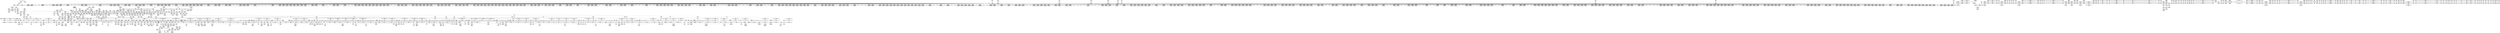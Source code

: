 digraph {
	CE0x4b7d6a0 [shape=record,shape=Mrecord,label="{CE0x4b7d6a0|current_sid:_tmp3|*SummSink*}"]
	CE0x4c42700 [shape=record,shape=Mrecord,label="{CE0x4c42700|task_sid:_tmp8|security/selinux/hooks.c,208|*SummSource*}"]
	CE0x4be4960 [shape=record,shape=Mrecord,label="{CE0x4be4960|task_sid:_if.then|*SummSource*}"]
	CE0x4be05a0 [shape=record,shape=Mrecord,label="{CE0x4be05a0|cred_sid:_tmp2|*SummSink*}"]
	CE0x4becb50 [shape=record,shape=Mrecord,label="{CE0x4becb50|rcu_read_lock:_tmp17|include/linux/rcupdate.h,882}"]
	CE0x4c1c080 [shape=record,shape=Mrecord,label="{CE0x4c1c080|2472:_%struct.cred*,_:_CRE_6332,6333_}"]
	CE0x4c13e10 [shape=record,shape=Mrecord,label="{CE0x4c13e10|2472:_%struct.cred*,_:_CRE_5904,5912_|*MultipleSource*|Function::task_sid&Arg::task::|Function::current_has_perm&Arg::tsk::|Function::selinux_task_getsid&Arg::p::|security/selinux/hooks.c,208}"]
	CE0x4c3d150 [shape=record,shape=Mrecord,label="{CE0x4c3d150|i64*_getelementptr_inbounds_(_13_x_i64_,_13_x_i64_*___llvm_gcov_ctr126,_i64_0,_i64_12)|*Constant*}"]
	CE0x4c2d810 [shape=record,shape=Mrecord,label="{CE0x4c2d810|task_sid:_tmp24|security/selinux/hooks.c,208|*SummSink*}"]
	CE0x4c3ecf0 [shape=record,shape=Mrecord,label="{CE0x4c3ecf0|cred_sid:_cred|Function::cred_sid&Arg::cred::}"]
	CE0x4c04c00 [shape=record,shape=Mrecord,label="{CE0x4c04c00|2472:_%struct.cred*,_:_CRE_2692,2696_|*MultipleSource*|Function::task_sid&Arg::task::|Function::current_has_perm&Arg::tsk::|Function::selinux_task_getsid&Arg::p::|security/selinux/hooks.c,208}"]
	CE0x4c06390 [shape=record,shape=Mrecord,label="{CE0x4c06390|2472:_%struct.cred*,_:_CRE_2760,2768_|*MultipleSource*|Function::task_sid&Arg::task::|Function::current_has_perm&Arg::tsk::|Function::selinux_task_getsid&Arg::p::|security/selinux/hooks.c,208}"]
	CE0x4c6f190 [shape=record,shape=Mrecord,label="{CE0x4c6f190|rcu_read_unlock:_tmp5|include/linux/rcupdate.h,933|*SummSink*}"]
	CE0x4b79d10 [shape=record,shape=Mrecord,label="{CE0x4b79d10|current_sid:_land.lhs.true2|*SummSink*}"]
	CE0x4b829e0 [shape=record,shape=Mrecord,label="{CE0x4b829e0|current_sid:_tmp12|security/selinux/hooks.c,218|*SummSink*}"]
	CE0x4c263b0 [shape=record,shape=Mrecord,label="{CE0x4c263b0|2472:_%struct.cred*,_:_CRE_10600,10604_|*MultipleSource*|Function::task_sid&Arg::task::|Function::current_has_perm&Arg::tsk::|Function::selinux_task_getsid&Arg::p::|security/selinux/hooks.c,208}"]
	CE0x4cb4800 [shape=record,shape=Mrecord,label="{CE0x4cb4800|_call_void_mcount()_#3|*SummSink*}"]
	CE0x4ba4640 [shape=record,shape=Mrecord,label="{CE0x4ba4640|_call_void_mcount()_#3}"]
	CE0x4c81580 [shape=record,shape=Mrecord,label="{CE0x4c81580|__rcu_read_unlock:_entry}"]
	CE0x4c1ca00 [shape=record,shape=Mrecord,label="{CE0x4c1ca00|2472:_%struct.cred*,_:_CRE_6340,6341_}"]
	CE0x4bc0050 [shape=record,shape=Mrecord,label="{CE0x4bc0050|current_sid:_tmp21|security/selinux/hooks.c,218}"]
	CE0x4c12b10 [shape=record,shape=Mrecord,label="{CE0x4c12b10|2472:_%struct.cred*,_:_CRE_3164,3168_|*MultipleSource*|Function::task_sid&Arg::task::|Function::current_has_perm&Arg::tsk::|Function::selinux_task_getsid&Arg::p::|security/selinux/hooks.c,208}"]
	CE0x4c7e120 [shape=record,shape=Mrecord,label="{CE0x4c7e120|rcu_read_unlock:_tmp20|include/linux/rcupdate.h,933|*SummSink*}"]
	CE0x4c72440 [shape=record,shape=Mrecord,label="{CE0x4c72440|rcu_read_unlock:_if.then|*SummSource*}"]
	CE0x4ca2800 [shape=record,shape=Mrecord,label="{CE0x4ca2800|i64*_getelementptr_inbounds_(_4_x_i64_,_4_x_i64_*___llvm_gcov_ctr133,_i64_0,_i64_3)|*Constant*}"]
	CE0x4b7e7c0 [shape=record,shape=Mrecord,label="{CE0x4b7e7c0|task_sid:_entry|*SummSource*}"]
	CE0x4be40e0 [shape=record,shape=Mrecord,label="{CE0x4be40e0|2472:_%struct.cred*,_:_CRE_16,20_|*MultipleSource*|Function::task_sid&Arg::task::|Function::current_has_perm&Arg::tsk::|Function::selinux_task_getsid&Arg::p::|security/selinux/hooks.c,208}"]
	CE0x4c19290 [shape=record,shape=Mrecord,label="{CE0x4c19290|2472:_%struct.cred*,_:_CRE_6293,6294_}"]
	CE0x4b9ee40 [shape=record,shape=Mrecord,label="{CE0x4b9ee40|GLOBAL:_current_sid.__warned|Global_var:current_sid.__warned|*SummSource*}"]
	CE0x4bfa590 [shape=record,shape=Mrecord,label="{CE0x4bfa590|2472:_%struct.cred*,_:_CRE_2072,2076_|*MultipleSource*|Function::task_sid&Arg::task::|Function::current_has_perm&Arg::tsk::|Function::selinux_task_getsid&Arg::p::|security/selinux/hooks.c,208}"]
	CE0x4c004c0 [shape=record,shape=Mrecord,label="{CE0x4c004c0|2472:_%struct.cred*,_:_CRE_2488,2504_|*MultipleSource*|Function::task_sid&Arg::task::|Function::current_has_perm&Arg::tsk::|Function::selinux_task_getsid&Arg::p::|security/selinux/hooks.c,208}"]
	CE0x4c15860 [shape=record,shape=Mrecord,label="{CE0x4c15860|2472:_%struct.cred*,_:_CRE_5992,6000_|*MultipleSource*|Function::task_sid&Arg::task::|Function::current_has_perm&Arg::tsk::|Function::selinux_task_getsid&Arg::p::|security/selinux/hooks.c,208}"]
	CE0x4bc15e0 [shape=record,shape=Mrecord,label="{CE0x4bc15e0|get_current:_tmp3|*SummSink*}"]
	CE0x4b79f20 [shape=record,shape=Mrecord,label="{CE0x4b79f20|current_sid:_land.lhs.true|*SummSource*}"]
	CE0x4c65e50 [shape=record,shape=Mrecord,label="{CE0x4c65e50|rcu_lock_acquire:_bb|*SummSink*}"]
	CE0x4c3cbb0 [shape=record,shape=Mrecord,label="{CE0x4c3cbb0|task_sid:_tmp25|security/selinux/hooks.c,208|*SummSink*}"]
	CE0x4b87e80 [shape=record,shape=Mrecord,label="{CE0x4b87e80|selinux_task_getsid:_tmp1|*SummSource*}"]
	CE0x4b90e50 [shape=record,shape=Mrecord,label="{CE0x4b90e50|task_sid:_tmp1|*SummSource*}"]
	CE0x4c03900 [shape=record,shape=Mrecord,label="{CE0x4c03900|2472:_%struct.cred*,_:_CRE_2608,2616_|*MultipleSource*|Function::task_sid&Arg::task::|Function::current_has_perm&Arg::tsk::|Function::selinux_task_getsid&Arg::p::|security/selinux/hooks.c,208}"]
	CE0x4b8d570 [shape=record,shape=Mrecord,label="{CE0x4b8d570|i64*_getelementptr_inbounds_(_4_x_i64_,_4_x_i64_*___llvm_gcov_ctr129,_i64_0,_i64_1)|*Constant*}"]
	CE0x4cb5e80 [shape=record,shape=Mrecord,label="{CE0x4cb5e80|i64*_getelementptr_inbounds_(_4_x_i64_,_4_x_i64_*___llvm_gcov_ctr128,_i64_0,_i64_0)|*Constant*|*SummSource*}"]
	CE0x4bd11c0 [shape=record,shape=Mrecord,label="{CE0x4bd11c0|2472:_%struct.cred*,_:_CRE_304,312_|*MultipleSource*|Function::task_sid&Arg::task::|Function::current_has_perm&Arg::tsk::|Function::selinux_task_getsid&Arg::p::|security/selinux/hooks.c,208}"]
	CE0x4ba28d0 [shape=record,shape=Mrecord,label="{CE0x4ba28d0|current_sid:_do.end}"]
	CE0x4c27730 [shape=record,shape=Mrecord,label="{CE0x4c27730|task_sid:_tmp4|*LoadInst*|security/selinux/hooks.c,208|*SummSource*}"]
	CE0x4ba5620 [shape=record,shape=Mrecord,label="{CE0x4ba5620|2472:_%struct.cred*,_:_CRE_408,416_|*MultipleSource*|Function::task_sid&Arg::task::|Function::current_has_perm&Arg::tsk::|Function::selinux_task_getsid&Arg::p::|security/selinux/hooks.c,208}"]
	CE0x4bbf170 [shape=record,shape=Mrecord,label="{CE0x4bbf170|2472:_%struct.cred*,_:_CRE_512,520_|*MultipleSource*|Function::task_sid&Arg::task::|Function::current_has_perm&Arg::tsk::|Function::selinux_task_getsid&Arg::p::|security/selinux/hooks.c,208}"]
	CE0x4cae540 [shape=record,shape=Mrecord,label="{CE0x4cae540|i64*_getelementptr_inbounds_(_4_x_i64_,_4_x_i64_*___llvm_gcov_ctr129,_i64_0,_i64_1)|*Constant*|*SummSink*}"]
	CE0x4cab220 [shape=record,shape=Mrecord,label="{CE0x4cab220|__preempt_count_sub:_tmp1}"]
	CE0x4b87600 [shape=record,shape=Mrecord,label="{CE0x4b87600|current_sid:_tmp3}"]
	CE0x4c27a80 [shape=record,shape=Mrecord,label="{CE0x4c27a80|task_sid:_tobool1|security/selinux/hooks.c,208|*SummSink*}"]
	CE0x4ced450 [shape=record,shape=Mrecord,label="{CE0x4ced450|__preempt_count_sub:_tmp5|./arch/x86/include/asm/preempt.h,77}"]
	CE0x4bc57a0 [shape=record,shape=Mrecord,label="{CE0x4bc57a0|i64*_getelementptr_inbounds_(_2_x_i64_,_2_x_i64_*___llvm_gcov_ctr131,_i64_0,_i64_1)|*Constant*}"]
	CE0x4b7f620 [shape=record,shape=Mrecord,label="{CE0x4b7f620|2472:_%struct.cred*,_:_CRE_690,691_}"]
	CE0x4bf0c30 [shape=record,shape=Mrecord,label="{CE0x4bf0c30|2472:_%struct.cred*,_:_CRE_652,656_|*MultipleSource*|Function::task_sid&Arg::task::|Function::current_has_perm&Arg::tsk::|Function::selinux_task_getsid&Arg::p::|security/selinux/hooks.c,208}"]
	CE0x4c02ac0 [shape=record,shape=Mrecord,label="{CE0x4c02ac0|2472:_%struct.cred*,_:_CRE_2584,2592_|*MultipleSource*|Function::task_sid&Arg::task::|Function::current_has_perm&Arg::tsk::|Function::selinux_task_getsid&Arg::p::|security/selinux/hooks.c,208}"]
	CE0x4c22240 [shape=record,shape=Mrecord,label="{CE0x4c22240|2472:_%struct.cred*,_:_CRE_6568,6576_|*MultipleSource*|Function::task_sid&Arg::task::|Function::current_has_perm&Arg::tsk::|Function::selinux_task_getsid&Arg::p::|security/selinux/hooks.c,208}"]
	CE0x4c15ac0 [shape=record,shape=Mrecord,label="{CE0x4c15ac0|2472:_%struct.cred*,_:_CRE_6000,6008_|*MultipleSource*|Function::task_sid&Arg::task::|Function::current_has_perm&Arg::tsk::|Function::selinux_task_getsid&Arg::p::|security/selinux/hooks.c,208}"]
	CE0x4bfe5b0 [shape=record,shape=Mrecord,label="{CE0x4bfe5b0|2472:_%struct.cred*,_:_CRE_2344,2352_|*MultipleSource*|Function::task_sid&Arg::task::|Function::current_has_perm&Arg::tsk::|Function::selinux_task_getsid&Arg::p::|security/selinux/hooks.c,208}"]
	CE0x4ba9850 [shape=record,shape=Mrecord,label="{CE0x4ba9850|GLOBAL:_current_task|Global_var:current_task|*SummSource*}"]
	CE0x4c642e0 [shape=record,shape=Mrecord,label="{CE0x4c642e0|_call_void___preempt_count_sub(i32_1)_#10,_!dbg_!27715|include/linux/rcupdate.h,244|*SummSource*}"]
	CE0x4bdbc60 [shape=record,shape=Mrecord,label="{CE0x4bdbc60|2472:_%struct.cred*,_:_CRE_328,336_|*MultipleSource*|Function::task_sid&Arg::task::|Function::current_has_perm&Arg::tsk::|Function::selinux_task_getsid&Arg::p::|security/selinux/hooks.c,208}"]
	CE0x4cd2e70 [shape=record,shape=Mrecord,label="{CE0x4cd2e70|__preempt_count_sub:_tmp6|./arch/x86/include/asm/preempt.h,78|*SummSource*}"]
	CE0x4c1ba90 [shape=record,shape=Mrecord,label="{CE0x4c1ba90|2472:_%struct.cred*,_:_CRE_6327,6328_}"]
	CE0x4be54a0 [shape=record,shape=Mrecord,label="{CE0x4be54a0|i64_2|*Constant*}"]
	CE0x4c06160 [shape=record,shape=Mrecord,label="{CE0x4c06160|2472:_%struct.cred*,_:_CRE_2752,2760_|*MultipleSource*|Function::task_sid&Arg::task::|Function::current_has_perm&Arg::tsk::|Function::selinux_task_getsid&Arg::p::|security/selinux/hooks.c,208}"]
	CE0x4bdb9c0 [shape=record,shape=Mrecord,label="{CE0x4bdb9c0|cred_sid:_tmp3}"]
	CE0x4c0aba0 [shape=record,shape=Mrecord,label="{CE0x4c0aba0|2472:_%struct.cred*,_:_CRE_2923,2924_}"]
	CE0x4bec420 [shape=record,shape=Mrecord,label="{CE0x4bec420|i8*_getelementptr_inbounds_(_42_x_i8_,_42_x_i8_*_.str46,_i32_0,_i32_0)|*Constant*|*SummSource*}"]
	CE0x67af590 [shape=record,shape=Mrecord,label="{CE0x67af590|current_has_perm:_perms|Function::current_has_perm&Arg::perms::|*SummSink*}"]
	CE0x4c293a0 [shape=record,shape=Mrecord,label="{CE0x4c293a0|task_sid:_call3|security/selinux/hooks.c,208|*SummSink*}"]
	CE0x4c284c0 [shape=record,shape=Mrecord,label="{CE0x4c284c0|task_sid:_tmp11|security/selinux/hooks.c,208|*SummSource*}"]
	CE0x4b85780 [shape=record,shape=Mrecord,label="{CE0x4b85780|selinux_task_getsid:_tmp2}"]
	CE0x4b8aef0 [shape=record,shape=Mrecord,label="{CE0x4b8aef0|avc_has_perm:_tclass|Function::avc_has_perm&Arg::tclass::}"]
	CE0x4cce4f0 [shape=record,shape=Mrecord,label="{CE0x4cce4f0|__rcu_read_unlock:_tmp1|*SummSource*}"]
	CE0x4bdd8b0 [shape=record,shape=Mrecord,label="{CE0x4bdd8b0|task_sid:_real_cred|security/selinux/hooks.c,208}"]
	CE0x4ca97b0 [shape=record,shape=Mrecord,label="{CE0x4ca97b0|i64*_getelementptr_inbounds_(_4_x_i64_,_4_x_i64_*___llvm_gcov_ctr129,_i64_0,_i64_2)|*Constant*}"]
	CE0x4c7cd10 [shape=record,shape=Mrecord,label="{CE0x4c7cd10|rcu_read_unlock:_tmp17|include/linux/rcupdate.h,933|*SummSink*}"]
	CE0x4c67f00 [shape=record,shape=Mrecord,label="{CE0x4c67f00|rcu_read_unlock:_tmp15|include/linux/rcupdate.h,933|*SummSource*}"]
	CE0x4c639e0 [shape=record,shape=Mrecord,label="{CE0x4c639e0|_call_void_mcount()_#3}"]
	"CONST[source:0(mediator),value:2(dynamic)][purpose:{object}]"
	CE0x4c100b0 [shape=record,shape=Mrecord,label="{CE0x4c100b0|2472:_%struct.cred*,_:_CRE_3056,3064_|*MultipleSource*|Function::task_sid&Arg::task::|Function::current_has_perm&Arg::tsk::|Function::selinux_task_getsid&Arg::p::|security/selinux/hooks.c,208}"]
	CE0x4b8b250 [shape=record,shape=Mrecord,label="{CE0x4b8b250|%struct.common_audit_data*_null|*Constant*}"]
	CE0x4c4a290 [shape=record,shape=Mrecord,label="{CE0x4c4a290|i64_ptrtoint_(i8*_blockaddress(_rcu_lock_acquire,_%__here)_to_i64)|*Constant*}"]
	CE0x4c15d20 [shape=record,shape=Mrecord,label="{CE0x4c15d20|2472:_%struct.cred*,_:_CRE_6008,6136_|*MultipleSource*|Function::task_sid&Arg::task::|Function::current_has_perm&Arg::tsk::|Function::selinux_task_getsid&Arg::p::|security/selinux/hooks.c,208}"]
	CE0x4c7ea90 [shape=record,shape=Mrecord,label="{CE0x4c7ea90|rcu_read_unlock:_tmp21|include/linux/rcupdate.h,935|*SummSource*}"]
	CE0x4ca9b10 [shape=record,shape=Mrecord,label="{CE0x4ca9b10|__rcu_read_unlock:_do.end}"]
	CE0x4c69d30 [shape=record,shape=Mrecord,label="{CE0x4c69d30|rcu_read_unlock:_call3|include/linux/rcupdate.h,933|*SummSink*}"]
	CE0x4c0d790 [shape=record,shape=Mrecord,label="{CE0x4c0d790|2472:_%struct.cred*,_:_CRE_2960,2961_}"]
	CE0x4b97870 [shape=record,shape=Mrecord,label="{CE0x4b97870|current_sid:_entry|*SummSink*}"]
	CE0x4c675c0 [shape=record,shape=Mrecord,label="{CE0x4c675c0|__preempt_count_add:_val|Function::__preempt_count_add&Arg::val::|*SummSource*}"]
	CE0x4c2d6f0 [shape=record,shape=Mrecord,label="{CE0x4c2d6f0|i64*_getelementptr_inbounds_(_13_x_i64_,_13_x_i64_*___llvm_gcov_ctr126,_i64_0,_i64_11)|*Constant*|*SummSource*}"]
	CE0x4b81e80 [shape=record,shape=Mrecord,label="{CE0x4b81e80|current_sid:_tmp1|*SummSource*}"]
	CE0x4ba24c0 [shape=record,shape=Mrecord,label="{CE0x4ba24c0|COLLAPSED:_GCMRE___llvm_gcov_ctr128_internal_global_4_x_i64_zeroinitializer:_elem_0:default:}"]
	CE0x4c5b1d0 [shape=record,shape=Mrecord,label="{CE0x4c5b1d0|__preempt_count_add:_tmp6|./arch/x86/include/asm/preempt.h,73}"]
	CE0x4ba7940 [shape=record,shape=Mrecord,label="{CE0x4ba7940|2472:_%struct.cred*,_:_CRE_112,116_|*MultipleSource*|Function::task_sid&Arg::task::|Function::current_has_perm&Arg::tsk::|Function::selinux_task_getsid&Arg::p::|security/selinux/hooks.c,208}"]
	CE0x4b8bd40 [shape=record,shape=Mrecord,label="{CE0x4b8bd40|current_sid:_call4|security/selinux/hooks.c,218|*SummSink*}"]
	CE0x4c78900 [shape=record,shape=Mrecord,label="{CE0x4c78900|__rcu_read_lock:_tmp7|include/linux/rcupdate.h,240|*SummSink*}"]
	CE0x4c26890 [shape=record,shape=Mrecord,label="{CE0x4c26890|2472:_%struct.cred*,_:_CRE_10608,10609_|*MultipleSource*|Function::task_sid&Arg::task::|Function::current_has_perm&Arg::tsk::|Function::selinux_task_getsid&Arg::p::|security/selinux/hooks.c,208}"]
	CE0x4be7580 [shape=record,shape=Mrecord,label="{CE0x4be7580|2472:_%struct.cred*,_:_CRE_48,56_|*MultipleSource*|Function::task_sid&Arg::task::|Function::current_has_perm&Arg::tsk::|Function::selinux_task_getsid&Arg::p::|security/selinux/hooks.c,208}"]
	CE0x4bfd9d0 [shape=record,shape=Mrecord,label="{CE0x4bfd9d0|2472:_%struct.cred*,_:_CRE_2304,2312_|*MultipleSource*|Function::task_sid&Arg::task::|Function::current_has_perm&Arg::tsk::|Function::selinux_task_getsid&Arg::p::|security/selinux/hooks.c,208}"]
	CE0x4bfbfe0 [shape=record,shape=Mrecord,label="{CE0x4bfbfe0|2472:_%struct.cred*,_:_CRE_2152,2160_|*MultipleSource*|Function::task_sid&Arg::task::|Function::current_has_perm&Arg::tsk::|Function::selinux_task_getsid&Arg::p::|security/selinux/hooks.c,208}"]
	CE0x4c00950 [shape=record,shape=Mrecord,label="{CE0x4c00950|2472:_%struct.cred*,_:_CRE_2508,2512_|*MultipleSource*|Function::task_sid&Arg::task::|Function::current_has_perm&Arg::tsk::|Function::selinux_task_getsid&Arg::p::|security/selinux/hooks.c,208}"]
	CE0x4be8980 [shape=record,shape=Mrecord,label="{CE0x4be8980|_ret_void,_!dbg_!27717|include/linux/rcupdate.h,240}"]
	CE0x4ca6810 [shape=record,shape=Mrecord,label="{CE0x4ca6810|__preempt_count_add:_tmp3}"]
	CE0x4c4fbc0 [shape=record,shape=Mrecord,label="{CE0x4c4fbc0|i32_0|*Constant*}"]
	CE0x4ba7c80 [shape=record,shape=Mrecord,label="{CE0x4ba7c80|i1_true|*Constant*|*SummSource*}"]
	CE0x4c738c0 [shape=record,shape=Mrecord,label="{CE0x4c738c0|__preempt_count_add:_do.end|*SummSink*}"]
	CE0x4c2ae20 [shape=record,shape=Mrecord,label="{CE0x4c2ae20|task_sid:_tmp16|security/selinux/hooks.c,208|*SummSource*}"]
	CE0x4be78d0 [shape=record,shape=Mrecord,label="{CE0x4be78d0|cred_sid:_tmp|*SummSource*}"]
	CE0x4c050f0 [shape=record,shape=Mrecord,label="{CE0x4c050f0|2472:_%struct.cred*,_:_CRE_2704,2712_|*MultipleSource*|Function::task_sid&Arg::task::|Function::current_has_perm&Arg::tsk::|Function::selinux_task_getsid&Arg::p::|security/selinux/hooks.c,208}"]
	CE0x4c297a0 [shape=record,shape=Mrecord,label="{CE0x4c297a0|task_sid:_tobool4|security/selinux/hooks.c,208}"]
	CE0x4bd3380 [shape=record,shape=Mrecord,label="{CE0x4bd3380|get_current:_bb|*SummSink*}"]
	CE0x4b944b0 [shape=record,shape=Mrecord,label="{CE0x4b944b0|_call_void_mcount()_#3|*SummSource*}"]
	CE0x4c3fe00 [shape=record,shape=Mrecord,label="{CE0x4c3fe00|rcu_read_unlock:_entry}"]
	CE0x4c45290 [shape=record,shape=Mrecord,label="{CE0x4c45290|i64*_getelementptr_inbounds_(_4_x_i64_,_4_x_i64_*___llvm_gcov_ctr133,_i64_0,_i64_0)|*Constant*}"]
	CE0x4c80cf0 [shape=record,shape=Mrecord,label="{CE0x4c80cf0|_call_void___rcu_read_unlock()_#10,_!dbg_!27734|include/linux/rcupdate.h,937}"]
	CE0x4c27250 [shape=record,shape=Mrecord,label="{CE0x4c27250|2472:_%struct.cred*,_:_CRE_10632,10640_|*MultipleSource*|Function::task_sid&Arg::task::|Function::current_has_perm&Arg::tsk::|Function::selinux_task_getsid&Arg::p::|security/selinux/hooks.c,208}"]
	CE0x4b81920 [shape=record,shape=Mrecord,label="{CE0x4b81920|current_sid:_tmp14|security/selinux/hooks.c,218|*SummSink*}"]
	CE0x4c7d240 [shape=record,shape=Mrecord,label="{CE0x4c7d240|i64*_getelementptr_inbounds_(_11_x_i64_,_11_x_i64_*___llvm_gcov_ctr132,_i64_0,_i64_9)|*Constant*|*SummSink*}"]
	CE0x4c6ab90 [shape=record,shape=Mrecord,label="{CE0x4c6ab90|i64_3|*Constant*}"]
	CE0x4cb7b20 [shape=record,shape=Mrecord,label="{CE0x4cb7b20|_call_void_asm_addl_$1,_%gs:$0_,_*m,ri,*m,_dirflag_,_fpsr_,_flags_(i32*___preempt_count,_i32_%val,_i32*___preempt_count)_#3,_!dbg_!27714,_!srcloc_!27717|./arch/x86/include/asm/preempt.h,72}"]
	CE0x4c3f450 [shape=record,shape=Mrecord,label="{CE0x4c3f450|GLOBAL:_rcu_read_unlock|*Constant*}"]
	CE0x4c28950 [shape=record,shape=Mrecord,label="{CE0x4c28950|task_sid:_tmp12|security/selinux/hooks.c,208|*SummSource*}"]
	CE0x4ba3070 [shape=record,shape=Mrecord,label="{CE0x4ba3070|current_sid:_tmp8|security/selinux/hooks.c,218|*SummSink*}"]
	CE0x4c1cc60 [shape=record,shape=Mrecord,label="{CE0x4c1cc60|2472:_%struct.cred*,_:_CRE_6342,6343_}"]
	CE0x4bf99e0 [shape=record,shape=Mrecord,label="{CE0x4bf99e0|2472:_%struct.cred*,_:_CRE_2044,2048_|*MultipleSource*|Function::task_sid&Arg::task::|Function::current_has_perm&Arg::tsk::|Function::selinux_task_getsid&Arg::p::|security/selinux/hooks.c,208}"]
	CE0x4c64e70 [shape=record,shape=Mrecord,label="{CE0x4c64e70|COLLAPSED:_GCMRE___llvm_gcov_ctr130_internal_global_4_x_i64_zeroinitializer:_elem_0:default:}"]
	CE0x4c17c00 [shape=record,shape=Mrecord,label="{CE0x4c17c00|2472:_%struct.cred*,_:_CRE_6232,6240_|*MultipleSource*|Function::task_sid&Arg::task::|Function::current_has_perm&Arg::tsk::|Function::selinux_task_getsid&Arg::p::|security/selinux/hooks.c,208}"]
	CE0x4bc0da0 [shape=record,shape=Mrecord,label="{CE0x4bc0da0|current_sid:_sid|security/selinux/hooks.c,220|*SummSource*}"]
	CE0x4bad850 [shape=record,shape=Mrecord,label="{CE0x4bad850|rcu_read_lock:_if.end}"]
	CE0x4be8380 [shape=record,shape=Mrecord,label="{CE0x4be8380|task_sid:_tobool|security/selinux/hooks.c,208|*SummSource*}"]
	CE0x4cacc70 [shape=record,shape=Mrecord,label="{CE0x4cacc70|__preempt_count_sub:_tmp4|./arch/x86/include/asm/preempt.h,77}"]
	CE0x4ba9e20 [shape=record,shape=Mrecord,label="{CE0x4ba9e20|task_sid:_do.body5|*SummSource*}"]
	CE0x4be6520 [shape=record,shape=Mrecord,label="{CE0x4be6520|task_sid:_bb|*SummSource*}"]
	CE0x4b8a450 [shape=record,shape=Mrecord,label="{CE0x4b8a450|avc_has_perm:_ssid|Function::avc_has_perm&Arg::ssid::|*SummSource*}"]
	CE0x4beab50 [shape=record,shape=Mrecord,label="{CE0x4beab50|_call_void_lockdep_rcu_suspicious(i8*_getelementptr_inbounds_(_25_x_i8_,_25_x_i8_*_.str45,_i32_0,_i32_0),_i32_883,_i8*_getelementptr_inbounds_(_42_x_i8_,_42_x_i8_*_.str46,_i32_0,_i32_0))_#10,_!dbg_!27728|include/linux/rcupdate.h,882|*SummSink*}"]
	CE0x4c50990 [shape=record,shape=Mrecord,label="{CE0x4c50990|rcu_lock_release:_tmp6}"]
	CE0x4c62e70 [shape=record,shape=Mrecord,label="{CE0x4c62e70|_call_void_mcount()_#3}"]
	CE0x4c415c0 [shape=record,shape=Mrecord,label="{CE0x4c415c0|GLOBAL:___llvm_gcov_ctr126|Global_var:__llvm_gcov_ctr126}"]
	CE0x4cbe250 [shape=record,shape=Mrecord,label="{CE0x4cbe250|__rcu_read_unlock:_tmp7|include/linux/rcupdate.h,245|*SummSink*}"]
	CE0x4c80600 [shape=record,shape=Mrecord,label="{CE0x4c80600|rcu_lock_release:_map|Function::rcu_lock_release&Arg::map::|*SummSource*}"]
	CE0x4c7ffc0 [shape=record,shape=Mrecord,label="{CE0x4c7ffc0|GLOBAL:_rcu_lock_release|*Constant*|*SummSource*}"]
	CE0x4c02830 [shape=record,shape=Mrecord,label="{CE0x4c02830|2472:_%struct.cred*,_:_CRE_2576,2584_|*MultipleSource*|Function::task_sid&Arg::task::|Function::current_has_perm&Arg::tsk::|Function::selinux_task_getsid&Arg::p::|security/selinux/hooks.c,208}"]
	CE0x4bac910 [shape=record,shape=Mrecord,label="{CE0x4bac910|GLOBAL:_rcu_lock_acquire|*Constant*|*SummSource*}"]
	CE0x4c3f670 [shape=record,shape=Mrecord,label="{CE0x4c3f670|_call_void_rcu_read_unlock()_#10,_!dbg_!27748|security/selinux/hooks.c,209}"]
	CE0x4c70f20 [shape=record,shape=Mrecord,label="{CE0x4c70f20|rcu_read_unlock:_tmp14|include/linux/rcupdate.h,933}"]
	CE0x4c0ea90 [shape=record,shape=Mrecord,label="{CE0x4c0ea90|2472:_%struct.cred*,_:_CRE_2976,2980_|*MultipleSource*|Function::task_sid&Arg::task::|Function::current_has_perm&Arg::tsk::|Function::selinux_task_getsid&Arg::p::|security/selinux/hooks.c,208}"]
	CE0x4c16440 [shape=record,shape=Mrecord,label="{CE0x4c16440|2472:_%struct.cred*,_:_CRE_6152,6168_|*MultipleSource*|Function::task_sid&Arg::task::|Function::current_has_perm&Arg::tsk::|Function::selinux_task_getsid&Arg::p::|security/selinux/hooks.c,208}"]
	CE0x4bd2e90 [shape=record,shape=Mrecord,label="{CE0x4bd2e90|2472:_%struct.cred*,_:_CRE_152,160_|*MultipleSource*|Function::task_sid&Arg::task::|Function::current_has_perm&Arg::tsk::|Function::selinux_task_getsid&Arg::p::|security/selinux/hooks.c,208}"]
	CE0x4be4890 [shape=record,shape=Mrecord,label="{CE0x4be4890|task_sid:_if.then}"]
	CE0x4cc8f40 [shape=record,shape=Mrecord,label="{CE0x4cc8f40|__preempt_count_sub:_tmp4|./arch/x86/include/asm/preempt.h,77|*SummSource*}"]
	CE0x4c01cf0 [shape=record,shape=Mrecord,label="{CE0x4c01cf0|2472:_%struct.cred*,_:_CRE_2531,2532_}"]
	CE0x4bd8e00 [shape=record,shape=Mrecord,label="{CE0x4bd8e00|__rcu_read_unlock:_tmp5|include/linux/rcupdate.h,244|*SummSink*}"]
	CE0x4c27f40 [shape=record,shape=Mrecord,label="{CE0x4c27f40|task_sid:_tmp10|security/selinux/hooks.c,208|*SummSource*}"]
	CE0x4c4b5a0 [shape=record,shape=Mrecord,label="{CE0x4c4b5a0|rcu_lock_acquire:_tmp7|*SummSink*}"]
	CE0x4c0b3f0 [shape=record,shape=Mrecord,label="{CE0x4c0b3f0|2472:_%struct.cred*,_:_CRE_2930,2931_}"]
	CE0x4c78810 [shape=record,shape=Mrecord,label="{CE0x4c78810|__rcu_read_lock:_tmp6|include/linux/rcupdate.h,240|*SummSink*}"]
	CE0x4cb6e20 [shape=record,shape=Mrecord,label="{CE0x4cb6e20|__rcu_read_lock:_tmp3|*SummSink*}"]
	CE0x4b8e9e0 [shape=record,shape=Mrecord,label="{CE0x4b8e9e0|rcu_read_lock:_tmp}"]
	CE0x4c80bb0 [shape=record,shape=Mrecord,label="{CE0x4c80bb0|_ret_void,_!dbg_!27717|include/linux/rcupdate.h,424|*SummSource*}"]
	CE0x4c25ed0 [shape=record,shape=Mrecord,label="{CE0x4c25ed0|2472:_%struct.cred*,_:_CRE_10584,10592_|*MultipleSource*|Function::task_sid&Arg::task::|Function::current_has_perm&Arg::tsk::|Function::selinux_task_getsid&Arg::p::|security/selinux/hooks.c,208}"]
	CE0x4b7fdc0 [shape=record,shape=Mrecord,label="{CE0x4b7fdc0|_ret_i32_%call7,_!dbg_!27749|security/selinux/hooks.c,210}"]
	CE0x4b97550 [shape=record,shape=Mrecord,label="{CE0x4b97550|GLOBAL:_current_sid|*Constant*|*SummSink*}"]
	CE0x4b7fb30 [shape=record,shape=Mrecord,label="{CE0x4b7fb30|2472:_%struct.cred*,_:_CRE_695,696_}"]
	CE0x4be1390 [shape=record,shape=Mrecord,label="{CE0x4be1390|cred_sid:_tmp6|security/selinux/hooks.c,197}"]
	CE0x4c69a90 [shape=record,shape=Mrecord,label="{CE0x4c69a90|rcu_read_unlock:_call3|include/linux/rcupdate.h,933}"]
	CE0x4c09d60 [shape=record,shape=Mrecord,label="{CE0x4c09d60|2472:_%struct.cred*,_:_CRE_2911,2912_}"]
	CE0x4c04020 [shape=record,shape=Mrecord,label="{CE0x4c04020|2472:_%struct.cred*,_:_CRE_2656,2664_|*MultipleSource*|Function::task_sid&Arg::task::|Function::current_has_perm&Arg::tsk::|Function::selinux_task_getsid&Arg::p::|security/selinux/hooks.c,208}"]
	CE0x4bf7ff0 [shape=record,shape=Mrecord,label="{CE0x4bf7ff0|2472:_%struct.cred*,_:_CRE_1952,1960_|*MultipleSource*|Function::task_sid&Arg::task::|Function::current_has_perm&Arg::tsk::|Function::selinux_task_getsid&Arg::p::|security/selinux/hooks.c,208}"]
	CE0x4ba9230 [shape=record,shape=Mrecord,label="{CE0x4ba9230|2472:_%struct.cred*,_:_CRE_360,368_|*MultipleSource*|Function::task_sid&Arg::task::|Function::current_has_perm&Arg::tsk::|Function::selinux_task_getsid&Arg::p::|security/selinux/hooks.c,208}"]
	CE0x4b87da0 [shape=record,shape=Mrecord,label="{CE0x4b87da0|i64_0|*Constant*|*SummSource*}"]
	CE0x4c1a660 [shape=record,shape=Mrecord,label="{CE0x4c1a660|2472:_%struct.cred*,_:_CRE_6310,6311_}"]
	CE0x4c5f170 [shape=record,shape=Mrecord,label="{CE0x4c5f170|__preempt_count_add:_bb}"]
	CE0x4bed990 [shape=record,shape=Mrecord,label="{CE0x4bed990|_call_void_lockdep_rcu_suspicious(i8*_getelementptr_inbounds_(_25_x_i8_,_25_x_i8_*_.str45,_i32_0,_i32_0),_i32_883,_i8*_getelementptr_inbounds_(_42_x_i8_,_42_x_i8_*_.str46,_i32_0,_i32_0))_#10,_!dbg_!27728|include/linux/rcupdate.h,882|*SummSource*}"]
	CE0x4c37910 [shape=record,shape=Mrecord,label="{CE0x4c37910|rcu_read_unlock:_tmp7|include/linux/rcupdate.h,933}"]
	CE0x4bd1640 [shape=record,shape=Mrecord,label="{CE0x4bd1640|get_current:_tmp|*SummSink*}"]
	CE0x4c065f0 [shape=record,shape=Mrecord,label="{CE0x4c065f0|2472:_%struct.cred*,_:_CRE_2768,2776_|*MultipleSource*|Function::task_sid&Arg::task::|Function::current_has_perm&Arg::tsk::|Function::selinux_task_getsid&Arg::p::|security/selinux/hooks.c,208}"]
	CE0x4cf6570 [shape=record,shape=Mrecord,label="{CE0x4cf6570|__preempt_count_add:_tmp|*SummSource*}"]
	CE0x4b8b490 [shape=record,shape=Mrecord,label="{CE0x4b8b490|current_has_perm:_tmp}"]
	CE0x4c1d4b0 [shape=record,shape=Mrecord,label="{CE0x4c1d4b0|2472:_%struct.cred*,_:_CRE_6349,6350_}"]
	CE0x4beaf30 [shape=record,shape=Mrecord,label="{CE0x4beaf30|i8*_getelementptr_inbounds_(_25_x_i8_,_25_x_i8_*_.str45,_i32_0,_i32_0)|*Constant*}"]
	CE0x4c6fc00 [shape=record,shape=Mrecord,label="{CE0x4c6fc00|__preempt_count_add:_entry|*SummSink*}"]
	CE0x4c0c230 [shape=record,shape=Mrecord,label="{CE0x4c0c230|2472:_%struct.cred*,_:_CRE_2942,2943_}"]
	CE0x4c0d9f0 [shape=record,shape=Mrecord,label="{CE0x4c0d9f0|2472:_%struct.cred*,_:_CRE_2962,2963_}"]
	CE0x4c62d90 [shape=record,shape=Mrecord,label="{CE0x4c62d90|rcu_read_lock:_do.end|*SummSource*}"]
	CE0x4ca2560 [shape=record,shape=Mrecord,label="{CE0x4ca2560|_call_void_lock_release(%struct.lockdep_map*_%map,_i32_1,_i64_ptrtoint_(i8*_blockaddress(_rcu_lock_release,_%__here)_to_i64))_#10,_!dbg_!27716|include/linux/rcupdate.h,423|*SummSource*}"]
	CE0x4b91db0 [shape=record,shape=Mrecord,label="{CE0x4b91db0|GLOBAL:_get_current|*Constant*|*SummSink*}"]
	CE0x4bf6800 [shape=record,shape=Mrecord,label="{CE0x4bf6800|2472:_%struct.cred*,_:_CRE_1872,1880_|*MultipleSource*|Function::task_sid&Arg::task::|Function::current_has_perm&Arg::tsk::|Function::selinux_task_getsid&Arg::p::|security/selinux/hooks.c,208}"]
	CE0x4c6d050 [shape=record,shape=Mrecord,label="{CE0x4c6d050|rcu_read_lock:_tmp14|include/linux/rcupdate.h,882|*SummSource*}"]
	CE0x4c08270 [shape=record,shape=Mrecord,label="{CE0x4c08270|2472:_%struct.cred*,_:_CRE_2864,2872_|*MultipleSource*|Function::task_sid&Arg::task::|Function::current_has_perm&Arg::tsk::|Function::selinux_task_getsid&Arg::p::|security/selinux/hooks.c,208}"]
	CE0x4b98200 [shape=record,shape=Mrecord,label="{CE0x4b98200|task_sid:_entry}"]
	CE0x4c0d8c0 [shape=record,shape=Mrecord,label="{CE0x4c0d8c0|2472:_%struct.cred*,_:_CRE_2961,2962_}"]
	CE0x4ca21e0 [shape=record,shape=Mrecord,label="{CE0x4ca21e0|rcu_lock_release:_tmp5|include/linux/rcupdate.h,423|*SummSource*}"]
	CE0x4b9b170 [shape=record,shape=Mrecord,label="{CE0x4b9b170|i32_(i32,_i32,_i16,_i32,_%struct.common_audit_data*)*_bitcast_(i32_(i32,_i32,_i16,_i32,_%struct.common_audit_data.495*)*_avc_has_perm_to_i32_(i32,_i32,_i16,_i32,_%struct.common_audit_data*)*)|*Constant*|*SummSink*}"]
	CE0x4be77f0 [shape=record,shape=Mrecord,label="{CE0x4be77f0|cred_sid:_tmp}"]
	CE0x4cbdfe0 [shape=record,shape=Mrecord,label="{CE0x4cbdfe0|__rcu_read_unlock:_tmp6|include/linux/rcupdate.h,245|*SummSink*}"]
	CE0x4c6faf0 [shape=record,shape=Mrecord,label="{CE0x4c6faf0|i64*_getelementptr_inbounds_(_11_x_i64_,_11_x_i64_*___llvm_gcov_ctr132,_i64_0,_i64_0)|*Constant*|*SummSource*}"]
	CE0x4bd3e20 [shape=record,shape=Mrecord,label="{CE0x4bd3e20|GLOBAL:_rcu_read_lock.__warned|Global_var:rcu_read_lock.__warned|*SummSource*}"]
	CE0x4c7f2d0 [shape=record,shape=Mrecord,label="{CE0x4c7f2d0|rcu_read_unlock:_tmp22|include/linux/rcupdate.h,935|*SummSource*}"]
	CE0x4b96050 [shape=record,shape=Mrecord,label="{CE0x4b96050|_call_void_lockdep_rcu_suspicious(i8*_getelementptr_inbounds_(_25_x_i8_,_25_x_i8_*_.str3,_i32_0,_i32_0),_i32_218,_i8*_getelementptr_inbounds_(_45_x_i8_,_45_x_i8_*_.str12,_i32_0,_i32_0))_#10,_!dbg_!27727|security/selinux/hooks.c,218}"]
	CE0x4c652d0 [shape=record,shape=Mrecord,label="{CE0x4c652d0|_call_void_mcount()_#3}"]
	CE0x4b9b1e0 [shape=record,shape=Mrecord,label="{CE0x4b9b1e0|i32_(i32,_i32,_i16,_i32,_%struct.common_audit_data*)*_bitcast_(i32_(i32,_i32,_i16,_i32,_%struct.common_audit_data.495*)*_avc_has_perm_to_i32_(i32,_i32,_i16,_i32,_%struct.common_audit_data*)*)|*Constant*|*SummSource*}"]
	CE0x4b95c30 [shape=record,shape=Mrecord,label="{CE0x4b95c30|i8_1|*Constant*|*SummSource*}"]
	CE0x4bd0600 [shape=record,shape=Mrecord,label="{CE0x4bd0600|rcu_lock_acquire:_map|Function::rcu_lock_acquire&Arg::map::|*SummSource*}"]
	CE0x4bdfb60 [shape=record,shape=Mrecord,label="{CE0x4bdfb60|i64_1|*Constant*}"]
	CE0x4c7f840 [shape=record,shape=Mrecord,label="{CE0x4c7f840|_call_void_rcu_lock_release(%struct.lockdep_map*_rcu_lock_map)_#10,_!dbg_!27733|include/linux/rcupdate.h,935|*SummSink*}"]
	CE0x4cbca90 [shape=record,shape=Mrecord,label="{CE0x4cbca90|i64*_getelementptr_inbounds_(_4_x_i64_,_4_x_i64_*___llvm_gcov_ctr135,_i64_0,_i64_3)|*Constant*|*SummSink*}"]
	CE0x4c6c480 [shape=record,shape=Mrecord,label="{CE0x4c6c480|rcu_read_unlock:_tmp16|include/linux/rcupdate.h,933|*SummSource*}"]
	CE0x4cb3030 [shape=record,shape=Mrecord,label="{CE0x4cb3030|_call_void_mcount()_#3|*SummSink*}"]
	CE0x4c0d1a0 [shape=record,shape=Mrecord,label="{CE0x4c0d1a0|2472:_%struct.cred*,_:_CRE_2955,2956_}"]
	CE0x4b86e80 [shape=record,shape=Mrecord,label="{CE0x4b86e80|i64*_getelementptr_inbounds_(_11_x_i64_,_11_x_i64_*___llvm_gcov_ctr125,_i64_0,_i64_1)|*Constant*}"]
	CE0x4b826f0 [shape=record,shape=Mrecord,label="{CE0x4b826f0|current_sid:_tmp12|security/selinux/hooks.c,218}"]
	CE0x4c421d0 [shape=record,shape=Mrecord,label="{CE0x4c421d0|task_sid:_tmp6|security/selinux/hooks.c,208|*SummSink*}"]
	CE0x4b998e0 [shape=record,shape=Mrecord,label="{CE0x4b998e0|_call_void_mcount()_#3|*SummSink*}"]
	CE0x4b8a710 [shape=record,shape=Mrecord,label="{CE0x4b8a710|avc_has_perm:_tsid|Function::avc_has_perm&Arg::tsid::}"]
	CE0x4c7ac00 [shape=record,shape=Mrecord,label="{CE0x4c7ac00|rcu_read_unlock:_tmp18|include/linux/rcupdate.h,933|*SummSource*}"]
	CE0x4c5aa60 [shape=record,shape=Mrecord,label="{CE0x4c5aa60|__preempt_count_add:_bb|*SummSink*}"]
	CE0x4ca50e0 [shape=record,shape=Mrecord,label="{CE0x4ca50e0|i64*_getelementptr_inbounds_(_4_x_i64_,_4_x_i64_*___llvm_gcov_ctr134,_i64_0,_i64_2)|*Constant*}"]
	CE0x4cb1b90 [shape=record,shape=Mrecord,label="{CE0x4cb1b90|i64*_getelementptr_inbounds_(_4_x_i64_,_4_x_i64_*___llvm_gcov_ctr134,_i64_0,_i64_3)|*Constant*|*SummSource*}"]
	CE0x4c0bd70 [shape=record,shape=Mrecord,label="{CE0x4c0bd70|2472:_%struct.cred*,_:_CRE_2938,2939_}"]
	CE0x5ddcd40 [shape=record,shape=Mrecord,label="{CE0x5ddcd40|selinux_task_getsid:_call|security/selinux/hooks.c,3584|*SummSink*}"]
	CE0x4b73540 [shape=record,shape=Mrecord,label="{CE0x4b73540|i64_4|*Constant*|*SummSource*}"]
	CE0x4be7060 [shape=record,shape=Mrecord,label="{CE0x4be7060|rcu_read_unlock:_tobool|include/linux/rcupdate.h,933}"]
	CE0x4c801f0 [shape=record,shape=Mrecord,label="{CE0x4c801f0|rcu_lock_release:_entry|*SummSink*}"]
	CE0x4cb2380 [shape=record,shape=Mrecord,label="{CE0x4cb2380|i64*_getelementptr_inbounds_(_4_x_i64_,_4_x_i64_*___llvm_gcov_ctr135,_i64_0,_i64_0)|*Constant*|*SummSource*}"]
	CE0x4b7be60 [shape=record,shape=Mrecord,label="{CE0x4b7be60|avc_has_perm:_auditdata|Function::avc_has_perm&Arg::auditdata::|*SummSink*}"]
	CE0x4c2e910 [shape=record,shape=Mrecord,label="{CE0x4c2e910|task_sid:_tmp20|security/selinux/hooks.c,208|*SummSource*}"]
	CE0x4c6d900 [shape=record,shape=Mrecord,label="{CE0x4c6d900|rcu_read_unlock:_tmp|*SummSink*}"]
	CE0x4b7bce0 [shape=record,shape=Mrecord,label="{CE0x4b7bce0|%struct.common_audit_data*_null|*Constant*|*SummSink*}"]
	CE0x4c403e0 [shape=record,shape=Mrecord,label="{CE0x4c403e0|_ret_void,_!dbg_!27735|include/linux/rcupdate.h,938}"]
	CE0x4c7aa60 [shape=record,shape=Mrecord,label="{CE0x4c7aa60|i32_934|*Constant*}"]
	CE0x4b7b6a0 [shape=record,shape=Mrecord,label="{CE0x4b7b6a0|current_sid:_tmp16|security/selinux/hooks.c,218|*SummSource*}"]
	CE0x4b9ce60 [shape=record,shape=Mrecord,label="{CE0x4b9ce60|current_sid:_tmp2|*SummSource*}"]
	CE0x4be0aa0 [shape=record,shape=Mrecord,label="{CE0x4be0aa0|2472:_%struct.cred*,_:_CRE_8,16_|*MultipleSource*|Function::task_sid&Arg::task::|Function::current_has_perm&Arg::tsk::|Function::selinux_task_getsid&Arg::p::|security/selinux/hooks.c,208}"]
	CE0x4c021b0 [shape=record,shape=Mrecord,label="{CE0x4c021b0|2472:_%struct.cred*,_:_CRE_2535,2536_}"]
	CE0x4c691a0 [shape=record,shape=Mrecord,label="{CE0x4c691a0|rcu_read_unlock:_call|include/linux/rcupdate.h,933|*SummSink*}"]
	CE0x4bc3760 [shape=record,shape=Mrecord,label="{CE0x4bc3760|rcu_read_lock:_call3|include/linux/rcupdate.h,882|*SummSource*}"]
	CE0x4c19490 [shape=record,shape=Mrecord,label="{CE0x4c19490|2472:_%struct.cred*,_:_CRE_6295,6296_}"]
	CE0x4c49920 [shape=record,shape=Mrecord,label="{CE0x4c49920|GLOBAL:___preempt_count_sub|*Constant*|*SummSink*}"]
	CE0x4b8a840 [shape=record,shape=Mrecord,label="{CE0x4b8a840|avc_has_perm:_tsid|Function::avc_has_perm&Arg::tsid::|*SummSource*}"]
	CE0x4ba1590 [shape=record,shape=Mrecord,label="{CE0x4ba1590|i32_0|*Constant*|*SummSource*}"]
	CE0x4ba2350 [shape=record,shape=Mrecord,label="{CE0x4ba2350|COLLAPSED:_GCMRE___llvm_gcov_ctr125_internal_global_11_x_i64_zeroinitializer:_elem_0:default:}"]
	CE0x4c24120 [shape=record,shape=Mrecord,label="{CE0x4c24120|2472:_%struct.cred*,_:_CRE_6664,6668_|*MultipleSource*|Function::task_sid&Arg::task::|Function::current_has_perm&Arg::tsk::|Function::selinux_task_getsid&Arg::p::|security/selinux/hooks.c,208}"]
	CE0x4cb8c10 [shape=record,shape=Mrecord,label="{CE0x4cb8c10|i64*_getelementptr_inbounds_(_4_x_i64_,_4_x_i64_*___llvm_gcov_ctr133,_i64_0,_i64_2)|*Constant*|*SummSource*}"]
	CE0x4cbc190 [shape=record,shape=Mrecord,label="{CE0x4cbc190|__rcu_read_unlock:_do.body|*SummSource*}"]
	CE0x4c71420 [shape=record,shape=Mrecord,label="{CE0x4c71420|i64*_getelementptr_inbounds_(_4_x_i64_,_4_x_i64_*___llvm_gcov_ctr134,_i64_0,_i64_1)|*Constant*}"]
	CE0x4bdaec0 [shape=record,shape=Mrecord,label="{CE0x4bdaec0|rcu_read_lock:_do.body|*SummSource*}"]
	CE0x4c42c60 [shape=record,shape=Mrecord,label="{CE0x4c42c60|GLOBAL:_task_sid.__warned|Global_var:task_sid.__warned|*SummSink*}"]
	CE0x4b82c70 [shape=record,shape=Mrecord,label="{CE0x4b82c70|i64*_getelementptr_inbounds_(_11_x_i64_,_11_x_i64_*___llvm_gcov_ctr125,_i64_0,_i64_6)|*Constant*}"]
	CE0x4bd8180 [shape=record,shape=Mrecord,label="{CE0x4bd8180|cred_sid:_tmp5|security/selinux/hooks.c,196|*SummSink*}"]
	CE0x4b7eb70 [shape=record,shape=Mrecord,label="{CE0x4b7eb70|task_sid:_task|Function::task_sid&Arg::task::|*SummSource*}"]
	CE0x4bbcb50 [shape=record,shape=Mrecord,label="{CE0x4bbcb50|current_sid:_tmp18|security/selinux/hooks.c,218|*SummSource*}"]
	CE0x4ba85e0 [shape=record,shape=Mrecord,label="{CE0x4ba85e0|current_sid:_tobool|security/selinux/hooks.c,218|*SummSource*}"]
	CE0x4c41ac0 [shape=record,shape=Mrecord,label="{CE0x4c41ac0|GLOBAL:___llvm_gcov_ctr126|Global_var:__llvm_gcov_ctr126|*SummSink*}"]
	CE0x4b7aef0 [shape=record,shape=Mrecord,label="{CE0x4b7aef0|i64_1|*Constant*|*SummSink*}"]
	CE0x4cb4540 [shape=record,shape=Mrecord,label="{CE0x4cb4540|rcu_lock_release:_bb|*SummSink*}"]
	CE0x4c714e0 [shape=record,shape=Mrecord,label="{CE0x4c714e0|i64*_getelementptr_inbounds_(_4_x_i64_,_4_x_i64_*___llvm_gcov_ctr134,_i64_0,_i64_1)|*Constant*|*SummSource*}"]
	CE0x4ba2450 [shape=record,shape=Mrecord,label="{CE0x4ba2450|__rcu_read_lock:_tmp}"]
	CE0x4c63df0 [shape=record,shape=Mrecord,label="{CE0x4c63df0|rcu_read_unlock:_if.then}"]
	CE0x4bf9e70 [shape=record,shape=Mrecord,label="{CE0x4bf9e70|2472:_%struct.cred*,_:_CRE_2052,2056_|*MultipleSource*|Function::task_sid&Arg::task::|Function::current_has_perm&Arg::tsk::|Function::selinux_task_getsid&Arg::p::|security/selinux/hooks.c,208}"]
	CE0x4bd8a60 [shape=record,shape=Mrecord,label="{CE0x4bd8a60|rcu_read_unlock:_bb}"]
	CE0x4c06850 [shape=record,shape=Mrecord,label="{CE0x4c06850|2472:_%struct.cred*,_:_CRE_2776,2784_|*MultipleSource*|Function::task_sid&Arg::task::|Function::current_has_perm&Arg::tsk::|Function::selinux_task_getsid&Arg::p::|security/selinux/hooks.c,208}"]
	CE0x4b857f0 [shape=record,shape=Mrecord,label="{CE0x4b857f0|selinux_task_getsid:_tmp2|*SummSource*}"]
	CE0x4cb50f0 [shape=record,shape=Mrecord,label="{CE0x4cb50f0|rcu_lock_release:___here|*SummSource*}"]
	CE0x4c4aca0 [shape=record,shape=Mrecord,label="{CE0x4c4aca0|rcu_lock_acquire:_tmp6}"]
	CE0x4cbde10 [shape=record,shape=Mrecord,label="{CE0x4cbde10|__rcu_read_unlock:_tmp6|include/linux/rcupdate.h,245}"]
	CE0x4c77fe0 [shape=record,shape=Mrecord,label="{CE0x4c77fe0|rcu_lock_acquire:_tmp1|*SummSource*}"]
	CE0x4bc2490 [shape=record,shape=Mrecord,label="{CE0x4bc2490|current_sid:_tmp22|security/selinux/hooks.c,218|*SummSource*}"]
	CE0x4c4fdb0 [shape=record,shape=Mrecord,label="{CE0x4c4fdb0|rcu_lock_release:_tmp|*SummSource*}"]
	CE0x4ccf520 [shape=record,shape=Mrecord,label="{CE0x4ccf520|__preempt_count_add:_tmp4|./arch/x86/include/asm/preempt.h,72}"]
	CE0x4c2ece0 [shape=record,shape=Mrecord,label="{CE0x4c2ece0|task_sid:_tmp21|security/selinux/hooks.c,208}"]
	CE0x4c1d970 [shape=record,shape=Mrecord,label="{CE0x4c1d970|2472:_%struct.cred*,_:_CRE_6353,6354_}"]
	CE0x4b98270 [shape=record,shape=Mrecord,label="{CE0x4b98270|GLOBAL:_task_sid|*Constant*|*SummSource*}"]
	CE0x4c13bb0 [shape=record,shape=Mrecord,label="{CE0x4c13bb0|2472:_%struct.cred*,_:_CRE_5896,5904_|*MultipleSource*|Function::task_sid&Arg::task::|Function::current_has_perm&Arg::tsk::|Function::selinux_task_getsid&Arg::p::|security/selinux/hooks.c,208}"]
	CE0x4cbc930 [shape=record,shape=Mrecord,label="{CE0x4cbc930|i64*_getelementptr_inbounds_(_4_x_i64_,_4_x_i64_*___llvm_gcov_ctr135,_i64_0,_i64_3)|*Constant*|*SummSource*}"]
	CE0x4ccf600 [shape=record,shape=Mrecord,label="{CE0x4ccf600|__preempt_count_add:_tmp4|./arch/x86/include/asm/preempt.h,72|*SummSink*}"]
	CE0x4bda630 [shape=record,shape=Mrecord,label="{CE0x4bda630|GLOBAL:_rcu_lock_map|Global_var:rcu_lock_map|*SummSource*}"]
	CE0x4c657f0 [shape=record,shape=Mrecord,label="{CE0x4c657f0|i64*_getelementptr_inbounds_(_11_x_i64_,_11_x_i64_*___llvm_gcov_ctr132,_i64_0,_i64_0)|*Constant*|*SummSink*}"]
	CE0x4c77f00 [shape=record,shape=Mrecord,label="{CE0x4c77f00|i64*_getelementptr_inbounds_(_4_x_i64_,_4_x_i64_*___llvm_gcov_ctr130,_i64_0,_i64_1)|*Constant*|*SummSink*}"]
	CE0x4c08990 [shape=record,shape=Mrecord,label="{CE0x4c08990|2472:_%struct.cred*,_:_CRE_2880,2884_|*MultipleSource*|Function::task_sid&Arg::task::|Function::current_has_perm&Arg::tsk::|Function::selinux_task_getsid&Arg::p::|security/selinux/hooks.c,208}"]
	CE0x4c57090 [shape=record,shape=Mrecord,label="{CE0x4c57090|rcu_read_lock:_tmp5|include/linux/rcupdate.h,882|*SummSource*}"]
	CE0x4b9c630 [shape=record,shape=Mrecord,label="{CE0x4b9c630|current_has_perm:_bb|*SummSource*}"]
	CE0x4b79b90 [shape=record,shape=Mrecord,label="{CE0x4b79b90|task_sid:_do.end6|*SummSink*}"]
	CE0x4c1cd90 [shape=record,shape=Mrecord,label="{CE0x4c1cd90|2472:_%struct.cred*,_:_CRE_6343,6344_}"]
	CE0x4c742c0 [shape=record,shape=Mrecord,label="{CE0x4c742c0|_call_void_lockdep_rcu_suspicious(i8*_getelementptr_inbounds_(_25_x_i8_,_25_x_i8_*_.str45,_i32_0,_i32_0),_i32_934,_i8*_getelementptr_inbounds_(_44_x_i8_,_44_x_i8_*_.str47,_i32_0,_i32_0))_#10,_!dbg_!27726|include/linux/rcupdate.h,933}"]
	CE0x4c02d20 [shape=record,shape=Mrecord,label="{CE0x4c02d20|2472:_%struct.cred*,_:_CRE_2592,2594_|*MultipleSource*|Function::task_sid&Arg::task::|Function::current_has_perm&Arg::tsk::|Function::selinux_task_getsid&Arg::p::|security/selinux/hooks.c,208}"]
	CE0x4bea490 [shape=record,shape=Mrecord,label="{CE0x4bea490|i64*_getelementptr_inbounds_(_11_x_i64_,_11_x_i64_*___llvm_gcov_ctr127,_i64_0,_i64_8)|*Constant*}"]
	CE0x4bfc4a0 [shape=record,shape=Mrecord,label="{CE0x4bfc4a0|2472:_%struct.cred*,_:_CRE_2168,2240_|*MultipleSource*|Function::task_sid&Arg::task::|Function::current_has_perm&Arg::tsk::|Function::selinux_task_getsid&Arg::p::|security/selinux/hooks.c,208}"]
	CE0x4be7f00 [shape=record,shape=Mrecord,label="{CE0x4be7f00|2472:_%struct.cred*,_:_CRE_104,112_|*MultipleSource*|Function::task_sid&Arg::task::|Function::current_has_perm&Arg::tsk::|Function::selinux_task_getsid&Arg::p::|security/selinux/hooks.c,208}"]
	CE0x4b759d0 [shape=record,shape=Mrecord,label="{CE0x4b759d0|selinux_task_getsid:_p|Function::selinux_task_getsid&Arg::p::|*SummSource*}"]
	CE0x4c1be20 [shape=record,shape=Mrecord,label="{CE0x4c1be20|2472:_%struct.cred*,_:_CRE_6330,6331_}"]
	CE0x4b9a980 [shape=record,shape=Mrecord,label="{CE0x4b9a980|current_sid:_call|security/selinux/hooks.c,218|*SummSource*}"]
	CE0x4c153a0 [shape=record,shape=Mrecord,label="{CE0x4c153a0|2472:_%struct.cred*,_:_CRE_5976,5984_|*MultipleSource*|Function::task_sid&Arg::task::|Function::current_has_perm&Arg::tsk::|Function::selinux_task_getsid&Arg::p::|security/selinux/hooks.c,208}"]
	CE0x4c72900 [shape=record,shape=Mrecord,label="{CE0x4c72900|__preempt_count_add:_val|Function::__preempt_count_add&Arg::val::|*SummSink*}"]
	CE0x4c53100 [shape=record,shape=Mrecord,label="{CE0x4c53100|rcu_lock_release:_indirectgoto|*SummSource*}"]
	CE0x4c01560 [shape=record,shape=Mrecord,label="{CE0x4c01560|2472:_%struct.cred*,_:_CRE_2524,2525_}"]
	CE0x4c08e80 [shape=record,shape=Mrecord,label="{CE0x4c08e80|2472:_%struct.cred*,_:_CRE_2896,2900_|*MultipleSource*|Function::task_sid&Arg::task::|Function::current_has_perm&Arg::tsk::|Function::selinux_task_getsid&Arg::p::|security/selinux/hooks.c,208}"]
	CE0x4c172b0 [shape=record,shape=Mrecord,label="{CE0x4c172b0|2472:_%struct.cred*,_:_CRE_6200,6208_|*MultipleSource*|Function::task_sid&Arg::task::|Function::current_has_perm&Arg::tsk::|Function::selinux_task_getsid&Arg::p::|security/selinux/hooks.c,208}"]
	CE0x4bc4130 [shape=record,shape=Mrecord,label="{CE0x4bc4130|get_current:_tmp3|*SummSource*}"]
	CE0x4b945e0 [shape=record,shape=Mrecord,label="{CE0x4b945e0|_ret_i32_%call,_!dbg_!27713|security/selinux/hooks.c,3584|*SummSource*}"]
	CE0x4b91360 [shape=record,shape=Mrecord,label="{CE0x4b91360|current_sid:_tmp4|security/selinux/hooks.c,218}"]
	CE0x4c7e530 [shape=record,shape=Mrecord,label="{CE0x4c7e530|i64*_getelementptr_inbounds_(_11_x_i64_,_11_x_i64_*___llvm_gcov_ctr132,_i64_0,_i64_10)|*Constant*}"]
	CE0x4b92810 [shape=record,shape=Mrecord,label="{CE0x4b92810|current_sid:_land.lhs.true2}"]
	CE0x4bdbe80 [shape=record,shape=Mrecord,label="{CE0x4bdbe80|2472:_%struct.cred*,_:_CRE_336,344_|*MultipleSource*|Function::task_sid&Arg::task::|Function::current_has_perm&Arg::tsk::|Function::selinux_task_getsid&Arg::p::|security/selinux/hooks.c,208}"]
	CE0x4c3d420 [shape=record,shape=Mrecord,label="{CE0x4c3d420|i64*_getelementptr_inbounds_(_13_x_i64_,_13_x_i64_*___llvm_gcov_ctr126,_i64_0,_i64_12)|*Constant*|*SummSource*}"]
	CE0x4b79070 [shape=record,shape=Mrecord,label="{CE0x4b79070|2472:_%struct.cred*,_:_CRE_272,280_|*MultipleSource*|Function::task_sid&Arg::task::|Function::current_has_perm&Arg::tsk::|Function::selinux_task_getsid&Arg::p::|security/selinux/hooks.c,208}"]
	CE0x4c2e2f0 [shape=record,shape=Mrecord,label="{CE0x4c2e2f0|i64*_getelementptr_inbounds_(_13_x_i64_,_13_x_i64_*___llvm_gcov_ctr126,_i64_0,_i64_9)|*Constant*|*SummSink*}"]
	CE0x4c66f40 [shape=record,shape=Mrecord,label="{CE0x4c66f40|__rcu_read_lock:_tmp4|include/linux/rcupdate.h,239}"]
	CE0x4c2af50 [shape=record,shape=Mrecord,label="{CE0x4c2af50|task_sid:_tmp16|security/selinux/hooks.c,208|*SummSink*}"]
	CE0x4c0b2c0 [shape=record,shape=Mrecord,label="{CE0x4c0b2c0|2472:_%struct.cred*,_:_CRE_2929,2930_}"]
	CE0x4cb1840 [shape=record,shape=Mrecord,label="{CE0x4cb1840|__preempt_count_sub:_val|Function::__preempt_count_sub&Arg::val::}"]
	CE0x4b77f50 [shape=record,shape=Mrecord,label="{CE0x4b77f50|GLOBAL:_lockdep_rcu_suspicious|*Constant*}"]
	CE0x4c76b00 [shape=record,shape=Mrecord,label="{CE0x4c76b00|rcu_read_unlock:_do.end}"]
	CE0x4c10310 [shape=record,shape=Mrecord,label="{CE0x4c10310|2472:_%struct.cred*,_:_CRE_3064,3072_|*MultipleSource*|Function::task_sid&Arg::task::|Function::current_has_perm&Arg::tsk::|Function::selinux_task_getsid&Arg::p::|security/selinux/hooks.c,208}"]
	CE0x4beb820 [shape=record,shape=Mrecord,label="{CE0x4beb820|GLOBAL:_lockdep_rcu_suspicious|*Constant*}"]
	CE0x4b7f880 [shape=record,shape=Mrecord,label="{CE0x4b7f880|2472:_%struct.cred*,_:_CRE_692,693_}"]
	CE0x4be42c0 [shape=record,shape=Mrecord,label="{CE0x4be42c0|2472:_%struct.cred*,_:_CRE_20,24_|*MultipleSource*|Function::task_sid&Arg::task::|Function::current_has_perm&Arg::tsk::|Function::selinux_task_getsid&Arg::p::|security/selinux/hooks.c,208}"]
	CE0x4c22df0 [shape=record,shape=Mrecord,label="{CE0x4c22df0|2472:_%struct.cred*,_:_CRE_6616,6624_|*MultipleSource*|Function::task_sid&Arg::task::|Function::current_has_perm&Arg::tsk::|Function::selinux_task_getsid&Arg::p::|security/selinux/hooks.c,208}"]
	CE0x4bd3310 [shape=record,shape=Mrecord,label="{CE0x4bd3310|get_current:_bb|*SummSource*}"]
	CE0x4c53320 [shape=record,shape=Mrecord,label="{CE0x4c53320|i64*_getelementptr_inbounds_(_4_x_i64_,_4_x_i64_*___llvm_gcov_ctr128,_i64_0,_i64_1)|*Constant*|*SummSink*}"]
	CE0x4c7ca80 [shape=record,shape=Mrecord,label="{CE0x4c7ca80|rcu_read_unlock:_tmp17|include/linux/rcupdate.h,933|*SummSource*}"]
	CE0x4bfe0f0 [shape=record,shape=Mrecord,label="{CE0x4bfe0f0|2472:_%struct.cred*,_:_CRE_2328,2336_|*MultipleSource*|Function::task_sid&Arg::task::|Function::current_has_perm&Arg::tsk::|Function::selinux_task_getsid&Arg::p::|security/selinux/hooks.c,208}"]
	CE0x4ba5400 [shape=record,shape=Mrecord,label="{CE0x4ba5400|2472:_%struct.cred*,_:_CRE_400,408_|*MultipleSource*|Function::task_sid&Arg::task::|Function::current_has_perm&Arg::tsk::|Function::selinux_task_getsid&Arg::p::|security/selinux/hooks.c,208}"]
	CE0x4c25780 [shape=record,shape=Mrecord,label="{CE0x4c25780|2472:_%struct.cred*,_:_CRE_10568,10572_|*MultipleSource*|Function::task_sid&Arg::task::|Function::current_has_perm&Arg::tsk::|Function::selinux_task_getsid&Arg::p::|security/selinux/hooks.c,208}"]
	CE0x4b8e2c0 [shape=record,shape=Mrecord,label="{CE0x4b8e2c0|__preempt_count_sub:_sub|./arch/x86/include/asm/preempt.h,77|*SummSource*}"]
	CE0x4b79720 [shape=record,shape=Mrecord,label="{CE0x4b79720|rcu_read_lock:_bb}"]
	CE0x4c27b10 [shape=record,shape=Mrecord,label="{CE0x4c27b10|i64*_getelementptr_inbounds_(_13_x_i64_,_13_x_i64_*___llvm_gcov_ctr126,_i64_0,_i64_8)|*Constant*|*SummSink*}"]
	CE0x4bd23f0 [shape=record,shape=Mrecord,label="{CE0x4bd23f0|2472:_%struct.cred*,_:_CRE_216,224_|*MultipleSource*|Function::task_sid&Arg::task::|Function::current_has_perm&Arg::tsk::|Function::selinux_task_getsid&Arg::p::|security/selinux/hooks.c,208}"]
	CE0x4c7d020 [shape=record,shape=Mrecord,label="{CE0x4c7d020|GLOBAL:___preempt_count_add|*Constant*|*SummSink*}"]
	CE0x4cc0500 [shape=record,shape=Mrecord,label="{CE0x4cc0500|GLOBAL:___preempt_count|Global_var:__preempt_count}"]
	CE0x4c19a80 [shape=record,shape=Mrecord,label="{CE0x4c19a80|2472:_%struct.cred*,_:_CRE_6300,6301_}"]
	CE0x4c7de30 [shape=record,shape=Mrecord,label="{CE0x4c7de30|rcu_read_unlock:_tmp20|include/linux/rcupdate.h,933}"]
	CE0x4c71c20 [shape=record,shape=Mrecord,label="{CE0x4c71c20|GLOBAL:___llvm_gcov_ctr132|Global_var:__llvm_gcov_ctr132|*SummSource*}"]
	CE0x4c16930 [shape=record,shape=Mrecord,label="{CE0x4c16930|2472:_%struct.cred*,_:_CRE_6176,6180_|*MultipleSource*|Function::task_sid&Arg::task::|Function::current_has_perm&Arg::tsk::|Function::selinux_task_getsid&Arg::p::|security/selinux/hooks.c,208}"]
	CE0x4c2acc0 [shape=record,shape=Mrecord,label="{CE0x4c2acc0|task_sid:_tmp16|security/selinux/hooks.c,208}"]
	CE0x4c0dfe0 [shape=record,shape=Mrecord,label="{CE0x4c0dfe0|2472:_%struct.cred*,_:_CRE_2967,2968_}"]
	CE0x4be0e90 [shape=record,shape=Mrecord,label="{CE0x4be0e90|rcu_read_unlock:_tmp2|*SummSource*}"]
	CE0x4cb7ab0 [shape=record,shape=Mrecord,label="{CE0x4cb7ab0|void_(i32*,_i32,_i32*)*_asm_addl_$1,_%gs:$0_,_*m,ri,*m,_dirflag_,_fpsr_,_flags_}"]
	CE0x4bd1c80 [shape=record,shape=Mrecord,label="{CE0x4bd1c80|GLOBAL:_rcu_read_lock|*Constant*|*SummSink*}"]
	CE0x4c7eb00 [shape=record,shape=Mrecord,label="{CE0x4c7eb00|rcu_read_unlock:_tmp21|include/linux/rcupdate.h,935|*SummSink*}"]
	CE0x4c72380 [shape=record,shape=Mrecord,label="{CE0x4c72380|__rcu_read_unlock:_tmp4|include/linux/rcupdate.h,244|*SummSink*}"]
	CE0x4ba76e0 [shape=record,shape=Mrecord,label="{CE0x4ba76e0|current_sid:_tmp6|security/selinux/hooks.c,218|*SummSink*}"]
	CE0x4c815f0 [shape=record,shape=Mrecord,label="{CE0x4c815f0|__rcu_read_unlock:_entry|*SummSource*}"]
	CE0x4c66700 [shape=record,shape=Mrecord,label="{CE0x4c66700|_call_void_asm_sideeffect_,_memory_,_dirflag_,_fpsr_,_flags_()_#3,_!dbg_!27714,_!srcloc_!27715|include/linux/rcupdate.h,239}"]
	CE0x4bade00 [shape=record,shape=Mrecord,label="{CE0x4bade00|i64*_getelementptr_inbounds_(_11_x_i64_,_11_x_i64_*___llvm_gcov_ctr125,_i64_0,_i64_10)|*Constant*|*SummSource*}"]
	CE0x4cb57d0 [shape=record,shape=Mrecord,label="{CE0x4cb57d0|_call_void_mcount()_#3|*SummSource*}"]
	CE0x4b9e730 [shape=record,shape=Mrecord,label="{CE0x4b9e730|i64_1|*Constant*}"]
	CE0x4c7e970 [shape=record,shape=Mrecord,label="{CE0x4c7e970|i64*_getelementptr_inbounds_(_11_x_i64_,_11_x_i64_*___llvm_gcov_ctr132,_i64_0,_i64_10)|*Constant*|*SummSource*}"]
	CE0x4c2a280 [shape=record,shape=Mrecord,label="{CE0x4c2a280|task_sid:_tmp14|security/selinux/hooks.c,208}"]
	CE0x4cb64b0 [shape=record,shape=Mrecord,label="{CE0x4cb64b0|rcu_lock_acquire:_tmp|*SummSource*}"]
	CE0x4c7ea20 [shape=record,shape=Mrecord,label="{CE0x4c7ea20|i64*_getelementptr_inbounds_(_11_x_i64_,_11_x_i64_*___llvm_gcov_ctr132,_i64_0,_i64_10)|*Constant*|*SummSink*}"]
	CE0x4b784b0 [shape=record,shape=Mrecord,label="{CE0x4b784b0|get_current:_tmp2}"]
	CE0x4b95da0 [shape=record,shape=Mrecord,label="{CE0x4b95da0|i8_1|*Constant*|*SummSink*}"]
	CE0x4be7ce0 [shape=record,shape=Mrecord,label="{CE0x4be7ce0|2472:_%struct.cred*,_:_CRE_96,104_|*MultipleSource*|Function::task_sid&Arg::task::|Function::current_has_perm&Arg::tsk::|Function::selinux_task_getsid&Arg::p::|security/selinux/hooks.c,208}"]
	CE0x4b80850 [shape=record,shape=Mrecord,label="{CE0x4b80850|%struct.lockdep_map*_null|*Constant*}"]
	CE0x4bda890 [shape=record,shape=Mrecord,label="{CE0x4bda890|rcu_lock_acquire:_map|Function::rcu_lock_acquire&Arg::map::}"]
	CE0x4c72d20 [shape=record,shape=Mrecord,label="{CE0x4c72d20|rcu_read_unlock:_tmp6|include/linux/rcupdate.h,933}"]
	CE0x4c77590 [shape=record,shape=Mrecord,label="{CE0x4c77590|rcu_read_unlock:_tmp8|include/linux/rcupdate.h,933|*SummSource*}"]
	CE0x4ba0b00 [shape=record,shape=Mrecord,label="{CE0x4ba0b00|2472:_%struct.cred*,_:_CRE_440,448_|*MultipleSource*|Function::task_sid&Arg::task::|Function::current_has_perm&Arg::tsk::|Function::selinux_task_getsid&Arg::p::|security/selinux/hooks.c,208}"]
	CE0x4c0deb0 [shape=record,shape=Mrecord,label="{CE0x4c0deb0|2472:_%struct.cred*,_:_CRE_2966,2967_}"]
	CE0x4bc46d0 [shape=record,shape=Mrecord,label="{CE0x4bc46d0|current_sid:_tmp24|security/selinux/hooks.c,220}"]
	CE0x4b9b860 [shape=record,shape=Mrecord,label="{CE0x4b9b860|current_has_perm:_tmp2|*SummSource*}"]
	CE0x4b9ffb0 [shape=record,shape=Mrecord,label="{CE0x4b9ffb0|current_has_perm:_tmp|*SummSource*}"]
	CE0x4bd6250 [shape=record,shape=Mrecord,label="{CE0x4bd6250|rcu_read_lock:_tmp20|include/linux/rcupdate.h,882|*SummSource*}"]
	CE0x4c3dff0 [shape=record,shape=Mrecord,label="{CE0x4c3dff0|task_sid:_call7|security/selinux/hooks.c,208}"]
	CE0x4be0900 [shape=record,shape=Mrecord,label="{CE0x4be0900|2472:_%struct.cred*,_:_CRE_56,64_|*MultipleSource*|Function::task_sid&Arg::task::|Function::current_has_perm&Arg::tsk::|Function::selinux_task_getsid&Arg::p::|security/selinux/hooks.c,208}"]
	CE0x4b73180 [shape=record,shape=Mrecord,label="{CE0x4b73180|current_sid:_tobool1|security/selinux/hooks.c,218|*SummSink*}"]
	CE0x4ba0f10 [shape=record,shape=Mrecord,label="{CE0x4ba0f10|2472:_%struct.cred*,_:_CRE_456,460_|*MultipleSource*|Function::task_sid&Arg::task::|Function::current_has_perm&Arg::tsk::|Function::selinux_task_getsid&Arg::p::|security/selinux/hooks.c,208}"]
	CE0x4b8b5d0 [shape=record,shape=Mrecord,label="{CE0x4b8b5d0|i64*_getelementptr_inbounds_(_2_x_i64_,_2_x_i64_*___llvm_gcov_ctr136,_i64_0,_i64_0)|*Constant*|*SummSink*}"]
	CE0x4cb5310 [shape=record,shape=Mrecord,label="{CE0x4cb5310|rcu_lock_acquire:_indirectgoto|*SummSource*}"]
	CE0x4c52f10 [shape=record,shape=Mrecord,label="{CE0x4c52f10|__preempt_count_add:_tmp5|./arch/x86/include/asm/preempt.h,72|*SummSource*}"]
	CE0x4c1b240 [shape=record,shape=Mrecord,label="{CE0x4c1b240|2472:_%struct.cred*,_:_CRE_6320,6321_}"]
	CE0x4b808c0 [shape=record,shape=Mrecord,label="{CE0x4b808c0|%struct.lockdep_map*_null|*Constant*|*SummSource*}"]
	CE0x4c0ce10 [shape=record,shape=Mrecord,label="{CE0x4c0ce10|2472:_%struct.cred*,_:_CRE_2952,2953_}"]
	CE0x4c4bf10 [shape=record,shape=Mrecord,label="{CE0x4c4bf10|__rcu_read_lock:_tmp3}"]
	CE0x4c2c060 [shape=record,shape=Mrecord,label="{CE0x4c2c060|task_sid:_tmp22|security/selinux/hooks.c,208}"]
	CE0x4c3f700 [shape=record,shape=Mrecord,label="{CE0x4c3f700|_call_void_rcu_read_unlock()_#10,_!dbg_!27748|security/selinux/hooks.c,209|*SummSource*}"]
	CE0x4c28360 [shape=record,shape=Mrecord,label="{CE0x4c28360|task_sid:_tmp11|security/selinux/hooks.c,208}"]
	CE0x4c42350 [shape=record,shape=Mrecord,label="{CE0x4c42350|task_sid:_tmp7|security/selinux/hooks.c,208|*SummSource*}"]
	CE0x4bf9780 [shape=record,shape=Mrecord,label="{CE0x4bf9780|2472:_%struct.cred*,_:_CRE_2040,2044_|*MultipleSource*|Function::task_sid&Arg::task::|Function::current_has_perm&Arg::tsk::|Function::selinux_task_getsid&Arg::p::|security/selinux/hooks.c,208}"]
	CE0x4c43170 [shape=record,shape=Mrecord,label="{CE0x4c43170|task_sid:_tobool1|security/selinux/hooks.c,208}"]
	CE0x4caa6a0 [shape=record,shape=Mrecord,label="{CE0x4caa6a0|__preempt_count_add:_tmp1|*SummSink*}"]
	CE0x4bd8290 [shape=record,shape=Mrecord,label="{CE0x4bd8290|cred_sid:_sid|security/selinux/hooks.c,197|*SummSource*}"]
	CE0x4bc2b10 [shape=record,shape=Mrecord,label="{CE0x4bc2b10|current_sid:_tmp23|security/selinux/hooks.c,218|*SummSink*}"]
	CE0x4c70ff0 [shape=record,shape=Mrecord,label="{CE0x4c70ff0|_call_void___preempt_count_add(i32_1)_#10,_!dbg_!27711|include/linux/rcupdate.h,239|*SummSource*}"]
	CE0x4c30a40 [shape=record,shape=Mrecord,label="{CE0x4c30a40|rcu_read_unlock:_tobool1|include/linux/rcupdate.h,933|*SummSink*}"]
	CE0x4bf7180 [shape=record,shape=Mrecord,label="{CE0x4bf7180|2472:_%struct.cred*,_:_CRE_1904,1912_|*MultipleSource*|Function::task_sid&Arg::task::|Function::current_has_perm&Arg::tsk::|Function::selinux_task_getsid&Arg::p::|security/selinux/hooks.c,208}"]
	CE0x4c80d60 [shape=record,shape=Mrecord,label="{CE0x4c80d60|_call_void___rcu_read_unlock()_#10,_!dbg_!27734|include/linux/rcupdate.h,937|*SummSource*}"]
	CE0x4b86190 [shape=record,shape=Mrecord,label="{CE0x4b86190|selinux_task_getsid:_tmp|*SummSink*}"]
	CE0x4bfef60 [shape=record,shape=Mrecord,label="{CE0x4bfef60|2472:_%struct.cred*,_:_CRE_2376,2384_|*MultipleSource*|Function::task_sid&Arg::task::|Function::current_has_perm&Arg::tsk::|Function::selinux_task_getsid&Arg::p::|security/selinux/hooks.c,208}"]
	CE0x4c74e40 [shape=record,shape=Mrecord,label="{CE0x4c74e40|rcu_read_unlock:_tmp11|include/linux/rcupdate.h,933|*SummSink*}"]
	CE0x4bed820 [shape=record,shape=Mrecord,label="{CE0x4bed820|_call_void_lockdep_rcu_suspicious(i8*_getelementptr_inbounds_(_25_x_i8_,_25_x_i8_*_.str45,_i32_0,_i32_0),_i32_883,_i8*_getelementptr_inbounds_(_42_x_i8_,_42_x_i8_*_.str46,_i32_0,_i32_0))_#10,_!dbg_!27728|include/linux/rcupdate.h,882}"]
	CE0x4bae1b0 [shape=record,shape=Mrecord,label="{CE0x4bae1b0|i32_218|*Constant*|*SummSource*}"]
	CE0x4cacf00 [shape=record,shape=Mrecord,label="{CE0x4cacf00|__preempt_count_sub:_do.end}"]
	CE0x4cffb00 [shape=record,shape=Mrecord,label="{CE0x4cffb00|_call_void_mcount()_#3|*SummSource*}"]
	CE0x4c0c6f0 [shape=record,shape=Mrecord,label="{CE0x4c0c6f0|2472:_%struct.cred*,_:_CRE_2946,2947_}"]
	CE0x4c62080 [shape=record,shape=Mrecord,label="{CE0x4c62080|rcu_read_lock:_tmp11|include/linux/rcupdate.h,882}"]
	CE0x4bf5070 [shape=record,shape=Mrecord,label="{CE0x4bf5070|2472:_%struct.cred*,_:_CRE_776,780_|*MultipleSource*|Function::task_sid&Arg::task::|Function::current_has_perm&Arg::tsk::|Function::selinux_task_getsid&Arg::p::|security/selinux/hooks.c,208}"]
	CE0x4ccc770 [shape=record,shape=Mrecord,label="{CE0x4ccc770|__rcu_read_unlock:_do.end|*SummSource*}"]
	CE0x4c7c6e0 [shape=record,shape=Mrecord,label="{CE0x4c7c6e0|i64*_getelementptr_inbounds_(_11_x_i64_,_11_x_i64_*___llvm_gcov_ctr132,_i64_0,_i64_9)|*Constant*}"]
	CE0x4cb8220 [shape=record,shape=Mrecord,label="{CE0x4cb8220|__preempt_count_add:_tmp7|./arch/x86/include/asm/preempt.h,73|*SummSource*}"]
	CE0x4b8fde0 [shape=record,shape=Mrecord,label="{CE0x4b8fde0|current_sid:_tmp19|security/selinux/hooks.c,218|*SummSink*}"]
	CE0x4b7fc60 [shape=record,shape=Mrecord,label="{CE0x4b7fc60|2472:_%struct.cred*,_:_CRE_696,697_}"]
	CE0x4b7b8b0 [shape=record,shape=Mrecord,label="{CE0x4b7b8b0|avc_has_perm:_requested|Function::avc_has_perm&Arg::requested::|*SummSource*}"]
	CE0x4bd52d0 [shape=record,shape=Mrecord,label="{CE0x4bd52d0|rcu_read_lock:_tmp9|include/linux/rcupdate.h,882}"]
	CE0x4ba34d0 [shape=record,shape=Mrecord,label="{CE0x4ba34d0|rcu_read_lock:_if.then|*SummSource*}"]
	CE0x4b786e0 [shape=record,shape=Mrecord,label="{CE0x4b786e0|current_sid:_do.end|*SummSource*}"]
	CE0x4c014b0 [shape=record,shape=Mrecord,label="{CE0x4c014b0|2472:_%struct.cred*,_:_CRE_2523,2524_}"]
	CE0x4c4bd90 [shape=record,shape=Mrecord,label="{CE0x4c4bd90|i64*_getelementptr_inbounds_(_4_x_i64_,_4_x_i64_*___llvm_gcov_ctr128,_i64_0,_i64_2)|*Constant*}"]
	CE0x4c0cbb0 [shape=record,shape=Mrecord,label="{CE0x4c0cbb0|2472:_%struct.cred*,_:_CRE_2950,2951_}"]
	CE0x4c1b960 [shape=record,shape=Mrecord,label="{CE0x4c1b960|2472:_%struct.cred*,_:_CRE_6326,6327_}"]
	CE0x4ca4de0 [shape=record,shape=Mrecord,label="{CE0x4ca4de0|_call_void_lock_acquire(%struct.lockdep_map*_%map,_i32_0,_i32_0,_i32_2,_i32_0,_%struct.lockdep_map*_null,_i64_ptrtoint_(i8*_blockaddress(_rcu_lock_acquire,_%__here)_to_i64))_#10,_!dbg_!27716|include/linux/rcupdate.h,418}"]
	CE0x4c72b00 [shape=record,shape=Mrecord,label="{CE0x4c72b00|__preempt_count_add:_entry|*SummSource*}"]
	CE0x4bef290 [shape=record,shape=Mrecord,label="{CE0x4bef290|2472:_%struct.cred*,_:_CRE_576,584_|*MultipleSource*|Function::task_sid&Arg::task::|Function::current_has_perm&Arg::tsk::|Function::selinux_task_getsid&Arg::p::|security/selinux/hooks.c,208}"]
	CE0x4c0cce0 [shape=record,shape=Mrecord,label="{CE0x4c0cce0|2472:_%struct.cred*,_:_CRE_2951,2952_}"]
	CE0x4c61b60 [shape=record,shape=Mrecord,label="{CE0x4c61b60|rcu_read_lock:_tmp10|include/linux/rcupdate.h,882}"]
	CE0x4ca51f0 [shape=record,shape=Mrecord,label="{CE0x4ca51f0|__rcu_read_unlock:_tmp3}"]
	CE0x4cf63d0 [shape=record,shape=Mrecord,label="{CE0x4cf63d0|__preempt_count_sub:_tmp2|*SummSource*}"]
	CE0x4cb9db0 [shape=record,shape=Mrecord,label="{CE0x4cb9db0|__preempt_count_sub:_tmp}"]
	CE0x4c43010 [shape=record,shape=Mrecord,label="{CE0x4c43010|0:_i8,_:_GCMR_task_sid.__warned_internal_global_i8_0,_section_.data.unlikely_,_align_1:_elem_0:default:}"]
	CE0x4c7dfb0 [shape=record,shape=Mrecord,label="{CE0x4c7dfb0|rcu_read_unlock:_tmp20|include/linux/rcupdate.h,933|*SummSource*}"]
	CE0x4bd5150 [shape=record,shape=Mrecord,label="{CE0x4bd5150|i64_5|*Constant*}"]
	CE0x4c20590 [shape=record,shape=Mrecord,label="{CE0x4c20590|2472:_%struct.cred*,_:_CRE_6480,6484_|*MultipleSource*|Function::task_sid&Arg::task::|Function::current_has_perm&Arg::tsk::|Function::selinux_task_getsid&Arg::p::|security/selinux/hooks.c,208}"]
	CE0x4c04280 [shape=record,shape=Mrecord,label="{CE0x4c04280|2472:_%struct.cred*,_:_CRE_2664,2672_|*MultipleSource*|Function::task_sid&Arg::task::|Function::current_has_perm&Arg::tsk::|Function::selinux_task_getsid&Arg::p::|security/selinux/hooks.c,208}"]
	CE0x4bc10e0 [shape=record,shape=Mrecord,label="{CE0x4bc10e0|task_sid:_do.end6}"]
	CE0x4be3850 [shape=record,shape=Mrecord,label="{CE0x4be3850|_call_void___rcu_read_lock()_#10,_!dbg_!27710|include/linux/rcupdate.h,879}"]
	CE0x4b97210 [shape=record,shape=Mrecord,label="{CE0x4b97210|current_has_perm:_call|security/selinux/hooks.c,1542|*SummSink*}"]
	CE0x4c7dbf0 [shape=record,shape=Mrecord,label="{CE0x4c7dbf0|rcu_read_unlock:_tmp19|include/linux/rcupdate.h,933|*SummSink*}"]
	CE0x4b8f6e0 [shape=record,shape=Mrecord,label="{CE0x4b8f6e0|_call_void_mcount()_#3|*SummSource*}"]
	CE0x4ccf590 [shape=record,shape=Mrecord,label="{CE0x4ccf590|__preempt_count_add:_tmp4|./arch/x86/include/asm/preempt.h,72|*SummSource*}"]
	CE0x4bff650 [shape=record,shape=Mrecord,label="{CE0x4bff650|2472:_%struct.cred*,_:_CRE_2400,2408_|*MultipleSource*|Function::task_sid&Arg::task::|Function::current_has_perm&Arg::tsk::|Function::selinux_task_getsid&Arg::p::|security/selinux/hooks.c,208}"]
	CE0x4ba1d00 [shape=record,shape=Mrecord,label="{CE0x4ba1d00|_ret_void,_!dbg_!27735|include/linux/rcupdate.h,884}"]
	CE0x4c669b0 [shape=record,shape=Mrecord,label="{CE0x4c669b0|i64*_getelementptr_inbounds_(_11_x_i64_,_11_x_i64_*___llvm_gcov_ctr132,_i64_0,_i64_1)|*Constant*}"]
	CE0x4c4e8e0 [shape=record,shape=Mrecord,label="{CE0x4c4e8e0|rcu_lock_release:_tmp7|*SummSource*}"]
	CE0x4bc27c0 [shape=record,shape=Mrecord,label="{CE0x4bc27c0|current_sid:_tmp23|security/selinux/hooks.c,218}"]
	CE0x4cf6440 [shape=record,shape=Mrecord,label="{CE0x4cf6440|__preempt_count_sub:_tmp2|*SummSink*}"]
	CE0x4be1bd0 [shape=record,shape=Mrecord,label="{CE0x4be1bd0|2472:_%struct.cred*,_:_CRE_136,144_|*MultipleSource*|Function::task_sid&Arg::task::|Function::current_has_perm&Arg::tsk::|Function::selinux_task_getsid&Arg::p::|security/selinux/hooks.c,208}"]
	CE0x4c1e970 [shape=record,shape=Mrecord,label="{CE0x4c1e970|2472:_%struct.cred*,_:_CRE_6392,6400_|*MultipleSource*|Function::task_sid&Arg::task::|Function::current_has_perm&Arg::tsk::|Function::selinux_task_getsid&Arg::p::|security/selinux/hooks.c,208}"]
	CE0x4c4b980 [shape=record,shape=Mrecord,label="{CE0x4c4b980|void_(i32*,_i32,_i32*)*_asm_addl_$1,_%gs:$0_,_*m,ri,*m,_dirflag_,_fpsr_,_flags_|*SummSource*}"]
	CE0x4bfb170 [shape=record,shape=Mrecord,label="{CE0x4bfb170|2472:_%struct.cred*,_:_CRE_2104,2112_|*MultipleSource*|Function::task_sid&Arg::task::|Function::current_has_perm&Arg::tsk::|Function::selinux_task_getsid&Arg::p::|security/selinux/hooks.c,208}"]
	CE0x4c25510 [shape=record,shape=Mrecord,label="{CE0x4c25510|2472:_%struct.cred*,_:_CRE_10560,10568_|*MultipleSource*|Function::task_sid&Arg::task::|Function::current_has_perm&Arg::tsk::|Function::selinux_task_getsid&Arg::p::|security/selinux/hooks.c,208}"]
	CE0x4c23050 [shape=record,shape=Mrecord,label="{CE0x4c23050|2472:_%struct.cred*,_:_CRE_6624,6632_|*MultipleSource*|Function::task_sid&Arg::task::|Function::current_has_perm&Arg::tsk::|Function::selinux_task_getsid&Arg::p::|security/selinux/hooks.c,208}"]
	CE0x4cb5980 [shape=record,shape=Mrecord,label="{CE0x4cb5980|COLLAPSED:_GCMRE___llvm_gcov_ctr134_internal_global_4_x_i64_zeroinitializer:_elem_0:default:}"]
	CE0x4c0c360 [shape=record,shape=Mrecord,label="{CE0x4c0c360|2472:_%struct.cred*,_:_CRE_2943,2944_}"]
	CE0x4c182f0 [shape=record,shape=Mrecord,label="{CE0x4c182f0|2472:_%struct.cred*,_:_CRE_6256,6264_|*MultipleSource*|Function::task_sid&Arg::task::|Function::current_has_perm&Arg::tsk::|Function::selinux_task_getsid&Arg::p::|security/selinux/hooks.c,208}"]
	CE0x4bc5100 [shape=record,shape=Mrecord,label="{CE0x4bc5100|rcu_read_lock:_tmp3|*SummSource*}"]
	CE0x4c15140 [shape=record,shape=Mrecord,label="{CE0x4c15140|2472:_%struct.cred*,_:_CRE_5968,5976_|*MultipleSource*|Function::task_sid&Arg::task::|Function::current_has_perm&Arg::tsk::|Function::selinux_task_getsid&Arg::p::|security/selinux/hooks.c,208}"]
	CE0x4ca49b0 [shape=record,shape=Mrecord,label="{CE0x4ca49b0|__rcu_read_lock:_bb|*SummSink*}"]
	CE0x4b7c0a0 [shape=record,shape=Mrecord,label="{CE0x4b7c0a0|avc_has_perm:_auditdata|Function::avc_has_perm&Arg::auditdata::|*SummSource*}"]
	CE0x4c661d0 [shape=record,shape=Mrecord,label="{CE0x4c661d0|rcu_read_unlock:_tmp9|include/linux/rcupdate.h,933}"]
	CE0x4baabb0 [shape=record,shape=Mrecord,label="{CE0x4baabb0|current_sid:_tmp11|security/selinux/hooks.c,218|*SummSink*}"]
	CE0x4bd50e0 [shape=record,shape=Mrecord,label="{CE0x4bd50e0|rcu_read_lock:_tmp9|include/linux/rcupdate.h,882|*SummSource*}"]
	CE0x4b8adf0 [shape=record,shape=Mrecord,label="{CE0x4b8adf0|i16_2|*Constant*|*SummSink*}"]
	CE0x4b9a3c0 [shape=record,shape=Mrecord,label="{CE0x4b9a3c0|selinux_task_getsid:_call|security/selinux/hooks.c,3584}"]
	CE0x4bf3720 [shape=record,shape=Mrecord,label="{CE0x4bf3720|2472:_%struct.cred*,_:_CRE_699,700_}"]
	CE0x4bd7b40 [shape=record,shape=Mrecord,label="{CE0x4bd7b40|cred_sid:_bb|*SummSource*}"]
	CE0x4bea0f0 [shape=record,shape=Mrecord,label="{CE0x4bea0f0|rcu_read_lock:_tmp16|include/linux/rcupdate.h,882|*SummSink*}"]
	CE0x4bbe580 [shape=record,shape=Mrecord,label="{CE0x4bbe580|2472:_%struct.cred*,_:_CRE_464,472_|*MultipleSource*|Function::task_sid&Arg::task::|Function::current_has_perm&Arg::tsk::|Function::selinux_task_getsid&Arg::p::|security/selinux/hooks.c,208}"]
	CE0x4b980a0 [shape=record,shape=Mrecord,label="{CE0x4b980a0|current_has_perm:_call1|security/selinux/hooks.c,1543|*SummSource*}"]
	CE0x4c1a530 [shape=record,shape=Mrecord,label="{CE0x4c1a530|2472:_%struct.cred*,_:_CRE_6309,6310_}"]
	CE0x4c0a480 [shape=record,shape=Mrecord,label="{CE0x4c0a480|2472:_%struct.cred*,_:_CRE_2917,2918_}"]
	CE0x4b727a0 [shape=record,shape=Mrecord,label="{CE0x4b727a0|current_sid:_if.then}"]
	CE0x4c6fe30 [shape=record,shape=Mrecord,label="{CE0x4c6fe30|_ret_void,_!dbg_!27719|./arch/x86/include/asm/preempt.h,73}"]
	CE0x4c25030 [shape=record,shape=Mrecord,label="{CE0x4c25030|2472:_%struct.cred*,_:_CRE_10544,10548_|*MultipleSource*|Function::task_sid&Arg::task::|Function::current_has_perm&Arg::tsk::|Function::selinux_task_getsid&Arg::p::|security/selinux/hooks.c,208}"]
	CE0x4bae4f0 [shape=record,shape=Mrecord,label="{CE0x4bae4f0|i32_218|*Constant*|*SummSink*}"]
	CE0x4baeae0 [shape=record,shape=Mrecord,label="{CE0x4baeae0|i64*_getelementptr_inbounds_(_11_x_i64_,_11_x_i64_*___llvm_gcov_ctr125,_i64_0,_i64_9)|*Constant*}"]
	CE0x4b936a0 [shape=record,shape=Mrecord,label="{CE0x4b936a0|current_has_perm:_tmp3|*SummSource*}"]
	CE0x4ca6430 [shape=record,shape=Mrecord,label="{CE0x4ca6430|rcu_lock_release:_tmp2}"]
	CE0x4bd5d00 [shape=record,shape=Mrecord,label="{CE0x4bd5d00|rcu_read_lock:_tmp19|include/linux/rcupdate.h,882|*SummSource*}"]
	CE0x4cb5050 [shape=record,shape=Mrecord,label="{CE0x4cb5050|rcu_lock_release:___here}"]
	CE0x4b87c90 [shape=record,shape=Mrecord,label="{CE0x4b87c90|i64_0|*Constant*}"]
	CE0x4be6b20 [shape=record,shape=Mrecord,label="{CE0x4be6b20|2472:_%struct.cred*,_:_CRE_72,76_|*MultipleSource*|Function::task_sid&Arg::task::|Function::current_has_perm&Arg::tsk::|Function::selinux_task_getsid&Arg::p::|security/selinux/hooks.c,208}"]
	CE0x4c0bea0 [shape=record,shape=Mrecord,label="{CE0x4c0bea0|2472:_%struct.cred*,_:_CRE_2939,2940_}"]
	CE0x4bfcbc0 [shape=record,shape=Mrecord,label="{CE0x4bfcbc0|2472:_%struct.cred*,_:_CRE_2256,2264_|*MultipleSource*|Function::task_sid&Arg::task::|Function::current_has_perm&Arg::tsk::|Function::selinux_task_getsid&Arg::p::|security/selinux/hooks.c,208}"]
	CE0x4c19950 [shape=record,shape=Mrecord,label="{CE0x4c19950|2472:_%struct.cred*,_:_CRE_6299,6300_}"]
	CE0x4bec360 [shape=record,shape=Mrecord,label="{CE0x4bec360|i8*_getelementptr_inbounds_(_42_x_i8_,_42_x_i8_*_.str46,_i32_0,_i32_0)|*Constant*}"]
	CE0x4be2270 [shape=record,shape=Mrecord,label="{CE0x4be2270|cred_sid:_tmp4|*LoadInst*|security/selinux/hooks.c,196|*SummSink*}"]
	CE0x4bf34c0 [shape=record,shape=Mrecord,label="{CE0x4bf34c0|2472:_%struct.cred*,_:_CRE_697,698_}"]
	CE0x4ba6fe0 [shape=record,shape=Mrecord,label="{CE0x4ba6fe0|get_current:_tmp1}"]
	CE0x4c71160 [shape=record,shape=Mrecord,label="{CE0x4c71160|_call_void___preempt_count_add(i32_1)_#10,_!dbg_!27711|include/linux/rcupdate.h,239|*SummSink*}"]
	CE0x4c14790 [shape=record,shape=Mrecord,label="{CE0x4c14790|2472:_%struct.cred*,_:_CRE_5936,5944_|*MultipleSource*|Function::task_sid&Arg::task::|Function::current_has_perm&Arg::tsk::|Function::selinux_task_getsid&Arg::p::|security/selinux/hooks.c,208}"]
	CE0x4b9e1a0 [shape=record,shape=Mrecord,label="{CE0x4b9e1a0|i64*_getelementptr_inbounds_(_13_x_i64_,_13_x_i64_*___llvm_gcov_ctr126,_i64_0,_i64_0)|*Constant*|*SummSource*}"]
	CE0x4c6cf20 [shape=record,shape=Mrecord,label="{CE0x4c6cf20|rcu_read_lock:_tmp14|include/linux/rcupdate.h,882}"]
	CE0x4c42790 [shape=record,shape=Mrecord,label="{CE0x4c42790|GLOBAL:_task_sid.__warned|Global_var:task_sid.__warned}"]
	CE0x4bde040 [shape=record,shape=Mrecord,label="{CE0x4bde040|2472:_%struct.cred*,_:_CRE_80,84_|*MultipleSource*|Function::task_sid&Arg::task::|Function::current_has_perm&Arg::tsk::|Function::selinux_task_getsid&Arg::p::|security/selinux/hooks.c,208}"]
	CE0x4c3eaf0 [shape=record,shape=Mrecord,label="{CE0x4c3eaf0|cred_sid:_entry|*SummSink*}"]
	CE0x4becc30 [shape=record,shape=Mrecord,label="{CE0x4becc30|rcu_read_lock:_tmp17|include/linux/rcupdate.h,882|*SummSink*}"]
	CE0x4c06d40 [shape=record,shape=Mrecord,label="{CE0x4c06d40|2472:_%struct.cred*,_:_CRE_2792,2800_|*MultipleSource*|Function::task_sid&Arg::task::|Function::current_has_perm&Arg::tsk::|Function::selinux_task_getsid&Arg::p::|security/selinux/hooks.c,208}"]
	CE0x4bf3f40 [shape=record,shape=Mrecord,label="{CE0x4bf3f40|2472:_%struct.cred*,_:_CRE_720,728_|*MultipleSource*|Function::task_sid&Arg::task::|Function::current_has_perm&Arg::tsk::|Function::selinux_task_getsid&Arg::p::|security/selinux/hooks.c,208}"]
	CE0x4bdafd0 [shape=record,shape=Mrecord,label="{CE0x4bdafd0|rcu_read_lock:_do.body|*SummSink*}"]
	CE0x4c40d30 [shape=record,shape=Mrecord,label="{CE0x4c40d30|task_sid:_tobool|security/selinux/hooks.c,208}"]
	CE0x4b81120 [shape=record,shape=Mrecord,label="{CE0x4b81120|i64*_getelementptr_inbounds_(_11_x_i64_,_11_x_i64_*___llvm_gcov_ctr125,_i64_0,_i64_6)|*Constant*|*SummSource*}"]
	CE0x4c0f4d0 [shape=record,shape=Mrecord,label="{CE0x4c0f4d0|2472:_%struct.cred*,_:_CRE_3008,3024_|*MultipleSource*|Function::task_sid&Arg::task::|Function::current_has_perm&Arg::tsk::|Function::selinux_task_getsid&Arg::p::|security/selinux/hooks.c,208}"]
	CE0x4ba4180 [shape=record,shape=Mrecord,label="{CE0x4ba4180|task_sid:_tmp3|*SummSink*}"]
	CE0x4ca68e0 [shape=record,shape=Mrecord,label="{CE0x4ca68e0|__preempt_count_add:_tmp3|*SummSource*}"]
	CE0x4baa710 [shape=record,shape=Mrecord,label="{CE0x4baa710|current_sid:_tmp10|security/selinux/hooks.c,218|*SummSink*}"]
	CE0x4be7f90 [shape=record,shape=Mrecord,label="{CE0x4be7f90|_call_void___rcu_read_lock()_#10,_!dbg_!27710|include/linux/rcupdate.h,879|*SummSource*}"]
	CE0x4be0530 [shape=record,shape=Mrecord,label="{CE0x4be0530|cred_sid:_tmp2|*SummSource*}"]
	CE0x4c72190 [shape=record,shape=Mrecord,label="{CE0x4c72190|__rcu_read_unlock:_tmp4|include/linux/rcupdate.h,244}"]
	CE0x4bf0510 [shape=record,shape=Mrecord,label="{CE0x4bf0510|2472:_%struct.cred*,_:_CRE_640,644_|*MultipleSource*|Function::task_sid&Arg::task::|Function::current_has_perm&Arg::tsk::|Function::selinux_task_getsid&Arg::p::|security/selinux/hooks.c,208}"]
	CE0x4bf24d0 [shape=record,shape=Mrecord,label="{CE0x4bf24d0|task_sid:_tmp19|security/selinux/hooks.c,208}"]
	CE0x4bfaf10 [shape=record,shape=Mrecord,label="{CE0x4bfaf10|2472:_%struct.cred*,_:_CRE_2096,2104_|*MultipleSource*|Function::task_sid&Arg::task::|Function::current_has_perm&Arg::tsk::|Function::selinux_task_getsid&Arg::p::|security/selinux/hooks.c,208}"]
	CE0x4c7f9b0 [shape=record,shape=Mrecord,label="{CE0x4c7f9b0|rcu_lock_release:_entry|*SummSource*}"]
	CE0x4c18580 [shape=record,shape=Mrecord,label="{CE0x4c18580|2472:_%struct.cred*,_:_CRE_6264,6280_|*MultipleSource*|Function::task_sid&Arg::task::|Function::current_has_perm&Arg::tsk::|Function::selinux_task_getsid&Arg::p::|security/selinux/hooks.c,208}"]
	CE0x4cb3630 [shape=record,shape=Mrecord,label="{CE0x4cb3630|i8*_undef|*Constant*}"]
	CE0x4bed3b0 [shape=record,shape=Mrecord,label="{CE0x4bed3b0|rcu_read_lock:_tmp18|include/linux/rcupdate.h,882|*SummSink*}"]
	CE0x4c7ee20 [shape=record,shape=Mrecord,label="{CE0x4c7ee20|_call_void_rcu_lock_release(%struct.lockdep_map*_rcu_lock_map)_#10,_!dbg_!27733|include/linux/rcupdate.h,935}"]
	CE0x4bbccc0 [shape=record,shape=Mrecord,label="{CE0x4bbccc0|current_sid:_tmp18|security/selinux/hooks.c,218|*SummSink*}"]
	CE0x4bc21a0 [shape=record,shape=Mrecord,label="{CE0x4bc21a0|COLLAPSED:_CMRE:_elem_0::|security/selinux/hooks.c,218}"]
	CE0x4b73050 [shape=record,shape=Mrecord,label="{CE0x4b73050|current_sid:_tobool1|security/selinux/hooks.c,218|*SummSource*}"]
	CE0x4c16b90 [shape=record,shape=Mrecord,label="{CE0x4c16b90|2472:_%struct.cred*,_:_CRE_6184,6192_|*MultipleSource*|Function::task_sid&Arg::task::|Function::current_has_perm&Arg::tsk::|Function::selinux_task_getsid&Arg::p::|security/selinux/hooks.c,208}"]
	CE0x4bc4090 [shape=record,shape=Mrecord,label="{CE0x4bc4090|get_current:_tmp3}"]
	CE0x4bf65a0 [shape=record,shape=Mrecord,label="{CE0x4bf65a0|2472:_%struct.cred*,_:_CRE_1864,1872_|*MultipleSource*|Function::task_sid&Arg::task::|Function::current_has_perm&Arg::tsk::|Function::selinux_task_getsid&Arg::p::|security/selinux/hooks.c,208}"]
	CE0x4c1d5e0 [shape=record,shape=Mrecord,label="{CE0x4c1d5e0|2472:_%struct.cred*,_:_CRE_6350,6351_}"]
	CE0x4c0b8b0 [shape=record,shape=Mrecord,label="{CE0x4c0b8b0|2472:_%struct.cred*,_:_CRE_2934,2935_}"]
	CE0x4bddb80 [shape=record,shape=Mrecord,label="{CE0x4bddb80|i64*_getelementptr_inbounds_(_2_x_i64_,_2_x_i64_*___llvm_gcov_ctr131,_i64_0,_i64_1)|*Constant*|*SummSink*}"]
	CE0x4b9b7f0 [shape=record,shape=Mrecord,label="{CE0x4b9b7f0|current_has_perm:_tmp2}"]
	CE0x4bfed00 [shape=record,shape=Mrecord,label="{CE0x4bfed00|2472:_%struct.cred*,_:_CRE_2368,2376_|*MultipleSource*|Function::task_sid&Arg::task::|Function::current_has_perm&Arg::tsk::|Function::selinux_task_getsid&Arg::p::|security/selinux/hooks.c,208}"]
	CE0x4c4f6e0 [shape=record,shape=Mrecord,label="{CE0x4c4f6e0|GLOBAL:_lock_acquire|*Constant*|*SummSource*}"]
	CE0x4c6d990 [shape=record,shape=Mrecord,label="{CE0x4c6d990|i64*_getelementptr_inbounds_(_11_x_i64_,_11_x_i64_*___llvm_gcov_ctr132,_i64_0,_i64_1)|*Constant*|*SummSink*}"]
	CE0x4ca6510 [shape=record,shape=Mrecord,label="{CE0x4ca6510|rcu_lock_release:_tmp2|*SummSink*}"]
	CE0x4cb7cb0 [shape=record,shape=Mrecord,label="{CE0x4cb7cb0|rcu_lock_release:_tmp}"]
	CE0x4b7ff20 [shape=record,shape=Mrecord,label="{CE0x4b7ff20|_ret_i32_%call7,_!dbg_!27749|security/selinux/hooks.c,210|*SummSource*}"]
	CE0x4bdcd30 [shape=record,shape=Mrecord,label="{CE0x4bdcd30|GLOBAL:_rcu_lock_acquire|*Constant*}"]
	CE0x4c69bc0 [shape=record,shape=Mrecord,label="{CE0x4c69bc0|rcu_read_unlock:_call3|include/linux/rcupdate.h,933|*SummSource*}"]
	CE0x4c076f0 [shape=record,shape=Mrecord,label="{CE0x4c076f0|2472:_%struct.cred*,_:_CRE_2824,2832_|*MultipleSource*|Function::task_sid&Arg::task::|Function::current_has_perm&Arg::tsk::|Function::selinux_task_getsid&Arg::p::|security/selinux/hooks.c,208}"]
	CE0x4bfc240 [shape=record,shape=Mrecord,label="{CE0x4bfc240|2472:_%struct.cred*,_:_CRE_2160,2168_|*MultipleSource*|Function::task_sid&Arg::task::|Function::current_has_perm&Arg::tsk::|Function::selinux_task_getsid&Arg::p::|security/selinux/hooks.c,208}"]
	CE0x4c0db20 [shape=record,shape=Mrecord,label="{CE0x4c0db20|2472:_%struct.cred*,_:_CRE_2963,2964_}"]
	CE0x4c14ee0 [shape=record,shape=Mrecord,label="{CE0x4c14ee0|2472:_%struct.cred*,_:_CRE_5960,5968_|*MultipleSource*|Function::task_sid&Arg::task::|Function::current_has_perm&Arg::tsk::|Function::selinux_task_getsid&Arg::p::|security/selinux/hooks.c,208}"]
	CE0x4bf5e50 [shape=record,shape=Mrecord,label="{CE0x4bf5e50|2472:_%struct.cred*,_:_CRE_1840,1844_|*MultipleSource*|Function::task_sid&Arg::task::|Function::current_has_perm&Arg::tsk::|Function::selinux_task_getsid&Arg::p::|security/selinux/hooks.c,208}"]
	CE0x4c64fa0 [shape=record,shape=Mrecord,label="{CE0x4c64fa0|rcu_read_unlock:_do.body}"]
	CE0x4bff190 [shape=record,shape=Mrecord,label="{CE0x4bff190|2472:_%struct.cred*,_:_CRE_2384,2392_|*MultipleSource*|Function::task_sid&Arg::task::|Function::current_has_perm&Arg::tsk::|Function::selinux_task_getsid&Arg::p::|security/selinux/hooks.c,208}"]
	CE0x4ca99a0 [shape=record,shape=Mrecord,label="{CE0x4ca99a0|_call_void_mcount()_#3|*SummSink*}"]
	CE0x4c2b6c0 [shape=record,shape=Mrecord,label="{CE0x4c2b6c0|i32_208|*Constant*|*SummSink*}"]
	CE0x4ba6210 [shape=record,shape=Mrecord,label="{CE0x4ba6210|rcu_read_lock:_bb|*SummSource*}"]
	CE0x4c62fa0 [shape=record,shape=Mrecord,label="{CE0x4c62fa0|_call_void_mcount()_#3|*SummSink*}"]
	CE0x4bc2d30 [shape=record,shape=Mrecord,label="{CE0x4bc2d30|i32_1|*Constant*}"]
	CE0x4b9b4d0 [shape=record,shape=Mrecord,label="{CE0x4b9b4d0|i64*_getelementptr_inbounds_(_2_x_i64_,_2_x_i64_*___llvm_gcov_ctr136,_i64_0,_i64_1)|*Constant*}"]
	CE0x4bfe810 [shape=record,shape=Mrecord,label="{CE0x4bfe810|2472:_%struct.cred*,_:_CRE_2352,2360_|*MultipleSource*|Function::task_sid&Arg::task::|Function::current_has_perm&Arg::tsk::|Function::selinux_task_getsid&Arg::p::|security/selinux/hooks.c,208}"]
	CE0x4bd1c10 [shape=record,shape=Mrecord,label="{CE0x4bd1c10|GLOBAL:_rcu_read_lock|*Constant*|*SummSource*}"]
	CE0x4c14c80 [shape=record,shape=Mrecord,label="{CE0x4c14c80|2472:_%struct.cred*,_:_CRE_5952,5960_|*MultipleSource*|Function::task_sid&Arg::task::|Function::current_has_perm&Arg::tsk::|Function::selinux_task_getsid&Arg::p::|security/selinux/hooks.c,208}"]
	CE0x4b9d7e0 [shape=record,shape=Mrecord,label="{CE0x4b9d7e0|i64*_getelementptr_inbounds_(_2_x_i64_,_2_x_i64_*___llvm_gcov_ctr136,_i64_0,_i64_1)|*Constant*|*SummSink*}"]
	CE0x4b8f1d0 [shape=record,shape=Mrecord,label="{CE0x4b8f1d0|__rcu_read_lock:_entry}"]
	CE0x4b86f20 [shape=record,shape=Mrecord,label="{CE0x4b86f20|i64*_getelementptr_inbounds_(_11_x_i64_,_11_x_i64_*___llvm_gcov_ctr125,_i64_0,_i64_1)|*Constant*|*SummSource*}"]
	CE0x4c11f30 [shape=record,shape=Mrecord,label="{CE0x4c11f30|2472:_%struct.cred*,_:_CRE_3140,3144_|*MultipleSource*|Function::task_sid&Arg::task::|Function::current_has_perm&Arg::tsk::|Function::selinux_task_getsid&Arg::p::|security/selinux/hooks.c,208}"]
	CE0x4c1afe0 [shape=record,shape=Mrecord,label="{CE0x4c1afe0|2472:_%struct.cred*,_:_CRE_6318,6319_}"]
	CE0x4b983a0 [shape=record,shape=Mrecord,label="{CE0x4b983a0|GLOBAL:_task_sid|*Constant*|*SummSink*}"]
	CE0x4c4af50 [shape=record,shape=Mrecord,label="{CE0x4c4af50|rcu_lock_acquire:_tmp6|*SummSource*}"]
	CE0x4cb6c40 [shape=record,shape=Mrecord,label="{CE0x4cb6c40|i64*_getelementptr_inbounds_(_4_x_i64_,_4_x_i64_*___llvm_gcov_ctr130,_i64_0,_i64_0)|*Constant*}"]
	CE0x4c67440 [shape=record,shape=Mrecord,label="{CE0x4c67440|GLOBAL:_rcu_read_unlock.__warned|Global_var:rcu_read_unlock.__warned}"]
	CE0x4c02f80 [shape=record,shape=Mrecord,label="{CE0x4c02f80|2472:_%struct.cred*,_:_CRE_2594,2596_|*MultipleSource*|Function::task_sid&Arg::task::|Function::current_has_perm&Arg::tsk::|Function::selinux_task_getsid&Arg::p::|security/selinux/hooks.c,208}"]
	CE0x4cb9340 [shape=record,shape=Mrecord,label="{CE0x4cb9340|rcu_lock_release:_tmp5|include/linux/rcupdate.h,423|*SummSink*}"]
	CE0x4bc2590 [shape=record,shape=Mrecord,label="{CE0x4bc2590|current_sid:_tmp22|security/selinux/hooks.c,218|*SummSink*}"]
	CE0x4bfd080 [shape=record,shape=Mrecord,label="{CE0x4bfd080|2472:_%struct.cred*,_:_CRE_2272,2280_|*MultipleSource*|Function::task_sid&Arg::task::|Function::current_has_perm&Arg::tsk::|Function::selinux_task_getsid&Arg::p::|security/selinux/hooks.c,208}"]
	CE0x4ba9010 [shape=record,shape=Mrecord,label="{CE0x4ba9010|2472:_%struct.cred*,_:_CRE_352,360_|*MultipleSource*|Function::task_sid&Arg::task::|Function::current_has_perm&Arg::tsk::|Function::selinux_task_getsid&Arg::p::|security/selinux/hooks.c,208}"]
	CE0x4bbe9c0 [shape=record,shape=Mrecord,label="{CE0x4bbe9c0|2472:_%struct.cred*,_:_CRE_480,488_|*MultipleSource*|Function::task_sid&Arg::task::|Function::current_has_perm&Arg::tsk::|Function::selinux_task_getsid&Arg::p::|security/selinux/hooks.c,208}"]
	CE0x4c40e70 [shape=record,shape=Mrecord,label="{CE0x4c40e70|task_sid:_call|security/selinux/hooks.c,208|*SummSource*}"]
	CE0x4c0bc40 [shape=record,shape=Mrecord,label="{CE0x4c0bc40|2472:_%struct.cred*,_:_CRE_2937,2938_}"]
	CE0x4c11810 [shape=record,shape=Mrecord,label="{CE0x4c11810|2472:_%struct.cred*,_:_CRE_3120,3128_|*MultipleSource*|Function::task_sid&Arg::task::|Function::current_has_perm&Arg::tsk::|Function::selinux_task_getsid&Arg::p::|security/selinux/hooks.c,208}"]
	CE0x4bbc870 [shape=record,shape=Mrecord,label="{CE0x4bbc870|current_sid:_tmp19|security/selinux/hooks.c,218|*SummSource*}"]
	CE0x4c259f0 [shape=record,shape=Mrecord,label="{CE0x4c259f0|2472:_%struct.cred*,_:_CRE_10572,10576_|*MultipleSource*|Function::task_sid&Arg::task::|Function::current_has_perm&Arg::tsk::|Function::selinux_task_getsid&Arg::p::|security/selinux/hooks.c,208}"]
	CE0x4b8dc50 [shape=record,shape=Mrecord,label="{CE0x4b8dc50|__preempt_count_sub:_sub|./arch/x86/include/asm/preempt.h,77}"]
	CE0x4bbfa40 [shape=record,shape=Mrecord,label="{CE0x4bbfa40|current_sid:_sid|security/selinux/hooks.c,220|*SummSink*}"]
	CE0x4ca5b70 [shape=record,shape=Mrecord,label="{CE0x4ca5b70|i64*_getelementptr_inbounds_(_4_x_i64_,_4_x_i64_*___llvm_gcov_ctr134,_i64_0,_i64_2)|*Constant*|*SummSource*}"]
	CE0x4c2be10 [shape=record,shape=Mrecord,label="{CE0x4c2be10|task_sid:_tmp21|security/selinux/hooks.c,208|*SummSink*}"]
	CE0x4bf4e10 [shape=record,shape=Mrecord,label="{CE0x4bf4e10|2472:_%struct.cred*,_:_CRE_772,776_|*MultipleSource*|Function::task_sid&Arg::task::|Function::current_has_perm&Arg::tsk::|Function::selinux_task_getsid&Arg::p::|security/selinux/hooks.c,208}"]
	CE0x4c519c0 [shape=record,shape=Mrecord,label="{CE0x4c519c0|i64*_getelementptr_inbounds_(_4_x_i64_,_4_x_i64_*___llvm_gcov_ctr134,_i64_0,_i64_1)|*Constant*|*SummSink*}"]
	CE0x4b933b0 [shape=record,shape=Mrecord,label="{CE0x4b933b0|GLOBAL:_current_sid|*Constant*}"]
	CE0x4bd5ec0 [shape=record,shape=Mrecord,label="{CE0x4bd5ec0|rcu_read_lock:_tmp21|include/linux/rcupdate.h,884|*SummSource*}"]
	CE0x4cbd660 [shape=record,shape=Mrecord,label="{CE0x4cbd660|_call_void_asm_addl_$1,_%gs:$0_,_*m,ri,*m,_dirflag_,_fpsr_,_flags_(i32*___preempt_count,_i32_%val,_i32*___preempt_count)_#3,_!dbg_!27714,_!srcloc_!27717|./arch/x86/include/asm/preempt.h,72|*SummSink*}"]
	CE0x4c64350 [shape=record,shape=Mrecord,label="{CE0x4c64350|_call_void_asm_sideeffect_,_memory_,_dirflag_,_fpsr_,_flags_()_#3,_!dbg_!27711,_!srcloc_!27714|include/linux/rcupdate.h,244|*SummSource*}"]
	CE0x4ca53e0 [shape=record,shape=Mrecord,label="{CE0x4ca53e0|GLOBAL:_lock_acquire|*Constant*}"]
	CE0x4c72200 [shape=record,shape=Mrecord,label="{CE0x4c72200|__rcu_read_unlock:_tmp4|include/linux/rcupdate.h,244|*SummSource*}"]
	CE0x4bdf870 [shape=record,shape=Mrecord,label="{CE0x4bdf870|task_sid:_do.body|*SummSink*}"]
	CE0x4c23a00 [shape=record,shape=Mrecord,label="{CE0x4c23a00|2472:_%struct.cred*,_:_CRE_6648,6656_|*MultipleSource*|Function::task_sid&Arg::task::|Function::current_has_perm&Arg::tsk::|Function::selinux_task_getsid&Arg::p::|security/selinux/hooks.c,208}"]
	CE0x4bbf440 [shape=record,shape=Mrecord,label="{CE0x4bbf440|_ret_%struct.task_struct*_%tmp4,_!dbg_!27714|./arch/x86/include/asm/current.h,14|*SummSink*}"]
	CE0x4cc5d90 [shape=record,shape=Mrecord,label="{CE0x4cc5d90|__preempt_count_add:_tmp3|*SummSink*}"]
	CE0x4bd4860 [shape=record,shape=Mrecord,label="{CE0x4bd4860|i64*_getelementptr_inbounds_(_4_x_i64_,_4_x_i64_*___llvm_gcov_ctr130,_i64_0,_i64_2)|*Constant*|*SummSink*}"]
	CE0x4c01f50 [shape=record,shape=Mrecord,label="{CE0x4c01f50|2472:_%struct.cred*,_:_CRE_2533,2534_}"]
	CE0x4cb9f90 [shape=record,shape=Mrecord,label="{CE0x4cb9f90|__preempt_count_sub:_tmp|*SummSource*}"]
	CE0x4c423e0 [shape=record,shape=Mrecord,label="{CE0x4c423e0|task_sid:_tmp9|security/selinux/hooks.c,208}"]
	CE0x4bd8370 [shape=record,shape=Mrecord,label="{CE0x4bd8370|cred_sid:_sid|security/selinux/hooks.c,197|*SummSink*}"]
	CE0x4bf6cc0 [shape=record,shape=Mrecord,label="{CE0x4bf6cc0|2472:_%struct.cred*,_:_CRE_1888,1896_|*MultipleSource*|Function::task_sid&Arg::task::|Function::current_has_perm&Arg::tsk::|Function::selinux_task_getsid&Arg::p::|security/selinux/hooks.c,208}"]
	CE0x4b90de0 [shape=record,shape=Mrecord,label="{CE0x4b90de0|task_sid:_tmp1}"]
	CE0x4ba9450 [shape=record,shape=Mrecord,label="{CE0x4ba9450|2472:_%struct.cred*,_:_CRE_368,376_|*MultipleSource*|Function::task_sid&Arg::task::|Function::current_has_perm&Arg::tsk::|Function::selinux_task_getsid&Arg::p::|security/selinux/hooks.c,208}"]
	CE0x4bda340 [shape=record,shape=Mrecord,label="{CE0x4bda340|_call_void_asm_sideeffect_,_memory_,_dirflag_,_fpsr_,_flags_()_#3,_!dbg_!27714,_!srcloc_!27715|include/linux/rcupdate.h,239|*SummSink*}"]
	CE0x4ba8860 [shape=record,shape=Mrecord,label="{CE0x4ba8860|i32_1|*Constant*|*SummSink*}"]
	CE0x4b9d170 [shape=record,shape=Mrecord,label="{CE0x4b9d170|selinux_task_getsid:_tmp1}"]
	CE0x4bdc870 [shape=record,shape=Mrecord,label="{CE0x4bdc870|task_sid:_real_cred|security/selinux/hooks.c,208|*SummSink*}"]
	CE0x4b88460 [shape=record,shape=Mrecord,label="{CE0x4b88460|_ret_i32_%call,_!dbg_!27713|security/selinux/hooks.c,3584}"]
	CE0x4cb8080 [shape=record,shape=Mrecord,label="{CE0x4cb8080|__preempt_count_add:_tmp7|./arch/x86/include/asm/preempt.h,73}"]
	CE0x4b97db0 [shape=record,shape=Mrecord,label="{CE0x4b97db0|GLOBAL:_task_sid|*Constant*}"]
	CE0x4b78e50 [shape=record,shape=Mrecord,label="{CE0x4b78e50|2472:_%struct.cred*,_:_CRE_264,272_|*MultipleSource*|Function::task_sid&Arg::task::|Function::current_has_perm&Arg::tsk::|Function::selinux_task_getsid&Arg::p::|security/selinux/hooks.c,208}"]
	CE0x4b96f90 [shape=record,shape=Mrecord,label="{CE0x4b96f90|i32_1024|*Constant*|*SummSource*}"]
	CE0x4bf7640 [shape=record,shape=Mrecord,label="{CE0x4bf7640|2472:_%struct.cred*,_:_CRE_1920,1928_|*MultipleSource*|Function::task_sid&Arg::task::|Function::current_has_perm&Arg::tsk::|Function::selinux_task_getsid&Arg::p::|security/selinux/hooks.c,208}"]
	CE0x4c422e0 [shape=record,shape=Mrecord,label="{CE0x4c422e0|task_sid:_tmp7|security/selinux/hooks.c,208|*SummSink*}"]
	CE0x4bc3120 [shape=record,shape=Mrecord,label="{CE0x4bc3120|rcu_read_lock:_tmp12|include/linux/rcupdate.h,882|*SummSource*}"]
	CE0x4c65ce0 [shape=record,shape=Mrecord,label="{CE0x4c65ce0|rcu_lock_acquire:_bb|*SummSource*}"]
	CE0x4b97360 [shape=record,shape=Mrecord,label="{CE0x4b97360|current_sid:_entry}"]
	CE0x4c2b100 [shape=record,shape=Mrecord,label="{CE0x4c2b100|task_sid:_tmp17|security/selinux/hooks.c,208}"]
	CE0x4ca5010 [shape=record,shape=Mrecord,label="{CE0x4ca5010|__rcu_read_unlock:_do.body}"]
	CE0x4ba23c0 [shape=record,shape=Mrecord,label="{CE0x4ba23c0|current_sid:_tmp|*SummSource*}"]
	CE0x4c15600 [shape=record,shape=Mrecord,label="{CE0x4c15600|2472:_%struct.cred*,_:_CRE_5984,5992_|*MultipleSource*|Function::task_sid&Arg::task::|Function::current_has_perm&Arg::tsk::|Function::selinux_task_getsid&Arg::p::|security/selinux/hooks.c,208}"]
	CE0x4c6da70 [shape=record,shape=Mrecord,label="{CE0x4c6da70|rcu_read_unlock:_tmp1|*SummSource*}"]
	CE0x4bd2610 [shape=record,shape=Mrecord,label="{CE0x4bd2610|2472:_%struct.cred*,_:_CRE_224,232_|*MultipleSource*|Function::task_sid&Arg::task::|Function::current_has_perm&Arg::tsk::|Function::selinux_task_getsid&Arg::p::|security/selinux/hooks.c,208}"]
	CE0x4c7a2f0 [shape=record,shape=Mrecord,label="{CE0x4c7a2f0|i64*_getelementptr_inbounds_(_11_x_i64_,_11_x_i64_*___llvm_gcov_ctr132,_i64_0,_i64_8)|*Constant*|*SummSource*}"]
	CE0x4c13490 [shape=record,shape=Mrecord,label="{CE0x4c13490|2472:_%struct.cred*,_:_CRE_5872,5880_|*MultipleSource*|Function::task_sid&Arg::task::|Function::current_has_perm&Arg::tsk::|Function::selinux_task_getsid&Arg::p::|security/selinux/hooks.c,208}"]
	CE0x4bbc570 [shape=record,shape=Mrecord,label="{CE0x4bbc570|current_sid:_tmp17|security/selinux/hooks.c,218|*SummSource*}"]
	CE0x4be4e80 [shape=record,shape=Mrecord,label="{CE0x4be4e80|i64*_getelementptr_inbounds_(_4_x_i64_,_4_x_i64_*___llvm_gcov_ctr128,_i64_0,_i64_1)|*Constant*|*SummSource*}"]
	CE0x4bd35e0 [shape=record,shape=Mrecord,label="{CE0x4bd35e0|i64*_getelementptr_inbounds_(_2_x_i64_,_2_x_i64_*___llvm_gcov_ctr98,_i64_0,_i64_0)|*Constant*}"]
	CE0x4c29a30 [shape=record,shape=Mrecord,label="{CE0x4c29a30|task_sid:_tobool4|security/selinux/hooks.c,208|*SummSink*}"]
	CE0x4c617c0 [shape=record,shape=Mrecord,label="{CE0x4c617c0|rcu_read_lock:_tmp9|include/linux/rcupdate.h,882|*SummSink*}"]
	CE0x4bf8dd0 [shape=record,shape=Mrecord,label="{CE0x4bf8dd0|2472:_%struct.cred*,_:_CRE_2016,2020_|*MultipleSource*|Function::task_sid&Arg::task::|Function::current_has_perm&Arg::tsk::|Function::selinux_task_getsid&Arg::p::|security/selinux/hooks.c,208}"]
	CE0x4c77820 [shape=record,shape=Mrecord,label="{CE0x4c77820|rcu_lock_acquire:_tmp4|include/linux/rcupdate.h,418}"]
	CE0x697c950 [shape=record,shape=Mrecord,label="{CE0x697c950|GLOBAL:_current_has_perm|*Constant*|*SummSink*}"]
	CE0x4c07490 [shape=record,shape=Mrecord,label="{CE0x4c07490|2472:_%struct.cred*,_:_CRE_2816,2824_|*MultipleSource*|Function::task_sid&Arg::task::|Function::current_has_perm&Arg::tsk::|Function::selinux_task_getsid&Arg::p::|security/selinux/hooks.c,208}"]
	CE0x4c2e090 [shape=record,shape=Mrecord,label="{CE0x4c2e090|i64*_getelementptr_inbounds_(_13_x_i64_,_13_x_i64_*___llvm_gcov_ctr126,_i64_0,_i64_9)|*Constant*}"]
	CE0x4c04e60 [shape=record,shape=Mrecord,label="{CE0x4c04e60|2472:_%struct.cred*,_:_CRE_2696,2704_|*MultipleSource*|Function::task_sid&Arg::task::|Function::current_has_perm&Arg::tsk::|Function::selinux_task_getsid&Arg::p::|security/selinux/hooks.c,208}"]
	CE0x4c80540 [shape=record,shape=Mrecord,label="{CE0x4c80540|rcu_lock_release:_map|Function::rcu_lock_release&Arg::map::}"]
	CE0x4be1950 [shape=record,shape=Mrecord,label="{CE0x4be1950|2472:_%struct.cred*,_:_CRE_128,136_|*MultipleSource*|Function::task_sid&Arg::task::|Function::current_has_perm&Arg::tsk::|Function::selinux_task_getsid&Arg::p::|security/selinux/hooks.c,208}"]
	CE0x4bff8b0 [shape=record,shape=Mrecord,label="{CE0x4bff8b0|2472:_%struct.cred*,_:_CRE_2408,2416_|*MultipleSource*|Function::task_sid&Arg::task::|Function::current_has_perm&Arg::tsk::|Function::selinux_task_getsid&Arg::p::|security/selinux/hooks.c,208}"]
	CE0x4c237a0 [shape=record,shape=Mrecord,label="{CE0x4c237a0|2472:_%struct.cred*,_:_CRE_6644,6648_|*MultipleSource*|Function::task_sid&Arg::task::|Function::current_has_perm&Arg::tsk::|Function::selinux_task_getsid&Arg::p::|security/selinux/hooks.c,208}"]
	CE0x4bef960 [shape=record,shape=Mrecord,label="{CE0x4bef960|2472:_%struct.cred*,_:_CRE_600,608_|*MultipleSource*|Function::task_sid&Arg::task::|Function::current_has_perm&Arg::tsk::|Function::selinux_task_getsid&Arg::p::|security/selinux/hooks.c,208}"]
	CE0x4c813b0 [shape=record,shape=Mrecord,label="{CE0x4c813b0|GLOBAL:___rcu_read_unlock|*Constant*|*SummSink*}"]
	CE0x4bbebe0 [shape=record,shape=Mrecord,label="{CE0x4bbebe0|2472:_%struct.cred*,_:_CRE_488,496_|*MultipleSource*|Function::task_sid&Arg::task::|Function::current_has_perm&Arg::tsk::|Function::selinux_task_getsid&Arg::p::|security/selinux/hooks.c,208}"]
	CE0x4bd8fa0 [shape=record,shape=Mrecord,label="{CE0x4bd8fa0|__rcu_read_unlock:_tmp5|include/linux/rcupdate.h,244}"]
	CE0x4c6d600 [shape=record,shape=Mrecord,label="{CE0x4c6d600|rcu_read_lock:_tmp15|include/linux/rcupdate.h,882|*SummSource*}"]
	CE0x4b9e0a0 [shape=record,shape=Mrecord,label="{CE0x4b9e0a0|i64*_getelementptr_inbounds_(_13_x_i64_,_13_x_i64_*___llvm_gcov_ctr126,_i64_0,_i64_0)|*Constant*}"]
	CE0x4ba16c0 [shape=record,shape=Mrecord,label="{CE0x4ba16c0|i32_0|*Constant*|*SummSink*}"]
	CE0x4bbfed0 [shape=record,shape=Mrecord,label="{CE0x4bbfed0|COLLAPSED:_GCMRE_current_task_external_global_%struct.task_struct*:_elem_0::|security/selinux/hooks.c,218}"]
	CE0x4b92880 [shape=record,shape=Mrecord,label="{CE0x4b92880|current_sid:_land.lhs.true2|*SummSource*}"]
	CE0x4c1a9f0 [shape=record,shape=Mrecord,label="{CE0x4c1a9f0|2472:_%struct.cred*,_:_CRE_6313,6314_}"]
	CE0x4b80380 [shape=record,shape=Mrecord,label="{CE0x4b80380|i32_2|*Constant*|*SummSource*}"]
	CE0x4c20f10 [shape=record,shape=Mrecord,label="{CE0x4c20f10|2472:_%struct.cred*,_:_CRE_6504,6512_|*MultipleSource*|Function::task_sid&Arg::task::|Function::current_has_perm&Arg::tsk::|Function::selinux_task_getsid&Arg::p::|security/selinux/hooks.c,208}"]
	CE0x4baaa40 [shape=record,shape=Mrecord,label="{CE0x4baaa40|current_sid:_tmp11|security/selinux/hooks.c,218|*SummSource*}"]
	CE0x4c180c0 [shape=record,shape=Mrecord,label="{CE0x4c180c0|2472:_%struct.cred*,_:_CRE_6248,6256_|*MultipleSource*|Function::task_sid&Arg::task::|Function::current_has_perm&Arg::tsk::|Function::selinux_task_getsid&Arg::p::|security/selinux/hooks.c,208}"]
	CE0x4be01a0 [shape=record,shape=Mrecord,label="{CE0x4be01a0|task_sid:_tmp|*SummSink*}"]
	CE0x4bc0180 [shape=record,shape=Mrecord,label="{CE0x4bc0180|current_sid:_tmp21|security/selinux/hooks.c,218|*SummSource*}"]
	CE0x4cb3f00 [shape=record,shape=Mrecord,label="{CE0x4cb3f00|i8*_undef|*Constant*|*SummSource*}"]
	CE0x4c63ac0 [shape=record,shape=Mrecord,label="{CE0x4c63ac0|rcu_read_unlock:_if.end}"]
	CE0x4c40020 [shape=record,shape=Mrecord,label="{CE0x4c40020|_ret_void,_!dbg_!27735|include/linux/rcupdate.h,938|*SummSink*}"]
	CE0x4c11350 [shape=record,shape=Mrecord,label="{CE0x4c11350|2472:_%struct.cred*,_:_CRE_3112,3116_|*MultipleSource*|Function::task_sid&Arg::task::|Function::current_has_perm&Arg::tsk::|Function::selinux_task_getsid&Arg::p::|security/selinux/hooks.c,208}"]
	CE0x4c00000 [shape=record,shape=Mrecord,label="{CE0x4c00000|2472:_%struct.cred*,_:_CRE_2472,2480_|*MultipleSource*|Function::task_sid&Arg::task::|Function::current_has_perm&Arg::tsk::|Function::selinux_task_getsid&Arg::p::|security/selinux/hooks.c,208}"]
	CE0x4c77bc0 [shape=record,shape=Mrecord,label="{CE0x4c77bc0|rcu_read_unlock:_land.lhs.true}"]
	CE0x4c2a030 [shape=record,shape=Mrecord,label="{CE0x4c2a030|i64_7|*Constant*}"]
	CE0x4c53030 [shape=record,shape=Mrecord,label="{CE0x4c53030|rcu_lock_release:_indirectgoto}"]
	CE0x4bd7f90 [shape=record,shape=Mrecord,label="{CE0x4bd7f90|i32_1|*Constant*}"]
	CE0x4bf9030 [shape=record,shape=Mrecord,label="{CE0x4bf9030|2472:_%struct.cred*,_:_CRE_2020,2032_|*MultipleSource*|Function::task_sid&Arg::task::|Function::current_has_perm&Arg::tsk::|Function::selinux_task_getsid&Arg::p::|security/selinux/hooks.c,208}"]
	CE0x4c74460 [shape=record,shape=Mrecord,label="{CE0x4c74460|rcu_read_unlock:_tmp11|include/linux/rcupdate.h,933|*SummSource*}"]
	CE0x4c4ab80 [shape=record,shape=Mrecord,label="{CE0x4c4ab80|i64*_getelementptr_inbounds_(_4_x_i64_,_4_x_i64_*___llvm_gcov_ctr130,_i64_0,_i64_3)|*Constant*|*SummSource*}"]
	CE0x4c2bca0 [shape=record,shape=Mrecord,label="{CE0x4c2bca0|i8*_getelementptr_inbounds_(_41_x_i8_,_41_x_i8_*_.str44,_i32_0,_i32_0)|*Constant*|*SummSink*}"]
	CE0x4bbe360 [shape=record,shape=Mrecord,label="{CE0x4bbe360|2472:_%struct.cred*,_:_CRE_460,464_|*MultipleSource*|Function::task_sid&Arg::task::|Function::current_has_perm&Arg::tsk::|Function::selinux_task_getsid&Arg::p::|security/selinux/hooks.c,208}"]
	CE0x4b788c0 [shape=record,shape=Mrecord,label="{CE0x4b788c0|get_current:_tmp4|./arch/x86/include/asm/current.h,14|*SummSource*}"]
	CE0x4c31ee0 [shape=record,shape=Mrecord,label="{CE0x4c31ee0|rcu_read_lock:_tmp6|include/linux/rcupdate.h,882|*SummSink*}"]
	CE0x4c0f700 [shape=record,shape=Mrecord,label="{CE0x4c0f700|2472:_%struct.cred*,_:_CRE_3024,3032_|*MultipleSource*|Function::task_sid&Arg::task::|Function::current_has_perm&Arg::tsk::|Function::selinux_task_getsid&Arg::p::|security/selinux/hooks.c,208}"]
	CE0x4b85b10 [shape=record,shape=Mrecord,label="{CE0x4b85b10|selinux_task_getsid:_p|Function::selinux_task_getsid&Arg::p::|*SummSink*}"]
	CE0x4c0c5c0 [shape=record,shape=Mrecord,label="{CE0x4c0c5c0|2472:_%struct.cred*,_:_CRE_2945,2946_}"]
	CE0x4c50a00 [shape=record,shape=Mrecord,label="{CE0x4c50a00|i64*_getelementptr_inbounds_(_4_x_i64_,_4_x_i64_*___llvm_gcov_ctr133,_i64_0,_i64_3)|*Constant*|*SummSink*}"]
	CE0x4ba06c0 [shape=record,shape=Mrecord,label="{CE0x4ba06c0|2472:_%struct.cred*,_:_CRE_424,428_|*MultipleSource*|Function::task_sid&Arg::task::|Function::current_has_perm&Arg::tsk::|Function::selinux_task_getsid&Arg::p::|security/selinux/hooks.c,208}"]
	CE0x4bf3a80 [shape=record,shape=Mrecord,label="{CE0x4bf3a80|2472:_%struct.cred*,_:_CRE_702,703_}"]
	CE0x4be34b0 [shape=record,shape=Mrecord,label="{CE0x4be34b0|i64*_getelementptr_inbounds_(_11_x_i64_,_11_x_i64_*___llvm_gcov_ctr127,_i64_0,_i64_0)|*Constant*|*SummSink*}"]
	CE0x4cc0750 [shape=record,shape=Mrecord,label="{CE0x4cc0750|i64*_getelementptr_inbounds_(_4_x_i64_,_4_x_i64_*___llvm_gcov_ctr135,_i64_0,_i64_3)|*Constant*}"]
	CE0x4c29c70 [shape=record,shape=Mrecord,label="{CE0x4c29c70|i64_6|*Constant*}"]
	CE0x4be6940 [shape=record,shape=Mrecord,label="{CE0x4be6940|_call_void_mcount()_#3|*SummSource*}"]
	CE0x4bbe7a0 [shape=record,shape=Mrecord,label="{CE0x4bbe7a0|2472:_%struct.cred*,_:_CRE_472,480_|*MultipleSource*|Function::task_sid&Arg::task::|Function::current_has_perm&Arg::tsk::|Function::selinux_task_getsid&Arg::p::|security/selinux/hooks.c,208}"]
	CE0x4be5db0 [shape=record,shape=Mrecord,label="{CE0x4be5db0|2472:_%struct.cred*,_:_CRE_208,216_|*MultipleSource*|Function::task_sid&Arg::task::|Function::current_has_perm&Arg::tsk::|Function::selinux_task_getsid&Arg::p::|security/selinux/hooks.c,208}"]
	CE0x4b98fe0 [shape=record,shape=Mrecord,label="{CE0x4b98fe0|current_sid:_tmp4|security/selinux/hooks.c,218|*SummSink*}"]
	CE0x4bc2320 [shape=record,shape=Mrecord,label="{CE0x4bc2320|current_sid:_tmp22|security/selinux/hooks.c,218}"]
	CE0x4c1cb30 [shape=record,shape=Mrecord,label="{CE0x4c1cb30|2472:_%struct.cred*,_:_CRE_6341,6342_}"]
	CE0x4b8b500 [shape=record,shape=Mrecord,label="{CE0x4b8b500|i64*_getelementptr_inbounds_(_2_x_i64_,_2_x_i64_*___llvm_gcov_ctr136,_i64_0,_i64_0)|*Constant*}"]
	CE0x4beea10 [shape=record,shape=Mrecord,label="{CE0x4beea10|2472:_%struct.cred*,_:_CRE_544,552_|*MultipleSource*|Function::task_sid&Arg::task::|Function::current_has_perm&Arg::tsk::|Function::selinux_task_getsid&Arg::p::|security/selinux/hooks.c,208}"]
	CE0x67af490 [shape=record,shape=Mrecord,label="{CE0x67af490|i32_1024|*Constant*|*SummSink*}"]
	CE0x4c196f0 [shape=record,shape=Mrecord,label="{CE0x4c196f0|2472:_%struct.cred*,_:_CRE_6297,6298_}"]
	CE0x4c80710 [shape=record,shape=Mrecord,label="{CE0x4c80710|rcu_lock_release:_map|Function::rcu_lock_release&Arg::map::|*SummSink*}"]
	CE0x4b8f000 [shape=record,shape=Mrecord,label="{CE0x4b8f000|__rcu_read_lock:_tmp1|*SummSource*}"]
	CE0x4bc1de0 [shape=record,shape=Mrecord,label="{CE0x4bc1de0|current_sid:_security|security/selinux/hooks.c,218|*SummSource*}"]
	CE0x4c41b50 [shape=record,shape=Mrecord,label="{CE0x4c41b50|task_sid:_tmp8|security/selinux/hooks.c,208}"]
	CE0x4c0b9e0 [shape=record,shape=Mrecord,label="{CE0x4c0b9e0|2472:_%struct.cred*,_:_CRE_2935,2936_}"]
	CE0x4c3f2f0 [shape=record,shape=Mrecord,label="{CE0x4c3f2f0|_ret_i32_%tmp6,_!dbg_!27716|security/selinux/hooks.c,197|*SummSink*}"]
	CE0x4c30ce0 [shape=record,shape=Mrecord,label="{CE0x4c30ce0|GLOBAL:_rcu_read_unlock.__warned|Global_var:rcu_read_unlock.__warned|*SummSink*}"]
	CE0x4c70550 [shape=record,shape=Mrecord,label="{CE0x4c70550|rcu_lock_acquire:_tmp3|*SummSource*}"]
	CE0x4ba8090 [shape=record,shape=Mrecord,label="{CE0x4ba8090|i64*_getelementptr_inbounds_(_11_x_i64_,_11_x_i64_*___llvm_gcov_ctr125,_i64_0,_i64_8)|*Constant*|*SummSource*}"]
	CE0x4c66260 [shape=record,shape=Mrecord,label="{CE0x4c66260|rcu_read_unlock:_tobool1|include/linux/rcupdate.h,933}"]
	CE0x4c03440 [shape=record,shape=Mrecord,label="{CE0x4c03440|2472:_%struct.cred*,_:_CRE_2598,2600_|*MultipleSource*|Function::task_sid&Arg::task::|Function::current_has_perm&Arg::tsk::|Function::selinux_task_getsid&Arg::p::|security/selinux/hooks.c,208}"]
	CE0x4ca3620 [shape=record,shape=Mrecord,label="{CE0x4ca3620|i64_ptrtoint_(i8*_blockaddress(_rcu_lock_release,_%__here)_to_i64)|*Constant*|*SummSink*}"]
	CE0x4c166a0 [shape=record,shape=Mrecord,label="{CE0x4c166a0|2472:_%struct.cred*,_:_CRE_6168,6176_|*MultipleSource*|Function::task_sid&Arg::task::|Function::current_has_perm&Arg::tsk::|Function::selinux_task_getsid&Arg::p::|security/selinux/hooks.c,208}"]
	CE0x4cb8e70 [shape=record,shape=Mrecord,label="{CE0x4cb8e70|rcu_lock_release:_tmp4|include/linux/rcupdate.h,423}"]
	CE0x4cbce00 [shape=record,shape=Mrecord,label="{CE0x4cbce00|_ret_void,_!dbg_!27720|./arch/x86/include/asm/preempt.h,78|*SummSink*}"]
	CE0x4c6c020 [shape=record,shape=Mrecord,label="{CE0x4c6c020|rcu_lock_release:_tmp1}"]
	CE0x4cbc810 [shape=record,shape=Mrecord,label="{CE0x4cbc810|_call_void_mcount()_#3|*SummSource*}"]
	CE0x4c11a70 [shape=record,shape=Mrecord,label="{CE0x4c11a70|2472:_%struct.cred*,_:_CRE_3128,3136_|*MultipleSource*|Function::task_sid&Arg::task::|Function::current_has_perm&Arg::tsk::|Function::selinux_task_getsid&Arg::p::|security/selinux/hooks.c,208}"]
	CE0x4c4e3c0 [shape=record,shape=Mrecord,label="{CE0x4c4e3c0|rcu_lock_release:_tmp6|*SummSink*}"]
	CE0x4b88630 [shape=record,shape=Mrecord,label="{CE0x4b88630|_ret_i32_%call2,_!dbg_!27718|security/selinux/hooks.c,1544|*SummSink*}"]
	CE0x4c67810 [shape=record,shape=Mrecord,label="{CE0x4c67810|_ret_void,_!dbg_!27719|./arch/x86/include/asm/preempt.h,73|*SummSource*}"]
	CE0x4be9ae0 [shape=record,shape=Mrecord,label="{CE0x4be9ae0|cred_sid:_tmp|*SummSink*}"]
	CE0x4b87ef0 [shape=record,shape=Mrecord,label="{CE0x4b87ef0|i64*_getelementptr_inbounds_(_2_x_i64_,_2_x_i64_*___llvm_gcov_ctr281,_i64_0,_i64_1)|*Constant*}"]
	CE0x4bd1d60 [shape=record,shape=Mrecord,label="{CE0x4bd1d60|rcu_read_lock:_entry}"]
	CE0x4c0ca80 [shape=record,shape=Mrecord,label="{CE0x4c0ca80|2472:_%struct.cred*,_:_CRE_2949,2950_}"]
	CE0x4c0d2d0 [shape=record,shape=Mrecord,label="{CE0x4c0d2d0|2472:_%struct.cred*,_:_CRE_2956,2957_}"]
	CE0x67af6f0 [shape=record,shape=Mrecord,label="{CE0x67af6f0|current_has_perm:_perms|Function::current_has_perm&Arg::perms::|*SummSource*}"]
	CE0x4c438d0 [shape=record,shape=Mrecord,label="{CE0x4c438d0|__rcu_read_lock:_bb}"]
	CE0x4c23ec0 [shape=record,shape=Mrecord,label="{CE0x4c23ec0|2472:_%struct.cred*,_:_CRE_6660,6664_|*MultipleSource*|Function::task_sid&Arg::task::|Function::current_has_perm&Arg::tsk::|Function::selinux_task_getsid&Arg::p::|security/selinux/hooks.c,208}"]
	CE0x4c37f80 [shape=record,shape=Mrecord,label="{CE0x4c37f80|GLOBAL:___llvm_gcov_ctr127|Global_var:__llvm_gcov_ctr127|*SummSource*}"]
	CE0x4c26d70 [shape=record,shape=Mrecord,label="{CE0x4c26d70|2472:_%struct.cred*,_:_CRE_10624,10628_|*MultipleSource*|Function::task_sid&Arg::task::|Function::current_has_perm&Arg::tsk::|Function::selinux_task_getsid&Arg::p::|security/selinux/hooks.c,208}"]
	CE0x4c64480 [shape=record,shape=Mrecord,label="{CE0x4c64480|_call_void_asm_sideeffect_,_memory_,_dirflag_,_fpsr_,_flags_()_#3,_!dbg_!27711,_!srcloc_!27714|include/linux/rcupdate.h,244|*SummSink*}"]
	CE0x4c49cd0 [shape=record,shape=Mrecord,label="{CE0x4c49cd0|__preempt_count_sub:_entry|*SummSource*}"]
	CE0x4c74800 [shape=record,shape=Mrecord,label="{CE0x4c74800|_call_void_asm_addl_$1,_%gs:$0_,_*m,ri,*m,_dirflag_,_fpsr_,_flags_(i32*___preempt_count,_i32_%sub,_i32*___preempt_count)_#3,_!dbg_!27717,_!srcloc_!27718|./arch/x86/include/asm/preempt.h,77|*SummSink*}"]
	CE0x4bbc1b0 [shape=record,shape=Mrecord,label="{CE0x4bbc1b0|current_sid:_tmp17|security/selinux/hooks.c,218}"]
	CE0x4c385e0 [shape=record,shape=Mrecord,label="{CE0x4c385e0|rcu_read_lock:_land.lhs.true2|*SummSource*}"]
	CE0x4be0e20 [shape=record,shape=Mrecord,label="{CE0x4be0e20|rcu_read_unlock:_tmp2}"]
	CE0x4bbf840 [shape=record,shape=Mrecord,label="{CE0x4bbf840|i32_78|*Constant*|*SummSink*}"]
	CE0x4cb1c00 [shape=record,shape=Mrecord,label="{CE0x4cb1c00|_ret_void,_!dbg_!27720|./arch/x86/include/asm/preempt.h,78|*SummSource*}"]
	CE0x4be8a90 [shape=record,shape=Mrecord,label="{CE0x4be8a90|_ret_void,_!dbg_!27717|include/linux/rcupdate.h,240|*SummSource*}"]
	CE0x4c287f0 [shape=record,shape=Mrecord,label="{CE0x4c287f0|task_sid:_tmp12|security/selinux/hooks.c,208}"]
	CE0x4c437f0 [shape=record,shape=Mrecord,label="{CE0x4c437f0|__rcu_read_lock:_do.end|*SummSink*}"]
	CE0x4cacaf0 [shape=record,shape=Mrecord,label="{CE0x4cacaf0|i64*_getelementptr_inbounds_(_4_x_i64_,_4_x_i64_*___llvm_gcov_ctr135,_i64_0,_i64_2)|*Constant*|*SummSink*}"]
	CE0x4c0e830 [shape=record,shape=Mrecord,label="{CE0x4c0e830|2472:_%struct.cred*,_:_CRE_2974,2975_}"]
	CE0x4bd0490 [shape=record,shape=Mrecord,label="{CE0x4bd0490|i64*_getelementptr_inbounds_(_13_x_i64_,_13_x_i64_*___llvm_gcov_ctr126,_i64_0,_i64_1)|*Constant*}"]
	CE0x4b9db50 [shape=record,shape=Mrecord,label="{CE0x4b9db50|current_sid:_tmp7|security/selinux/hooks.c,218}"]
	CE0x4c1dd00 [shape=record,shape=Mrecord,label="{CE0x4c1dd00|2472:_%struct.cred*,_:_CRE_6356,6357_}"]
	CE0x4c4a530 [shape=record,shape=Mrecord,label="{CE0x4c4a530|i64_ptrtoint_(i8*_blockaddress(_rcu_lock_acquire,_%__here)_to_i64)|*Constant*|*SummSink*}"]
	CE0x4c75d70 [shape=record,shape=Mrecord,label="{CE0x4c75d70|i64*_getelementptr_inbounds_(_4_x_i64_,_4_x_i64_*___llvm_gcov_ctr130,_i64_0,_i64_1)|*Constant*|*SummSource*}"]
	CE0x4c1fa10 [shape=record,shape=Mrecord,label="{CE0x4c1fa10|2472:_%struct.cred*,_:_CRE_6456,6464_|*MultipleSource*|Function::task_sid&Arg::task::|Function::current_has_perm&Arg::tsk::|Function::selinux_task_getsid&Arg::p::|security/selinux/hooks.c,208}"]
	CE0x4ba3700 [shape=record,shape=Mrecord,label="{CE0x4ba3700|_call_void_rcu_read_lock()_#10,_!dbg_!27712|security/selinux/hooks.c,207|*SummSource*}"]
	CE0x4b850c0 [shape=record,shape=Mrecord,label="{CE0x4b850c0|i64*_getelementptr_inbounds_(_2_x_i64_,_2_x_i64_*___llvm_gcov_ctr98,_i64_0,_i64_1)|*Constant*}"]
	CE0x4cd0360 [shape=record,shape=Mrecord,label="{CE0x4cd0360|i64*_getelementptr_inbounds_(_4_x_i64_,_4_x_i64_*___llvm_gcov_ctr135,_i64_0,_i64_0)|*Constant*}"]
	CE0x4bc1c10 [shape=record,shape=Mrecord,label="{CE0x4bc1c10|i32_22|*Constant*|*SummSink*}"]
	CE0x4c457a0 [shape=record,shape=Mrecord,label="{CE0x4c457a0|__rcu_read_lock:_bb|*SummSource*}"]
	CE0x4c526d0 [shape=record,shape=Mrecord,label="{CE0x4c526d0|i64*_getelementptr_inbounds_(_4_x_i64_,_4_x_i64_*___llvm_gcov_ctr129,_i64_0,_i64_0)|*Constant*|*SummSource*}"]
	CE0x4b8f9b0 [shape=record,shape=Mrecord,label="{CE0x4b8f9b0|i64*_getelementptr_inbounds_(_11_x_i64_,_11_x_i64_*___llvm_gcov_ctr127,_i64_0,_i64_0)|*Constant*}"]
	CE0x4ccd0e0 [shape=record,shape=Mrecord,label="{CE0x4ccd0e0|i64*_getelementptr_inbounds_(_4_x_i64_,_4_x_i64_*___llvm_gcov_ctr134,_i64_0,_i64_2)|*Constant*|*SummSink*}"]
	CE0x4bd63c0 [shape=record,shape=Mrecord,label="{CE0x4bd63c0|rcu_read_lock:_tmp20|include/linux/rcupdate.h,882|*SummSink*}"]
	CE0x4b7eea0 [shape=record,shape=Mrecord,label="{CE0x4b7eea0|2472:_%struct.cred*,_:_CRE_680,688_|*MultipleSource*|Function::task_sid&Arg::task::|Function::current_has_perm&Arg::tsk::|Function::selinux_task_getsid&Arg::p::|security/selinux/hooks.c,208}"]
	CE0x4b7cf30 [shape=record,shape=Mrecord,label="{CE0x4b7cf30|_call_void_mcount()_#3|*SummSink*}"]
	CE0x4bc2ff0 [shape=record,shape=Mrecord,label="{CE0x4bc2ff0|rcu_read_lock:_tmp12|include/linux/rcupdate.h,882}"]
	CE0x4bae7a0 [shape=record,shape=Mrecord,label="{CE0x4bae7a0|i8*_getelementptr_inbounds_(_45_x_i8_,_45_x_i8_*_.str12,_i32_0,_i32_0)|*Constant*|*SummSource*}"]
	CE0x4ba2860 [shape=record,shape=Mrecord,label="{CE0x4ba2860|current_sid:_do.body|*SummSink*}"]
	CE0x4c0b190 [shape=record,shape=Mrecord,label="{CE0x4c0b190|2472:_%struct.cred*,_:_CRE_2928,2929_}"]
	CE0x4be04c0 [shape=record,shape=Mrecord,label="{CE0x4be04c0|cred_sid:_tmp2}"]
	CE0x4c28e80 [shape=record,shape=Mrecord,label="{CE0x4c28e80|task_sid:_tmp13|security/selinux/hooks.c,208|*SummSink*}"]
	CE0x4be0f00 [shape=record,shape=Mrecord,label="{CE0x4be0f00|rcu_read_unlock:_tmp2|*SummSink*}"]
	CE0x4c12190 [shape=record,shape=Mrecord,label="{CE0x4c12190|2472:_%struct.cred*,_:_CRE_3144,3148_|*MultipleSource*|Function::task_sid&Arg::task::|Function::current_has_perm&Arg::tsk::|Function::selinux_task_getsid&Arg::p::|security/selinux/hooks.c,208}"]
	CE0x4bf2020 [shape=record,shape=Mrecord,label="{CE0x4bf2020|task_sid:_tmp18|security/selinux/hooks.c,208|*SummSource*}"]
	CE0x4ca3050 [shape=record,shape=Mrecord,label="{CE0x4ca3050|i32_1|*Constant*}"]
	CE0x4c67130 [shape=record,shape=Mrecord,label="{CE0x4c67130|GLOBAL:___llvm_gcov_ctr132|Global_var:__llvm_gcov_ctr132}"]
	CE0x4c3fc50 [shape=record,shape=Mrecord,label="{CE0x4c3fc50|GLOBAL:_rcu_read_unlock|*Constant*|*SummSource*}"]
	CE0x4c01660 [shape=record,shape=Mrecord,label="{CE0x4c01660|2472:_%struct.cred*,_:_CRE_2525,2526_}"]
	CE0x4b90170 [shape=record,shape=Mrecord,label="{CE0x4b90170|current_sid:_tmp20|security/selinux/hooks.c,218|*SummSource*}"]
	CE0x4c0d660 [shape=record,shape=Mrecord,label="{CE0x4c0d660|2472:_%struct.cred*,_:_CRE_2959,2960_}"]
	CE0x4bc5060 [shape=record,shape=Mrecord,label="{CE0x4bc5060|rcu_read_lock:_tmp3}"]
	CE0x4b85130 [shape=record,shape=Mrecord,label="{CE0x4b85130|i64*_getelementptr_inbounds_(_2_x_i64_,_2_x_i64_*___llvm_gcov_ctr98,_i64_0,_i64_1)|*Constant*|*SummSource*}"]
	CE0x4ba5fa0 [shape=record,shape=Mrecord,label="{CE0x4ba5fa0|task_sid:_land.lhs.true|*SummSource*}"]
	CE0x4c19ce0 [shape=record,shape=Mrecord,label="{CE0x4c19ce0|2472:_%struct.cred*,_:_CRE_6302,6303_}"]
	CE0x4bf1920 [shape=record,shape=Mrecord,label="{CE0x4bf1920|i64*_getelementptr_inbounds_(_13_x_i64_,_13_x_i64_*___llvm_gcov_ctr126,_i64_0,_i64_8)|*Constant*}"]
	CE0x4bd1cf0 [shape=record,shape=Mrecord,label="{CE0x4bd1cf0|_ret_void,_!dbg_!27735|include/linux/rcupdate.h,884|*SummSink*}"]
	CE0x4b96c90 [shape=record,shape=Mrecord,label="{CE0x4b96c90|_ret_i32_%call2,_!dbg_!27718|security/selinux/hooks.c,1544}"]
	CE0x4be6630 [shape=record,shape=Mrecord,label="{CE0x4be6630|task_sid:_bb|*SummSink*}"]
	CE0x4c1e2f0 [shape=record,shape=Mrecord,label="{CE0x4c1e2f0|2472:_%struct.cred*,_:_CRE_6368,6376_|*MultipleSource*|Function::task_sid&Arg::task::|Function::current_has_perm&Arg::tsk::|Function::selinux_task_getsid&Arg::p::|security/selinux/hooks.c,208}"]
	CE0x4b71c70 [shape=record,shape=Mrecord,label="{CE0x4b71c70|current_sid:_tmp13|security/selinux/hooks.c,218|*SummSource*}"]
	CE0x4b72980 [shape=record,shape=Mrecord,label="{CE0x4b72980|current_sid:_if.then|*SummSink*}"]
	CE0x4c43340 [shape=record,shape=Mrecord,label="{CE0x4c43340|task_sid:_tobool1|security/selinux/hooks.c,208|*SummSource*}"]
	CE0x4cb5b90 [shape=record,shape=Mrecord,label="{CE0x4cb5b90|i64*_getelementptr_inbounds_(_4_x_i64_,_4_x_i64_*___llvm_gcov_ctr134,_i64_0,_i64_0)|*Constant*|*SummSource*}"]
	CE0x4c31280 [shape=record,shape=Mrecord,label="{CE0x4c31280|rcu_read_lock:_tmp7|include/linux/rcupdate.h,882|*SummSink*}"]
	CE0x4bdd950 [shape=record,shape=Mrecord,label="{CE0x4bdd950|task_sid:_real_cred|security/selinux/hooks.c,208|*SummSource*}"]
	CE0x4be3de0 [shape=record,shape=Mrecord,label="{CE0x4be3de0|cred_sid:_security|security/selinux/hooks.c,196|*SummSink*}"]
	CE0x4bd3f90 [shape=record,shape=Mrecord,label="{CE0x4bd3f90|GLOBAL:_rcu_read_lock.__warned|Global_var:rcu_read_lock.__warned|*SummSink*}"]
	CE0x4b8faa0 [shape=record,shape=Mrecord,label="{CE0x4b8faa0|i64*_getelementptr_inbounds_(_11_x_i64_,_11_x_i64_*___llvm_gcov_ctr127,_i64_0,_i64_0)|*Constant*|*SummSource*}"]
	CE0x4b9a770 [shape=record,shape=Mrecord,label="{CE0x4b9a770|current_sid:_tmp|*SummSink*}"]
	CE0x4c653c0 [shape=record,shape=Mrecord,label="{CE0x4c653c0|_call_void_mcount()_#3|*SummSource*}"]
	CE0x4c19190 [shape=record,shape=Mrecord,label="{CE0x4c19190|2472:_%struct.cred*,_:_CRE_6292,6293_}"]
	CE0x4b97a80 [shape=record,shape=Mrecord,label="{CE0x4b97a80|_ret_i32_%tmp24,_!dbg_!27742|security/selinux/hooks.c,220}"]
	CE0x4be39a0 [shape=record,shape=Mrecord,label="{CE0x4be39a0|_call_void___rcu_read_lock()_#10,_!dbg_!27710|include/linux/rcupdate.h,879|*SummSink*}"]
	CE0x4bdefb0 [shape=record,shape=Mrecord,label="{CE0x4bdefb0|task_sid:_tmp2}"]
	CE0x4b943b0 [shape=record,shape=Mrecord,label="{CE0x4b943b0|_call_void_mcount()_#3}"]
	CE0x4cb1de0 [shape=record,shape=Mrecord,label="{CE0x4cb1de0|__rcu_read_unlock:_tmp3|*SummSink*}"]
	CE0x4c1c2e0 [shape=record,shape=Mrecord,label="{CE0x4c1c2e0|2472:_%struct.cred*,_:_CRE_6334,6335_}"]
	CE0x4bfa0d0 [shape=record,shape=Mrecord,label="{CE0x4bfa0d0|2472:_%struct.cred*,_:_CRE_2056,2057_|*MultipleSource*|Function::task_sid&Arg::task::|Function::current_has_perm&Arg::tsk::|Function::selinux_task_getsid&Arg::p::|security/selinux/hooks.c,208}"]
	CE0x4c23540 [shape=record,shape=Mrecord,label="{CE0x4c23540|2472:_%struct.cred*,_:_CRE_6640,6644_|*MultipleSource*|Function::task_sid&Arg::task::|Function::current_has_perm&Arg::tsk::|Function::selinux_task_getsid&Arg::p::|security/selinux/hooks.c,208}"]
	CE0x4c08c20 [shape=record,shape=Mrecord,label="{CE0x4c08c20|2472:_%struct.cred*,_:_CRE_2888,2896_|*MultipleSource*|Function::task_sid&Arg::task::|Function::current_has_perm&Arg::tsk::|Function::selinux_task_getsid&Arg::p::|security/selinux/hooks.c,208}"]
	CE0x4c318d0 [shape=record,shape=Mrecord,label="{CE0x4c318d0|rcu_read_unlock:_tmp9|include/linux/rcupdate.h,933|*SummSink*}"]
	CE0x4b86a70 [shape=record,shape=Mrecord,label="{CE0x4b86a70|current_has_perm:_tmp1|*SummSource*}"]
	CE0x4bd4c90 [shape=record,shape=Mrecord,label="{CE0x4bd4c90|i64_4|*Constant*}"]
	CE0x4be7340 [shape=record,shape=Mrecord,label="{CE0x4be7340|2472:_%struct.cred*,_:_CRE_24,28_|*MultipleSource*|Function::task_sid&Arg::task::|Function::current_has_perm&Arg::tsk::|Function::selinux_task_getsid&Arg::p::|security/selinux/hooks.c,208}"]
	CE0x4bf2090 [shape=record,shape=Mrecord,label="{CE0x4bf2090|task_sid:_tmp18|security/selinux/hooks.c,208|*SummSink*}"]
	CE0x4c50110 [shape=record,shape=Mrecord,label="{CE0x4c50110|rcu_lock_acquire:_indirectgoto|*SummSink*}"]
	CE0x4c05ca0 [shape=record,shape=Mrecord,label="{CE0x4c05ca0|2472:_%struct.cred*,_:_CRE_2736,2744_|*MultipleSource*|Function::task_sid&Arg::task::|Function::current_has_perm&Arg::tsk::|Function::selinux_task_getsid&Arg::p::|security/selinux/hooks.c,208}"]
	CE0x4c65040 [shape=record,shape=Mrecord,label="{CE0x4c65040|i64*_getelementptr_inbounds_(_4_x_i64_,_4_x_i64_*___llvm_gcov_ctr130,_i64_0,_i64_2)|*Constant*}"]
	CE0x4b9af00 [shape=record,shape=Mrecord,label="{CE0x4b9af00|current_has_perm:_call2|security/selinux/hooks.c,1544}"]
	CE0x4c30090 [shape=record,shape=Mrecord,label="{CE0x4c30090|GLOBAL:___rcu_read_lock|*Constant*|*SummSource*}"]
	CE0x4b7f160 [shape=record,shape=Mrecord,label="{CE0x4b7f160|2472:_%struct.cred*,_:_CRE_688,689_}"]
	CE0x4c76940 [shape=record,shape=Mrecord,label="{CE0x4c76940|rcu_lock_acquire:___here|*SummSource*}"]
	CE0x4baa460 [shape=record,shape=Mrecord,label="{CE0x4baa460|current_sid:_tmp10|security/selinux/hooks.c,218}"]
	CE0x4c50e00 [shape=record,shape=Mrecord,label="{CE0x4c50e00|__preempt_count_add:_tmp2|*SummSource*}"]
	CE0x4b780f0 [shape=record,shape=Mrecord,label="{CE0x4b780f0|GLOBAL:_lockdep_rcu_suspicious|*Constant*|*SummSink*}"]
	CE0x4be0970 [shape=record,shape=Mrecord,label="{CE0x4be0970|2472:_%struct.cred*,_:_CRE_0,8_|*MultipleSource*|Function::task_sid&Arg::task::|Function::current_has_perm&Arg::tsk::|Function::selinux_task_getsid&Arg::p::|security/selinux/hooks.c,208}"]
	CE0x4c539e0 [shape=record,shape=Mrecord,label="{CE0x4c539e0|rcu_read_lock:_tmp8|include/linux/rcupdate.h,882|*SummSource*}"]
	CE0x4c0ecf0 [shape=record,shape=Mrecord,label="{CE0x4c0ecf0|2472:_%struct.cred*,_:_CRE_2984,2988_|*MultipleSource*|Function::task_sid&Arg::task::|Function::current_has_perm&Arg::tsk::|Function::selinux_task_getsid&Arg::p::|security/selinux/hooks.c,208}"]
	CE0x4bad100 [shape=record,shape=Mrecord,label="{CE0x4bad100|rcu_read_lock:_tmp1|*SummSink*}"]
	CE0x4c6ef10 [shape=record,shape=Mrecord,label="{CE0x4c6ef10|__rcu_read_lock:_tmp7|include/linux/rcupdate.h,240|*SummSource*}"]
	CE0x4be4ca0 [shape=record,shape=Mrecord,label="{CE0x4be4ca0|get_current:_tmp2|*SummSink*}"]
	CE0x4c411f0 [shape=record,shape=Mrecord,label="{CE0x4c411f0|task_sid:_tobool|security/selinux/hooks.c,208|*SummSink*}"]
	CE0x4c1f550 [shape=record,shape=Mrecord,label="{CE0x4c1f550|2472:_%struct.cred*,_:_CRE_6440,6448_|*MultipleSource*|Function::task_sid&Arg::task::|Function::current_has_perm&Arg::tsk::|Function::selinux_task_getsid&Arg::p::|security/selinux/hooks.c,208}"]
	CE0x4c80a40 [shape=record,shape=Mrecord,label="{CE0x4c80a40|_ret_void,_!dbg_!27717|include/linux/rcupdate.h,424}"]
	CE0x4c055b0 [shape=record,shape=Mrecord,label="{CE0x4c055b0|2472:_%struct.cred*,_:_CRE_2720,2724_|*MultipleSource*|Function::task_sid&Arg::task::|Function::current_has_perm&Arg::tsk::|Function::selinux_task_getsid&Arg::p::|security/selinux/hooks.c,208}"]
	CE0x4c09fc0 [shape=record,shape=Mrecord,label="{CE0x4c09fc0|2472:_%struct.cred*,_:_CRE_2913,2914_}"]
	CE0x4bed240 [shape=record,shape=Mrecord,label="{CE0x4bed240|rcu_read_lock:_tmp18|include/linux/rcupdate.h,882|*SummSource*}"]
	CE0x4c0d530 [shape=record,shape=Mrecord,label="{CE0x4c0d530|2472:_%struct.cred*,_:_CRE_2958,2959_}"]
	CE0x4b8ab50 [shape=record,shape=Mrecord,label="{CE0x4b8ab50|i16_2|*Constant*}"]
	CE0x4b7d3b0 [shape=record,shape=Mrecord,label="{CE0x4b7d3b0|i64*_getelementptr_inbounds_(_2_x_i64_,_2_x_i64_*___llvm_gcov_ctr281,_i64_0,_i64_1)|*Constant*|*SummSource*}"]
	CE0x4ba37c0 [shape=record,shape=Mrecord,label="{CE0x4ba37c0|_call_void_rcu_read_lock()_#10,_!dbg_!27712|security/selinux/hooks.c,207|*SummSink*}"]
	CE0x4bdecc0 [shape=record,shape=Mrecord,label="{CE0x4bdecc0|128:_i8*,_:_CRE_128,136_|*MultipleSource*|Function::cred_sid&Arg::cred::|*LoadInst*|security/selinux/hooks.c,208|security/selinux/hooks.c,196}"]
	CE0x4be6a90 [shape=record,shape=Mrecord,label="{CE0x4be6a90|_call_void_mcount()_#3|*SummSink*}"]
	CE0x4cb7670 [shape=record,shape=Mrecord,label="{CE0x4cb7670|rcu_lock_release:_tmp1|*SummSink*}"]
	CE0x4cb5de0 [shape=record,shape=Mrecord,label="{CE0x4cb5de0|__rcu_read_unlock:_tmp}"]
	CE0x4be9560 [shape=record,shape=Mrecord,label="{CE0x4be9560|__rcu_read_lock:_tmp5|include/linux/rcupdate.h,239}"]
	CE0x4cb7e00 [shape=record,shape=Mrecord,label="{CE0x4cb7e00|i64*_getelementptr_inbounds_(_4_x_i64_,_4_x_i64_*___llvm_gcov_ctr133,_i64_0,_i64_0)|*Constant*|*SummSource*}"]
	CE0x4cb5760 [shape=record,shape=Mrecord,label="{CE0x4cb5760|_call_void_mcount()_#3}"]
	CE0x4c73e60 [shape=record,shape=Mrecord,label="{CE0x4c73e60|rcu_lock_acquire:_tmp5|include/linux/rcupdate.h,418|*SummSource*}"]
	CE0x4ba6e70 [shape=record,shape=Mrecord,label="{CE0x4ba6e70|i64*_getelementptr_inbounds_(_11_x_i64_,_11_x_i64_*___llvm_gcov_ctr125,_i64_0,_i64_0)|*Constant*}"]
	CE0x4bd3500 [shape=record,shape=Mrecord,label="{CE0x4bd3500|get_current:_tmp}"]
	CE0x4bdb800 [shape=record,shape=Mrecord,label="{CE0x4bdb800|i32_22|*Constant*}"]
	CE0x4c62370 [shape=record,shape=Mrecord,label="{CE0x4c62370|rcu_read_lock:_tmp11|include/linux/rcupdate.h,882|*SummSink*}"]
	CE0x4c10570 [shape=record,shape=Mrecord,label="{CE0x4c10570|2472:_%struct.cred*,_:_CRE_3072,3080_|*MultipleSource*|Function::task_sid&Arg::task::|Function::current_has_perm&Arg::tsk::|Function::selinux_task_getsid&Arg::p::|security/selinux/hooks.c,208}"]
	CE0x4b91460 [shape=record,shape=Mrecord,label="{CE0x4b91460|current_sid:_tmp4|security/selinux/hooks.c,218|*SummSource*}"]
	CE0x4c21170 [shape=record,shape=Mrecord,label="{CE0x4c21170|2472:_%struct.cred*,_:_CRE_6512,6520_|*MultipleSource*|Function::task_sid&Arg::task::|Function::current_has_perm&Arg::tsk::|Function::selinux_task_getsid&Arg::p::|security/selinux/hooks.c,208}"]
	CE0x4b8f670 [shape=record,shape=Mrecord,label="{CE0x4b8f670|_call_void_mcount()_#3}"]
	CE0x4c31d70 [shape=record,shape=Mrecord,label="{CE0x4c31d70|rcu_read_lock:_tmp6|include/linux/rcupdate.h,882|*SummSource*}"]
	CE0x4c1c7a0 [shape=record,shape=Mrecord,label="{CE0x4c1c7a0|2472:_%struct.cred*,_:_CRE_6338,6339_}"]
	CE0x4c63490 [shape=record,shape=Mrecord,label="{CE0x4c63490|rcu_read_unlock:_tmp3|*SummSink*}"]
	CE0x4b7b060 [shape=record,shape=Mrecord,label="{CE0x4b7b060|current_sid:_tmp15|security/selinux/hooks.c,218|*SummSink*}"]
	CE0x4c61c90 [shape=record,shape=Mrecord,label="{CE0x4c61c90|rcu_read_lock:_tmp10|include/linux/rcupdate.h,882|*SummSource*}"]
	CE0x4bd1ff0 [shape=record,shape=Mrecord,label="{CE0x4bd1ff0|_ret_void,_!dbg_!27717|include/linux/rcupdate.h,419|*SummSource*}"]
	CE0x4c62200 [shape=record,shape=Mrecord,label="{CE0x4c62200|rcu_read_lock:_tmp11|include/linux/rcupdate.h,882|*SummSource*}"]
	CE0x4c2e100 [shape=record,shape=Mrecord,label="{CE0x4c2e100|i64*_getelementptr_inbounds_(_13_x_i64_,_13_x_i64_*___llvm_gcov_ctr126,_i64_0,_i64_9)|*Constant*|*SummSource*}"]
	CE0x4be4a50 [shape=record,shape=Mrecord,label="{CE0x4be4a50|task_sid:_if.then|*SummSink*}"]
	CE0x4cc9250 [shape=record,shape=Mrecord,label="{CE0x4cc9250|__preempt_count_sub:_do.body|*SummSource*}"]
	CE0x4cb4480 [shape=record,shape=Mrecord,label="{CE0x4cb4480|rcu_lock_release:_bb|*SummSource*}"]
	CE0x4ba48c0 [shape=record,shape=Mrecord,label="{CE0x4ba48c0|2472:_%struct.cred*,_:_CRE_88,92_|*MultipleSource*|Function::task_sid&Arg::task::|Function::current_has_perm&Arg::tsk::|Function::selinux_task_getsid&Arg::p::|security/selinux/hooks.c,208}"]
	CE0x4c3f060 [shape=record,shape=Mrecord,label="{CE0x4c3f060|_ret_i32_%tmp6,_!dbg_!27716|security/selinux/hooks.c,197}"]
	CE0x4bc5250 [shape=record,shape=Mrecord,label="{CE0x4bc5250|rcu_read_lock:_tmp3|*SummSink*}"]
	CE0x4c50cd0 [shape=record,shape=Mrecord,label="{CE0x4c50cd0|__rcu_read_unlock:_bb|*SummSource*}"]
	CE0x4bd2130 [shape=record,shape=Mrecord,label="{CE0x4bd2130|rcu_read_lock:_call|include/linux/rcupdate.h,882|*SummSink*}"]
	CE0x4bf0e90 [shape=record,shape=Mrecord,label="{CE0x4bf0e90|2472:_%struct.cred*,_:_CRE_656,660_|*MultipleSource*|Function::task_sid&Arg::task::|Function::current_has_perm&Arg::tsk::|Function::selinux_task_getsid&Arg::p::|security/selinux/hooks.c,208}"]
	CE0x4bbf8b0 [shape=record,shape=Mrecord,label="{CE0x4bbf8b0|i32_78|*Constant*|*SummSource*}"]
	CE0x4bf29b0 [shape=record,shape=Mrecord,label="{CE0x4bf29b0|_call_void_lockdep_rcu_suspicious(i8*_getelementptr_inbounds_(_25_x_i8_,_25_x_i8_*_.str3,_i32_0,_i32_0),_i32_208,_i8*_getelementptr_inbounds_(_41_x_i8_,_41_x_i8_*_.str44,_i32_0,_i32_0))_#10,_!dbg_!27732|security/selinux/hooks.c,208}"]
	CE0x4b71c00 [shape=record,shape=Mrecord,label="{CE0x4b71c00|current_sid:_tmp13|security/selinux/hooks.c,218}"]
	CE0x4c7c250 [shape=record,shape=Mrecord,label="{CE0x4c7c250|i8*_getelementptr_inbounds_(_44_x_i8_,_44_x_i8_*_.str47,_i32_0,_i32_0)|*Constant*|*SummSource*}"]
	CE0x4c658e0 [shape=record,shape=Mrecord,label="{CE0x4c658e0|_call_void_mcount()_#3|*SummSink*}"]
	CE0x4c0dd80 [shape=record,shape=Mrecord,label="{CE0x4c0dd80|2472:_%struct.cred*,_:_CRE_2965,2966_}"]
	CE0x4c6be50 [shape=record,shape=Mrecord,label="{CE0x4c6be50|i64_1|*Constant*}"]
	CE0x4c50890 [shape=record,shape=Mrecord,label="{CE0x4c50890|i64*_getelementptr_inbounds_(_4_x_i64_,_4_x_i64_*___llvm_gcov_ctr133,_i64_0,_i64_3)|*Constant*|*SummSource*}"]
	CE0x4c01960 [shape=record,shape=Mrecord,label="{CE0x4c01960|2472:_%struct.cred*,_:_CRE_2528,2529_}"]
	CE0x4b897b0 [shape=record,shape=Mrecord,label="{CE0x4b897b0|avc_has_perm:_entry|*SummSource*}"]
	CE0x4ca9890 [shape=record,shape=Mrecord,label="{CE0x4ca9890|_call_void_mcount()_#3|*SummSource*}"]
	CE0x4c1ad80 [shape=record,shape=Mrecord,label="{CE0x4c1ad80|2472:_%struct.cred*,_:_CRE_6316,6317_}"]
	CE0x4ba6860 [shape=record,shape=Mrecord,label="{CE0x4ba6860|2472:_%struct.cred*,_:_CRE_176,184_|*MultipleSource*|Function::task_sid&Arg::task::|Function::current_has_perm&Arg::tsk::|Function::selinux_task_getsid&Arg::p::|security/selinux/hooks.c,208}"]
	CE0x4bfd540 [shape=record,shape=Mrecord,label="{CE0x4bfd540|2472:_%struct.cred*,_:_CRE_2288,2296_|*MultipleSource*|Function::task_sid&Arg::task::|Function::current_has_perm&Arg::tsk::|Function::selinux_task_getsid&Arg::p::|security/selinux/hooks.c,208}"]
	CE0x4ba9670 [shape=record,shape=Mrecord,label="{CE0x4ba9670|2472:_%struct.cred*,_:_CRE_376,384_|*MultipleSource*|Function::task_sid&Arg::task::|Function::current_has_perm&Arg::tsk::|Function::selinux_task_getsid&Arg::p::|security/selinux/hooks.c,208}"]
	CE0x4b97e80 [shape=record,shape=Mrecord,label="{CE0x4b97e80|current_has_perm:_call1|security/selinux/hooks.c,1543}"]
	CE0x4cce5e0 [shape=record,shape=Mrecord,label="{CE0x4cce5e0|__rcu_read_unlock:_tmp1|*SummSink*}"]
	CE0x4c66580 [shape=record,shape=Mrecord,label="{CE0x4c66580|_ret_void,_!dbg_!27719|./arch/x86/include/asm/preempt.h,73|*SummSink*}"]
	CE0x4c31720 [shape=record,shape=Mrecord,label="{CE0x4c31720|i64*_getelementptr_inbounds_(_11_x_i64_,_11_x_i64_*___llvm_gcov_ctr132,_i64_0,_i64_8)|*Constant*}"]
	CE0x4c670c0 [shape=record,shape=Mrecord,label="{CE0x4c670c0|rcu_read_unlock:_tobool|include/linux/rcupdate.h,933|*SummSink*}"]
	CE0x4c7d090 [shape=record,shape=Mrecord,label="{CE0x4c7d090|GLOBAL:___preempt_count_add|*Constant*|*SummSource*}"]
	CE0x4c1a790 [shape=record,shape=Mrecord,label="{CE0x4c1a790|2472:_%struct.cred*,_:_CRE_6311,6312_}"]
	CE0x4bf3bb0 [shape=record,shape=Mrecord,label="{CE0x4bf3bb0|2472:_%struct.cred*,_:_CRE_703,704_}"]
	CE0x4bd89f0 [shape=record,shape=Mrecord,label="{CE0x4bd89f0|rcu_read_unlock:_bb|*SummSink*}"]
	CE0x4b7cb10 [shape=record,shape=Mrecord,label="{CE0x4b7cb10|current_sid:_do.body}"]
	CE0x4c1ab20 [shape=record,shape=Mrecord,label="{CE0x4c1ab20|2472:_%struct.cred*,_:_CRE_6314,6315_}"]
	CE0x4c07950 [shape=record,shape=Mrecord,label="{CE0x4c07950|2472:_%struct.cred*,_:_CRE_2832,2840_|*MultipleSource*|Function::task_sid&Arg::task::|Function::current_has_perm&Arg::tsk::|Function::selinux_task_getsid&Arg::p::|security/selinux/hooks.c,208}"]
	CE0x4b7eb00 [shape=record,shape=Mrecord,label="{CE0x4b7eb00|task_sid:_task|Function::task_sid&Arg::task::}"]
	CE0x4b912c0 [shape=record,shape=Mrecord,label="{CE0x4b912c0|i64_2|*Constant*|*SummSink*}"]
	CE0x4c0c100 [shape=record,shape=Mrecord,label="{CE0x4c0c100|2472:_%struct.cred*,_:_CRE_2941,2942_}"]
	CE0x4b9a870 [shape=record,shape=Mrecord,label="{CE0x4b9a870|i64_1|*Constant*}"]
	CE0x4c43670 [shape=record,shape=Mrecord,label="{CE0x4c43670|__rcu_read_lock:_do.end|*SummSource*}"]
	CE0x4c123f0 [shape=record,shape=Mrecord,label="{CE0x4c123f0|2472:_%struct.cred*,_:_CRE_3148,3152_|*MultipleSource*|Function::task_sid&Arg::task::|Function::current_has_perm&Arg::tsk::|Function::selinux_task_getsid&Arg::p::|security/selinux/hooks.c,208}"]
	CE0x4bffb10 [shape=record,shape=Mrecord,label="{CE0x4bffb10|2472:_%struct.cred*,_:_CRE_2416,2424_|*MultipleSource*|Function::task_sid&Arg::task::|Function::current_has_perm&Arg::tsk::|Function::selinux_task_getsid&Arg::p::|security/selinux/hooks.c,208}"]
	CE0x4c77da0 [shape=record,shape=Mrecord,label="{CE0x4c77da0|rcu_read_unlock:_land.lhs.true|*SummSink*}"]
	CE0x4c1d380 [shape=record,shape=Mrecord,label="{CE0x4c1d380|2472:_%struct.cred*,_:_CRE_6348,6349_}"]
	CE0x4be5130 [shape=record,shape=Mrecord,label="{CE0x4be5130|_call_void_mcount()_#3|*SummSink*}"]
	CE0x4bc04f0 [shape=record,shape=Mrecord,label="{CE0x4bc04f0|i32_22|*Constant*|*SummSource*}"]
	CE0x4badee0 [shape=record,shape=Mrecord,label="{CE0x4badee0|i32_218|*Constant*}"]
	CE0x4c416f0 [shape=record,shape=Mrecord,label="{CE0x4c416f0|task_sid:_tmp5|security/selinux/hooks.c,208|*SummSource*}"]
	CE0x4c0af30 [shape=record,shape=Mrecord,label="{CE0x4c0af30|2472:_%struct.cred*,_:_CRE_2926,2927_}"]
	CE0x4c14070 [shape=record,shape=Mrecord,label="{CE0x4c14070|2472:_%struct.cred*,_:_CRE_5912,5920_|*MultipleSource*|Function::task_sid&Arg::task::|Function::current_has_perm&Arg::tsk::|Function::selinux_task_getsid&Arg::p::|security/selinux/hooks.c,208}"]
	CE0x4cffa30 [shape=record,shape=Mrecord,label="{CE0x4cffa30|_call_void_mcount()_#3}"]
	CE0x4cb9100 [shape=record,shape=Mrecord,label="{CE0x4cb9100|rcu_lock_release:_tmp4|include/linux/rcupdate.h,423|*SummSink*}"]
	CE0x4c65150 [shape=record,shape=Mrecord,label="{CE0x4c65150|rcu_lock_acquire:_tmp3|*SummSink*}"]
	CE0x4c29270 [shape=record,shape=Mrecord,label="{CE0x4c29270|task_sid:_call3|security/selinux/hooks.c,208|*SummSource*}"]
	CE0x4bd4e90 [shape=record,shape=Mrecord,label="{CE0x4bd4e90|rcu_read_lock:_tobool1|include/linux/rcupdate.h,882|*SummSource*}"]
	CE0x4c1b370 [shape=record,shape=Mrecord,label="{CE0x4c1b370|2472:_%struct.cred*,_:_CRE_6321,6322_}"]
	CE0x4bd69a0 [shape=record,shape=Mrecord,label="{CE0x4bd69a0|i64*_getelementptr_inbounds_(_11_x_i64_,_11_x_i64_*___llvm_gcov_ctr127,_i64_0,_i64_10)|*Constant*}"]
	CE0x4b9f2f0 [shape=record,shape=Mrecord,label="{CE0x4b9f2f0|i64_4|*Constant*|*SummSink*}"]
	CE0x4b97630 [shape=record,shape=Mrecord,label="{CE0x4b97630|current_has_perm:_call1|security/selinux/hooks.c,1543|*SummSink*}"]
	CE0x4c07200 [shape=record,shape=Mrecord,label="{CE0x4c07200|2472:_%struct.cred*,_:_CRE_2808,2816_|*MultipleSource*|Function::task_sid&Arg::task::|Function::current_has_perm&Arg::tsk::|Function::selinux_task_getsid&Arg::p::|security/selinux/hooks.c,208}"]
	CE0x4b73410 [shape=record,shape=Mrecord,label="{CE0x4b73410|i64_4|*Constant*}"]
	CE0x4bda0c0 [shape=record,shape=Mrecord,label="{CE0x4bda0c0|rcu_read_lock:_tobool|include/linux/rcupdate.h,882}"]
	CE0x4c73380 [shape=record,shape=Mrecord,label="{CE0x4c73380|rcu_lock_release:_tmp3|*SummSource*}"]
	CE0x4c73720 [shape=record,shape=Mrecord,label="{CE0x4c73720|__preempt_count_add:_do.body}"]
	CE0x4bfb8c0 [shape=record,shape=Mrecord,label="{CE0x4bfb8c0|2472:_%struct.cred*,_:_CRE_2128,2136_|*MultipleSource*|Function::task_sid&Arg::task::|Function::current_has_perm&Arg::tsk::|Function::selinux_task_getsid&Arg::p::|security/selinux/hooks.c,208}"]
	CE0x4c45160 [shape=record,shape=Mrecord,label="{CE0x4c45160|i64*_getelementptr_inbounds_(_4_x_i64_,_4_x_i64_*___llvm_gcov_ctr133,_i64_0,_i64_0)|*Constant*|*SummSink*}"]
	CE0x4c70a40 [shape=record,shape=Mrecord,label="{CE0x4c70a40|rcu_read_unlock:_tmp13|include/linux/rcupdate.h,933|*SummSource*}"]
	CE0x4bf5c20 [shape=record,shape=Mrecord,label="{CE0x4bf5c20|2472:_%struct.cred*,_:_CRE_1832,1840_|*MultipleSource*|Function::task_sid&Arg::task::|Function::current_has_perm&Arg::tsk::|Function::selinux_task_getsid&Arg::p::|security/selinux/hooks.c,208}"]
	CE0x4c41df0 [shape=record,shape=Mrecord,label="{CE0x4c41df0|task_sid:_tmp7|security/selinux/hooks.c,208}"]
	CE0x4bed110 [shape=record,shape=Mrecord,label="{CE0x4bed110|rcu_read_lock:_tmp18|include/linux/rcupdate.h,882}"]
	CE0x4bdc0a0 [shape=record,shape=Mrecord,label="{CE0x4bdc0a0|2472:_%struct.cred*,_:_CRE_344,352_|*MultipleSource*|Function::task_sid&Arg::task::|Function::current_has_perm&Arg::tsk::|Function::selinux_task_getsid&Arg::p::|security/selinux/hooks.c,208}"]
	CE0x4c69610 [shape=record,shape=Mrecord,label="{CE0x4c69610|__rcu_read_unlock:_tmp5|include/linux/rcupdate.h,244|*SummSource*}"]
	CE0x4b86510 [shape=record,shape=Mrecord,label="{CE0x4b86510|COLLAPSED:_GCMRE___llvm_gcov_ctr281_internal_global_2_x_i64_zeroinitializer:_elem_0:default:}"]
	CE0x4c4b240 [shape=record,shape=Mrecord,label="{CE0x4c4b240|rcu_lock_release:_indirectgoto|*SummSink*}"]
	CE0x4c08730 [shape=record,shape=Mrecord,label="{CE0x4c08730|2472:_%struct.cred*,_:_CRE_2876,2880_|*MultipleSource*|Function::task_sid&Arg::task::|Function::current_has_perm&Arg::tsk::|Function::selinux_task_getsid&Arg::p::|security/selinux/hooks.c,208}"]
	CE0x4c2b1b0 [shape=record,shape=Mrecord,label="{CE0x4c2b1b0|i32_208|*Constant*}"]
	CE0x4cc9020 [shape=record,shape=Mrecord,label="{CE0x4cc9020|__preempt_count_sub:_tmp5|./arch/x86/include/asm/preempt.h,77|*SummSink*}"]
	CE0x4c28d50 [shape=record,shape=Mrecord,label="{CE0x4c28d50|task_sid:_tmp13|security/selinux/hooks.c,208|*SummSource*}"]
	CE0x4c6ff40 [shape=record,shape=Mrecord,label="{CE0x4c6ff40|__preempt_count_add:_val|Function::__preempt_count_add&Arg::val::}"]
	CE0x4c40c20 [shape=record,shape=Mrecord,label="{CE0x4c40c20|task_sid:_call|security/selinux/hooks.c,208}"]
	CE0x4c006f0 [shape=record,shape=Mrecord,label="{CE0x4c006f0|2472:_%struct.cred*,_:_CRE_2504,2508_|*MultipleSource*|Function::task_sid&Arg::task::|Function::current_has_perm&Arg::tsk::|Function::selinux_task_getsid&Arg::p::|security/selinux/hooks.c,208}"]
	CE0x4b8ba50 [shape=record,shape=Mrecord,label="{CE0x4b8ba50|current_sid:_call4|security/selinux/hooks.c,218}"]
	CE0x4c2a0a0 [shape=record,shape=Mrecord,label="{CE0x4c2a0a0|i64_7|*Constant*|*SummSource*}"]
	CE0x4c110f0 [shape=record,shape=Mrecord,label="{CE0x4c110f0|2472:_%struct.cred*,_:_CRE_3108,3112_|*MultipleSource*|Function::task_sid&Arg::task::|Function::current_has_perm&Arg::tsk::|Function::selinux_task_getsid&Arg::p::|security/selinux/hooks.c,208}"]
	CE0x4c3f1c0 [shape=record,shape=Mrecord,label="{CE0x4c3f1c0|_ret_i32_%tmp6,_!dbg_!27716|security/selinux/hooks.c,197|*SummSource*}"]
	CE0x4c680c0 [shape=record,shape=Mrecord,label="{CE0x4c680c0|__rcu_read_lock:_tmp2|*SummSource*}"]
	CE0x4cba0a0 [shape=record,shape=Mrecord,label="{CE0x4cba0a0|__preempt_count_add:_tmp}"]
	CE0x672b2e0 [shape=record,shape=Mrecord,label="{CE0x672b2e0|current_has_perm:_entry|*SummSink*}"]
	CE0x4c28bf0 [shape=record,shape=Mrecord,label="{CE0x4c28bf0|task_sid:_tmp13|security/selinux/hooks.c,208}"]
	CE0x4cba630 [shape=record,shape=Mrecord,label="{CE0x4cba630|__preempt_count_add:_tmp2}"]
	CE0x4bebbc0 [shape=record,shape=Mrecord,label="{CE0x4bebbc0|i32_883|*Constant*|*SummSource*}"]
	CE0x4b81190 [shape=record,shape=Mrecord,label="{CE0x4b81190|i64_3|*Constant*}"]
	CE0x4b82870 [shape=record,shape=Mrecord,label="{CE0x4b82870|current_sid:_tmp12|security/selinux/hooks.c,218|*SummSource*}"]
	CE0x4bda4f0 [shape=record,shape=Mrecord,label="{CE0x4bda4f0|i64*_getelementptr_inbounds_(_4_x_i64_,_4_x_i64_*___llvm_gcov_ctr128,_i64_0,_i64_3)|*Constant*}"]
	CE0x4b9c2c0 [shape=record,shape=Mrecord,label="{CE0x4b9c2c0|_ret_i32_%call,_!dbg_!27713|security/selinux/hooks.c,3584|*SummSink*}"]
	CE0x4b91be0 [shape=record,shape=Mrecord,label="{CE0x4b91be0|GLOBAL:_get_current|*Constant*|*SummSource*}"]
	CE0x4b958b0 [shape=record,shape=Mrecord,label="{CE0x4b958b0|current_sid:_tmp16|security/selinux/hooks.c,218|*SummSink*}"]
	CE0x4b8f800 [shape=record,shape=Mrecord,label="{CE0x4b8f800|_call_void_mcount()_#3|*SummSink*}"]
	CE0x4c7b050 [shape=record,shape=Mrecord,label="{CE0x4c7b050|_call_void_lockdep_rcu_suspicious(i8*_getelementptr_inbounds_(_25_x_i8_,_25_x_i8_*_.str45,_i32_0,_i32_0),_i32_934,_i8*_getelementptr_inbounds_(_44_x_i8_,_44_x_i8_*_.str47,_i32_0,_i32_0))_#10,_!dbg_!27726|include/linux/rcupdate.h,933|*SummSource*}"]
	CE0x4ba5900 [shape=record,shape=Mrecord,label="{CE0x4ba5900|rcu_read_lock:_tobool|include/linux/rcupdate.h,882|*SummSink*}"]
	CE0x5f0fb60 [shape=record,shape=Mrecord,label="{CE0x5f0fb60|i64_1|*Constant*|*SummSource*}"]
	CE0x4be5b90 [shape=record,shape=Mrecord,label="{CE0x4be5b90|2472:_%struct.cred*,_:_CRE_200,208_|*MultipleSource*|Function::task_sid&Arg::task::|Function::current_has_perm&Arg::tsk::|Function::selinux_task_getsid&Arg::p::|security/selinux/hooks.c,208}"]
	CE0x4be28d0 [shape=record,shape=Mrecord,label="{CE0x4be28d0|2472:_%struct.cred*,_:_CRE_248,256_|*MultipleSource*|Function::task_sid&Arg::task::|Function::current_has_perm&Arg::tsk::|Function::selinux_task_getsid&Arg::p::|security/selinux/hooks.c,208}"]
	CE0x4baa5e0 [shape=record,shape=Mrecord,label="{CE0x4baa5e0|current_sid:_tmp10|security/selinux/hooks.c,218|*SummSource*}"]
	CE0x4bc5810 [shape=record,shape=Mrecord,label="{CE0x4bc5810|i64*_getelementptr_inbounds_(_2_x_i64_,_2_x_i64_*___llvm_gcov_ctr131,_i64_0,_i64_1)|*Constant*|*SummSource*}"]
	CE0x4cbe2c0 [shape=record,shape=Mrecord,label="{CE0x4cbe2c0|__preempt_count_add:_do.end}"]
	CE0x4c097d0 [shape=record,shape=Mrecord,label="{CE0x4c097d0|2472:_%struct.cred*,_:_CRE_2906,2907_}"]
	CE0x4bf7d90 [shape=record,shape=Mrecord,label="{CE0x4bf7d90|2472:_%struct.cred*,_:_CRE_1944,1952_|*MultipleSource*|Function::task_sid&Arg::task::|Function::current_has_perm&Arg::tsk::|Function::selinux_task_getsid&Arg::p::|security/selinux/hooks.c,208}"]
	CE0x4c1c410 [shape=record,shape=Mrecord,label="{CE0x4c1c410|2472:_%struct.cred*,_:_CRE_6335,6336_}"]
	CE0x4bd5440 [shape=record,shape=Mrecord,label="{CE0x4bd5440|i64*_getelementptr_inbounds_(_11_x_i64_,_11_x_i64_*___llvm_gcov_ctr127,_i64_0,_i64_8)|*Constant*|*SummSink*}"]
	CE0x4c1e420 [shape=record,shape=Mrecord,label="{CE0x4c1e420|2472:_%struct.cred*,_:_CRE_6376,6384_|*MultipleSource*|Function::task_sid&Arg::task::|Function::current_has_perm&Arg::tsk::|Function::selinux_task_getsid&Arg::p::|security/selinux/hooks.c,208}"]
	CE0x4befbc0 [shape=record,shape=Mrecord,label="{CE0x4befbc0|2472:_%struct.cred*,_:_CRE_608,616_|*MultipleSource*|Function::task_sid&Arg::task::|Function::current_has_perm&Arg::tsk::|Function::selinux_task_getsid&Arg::p::|security/selinux/hooks.c,208}"]
	CE0x4c2d880 [shape=record,shape=Mrecord,label="{CE0x4c2d880|task_sid:_tmp26|security/selinux/hooks.c,208|*SummSource*}"]
	CE0x4c031e0 [shape=record,shape=Mrecord,label="{CE0x4c031e0|2472:_%struct.cred*,_:_CRE_2596,2598_|*MultipleSource*|Function::task_sid&Arg::task::|Function::current_has_perm&Arg::tsk::|Function::selinux_task_getsid&Arg::p::|security/selinux/hooks.c,208}"]
	CE0x4be6e90 [shape=record,shape=Mrecord,label="{CE0x4be6e90|2472:_%struct.cred*,_:_CRE_144,152_|*MultipleSource*|Function::task_sid&Arg::task::|Function::current_has_perm&Arg::tsk::|Function::selinux_task_getsid&Arg::p::|security/selinux/hooks.c,208}"]
	CE0x4c00e10 [shape=record,shape=Mrecord,label="{CE0x4c00e10|2472:_%struct.cred*,_:_CRE_2520,2521_}"]
	CE0x4bd01f0 [shape=record,shape=Mrecord,label="{CE0x4bd01f0|task_sid:_tmp1|*SummSink*}"]
	CE0x4ba9c40 [shape=record,shape=Mrecord,label="{CE0x4ba9c40|task_sid:_do.end}"]
	CE0x4c80140 [shape=record,shape=Mrecord,label="{CE0x4c80140|rcu_lock_release:_entry}"]
	CE0x4c818f0 [shape=record,shape=Mrecord,label="{CE0x4c818f0|__rcu_read_unlock:_entry|*SummSink*}"]
	CE0x4b8eac0 [shape=record,shape=Mrecord,label="{CE0x4b8eac0|rcu_read_lock:_tmp|*SummSource*}"]
	CE0x4c68130 [shape=record,shape=Mrecord,label="{CE0x4c68130|__rcu_read_lock:_tmp2|*SummSink*}"]
	CE0x4ba2b50 [shape=record,shape=Mrecord,label="{CE0x4ba2b50|COLLAPSED:_GCMRE___llvm_gcov_ctr126_internal_global_13_x_i64_zeroinitializer:_elem_0:default:}"]
	CE0x4bd39b0 [shape=record,shape=Mrecord,label="{CE0x4bd39b0|rcu_lock_acquire:_tmp2|*SummSource*}"]
	CE0x4cc9ad0 [shape=record,shape=Mrecord,label="{CE0x4cc9ad0|__preempt_count_sub:_tmp3|*SummSource*}"]
	CE0x4c21fe0 [shape=record,shape=Mrecord,label="{CE0x4c21fe0|2472:_%struct.cred*,_:_CRE_6560,6568_|*MultipleSource*|Function::task_sid&Arg::task::|Function::current_has_perm&Arg::tsk::|Function::selinux_task_getsid&Arg::p::|security/selinux/hooks.c,208}"]
	CE0x4b8a9b0 [shape=record,shape=Mrecord,label="{CE0x4b8a9b0|avc_has_perm:_tsid|Function::avc_has_perm&Arg::tsid::|*SummSink*}"]
	CE0x4c6c9e0 [shape=record,shape=Mrecord,label="{CE0x4c6c9e0|rcu_read_lock:_tmp13|include/linux/rcupdate.h,882}"]
	CE0x4c6f020 [shape=record,shape=Mrecord,label="{CE0x4c6f020|rcu_read_unlock:_tmp5|include/linux/rcupdate.h,933|*SummSource*}"]
	CE0x4c22b90 [shape=record,shape=Mrecord,label="{CE0x4c22b90|2472:_%struct.cred*,_:_CRE_6608,6616_|*MultipleSource*|Function::task_sid&Arg::task::|Function::current_has_perm&Arg::tsk::|Function::selinux_task_getsid&Arg::p::|security/selinux/hooks.c,208}"]
	CE0x4be6f80 [shape=record,shape=Mrecord,label="{CE0x4be6f80|rcu_read_unlock:_tmp4|include/linux/rcupdate.h,933}"]
	CE0x4c4f9b0 [shape=record,shape=Mrecord,label="{CE0x4c4f9b0|GLOBAL:_lock_acquire|*Constant*|*SummSink*}"]
	CE0x4bfb660 [shape=record,shape=Mrecord,label="{CE0x4bfb660|2472:_%struct.cred*,_:_CRE_2120,2128_|*MultipleSource*|Function::task_sid&Arg::task::|Function::current_has_perm&Arg::tsk::|Function::selinux_task_getsid&Arg::p::|security/selinux/hooks.c,208}"]
	CE0x4ba4b50 [shape=record,shape=Mrecord,label="{CE0x4ba4b50|rcu_read_lock:_tmp|*SummSink*}"]
	CE0x4c2d420 [shape=record,shape=Mrecord,label="{CE0x4c2d420|i64*_getelementptr_inbounds_(_13_x_i64_,_13_x_i64_*___llvm_gcov_ctr126,_i64_0,_i64_11)|*Constant*}"]
	CE0x4c70bb0 [shape=record,shape=Mrecord,label="{CE0x4c70bb0|rcu_read_unlock:_tmp13|include/linux/rcupdate.h,933|*SummSink*}"]
	CE0x4c7ec80 [shape=record,shape=Mrecord,label="{CE0x4c7ec80|rcu_read_unlock:_tmp22|include/linux/rcupdate.h,935|*SummSink*}"]
	CE0x4c7ca10 [shape=record,shape=Mrecord,label="{CE0x4c7ca10|rcu_read_unlock:_tmp17|include/linux/rcupdate.h,933}"]
	CE0x4c1c670 [shape=record,shape=Mrecord,label="{CE0x4c1c670|2472:_%struct.cred*,_:_CRE_6337,6338_}"]
	CE0x4c54290 [shape=record,shape=Mrecord,label="{CE0x4c54290|rcu_read_lock:_land.lhs.true|*SummSource*}"]
	CE0x4cd3090 [shape=record,shape=Mrecord,label="{CE0x4cd3090|__preempt_count_add:_do.body|*SummSink*}"]
	CE0x4bfa7f0 [shape=record,shape=Mrecord,label="{CE0x4bfa7f0|2472:_%struct.cred*,_:_CRE_2076,2080_|*MultipleSource*|Function::task_sid&Arg::task::|Function::current_has_perm&Arg::tsk::|Function::selinux_task_getsid&Arg::p::|security/selinux/hooks.c,208}"]
	CE0x4b9eff0 [shape=record,shape=Mrecord,label="{CE0x4b9eff0|_call_void_rcu_read_lock()_#10,_!dbg_!27712|security/selinux/hooks.c,207}"]
	CE0x4bde3f0 [shape=record,shape=Mrecord,label="{CE0x4bde3f0|rcu_read_lock:_tmp2|*SummSink*}"]
	CE0x4b78520 [shape=record,shape=Mrecord,label="{CE0x4b78520|get_current:_tmp2|*SummSource*}"]
	CE0x4c1bbc0 [shape=record,shape=Mrecord,label="{CE0x4c1bbc0|2472:_%struct.cred*,_:_CRE_6328,6329_}"]
	CE0x4b97b20 [shape=record,shape=Mrecord,label="{CE0x4b97b20|_ret_i32_%tmp24,_!dbg_!27742|security/selinux/hooks.c,220|*SummSource*}"]
	CE0x4b72b20 [shape=record,shape=Mrecord,label="{CE0x4b72b20|_call_void_mcount()_#3}"]
	CE0x4c19bb0 [shape=record,shape=Mrecord,label="{CE0x4c19bb0|2472:_%struct.cred*,_:_CRE_6301,6302_}"]
	CE0x4b8e140 [shape=record,shape=Mrecord,label="{CE0x4b8e140|void_(i32*,_i32,_i32*)*_asm_addl_$1,_%gs:$0_,_*m,ri,*m,_dirflag_,_fpsr_,_flags_}"]
	CE0x4c09340 [shape=record,shape=Mrecord,label="{CE0x4c09340|2472:_%struct.cred*,_:_CRE_2904,2905_}"]
	CE0x4b8dcc0 [shape=record,shape=Mrecord,label="{CE0x4b8dcc0|i32_0|*Constant*}"]
	CE0x4ba7df0 [shape=record,shape=Mrecord,label="{CE0x4ba7df0|i1_true|*Constant*|*SummSink*}"]
	CE0x4ba0120 [shape=record,shape=Mrecord,label="{CE0x4ba0120|i64*_getelementptr_inbounds_(_2_x_i64_,_2_x_i64_*___llvm_gcov_ctr136,_i64_0,_i64_0)|*Constant*|*SummSource*}"]
	CE0x4c37a40 [shape=record,shape=Mrecord,label="{CE0x4c37a40|rcu_read_unlock:_tmp7|include/linux/rcupdate.h,933|*SummSource*}"]
	CE0x4c29df0 [shape=record,shape=Mrecord,label="{CE0x4c29df0|i64_6|*Constant*|*SummSource*}"]
	CE0x4cb8ee0 [shape=record,shape=Mrecord,label="{CE0x4cb8ee0|rcu_lock_release:_tmp4|include/linux/rcupdate.h,423|*SummSource*}"]
	CE0x4c22930 [shape=record,shape=Mrecord,label="{CE0x4c22930|2472:_%struct.cred*,_:_CRE_6600,6608_|*MultipleSource*|Function::task_sid&Arg::task::|Function::current_has_perm&Arg::tsk::|Function::selinux_task_getsid&Arg::p::|security/selinux/hooks.c,208}"]
	CE0x4ba9a60 [shape=record,shape=Mrecord,label="{CE0x4ba9a60|GLOBAL:_current_task|Global_var:current_task|*SummSink*}"]
	CE0x4c64e00 [shape=record,shape=Mrecord,label="{CE0x4c64e00|rcu_lock_acquire:_tmp}"]
	CE0x4c0fbf0 [shape=record,shape=Mrecord,label="{CE0x4c0fbf0|2472:_%struct.cred*,_:_CRE_3040,3048_|*MultipleSource*|Function::task_sid&Arg::task::|Function::current_has_perm&Arg::tsk::|Function::selinux_task_getsid&Arg::p::|security/selinux/hooks.c,208}"]
	CE0x4c1c8d0 [shape=record,shape=Mrecord,label="{CE0x4c1c8d0|2472:_%struct.cred*,_:_CRE_6339,6340_}"]
	CE0x4ca6670 [shape=record,shape=Mrecord,label="{CE0x4ca6670|rcu_lock_acquire:___here}"]
	CE0x4c41f60 [shape=record,shape=Mrecord,label="{CE0x4c41f60|task_sid:_tmp6|security/selinux/hooks.c,208|*SummSource*}"]
	CE0x4bdcb20 [shape=record,shape=Mrecord,label="{CE0x4bdcb20|_call_void_rcu_lock_acquire(%struct.lockdep_map*_rcu_lock_map)_#10,_!dbg_!27711|include/linux/rcupdate.h,881|*SummSink*}"]
	CE0x4badc10 [shape=record,shape=Mrecord,label="{CE0x4badc10|i64*_getelementptr_inbounds_(_11_x_i64_,_11_x_i64_*___llvm_gcov_ctr125,_i64_0,_i64_10)|*Constant*}"]
	CE0x4c2a7b0 [shape=record,shape=Mrecord,label="{CE0x4c2a7b0|task_sid:_tmp15|security/selinux/hooks.c,208}"]
	CE0x4b87220 [shape=record,shape=Mrecord,label="{CE0x4b87220|current_sid:_tmp2}"]
	CE0x4c3e900 [shape=record,shape=Mrecord,label="{CE0x4c3e900|cred_sid:_entry}"]
	CE0x4beb400 [shape=record,shape=Mrecord,label="{CE0x4beb400|i8*_getelementptr_inbounds_(_25_x_i8_,_25_x_i8_*_.str45,_i32_0,_i32_0)|*Constant*|*SummSink*}"]
	CE0x4c6da00 [shape=record,shape=Mrecord,label="{CE0x4c6da00|rcu_read_unlock:_tmp1}"]
	CE0x4ca64a0 [shape=record,shape=Mrecord,label="{CE0x4ca64a0|rcu_lock_release:_tmp2|*SummSource*}"]
	CE0x4c4e820 [shape=record,shape=Mrecord,label="{CE0x4c4e820|rcu_lock_release:_tmp7}"]
	CE0x4b85aa0 [shape=record,shape=Mrecord,label="{CE0x4b85aa0|current_has_perm:_tsk|Function::current_has_perm&Arg::tsk::}"]
	CE0x4bd6e10 [shape=record,shape=Mrecord,label="{CE0x4bd6e10|rcu_read_lock:_tmp22|include/linux/rcupdate.h,884|*SummSink*}"]
	CE0x4bfc700 [shape=record,shape=Mrecord,label="{CE0x4bfc700|2472:_%struct.cred*,_:_CRE_2240,2248_|*MultipleSource*|Function::task_sid&Arg::task::|Function::current_has_perm&Arg::tsk::|Function::selinux_task_getsid&Arg::p::|security/selinux/hooks.c,208}"]
	CE0x4b89e30 [shape=record,shape=Mrecord,label="{CE0x4b89e30|avc_has_perm:_entry|*SummSink*}"]
	CE0x4cb4050 [shape=record,shape=Mrecord,label="{CE0x4cb4050|i8*_undef|*Constant*|*SummSink*}"]
	CE0x4b9d1e0 [shape=record,shape=Mrecord,label="{CE0x4b9d1e0|selinux_task_getsid:_tmp1|*SummSink*}"]
	CE0x4bbf9d0 [shape=record,shape=Mrecord,label="{CE0x4bbf9d0|current_sid:_cred|security/selinux/hooks.c,218}"]
	CE0x4c3e150 [shape=record,shape=Mrecord,label="{CE0x4c3e150|task_sid:_call7|security/selinux/hooks.c,208|*SummSource*}"]
	CE0x4c50520 [shape=record,shape=Mrecord,label="{CE0x4c50520|__rcu_read_lock:_tmp1}"]
	CE0x4b8a0a0 [shape=record,shape=Mrecord,label="{CE0x4b8a0a0|avc_has_perm:_requested|Function::avc_has_perm&Arg::requested::|*SummSink*}"]
	CE0x4c115b0 [shape=record,shape=Mrecord,label="{CE0x4c115b0|2472:_%struct.cred*,_:_CRE_3116,3120_|*MultipleSource*|Function::task_sid&Arg::task::|Function::current_has_perm&Arg::tsk::|Function::selinux_task_getsid&Arg::p::|security/selinux/hooks.c,208}"]
	CE0x697ca90 [shape=record,shape=Mrecord,label="{CE0x697ca90|GLOBAL:_current_has_perm|*Constant*|*SummSource*}"]
	CE0x4c72890 [shape=record,shape=Mrecord,label="{CE0x4c72890|__preempt_count_add:_entry}"]
	CE0x4c17510 [shape=record,shape=Mrecord,label="{CE0x4c17510|2472:_%struct.cred*,_:_CRE_6208,6216_|*MultipleSource*|Function::task_sid&Arg::task::|Function::current_has_perm&Arg::tsk::|Function::selinux_task_getsid&Arg::p::|security/selinux/hooks.c,208}"]
	CE0x4bf0050 [shape=record,shape=Mrecord,label="{CE0x4bf0050|2472:_%struct.cred*,_:_CRE_624,632_|*MultipleSource*|Function::task_sid&Arg::task::|Function::current_has_perm&Arg::tsk::|Function::selinux_task_getsid&Arg::p::|security/selinux/hooks.c,208}"]
	CE0x4b72c90 [shape=record,shape=Mrecord,label="{CE0x4b72c90|_call_void_mcount()_#3|*SummSink*}"]
	CE0x4b97060 [shape=record,shape=Mrecord,label="{CE0x4b97060|current_has_perm:_call|security/selinux/hooks.c,1542}"]
	CE0x4c75080 [shape=record,shape=Mrecord,label="{CE0x4c75080|rcu_read_unlock:_tmp12|include/linux/rcupdate.h,933}"]
	CE0x4c1ebd0 [shape=record,shape=Mrecord,label="{CE0x4c1ebd0|2472:_%struct.cred*,_:_CRE_6400,6408_|*MultipleSource*|Function::task_sid&Arg::task::|Function::current_has_perm&Arg::tsk::|Function::selinux_task_getsid&Arg::p::|security/selinux/hooks.c,208}"]
	CE0x4b9f5d0 [shape=record,shape=Mrecord,label="{CE0x4b9f5d0|current_sid:_tmp9|security/selinux/hooks.c,218}"]
	CE0x4ccc3c0 [shape=record,shape=Mrecord,label="{CE0x4ccc3c0|__preempt_count_add:_bb|*SummSource*}"]
	CE0x4bf8940 [shape=record,shape=Mrecord,label="{CE0x4bf8940|2472:_%struct.cred*,_:_CRE_1980,1984_|*MultipleSource*|Function::task_sid&Arg::task::|Function::current_has_perm&Arg::tsk::|Function::selinux_task_getsid&Arg::p::|security/selinux/hooks.c,208}"]
	CE0x4c136f0 [shape=record,shape=Mrecord,label="{CE0x4c136f0|2472:_%struct.cred*,_:_CRE_5880,5888_|*MultipleSource*|Function::task_sid&Arg::task::|Function::current_has_perm&Arg::tsk::|Function::selinux_task_getsid&Arg::p::|security/selinux/hooks.c,208}"]
	CE0x4be6d40 [shape=record,shape=Mrecord,label="{CE0x4be6d40|2472:_%struct.cred*,_:_CRE_76,80_|*MultipleSource*|Function::task_sid&Arg::task::|Function::current_has_perm&Arg::tsk::|Function::selinux_task_getsid&Arg::p::|security/selinux/hooks.c,208}"]
	CE0x4c69100 [shape=record,shape=Mrecord,label="{CE0x4c69100|rcu_read_unlock:_call|include/linux/rcupdate.h,933|*SummSource*}"]
	CE0x4b84490 [shape=record,shape=Mrecord,label="{CE0x4b84490|selinux_task_getsid:_tmp2|*SummSink*}"]
	CE0x4cbca20 [shape=record,shape=Mrecord,label="{CE0x4cbca20|__preempt_count_sub:_tmp6|./arch/x86/include/asm/preempt.h,78}"]
	CE0x4cc6d80 [shape=record,shape=Mrecord,label="{CE0x4cc6d80|__preempt_count_sub:_tmp1|*SummSink*}"]
	CE0x4cc0330 [shape=record,shape=Mrecord,label="{CE0x4cc0330|i64*_getelementptr_inbounds_(_4_x_i64_,_4_x_i64_*___llvm_gcov_ctr129,_i64_0,_i64_3)|*Constant*}"]
	CE0x4c2a490 [shape=record,shape=Mrecord,label="{CE0x4c2a490|task_sid:_tmp14|security/selinux/hooks.c,208|*SummSink*}"]
	CE0x4ba97c0 [shape=record,shape=Mrecord,label="{CE0x4ba97c0|2472:_%struct.cred*,_:_CRE_384,392_|*MultipleSource*|Function::task_sid&Arg::task::|Function::current_has_perm&Arg::tsk::|Function::selinux_task_getsid&Arg::p::|security/selinux/hooks.c,208}"]
	CE0x4c78f50 [shape=record,shape=Mrecord,label="{CE0x4c78f50|__preempt_count_sub:_sub|./arch/x86/include/asm/preempt.h,77|*SummSink*}"]
	CE0x4bf2c40 [shape=record,shape=Mrecord,label="{CE0x4bf2c40|_call_void_lockdep_rcu_suspicious(i8*_getelementptr_inbounds_(_25_x_i8_,_25_x_i8_*_.str3,_i32_0,_i32_0),_i32_208,_i8*_getelementptr_inbounds_(_41_x_i8_,_41_x_i8_*_.str44,_i32_0,_i32_0))_#10,_!dbg_!27732|security/selinux/hooks.c,208|*SummSink*}"]
	CE0x4c45300 [shape=record,shape=Mrecord,label="{CE0x4c45300|i64*_getelementptr_inbounds_(_4_x_i64_,_4_x_i64_*___llvm_gcov_ctr128,_i64_0,_i64_2)|*Constant*|*SummSource*}"]
	CE0x4bffda0 [shape=record,shape=Mrecord,label="{CE0x4bffda0|2472:_%struct.cred*,_:_CRE_2424,2472_|*MultipleSource*|Function::task_sid&Arg::task::|Function::current_has_perm&Arg::tsk::|Function::selinux_task_getsid&Arg::p::|security/selinux/hooks.c,208}"]
	CE0x4bf4bb0 [shape=record,shape=Mrecord,label="{CE0x4bf4bb0|2472:_%struct.cred*,_:_CRE_768,772_|*MultipleSource*|Function::task_sid&Arg::task::|Function::current_has_perm&Arg::tsk::|Function::selinux_task_getsid&Arg::p::|security/selinux/hooks.c,208}"]
	CE0x4bc3e90 [shape=record,shape=Mrecord,label="{CE0x4bc3e90|i64_7|*Constant*}"]
	CE0x4c1f7b0 [shape=record,shape=Mrecord,label="{CE0x4c1f7b0|2472:_%struct.cred*,_:_CRE_6448,6456_|*MultipleSource*|Function::task_sid&Arg::task::|Function::current_has_perm&Arg::tsk::|Function::selinux_task_getsid&Arg::p::|security/selinux/hooks.c,208}"]
	CE0x4bf1350 [shape=record,shape=Mrecord,label="{CE0x4bf1350|2472:_%struct.cred*,_:_CRE_672,680_|*MultipleSource*|Function::task_sid&Arg::task::|Function::current_has_perm&Arg::tsk::|Function::selinux_task_getsid&Arg::p::|security/selinux/hooks.c,208}"]
	CE0x4bd7130 [shape=record,shape=Mrecord,label="{CE0x4bd7130|rcu_read_lock:_tmp22|include/linux/rcupdate.h,884}"]
	CE0x4c4e350 [shape=record,shape=Mrecord,label="{CE0x4c4e350|rcu_lock_release:_tmp6|*SummSource*}"]
	CE0x4cb9920 [shape=record,shape=Mrecord,label="{CE0x4cb9920|__rcu_read_unlock:_tmp|*SummSink*}"]
	CE0x4c773a0 [shape=record,shape=Mrecord,label="{CE0x4c773a0|0:_i8,_:_GCMR_rcu_read_unlock.__warned_internal_global_i8_0,_section_.data.unlikely_,_align_1:_elem_0:default:}"]
	CE0x4c4fd40 [shape=record,shape=Mrecord,label="{CE0x4c4fd40|COLLAPSED:_GCMRE___llvm_gcov_ctr133_internal_global_4_x_i64_zeroinitializer:_elem_0:default:}"]
	CE0x4c1a8c0 [shape=record,shape=Mrecord,label="{CE0x4c1a8c0|2472:_%struct.cred*,_:_CRE_6312,6313_}"]
	CE0x4cc6650 [shape=record,shape=Mrecord,label="{CE0x4cc6650|__preempt_count_sub:_tmp7|./arch/x86/include/asm/preempt.h,78|*SummSource*}"]
	CE0x4c2ff70 [shape=record,shape=Mrecord,label="{CE0x4c2ff70|GLOBAL:___rcu_read_lock|*Constant*|*SummSink*}"]
	CE0x4b7bb20 [shape=record,shape=Mrecord,label="{CE0x4b7bb20|_ret_i32_%retval.0,_!dbg_!27728|security/selinux/avc.c,775}"]
	CE0x4c7f6a0 [shape=record,shape=Mrecord,label="{CE0x4c7f6a0|GLOBAL:_rcu_lock_release|*Constant*}"]
	CE0x4be73e0 [shape=record,shape=Mrecord,label="{CE0x4be73e0|2472:_%struct.cred*,_:_CRE_32,40_|*MultipleSource*|Function::task_sid&Arg::task::|Function::current_has_perm&Arg::tsk::|Function::selinux_task_getsid&Arg::p::|security/selinux/hooks.c,208}"]
	CE0x4c09b30 [shape=record,shape=Mrecord,label="{CE0x4c09b30|2472:_%struct.cred*,_:_CRE_2909,2910_}"]
	CE0x4c0e240 [shape=record,shape=Mrecord,label="{CE0x4c0e240|2472:_%struct.cred*,_:_CRE_2969,2970_}"]
	CE0x4cb43c0 [shape=record,shape=Mrecord,label="{CE0x4cb43c0|rcu_lock_release:_bb}"]
	CE0x4c0f990 [shape=record,shape=Mrecord,label="{CE0x4c0f990|2472:_%struct.cred*,_:_CRE_3032,3036_|*MultipleSource*|Function::task_sid&Arg::task::|Function::current_has_perm&Arg::tsk::|Function::selinux_task_getsid&Arg::p::|security/selinux/hooks.c,208}"]
	CE0x4c0d070 [shape=record,shape=Mrecord,label="{CE0x4c0d070|2472:_%struct.cred*,_:_CRE_2954,2955_}"]
	CE0x4bfbd80 [shape=record,shape=Mrecord,label="{CE0x4bfbd80|2472:_%struct.cred*,_:_CRE_2144,2152_|*MultipleSource*|Function::task_sid&Arg::task::|Function::current_has_perm&Arg::tsk::|Function::selinux_task_getsid&Arg::p::|security/selinux/hooks.c,208}"]
	CE0x4b7f930 [shape=record,shape=Mrecord,label="{CE0x4b7f930|2472:_%struct.cred*,_:_CRE_693,694_}"]
	CE0x4ba43a0 [shape=record,shape=Mrecord,label="{CE0x4ba43a0|cred_sid:_tmp3|*SummSink*}"]
	CE0x4bf35f0 [shape=record,shape=Mrecord,label="{CE0x4bf35f0|2472:_%struct.cred*,_:_CRE_698,699_}"]
	CE0x4b91e60 [shape=record,shape=Mrecord,label="{CE0x4b91e60|get_current:_entry}"]
	CE0x4bd8e70 [shape=record,shape=Mrecord,label="{CE0x4bd8e70|_call_void_asm_sideeffect_,_memory_,_dirflag_,_fpsr_,_flags_()_#3,_!dbg_!27711,_!srcloc_!27714|include/linux/rcupdate.h,244}"]
	CE0x4bf8250 [shape=record,shape=Mrecord,label="{CE0x4bf8250|2472:_%struct.cred*,_:_CRE_1960,1968_|*MultipleSource*|Function::task_sid&Arg::task::|Function::current_has_perm&Arg::tsk::|Function::selinux_task_getsid&Arg::p::|security/selinux/hooks.c,208}"]
	CE0x4b80660 [shape=record,shape=Mrecord,label="{CE0x4b80660|i32_2|*Constant*|*SummSink*}"]
	CE0x4c677a0 [shape=record,shape=Mrecord,label="{CE0x4c677a0|_call_void_asm_sideeffect_,_memory_,_dirflag_,_fpsr_,_flags_()_#3,_!dbg_!27714,_!srcloc_!27715|include/linux/rcupdate.h,239|*SummSource*}"]
	CE0x4ba6a80 [shape=record,shape=Mrecord,label="{CE0x4ba6a80|2472:_%struct.cred*,_:_CRE_184,192_|*MultipleSource*|Function::task_sid&Arg::task::|Function::current_has_perm&Arg::tsk::|Function::selinux_task_getsid&Arg::p::|security/selinux/hooks.c,208}"]
	CE0x4be7860 [shape=record,shape=Mrecord,label="{CE0x4be7860|COLLAPSED:_GCMRE___llvm_gcov_ctr131_internal_global_2_x_i64_zeroinitializer:_elem_0:default:}"]
	CE0x4b8af60 [shape=record,shape=Mrecord,label="{CE0x4b8af60|avc_has_perm:_tclass|Function::avc_has_perm&Arg::tclass::|*SummSource*}"]
	CE0x4b78780 [shape=record,shape=Mrecord,label="{CE0x4b78780|current_sid:_do.end|*SummSink*}"]
	CE0x4c81420 [shape=record,shape=Mrecord,label="{CE0x4c81420|_ret_void,_!dbg_!27717|include/linux/rcupdate.h,245|*SummSink*}"]
	CE0x4bdfbd0 [shape=record,shape=Mrecord,label="{CE0x4bdfbd0|rcu_read_lock:_tmp1}"]
	CE0x4c2a380 [shape=record,shape=Mrecord,label="{CE0x4c2a380|task_sid:_tmp14|security/selinux/hooks.c,208|*SummSource*}"]
	CE0x4be8fd0 [shape=record,shape=Mrecord,label="{CE0x4be8fd0|%struct.task_struct*_(%struct.task_struct**)*_asm_movq_%gs:$_1:P_,$0_,_r,im,_dirflag_,_fpsr_,_flags_|*SummSource*}"]
	CE0x4c68800 [shape=record,shape=Mrecord,label="{CE0x4c68800|rcu_lock_acquire:_indirectgoto}"]
	CE0x4b72870 [shape=record,shape=Mrecord,label="{CE0x4b72870|current_sid:_if.then|*SummSource*}"]
	CE0x4ca24f0 [shape=record,shape=Mrecord,label="{CE0x4ca24f0|GLOBAL:_lock_release|*Constant*}"]
	CE0x4bbf6a0 [shape=record,shape=Mrecord,label="{CE0x4bbf6a0|i32_78|*Constant*}"]
	CE0x4c107a0 [shape=record,shape=Mrecord,label="{CE0x4c107a0|2472:_%struct.cred*,_:_CRE_3080,3084_|*MultipleSource*|Function::task_sid&Arg::task::|Function::current_has_perm&Arg::tsk::|Function::selinux_task_getsid&Arg::p::|security/selinux/hooks.c,208}"]
	CE0x4c50f60 [shape=record,shape=Mrecord,label="{CE0x4c50f60|_call_void_mcount()_#3}"]
	CE0x4c2aa40 [shape=record,shape=Mrecord,label="{CE0x4c2aa40|task_sid:_tmp15|security/selinux/hooks.c,208|*SummSink*}"]
	CE0x4bd9d10 [shape=record,shape=Mrecord,label="{CE0x4bd9d10|get_current:_tmp|*SummSource*}"]
	CE0x4b9b8d0 [shape=record,shape=Mrecord,label="{CE0x4b9b8d0|current_has_perm:_tmp2|*SummSink*}"]
	CE0x4bc2940 [shape=record,shape=Mrecord,label="{CE0x4bc2940|current_sid:_tmp23|security/selinux/hooks.c,218|*SummSource*}"]
	CE0x4c706f0 [shape=record,shape=Mrecord,label="{CE0x4c706f0|rcu_lock_acquire:_tmp3}"]
	CE0x4b77d70 [shape=record,shape=Mrecord,label="{CE0x4b77d70|i8*_getelementptr_inbounds_(_25_x_i8_,_25_x_i8_*_.str3,_i32_0,_i32_0)|*Constant*|*SummSource*}"]
	CE0x4b8f410 [shape=record,shape=Mrecord,label="{CE0x4b8f410|_ret_void,_!dbg_!27717|include/linux/rcupdate.h,240|*SummSink*}"]
	CE0x4b75eb0 [shape=record,shape=Mrecord,label="{CE0x4b75eb0|selinux_task_getsid:_entry|*SummSink*}"]
	CE0x4bdfe60 [shape=record,shape=Mrecord,label="{CE0x4bdfe60|rcu_read_lock:_tmp1|*SummSource*}"]
	CE0x4c71f60 [shape=record,shape=Mrecord,label="{CE0x4c71f60|rcu_read_unlock:_tmp5|include/linux/rcupdate.h,933}"]
	CE0x4b78610 [shape=record,shape=Mrecord,label="{CE0x4b78610|i64*_getelementptr_inbounds_(_11_x_i64_,_11_x_i64_*___llvm_gcov_ctr125,_i64_0,_i64_0)|*Constant*|*SummSink*}"]
	CE0x4c71610 [shape=record,shape=Mrecord,label="{CE0x4c71610|__rcu_read_lock:_tmp4|include/linux/rcupdate.h,239|*SummSink*}"]
	CE0x4c49a60 [shape=record,shape=Mrecord,label="{CE0x4c49a60|__preempt_count_sub:_entry}"]
	CE0x4c08010 [shape=record,shape=Mrecord,label="{CE0x4c08010|2472:_%struct.cred*,_:_CRE_2856,2864_|*MultipleSource*|Function::task_sid&Arg::task::|Function::current_has_perm&Arg::tsk::|Function::selinux_task_getsid&Arg::p::|security/selinux/hooks.c,208}"]
	CE0x42fa110 [shape=record,shape=Mrecord,label="{CE0x42fa110|selinux_task_getsid:_call|security/selinux/hooks.c,3584|*SummSource*}"]
	CE0x4bbbfb0 [shape=record,shape=Mrecord,label="{CE0x4bbbfb0|i64*_getelementptr_inbounds_(_11_x_i64_,_11_x_i64_*___llvm_gcov_ctr125,_i64_0,_i64_9)|*Constant*|*SummSource*}"]
	CE0x4c404f0 [shape=record,shape=Mrecord,label="{CE0x4c404f0|_ret_void,_!dbg_!27735|include/linux/rcupdate.h,938|*SummSource*}"]
	CE0x4ba4ae0 [shape=record,shape=Mrecord,label="{CE0x4ba4ae0|2472:_%struct.cred*,_:_CRE_92,96_|*MultipleSource*|Function::task_sid&Arg::task::|Function::current_has_perm&Arg::tsk::|Function::selinux_task_getsid&Arg::p::|security/selinux/hooks.c,208}"]
	CE0x4c0a0f0 [shape=record,shape=Mrecord,label="{CE0x4c0a0f0|2472:_%struct.cred*,_:_CRE_2914,2915_}"]
	CE0x4c77f70 [shape=record,shape=Mrecord,label="{CE0x4c77f70|rcu_lock_acquire:_tmp1}"]
	CE0x4c67ac0 [shape=record,shape=Mrecord,label="{CE0x4c67ac0|rcu_read_unlock:_tmp14|include/linux/rcupdate.h,933|*SummSink*}"]
	CE0x4c45680 [shape=record,shape=Mrecord,label="{CE0x4c45680|__rcu_read_lock:_do.body}"]
	CE0x4b97c30 [shape=record,shape=Mrecord,label="{CE0x4b97c30|_ret_i32_%tmp24,_!dbg_!27742|security/selinux/hooks.c,220|*SummSink*}"]
	CE0x4bec8a0 [shape=record,shape=Mrecord,label="{CE0x4bec8a0|i64*_getelementptr_inbounds_(_11_x_i64_,_11_x_i64_*___llvm_gcov_ctr127,_i64_0,_i64_9)|*Constant*|*SummSource*}"]
	CE0x4c76e30 [shape=record,shape=Mrecord,label="{CE0x4c76e30|i64*_getelementptr_inbounds_(_4_x_i64_,_4_x_i64_*___llvm_gcov_ctr133,_i64_0,_i64_1)|*Constant*|*SummSink*}"]
	CE0x4b9f6d0 [shape=record,shape=Mrecord,label="{CE0x4b9f6d0|current_sid:_tmp9|security/selinux/hooks.c,218|*SummSource*}"]
	CE0x4c3ed60 [shape=record,shape=Mrecord,label="{CE0x4c3ed60|cred_sid:_cred|Function::cred_sid&Arg::cred::|*SummSource*}"]
	CE0x4c2c2f0 [shape=record,shape=Mrecord,label="{CE0x4c2c2f0|i64*_getelementptr_inbounds_(_13_x_i64_,_13_x_i64_*___llvm_gcov_ctr126,_i64_0,_i64_10)|*Constant*}"]
	CE0x4ba1df0 [shape=record,shape=Mrecord,label="{CE0x4ba1df0|_ret_void,_!dbg_!27735|include/linux/rcupdate.h,884|*SummSource*}"]
	CE0x4c6b120 [shape=record,shape=Mrecord,label="{CE0x4c6b120|_ret_void,_!dbg_!27717|include/linux/rcupdate.h,419|*SummSink*}"]
	CE0x4bf7b30 [shape=record,shape=Mrecord,label="{CE0x4bf7b30|2472:_%struct.cred*,_:_CRE_1936,1944_|*MultipleSource*|Function::task_sid&Arg::task::|Function::current_has_perm&Arg::tsk::|Function::selinux_task_getsid&Arg::p::|security/selinux/hooks.c,208}"]
	CE0x4b9ced0 [shape=record,shape=Mrecord,label="{CE0x4b9ced0|current_sid:_tmp2|*SummSink*}"]
	CE0x4c3e280 [shape=record,shape=Mrecord,label="{CE0x4c3e280|task_sid:_call7|security/selinux/hooks.c,208|*SummSink*}"]
	CE0x4cc9810 [shape=record,shape=Mrecord,label="{CE0x4cc9810|__preempt_count_sub:_tmp5|./arch/x86/include/asm/preempt.h,77|*SummSource*}"]
	CE0x4cbf6f0 [shape=record,shape=Mrecord,label="{CE0x4cbf6f0|i64*_getelementptr_inbounds_(_4_x_i64_,_4_x_i64_*___llvm_gcov_ctr129,_i64_0,_i64_3)|*Constant*|*SummSink*}"]
	CE0x4b7c700 [shape=record,shape=Mrecord,label="{CE0x4b7c700|current_sid:_do.body|*SummSource*}"]
	CE0x4c1b5d0 [shape=record,shape=Mrecord,label="{CE0x4c1b5d0|2472:_%struct.cred*,_:_CRE_6323,6324_}"]
	CE0x4b92050 [shape=record,shape=Mrecord,label="{CE0x4b92050|get_current:_entry|*SummSink*}"]
	CE0x4c41070 [shape=record,shape=Mrecord,label="{CE0x4c41070|task_sid:_call|security/selinux/hooks.c,208|*SummSink*}"]
	CE0x4c29900 [shape=record,shape=Mrecord,label="{CE0x4c29900|task_sid:_tobool4|security/selinux/hooks.c,208|*SummSource*}"]
	CE0x4c63710 [shape=record,shape=Mrecord,label="{CE0x4c63710|rcu_lock_release:_tmp3|*SummSink*}"]
	CE0x4cffc10 [shape=record,shape=Mrecord,label="{CE0x4cffc10|_call_void_mcount()_#3|*SummSink*}"]
	CE0x4b931e0 [shape=record,shape=Mrecord,label="{CE0x4b931e0|selinux_task_getsid:_tmp}"]
	CE0x4c62930 [shape=record,shape=Mrecord,label="{CE0x4c62930|cred_sid:_tmp4|*LoadInst*|security/selinux/hooks.c,196}"]
	CE0x4bd5640 [shape=record,shape=Mrecord,label="{CE0x4bd5640|i64*_getelementptr_inbounds_(_11_x_i64_,_11_x_i64_*___llvm_gcov_ctr127,_i64_0,_i64_9)|*Constant*|*SummSink*}"]
	CE0x4c0b780 [shape=record,shape=Mrecord,label="{CE0x4c0b780|2472:_%struct.cred*,_:_CRE_2933,2934_}"]
	CE0x4c12650 [shape=record,shape=Mrecord,label="{CE0x4c12650|2472:_%struct.cred*,_:_CRE_3152,3160_|*MultipleSource*|Function::task_sid&Arg::task::|Function::current_has_perm&Arg::tsk::|Function::selinux_task_getsid&Arg::p::|security/selinux/hooks.c,208}"]
	CE0x4b8f240 [shape=record,shape=Mrecord,label="{CE0x4b8f240|__rcu_read_lock:_entry|*SummSink*}"]
	CE0x4c022e0 [shape=record,shape=Mrecord,label="{CE0x4c022e0|2472:_%struct.cred*,_:_CRE_2536,2544_|*MultipleSource*|Function::task_sid&Arg::task::|Function::current_has_perm&Arg::tsk::|Function::selinux_task_getsid&Arg::p::|security/selinux/hooks.c,208}"]
	CE0x4c1a2d0 [shape=record,shape=Mrecord,label="{CE0x4c1a2d0|2472:_%struct.cred*,_:_CRE_6307,6308_}"]
	CE0x4b9d960 [shape=record,shape=Mrecord,label="{CE0x4b9d960|i64*_getelementptr_inbounds_(_2_x_i64_,_2_x_i64_*___llvm_gcov_ctr281,_i64_0,_i64_0)|*Constant*}"]
	CE0x4b922f0 [shape=record,shape=Mrecord,label="{CE0x4b922f0|GLOBAL:_current_task|Global_var:current_task}"]
	CE0x4c20360 [shape=record,shape=Mrecord,label="{CE0x4c20360|2472:_%struct.cred*,_:_CRE_6476,6480_|*MultipleSource*|Function::task_sid&Arg::task::|Function::current_has_perm&Arg::tsk::|Function::selinux_task_getsid&Arg::p::|security/selinux/hooks.c,208}"]
	CE0x4c53390 [shape=record,shape=Mrecord,label="{CE0x4c53390|i64_1|*Constant*}"]
	CE0x4c1daa0 [shape=record,shape=Mrecord,label="{CE0x4c1daa0|2472:_%struct.cred*,_:_CRE_6354,6355_}"]
	CE0x4cbfed0 [shape=record,shape=Mrecord,label="{CE0x4cbfed0|void_(i32*,_i32,_i32*)*_asm_addl_$1,_%gs:$0_,_*m,ri,*m,_dirflag_,_fpsr_,_flags_|*SummSink*}"]
	CE0x4ba5b20 [shape=record,shape=Mrecord,label="{CE0x4ba5b20|rcu_read_lock:_call|include/linux/rcupdate.h,882|*SummSource*}"]
	CE0x4bde260 [shape=record,shape=Mrecord,label="{CE0x4bde260|2472:_%struct.cred*,_:_CRE_84,88_|*MultipleSource*|Function::task_sid&Arg::task::|Function::current_has_perm&Arg::tsk::|Function::selinux_task_getsid&Arg::p::|security/selinux/hooks.c,208}"]
	CE0x4ca5580 [shape=record,shape=Mrecord,label="{CE0x4ca5580|_call_void_lock_acquire(%struct.lockdep_map*_%map,_i32_0,_i32_0,_i32_2,_i32_0,_%struct.lockdep_map*_null,_i64_ptrtoint_(i8*_blockaddress(_rcu_lock_acquire,_%__here)_to_i64))_#10,_!dbg_!27716|include/linux/rcupdate.h,418|*SummSink*}"]
	CE0x4c71810 [shape=record,shape=Mrecord,label="{CE0x4c71810|__rcu_read_lock:_tmp5|include/linux/rcupdate.h,239|*SummSink*}"]
	CE0x4c2ee40 [shape=record,shape=Mrecord,label="{CE0x4c2ee40|task_sid:_tmp21|security/selinux/hooks.c,208|*SummSource*}"]
	CE0x4c76c00 [shape=record,shape=Mrecord,label="{CE0x4c76c00|rcu_read_unlock:_do.end|*SummSource*}"]
	CE0x4ba8940 [shape=record,shape=Mrecord,label="{CE0x4ba8940|current_sid:_sid|security/selinux/hooks.c,220}"]
	CE0x4c0a350 [shape=record,shape=Mrecord,label="{CE0x4c0a350|2472:_%struct.cred*,_:_CRE_2916,2917_}"]
	CE0x4be59a0 [shape=record,shape=Mrecord,label="{CE0x4be59a0|2472:_%struct.cred*,_:_CRE_192,200_|*MultipleSource*|Function::task_sid&Arg::task::|Function::current_has_perm&Arg::tsk::|Function::selinux_task_getsid&Arg::p::|security/selinux/hooks.c,208}"]
	CE0x4bd46d0 [shape=record,shape=Mrecord,label="{CE0x4bd46d0|i64*_getelementptr_inbounds_(_4_x_i64_,_4_x_i64_*___llvm_gcov_ctr130,_i64_0,_i64_2)|*Constant*|*SummSource*}"]
	CE0x4ba1b90 [shape=record,shape=Mrecord,label="{CE0x4ba1b90|rcu_read_lock:_tmp2}"]
	CE0x4bbb2f0 [shape=record,shape=Mrecord,label="{CE0x4bbb2f0|i64*_getelementptr_inbounds_(_4_x_i64_,_4_x_i64_*___llvm_gcov_ctr128,_i64_0,_i64_1)|*Constant*}"]
	CE0x4ba1410 [shape=record,shape=Mrecord,label="{CE0x4ba1410|i32_0|*Constant*}"]
	CE0x4c20100 [shape=record,shape=Mrecord,label="{CE0x4c20100|2472:_%struct.cred*,_:_CRE_6474,6476_|*MultipleSource*|Function::task_sid&Arg::task::|Function::current_has_perm&Arg::tsk::|Function::selinux_task_getsid&Arg::p::|security/selinux/hooks.c,208}"]
	CE0x4c2ce80 [shape=record,shape=Mrecord,label="{CE0x4c2ce80|task_sid:_tmp23|security/selinux/hooks.c,208|*SummSink*}"]
	CE0x4b79c00 [shape=record,shape=Mrecord,label="{CE0x4b79c00|i64*_getelementptr_inbounds_(_13_x_i64_,_13_x_i64_*___llvm_gcov_ctr126,_i64_0,_i64_0)|*Constant*|*SummSink*}"]
	CE0x4c13950 [shape=record,shape=Mrecord,label="{CE0x4c13950|2472:_%struct.cred*,_:_CRE_5888,5896_|*MultipleSource*|Function::task_sid&Arg::task::|Function::current_has_perm&Arg::tsk::|Function::selinux_task_getsid&Arg::p::|security/selinux/hooks.c,208}"]
	CE0x4c37000 [shape=record,shape=Mrecord,label="{CE0x4c37000|cred_sid:_tmp6|security/selinux/hooks.c,197|*SummSource*}"]
	CE0x4c095a0 [shape=record,shape=Mrecord,label="{CE0x4c095a0|2472:_%struct.cred*,_:_CRE_2905,2906_}"]
	CE0x4c1cff0 [shape=record,shape=Mrecord,label="{CE0x4c1cff0|2472:_%struct.cred*,_:_CRE_6345,6346_}"]
	CE0x4c2e980 [shape=record,shape=Mrecord,label="{CE0x4c2e980|task_sid:_tmp20|security/selinux/hooks.c,208|*SummSink*}"]
	CE0x4caa440 [shape=record,shape=Mrecord,label="{CE0x4caa440|__rcu_read_unlock:_do.body|*SummSink*}"]
	CE0x4b9d8c0 [shape=record,shape=Mrecord,label="{CE0x4b9d8c0|current_has_perm:_tmp1}"]
	CE0x4b83af0 [shape=record,shape=Mrecord,label="{CE0x4b83af0|selinux_task_getsid:_tmp3|*SummSink*}"]
	CE0x4c7b180 [shape=record,shape=Mrecord,label="{CE0x4c7b180|_call_void_lockdep_rcu_suspicious(i8*_getelementptr_inbounds_(_25_x_i8_,_25_x_i8_*_.str45,_i32_0,_i32_0),_i32_934,_i8*_getelementptr_inbounds_(_44_x_i8_,_44_x_i8_*_.str47,_i32_0,_i32_0))_#10,_!dbg_!27726|include/linux/rcupdate.h,933|*SummSink*}"]
	CE0x4c24a70 [shape=record,shape=Mrecord,label="{CE0x4c24a70|2472:_%struct.cred*,_:_CRE_10528,10536_|*MultipleSource*|Function::task_sid&Arg::task::|Function::current_has_perm&Arg::tsk::|Function::selinux_task_getsid&Arg::p::|security/selinux/hooks.c,208}"]
	CE0x4c0f040 [shape=record,shape=Mrecord,label="{CE0x4c0f040|2472:_%struct.cred*,_:_CRE_2992,3000_|*MultipleSource*|Function::task_sid&Arg::task::|Function::current_has_perm&Arg::tsk::|Function::selinux_task_getsid&Arg::p::|security/selinux/hooks.c,208}"]
	CE0x4bfd2e0 [shape=record,shape=Mrecord,label="{CE0x4bfd2e0|2472:_%struct.cred*,_:_CRE_2280,2288_|*MultipleSource*|Function::task_sid&Arg::task::|Function::current_has_perm&Arg::tsk::|Function::selinux_task_getsid&Arg::p::|security/selinux/hooks.c,208}"]
	CE0x4b7d240 [shape=record,shape=Mrecord,label="{CE0x4b7d240|current_sid:_call|security/selinux/hooks.c,218|*SummSink*}"]
	CE0x4bf1610 [shape=record,shape=Mrecord,label="{CE0x4bf1610|task_sid:_tmp17|security/selinux/hooks.c,208|*SummSink*}"]
	CE0x4bc3630 [shape=record,shape=Mrecord,label="{CE0x4bc3630|rcu_read_lock:_call3|include/linux/rcupdate.h,882}"]
	CE0x4c7da00 [shape=record,shape=Mrecord,label="{CE0x4c7da00|rcu_read_unlock:_tmp19|include/linux/rcupdate.h,933|*SummSource*}"]
	CE0x4c5f430 [shape=record,shape=Mrecord,label="{CE0x4c5f430|i64*_getelementptr_inbounds_(_4_x_i64_,_4_x_i64_*___llvm_gcov_ctr129,_i64_0,_i64_2)|*Constant*|*SummSink*}"]
	CE0x4c1fed0 [shape=record,shape=Mrecord,label="{CE0x4c1fed0|2472:_%struct.cred*,_:_CRE_6472,6474_|*MultipleSource*|Function::task_sid&Arg::task::|Function::current_has_perm&Arg::tsk::|Function::selinux_task_getsid&Arg::p::|security/selinux/hooks.c,208}"]
	CE0x4b9e390 [shape=record,shape=Mrecord,label="{CE0x4b9e390|current_sid:_tmp8|security/selinux/hooks.c,218}"]
	CE0x4bdba30 [shape=record,shape=Mrecord,label="{CE0x4bdba30|cred_sid:_tmp3|*SummSource*}"]
	CE0x4b8a3b0 [shape=record,shape=Mrecord,label="{CE0x4b8a3b0|avc_has_perm:_ssid|Function::avc_has_perm&Arg::ssid::}"]
	CE0x4ca2b10 [shape=record,shape=Mrecord,label="{CE0x4ca2b10|GLOBAL:_lock_release|*Constant*|*SummSource*}"]
	CE0x4bf0770 [shape=record,shape=Mrecord,label="{CE0x4bf0770|2472:_%struct.cred*,_:_CRE_644,648_|*MultipleSource*|Function::task_sid&Arg::task::|Function::current_has_perm&Arg::tsk::|Function::selinux_task_getsid&Arg::p::|security/selinux/hooks.c,208}"]
	CE0x4bec830 [shape=record,shape=Mrecord,label="{CE0x4bec830|i64*_getelementptr_inbounds_(_11_x_i64_,_11_x_i64_*___llvm_gcov_ctr127,_i64_0,_i64_9)|*Constant*}"]
	CE0x4c0c950 [shape=record,shape=Mrecord,label="{CE0x4c0c950|2472:_%struct.cred*,_:_CRE_2948,2949_}"]
	CE0x4cb1730 [shape=record,shape=Mrecord,label="{CE0x4cb1730|_ret_void,_!dbg_!27720|./arch/x86/include/asm/preempt.h,78}"]
	CE0x4c4b3e0 [shape=record,shape=Mrecord,label="{CE0x4c4b3e0|rcu_lock_acquire:_tmp7}"]
	CE0x4bbfb40 [shape=record,shape=Mrecord,label="{CE0x4bbfb40|current_sid:_cred|security/selinux/hooks.c,218|*SummSource*}"]
	CE0x4b960c0 [shape=record,shape=Mrecord,label="{CE0x4b960c0|_call_void_lockdep_rcu_suspicious(i8*_getelementptr_inbounds_(_25_x_i8_,_25_x_i8_*_.str3,_i32_0,_i32_0),_i32_218,_i8*_getelementptr_inbounds_(_45_x_i8_,_45_x_i8_*_.str12,_i32_0,_i32_0))_#10,_!dbg_!27727|security/selinux/hooks.c,218|*SummSource*}"]
	CE0x4c0fe50 [shape=record,shape=Mrecord,label="{CE0x4c0fe50|2472:_%struct.cred*,_:_CRE_3048,3056_|*MultipleSource*|Function::task_sid&Arg::task::|Function::current_has_perm&Arg::tsk::|Function::selinux_task_getsid&Arg::p::|security/selinux/hooks.c,208}"]
	CE0x4c6c3a0 [shape=record,shape=Mrecord,label="{CE0x4c6c3a0|rcu_read_unlock:_tmp16|include/linux/rcupdate.h,933}"]
	CE0x4ba04a0 [shape=record,shape=Mrecord,label="{CE0x4ba04a0|2472:_%struct.cred*,_:_CRE_416,424_|*MultipleSource*|Function::task_sid&Arg::task::|Function::current_has_perm&Arg::tsk::|Function::selinux_task_getsid&Arg::p::|security/selinux/hooks.c,208}"]
	CE0x4ba1f70 [shape=record,shape=Mrecord,label="{CE0x4ba1f70|get_current:_tmp1|*SummSink*}"]
	CE0x4b925d0 [shape=record,shape=Mrecord,label="{CE0x4b925d0|current_sid:_bb|*SummSource*}"]
	CE0x4c2c670 [shape=record,shape=Mrecord,label="{CE0x4c2c670|i64*_getelementptr_inbounds_(_13_x_i64_,_13_x_i64_*___llvm_gcov_ctr126,_i64_0,_i64_10)|*Constant*|*SummSink*}"]
	CE0x4c01070 [shape=record,shape=Mrecord,label="{CE0x4c01070|2472:_%struct.cred*,_:_CRE_2521,2522_}"]
	CE0x4c62c00 [shape=record,shape=Mrecord,label="{CE0x4c62c00|rcu_read_lock:_if.end|*SummSink*}"]
	CE0x4c672d0 [shape=record,shape=Mrecord,label="{CE0x4c672d0|rcu_read_unlock:_tmp4|include/linux/rcupdate.h,933|*SummSink*}"]
	CE0x4c541a0 [shape=record,shape=Mrecord,label="{CE0x4c541a0|rcu_read_lock:_land.lhs.true}"]
	CE0x4bd21a0 [shape=record,shape=Mrecord,label="{CE0x4bd21a0|i32_0|*Constant*}"]
	CE0x4bd75d0 [shape=record,shape=Mrecord,label="{CE0x4bd75d0|rcu_read_lock:_tmp22|include/linux/rcupdate.h,884|*SummSource*}"]
	CE0x4c40320 [shape=record,shape=Mrecord,label="{CE0x4c40320|get_current:_bb}"]
	"CONST[source:0(mediator),value:2(dynamic)][purpose:{subject}]"
	CE0x4ca32e0 [shape=record,shape=Mrecord,label="{CE0x4ca32e0|i64_ptrtoint_(i8*_blockaddress(_rcu_lock_release,_%__here)_to_i64)|*Constant*|*SummSource*}"]
	CE0x4cc02c0 [shape=record,shape=Mrecord,label="{CE0x4cc02c0|i64*_getelementptr_inbounds_(_4_x_i64_,_4_x_i64_*___llvm_gcov_ctr129,_i64_0,_i64_3)|*Constant*|*SummSource*}"]
	CE0x4c142d0 [shape=record,shape=Mrecord,label="{CE0x4c142d0|2472:_%struct.cred*,_:_CRE_5920,5928_|*MultipleSource*|Function::task_sid&Arg::task::|Function::current_has_perm&Arg::tsk::|Function::selinux_task_getsid&Arg::p::|security/selinux/hooks.c,208}"]
	CE0x4ba9f10 [shape=record,shape=Mrecord,label="{CE0x4ba9f10|task_sid:_do.body5|*SummSink*}"]
	CE0x4ba40b0 [shape=record,shape=Mrecord,label="{CE0x4ba40b0|task_sid:_tmp3|*SummSource*}"]
	CE0x4be88c0 [shape=record,shape=Mrecord,label="{CE0x4be88c0|_call_void_rcu_lock_acquire(%struct.lockdep_map*_rcu_lock_map)_#10,_!dbg_!27711|include/linux/rcupdate.h,881}"]
	CE0x4cab370 [shape=record,shape=Mrecord,label="{CE0x4cab370|__preempt_count_add:_do.body|*SummSource*}"]
	CE0x4b8fd70 [shape=record,shape=Mrecord,label="{CE0x4b8fd70|i64*_getelementptr_inbounds_(_11_x_i64_,_11_x_i64_*___llvm_gcov_ctr125,_i64_0,_i64_10)|*Constant*|*SummSink*}"]
	CE0x4be9100 [shape=record,shape=Mrecord,label="{CE0x4be9100|%struct.task_struct*_(%struct.task_struct**)*_asm_movq_%gs:$_1:P_,$0_,_r,im,_dirflag_,_fpsr_,_flags_|*SummSink*}"]
	CE0x4c6a900 [shape=record,shape=Mrecord,label="{CE0x4c6a900|rcu_read_lock:_tobool|include/linux/rcupdate.h,882|*SummSource*}"]
	CE0x4c02540 [shape=record,shape=Mrecord,label="{CE0x4c02540|2472:_%struct.cred*,_:_CRE_2568,2576_|*MultipleSource*|Function::task_sid&Arg::task::|Function::current_has_perm&Arg::tsk::|Function::selinux_task_getsid&Arg::p::|security/selinux/hooks.c,208}"]
	CE0x4c5e6b0 [shape=record,shape=Mrecord,label="{CE0x4c5e6b0|__preempt_count_sub:_do.end|*SummSource*}"]
	CE0x4c72e50 [shape=record,shape=Mrecord,label="{CE0x4c72e50|rcu_read_unlock:_tmp6|include/linux/rcupdate.h,933|*SummSource*}"]
	CE0x4b87a70 [shape=record,shape=Mrecord,label="{CE0x4b87a70|GLOBAL:___llvm_gcov_ctr125|Global_var:__llvm_gcov_ctr125|*SummSource*}"]
	CE0x4c64780 [shape=record,shape=Mrecord,label="{CE0x4c64780|rcu_read_unlock:_tobool|include/linux/rcupdate.h,933|*SummSource*}"]
	CE0x4ca4d70 [shape=record,shape=Mrecord,label="{CE0x4ca4d70|rcu_lock_acquire:_tmp5|include/linux/rcupdate.h,418|*SummSink*}"]
	CE0x4bbb170 [shape=record,shape=Mrecord,label="{CE0x4bbb170|__rcu_read_lock:_tmp1|*SummSink*}"]
	CE0x4c0c490 [shape=record,shape=Mrecord,label="{CE0x4c0c490|2472:_%struct.cred*,_:_CRE_2944,2945_}"]
	CE0x4cbd860 [shape=record,shape=Mrecord,label="{CE0x4cbd860|__rcu_read_unlock:_tmp2|*SummSource*}"]
	CE0x4c1e090 [shape=record,shape=Mrecord,label="{CE0x4c1e090|2472:_%struct.cred*,_:_CRE_6359,6360_}"]
	CE0x4ba6f40 [shape=record,shape=Mrecord,label="{CE0x4ba6f40|i64*_getelementptr_inbounds_(_11_x_i64_,_11_x_i64_*___llvm_gcov_ctr125,_i64_0,_i64_0)|*Constant*|*SummSource*}"]
	CE0x4c1bf50 [shape=record,shape=Mrecord,label="{CE0x4c1bf50|2472:_%struct.cred*,_:_CRE_6331,6332_}"]
	CE0x4c1b700 [shape=record,shape=Mrecord,label="{CE0x4c1b700|2472:_%struct.cred*,_:_CRE_6324,6325_}"]
	CE0x4b845d0 [shape=record,shape=Mrecord,label="{CE0x4b845d0|i32_1024|*Constant*}"]
	CE0x4ba7fd0 [shape=record,shape=Mrecord,label="{CE0x4ba7fd0|i64*_getelementptr_inbounds_(_11_x_i64_,_11_x_i64_*___llvm_gcov_ctr125,_i64_0,_i64_8)|*Constant*}"]
	CE0x4c6b000 [shape=record,shape=Mrecord,label="{CE0x4c6b000|rcu_read_unlock:_tmp8|include/linux/rcupdate.h,933}"]
	CE0x4bd0fa0 [shape=record,shape=Mrecord,label="{CE0x4bd0fa0|2472:_%struct.cred*,_:_CRE_296,304_|*MultipleSource*|Function::task_sid&Arg::task::|Function::current_has_perm&Arg::tsk::|Function::selinux_task_getsid&Arg::p::|security/selinux/hooks.c,208}"]
	CE0x4c09e90 [shape=record,shape=Mrecord,label="{CE0x4c09e90|2472:_%struct.cred*,_:_CRE_2912,2913_}"]
	CE0x4c671a0 [shape=record,shape=Mrecord,label="{CE0x4c671a0|rcu_read_unlock:_tmp4|include/linux/rcupdate.h,933|*SummSource*}"]
	CE0x4ca2690 [shape=record,shape=Mrecord,label="{CE0x4ca2690|_call_void_lock_release(%struct.lockdep_map*_%map,_i32_1,_i64_ptrtoint_(i8*_blockaddress(_rcu_lock_release,_%__here)_to_i64))_#10,_!dbg_!27716|include/linux/rcupdate.h,423|*SummSink*}"]
	CE0x4c764a0 [shape=record,shape=Mrecord,label="{CE0x4c764a0|rcu_read_unlock:_tmp10|include/linux/rcupdate.h,933|*SummSource*}"]
	CE0x4c76ef0 [shape=record,shape=Mrecord,label="{CE0x4c76ef0|i64*_getelementptr_inbounds_(_4_x_i64_,_4_x_i64_*___llvm_gcov_ctr133,_i64_0,_i64_1)|*Constant*|*SummSource*}"]
	CE0x4c5b2b0 [shape=record,shape=Mrecord,label="{CE0x4c5b2b0|__preempt_count_add:_tmp6|./arch/x86/include/asm/preempt.h,73|*SummSink*}"]
	CE0x5f0faf0 [shape=record,shape=Mrecord,label="{CE0x5f0faf0|i64_1|*Constant*}"]
	CE0x4b79900 [shape=record,shape=Mrecord,label="{CE0x4b79900|task_sid:_do.end6|*SummSource*}"]
	CE0x4c0cf40 [shape=record,shape=Mrecord,label="{CE0x4c0cf40|2472:_%struct.cred*,_:_CRE_2953,2954_}"]
	CE0x4c1dbd0 [shape=record,shape=Mrecord,label="{CE0x4c1dbd0|2472:_%struct.cred*,_:_CRE_6355,6356_}"]
	CE0x4c090e0 [shape=record,shape=Mrecord,label="{CE0x4c090e0|2472:_%struct.cred*,_:_CRE_2900,2904_|*MultipleSource*|Function::task_sid&Arg::task::|Function::current_has_perm&Arg::tsk::|Function::selinux_task_getsid&Arg::p::|security/selinux/hooks.c,208}"]
	CE0x4bee600 [shape=record,shape=Mrecord,label="{CE0x4bee600|2472:_%struct.cred*,_:_CRE_528,536_|*MultipleSource*|Function::task_sid&Arg::task::|Function::current_has_perm&Arg::tsk::|Function::selinux_task_getsid&Arg::p::|security/selinux/hooks.c,208}"]
	CE0x4bf5730 [shape=record,shape=Mrecord,label="{CE0x4bf5730|2472:_%struct.cred*,_:_CRE_1816,1817_|*MultipleSource*|Function::task_sid&Arg::task::|Function::current_has_perm&Arg::tsk::|Function::selinux_task_getsid&Arg::p::|security/selinux/hooks.c,208}"]
	CE0x4bdf7d0 [shape=record,shape=Mrecord,label="{CE0x4bdf7d0|task_sid:_do.body|*SummSource*}"]
	CE0x4b9ac60 [shape=record,shape=Mrecord,label="{CE0x4b9ac60|i32_(i32,_i32,_i16,_i32,_%struct.common_audit_data*)*_bitcast_(i32_(i32,_i32,_i16,_i32,_%struct.common_audit_data.495*)*_avc_has_perm_to_i32_(i32,_i32,_i16,_i32,_%struct.common_audit_data*)*)|*Constant*}"]
	CE0x4b7dab0 [shape=record,shape=Mrecord,label="{CE0x4b7dab0|GLOBAL:_current_has_perm|*Constant*}"]
	CE0x4c5b5c0 [shape=record,shape=Mrecord,label="{CE0x4c5b5c0|__preempt_count_add:_tmp7|./arch/x86/include/asm/preempt.h,73|*SummSink*}"]
	CE0x4b9dcd0 [shape=record,shape=Mrecord,label="{CE0x4b9dcd0|current_sid:_tmp7|security/selinux/hooks.c,218|*SummSource*}"]
	CE0x4bbd110 [shape=record,shape=Mrecord,label="{CE0x4bbd110|i64_2|*Constant*}"]
	CE0x4c1a070 [shape=record,shape=Mrecord,label="{CE0x4c1a070|2472:_%struct.cred*,_:_CRE_6305,6306_}"]
	CE0x4bfbb20 [shape=record,shape=Mrecord,label="{CE0x4bfbb20|2472:_%struct.cred*,_:_CRE_2136,2144_|*MultipleSource*|Function::task_sid&Arg::task::|Function::current_has_perm&Arg::tsk::|Function::selinux_task_getsid&Arg::p::|security/selinux/hooks.c,208}"]
	CE0x4cb7480 [shape=record,shape=Mrecord,label="{CE0x4cb7480|rcu_lock_release:_tmp1|*SummSource*}"]
	CE0x4c0e370 [shape=record,shape=Mrecord,label="{CE0x4c0e370|2472:_%struct.cred*,_:_CRE_2970,2971_}"]
	CE0x4be5e50 [shape=record,shape=Mrecord,label="{CE0x4be5e50|2472:_%struct.cred*,_:_CRE_320,328_|*MultipleSource*|Function::task_sid&Arg::task::|Function::current_has_perm&Arg::tsk::|Function::selinux_task_getsid&Arg::p::|security/selinux/hooks.c,208}"]
	CE0x4bd7f20 [shape=record,shape=Mrecord,label="{CE0x4bd7f20|cred_sid:_tmp5|security/selinux/hooks.c,196}"]
	CE0x4b973d0 [shape=record,shape=Mrecord,label="{CE0x4b973d0|GLOBAL:_current_sid|*Constant*|*SummSource*}"]
	CE0x4c19390 [shape=record,shape=Mrecord,label="{CE0x4c19390|2472:_%struct.cred*,_:_CRE_6294,6295_}"]
	CE0x4c31790 [shape=record,shape=Mrecord,label="{CE0x4c31790|rcu_read_unlock:_tmp9|include/linux/rcupdate.h,933|*SummSource*}"]
	CE0x4ba6bd0 [shape=record,shape=Mrecord,label="{CE0x4ba6bd0|current_sid:_if.end}"]
	CE0x4c81200 [shape=record,shape=Mrecord,label="{CE0x4c81200|GLOBAL:___rcu_read_unlock|*Constant*|*SummSource*}"]
	CE0x4b91220 [shape=record,shape=Mrecord,label="{CE0x4b91220|i64_2|*Constant*|*SummSource*}"]
	CE0x4bde380 [shape=record,shape=Mrecord,label="{CE0x4bde380|rcu_read_lock:_tmp2|*SummSource*}"]
	CE0x4bf59c0 [shape=record,shape=Mrecord,label="{CE0x4bf59c0|2472:_%struct.cred*,_:_CRE_1824,1832_|*MultipleSource*|Function::task_sid&Arg::task::|Function::current_has_perm&Arg::tsk::|Function::selinux_task_getsid&Arg::p::|security/selinux/hooks.c,208}"]
	CE0x4bf6a60 [shape=record,shape=Mrecord,label="{CE0x4bf6a60|2472:_%struct.cred*,_:_CRE_1880,1888_|*MultipleSource*|Function::task_sid&Arg::task::|Function::current_has_perm&Arg::tsk::|Function::selinux_task_getsid&Arg::p::|security/selinux/hooks.c,208}"]
	"CONST[source:0(mediator),value:0(static)][purpose:{operation}]"
	CE0x4bef4b0 [shape=record,shape=Mrecord,label="{CE0x4bef4b0|2472:_%struct.cred*,_:_CRE_584,592_|*MultipleSource*|Function::task_sid&Arg::task::|Function::current_has_perm&Arg::tsk::|Function::selinux_task_getsid&Arg::p::|security/selinux/hooks.c,208}"]
	CE0x4b77e00 [shape=record,shape=Mrecord,label="{CE0x4b77e00|i8*_getelementptr_inbounds_(_25_x_i8_,_25_x_i8_*_.str3,_i32_0,_i32_0)|*Constant*|*SummSink*}"]
	CE0x4bbd080 [shape=record,shape=Mrecord,label="{CE0x4bbd080|i64_3|*Constant*|*SummSink*}"]
	CE0x4b7aff0 [shape=record,shape=Mrecord,label="{CE0x4b7aff0|current_sid:_tmp15|security/selinux/hooks.c,218|*SummSource*}"]
	CE0x4bf73e0 [shape=record,shape=Mrecord,label="{CE0x4bf73e0|2472:_%struct.cred*,_:_CRE_1912,1920_|*MultipleSource*|Function::task_sid&Arg::task::|Function::current_has_perm&Arg::tsk::|Function::selinux_task_getsid&Arg::p::|security/selinux/hooks.c,208}"]
	CE0x4bf3e10 [shape=record,shape=Mrecord,label="{CE0x4bf3e10|2472:_%struct.cred*,_:_CRE_712,720_|*MultipleSource*|Function::task_sid&Arg::task::|Function::current_has_perm&Arg::tsk::|Function::selinux_task_getsid&Arg::p::|security/selinux/hooks.c,208}"]
	CE0x4baa910 [shape=record,shape=Mrecord,label="{CE0x4baa910|current_sid:_tmp11|security/selinux/hooks.c,218}"]
	CE0x4c049a0 [shape=record,shape=Mrecord,label="{CE0x4c049a0|2472:_%struct.cred*,_:_CRE_2688,2692_|*MultipleSource*|Function::task_sid&Arg::task::|Function::current_has_perm&Arg::tsk::|Function::selinux_task_getsid&Arg::p::|security/selinux/hooks.c,208}"]
	CE0x4cbe560 [shape=record,shape=Mrecord,label="{CE0x4cbe560|__rcu_read_unlock:_tmp7|include/linux/rcupdate.h,245|*SummSource*}"]
	CE0x4cb6ce0 [shape=record,shape=Mrecord,label="{CE0x4cb6ce0|rcu_lock_acquire:___here|*SummSink*}"]
	CE0x4c545f0 [shape=record,shape=Mrecord,label="{CE0x4c545f0|i64*_getelementptr_inbounds_(_2_x_i64_,_2_x_i64_*___llvm_gcov_ctr131,_i64_0,_i64_0)|*Constant*|*SummSource*}"]
	CE0x4c3fcc0 [shape=record,shape=Mrecord,label="{CE0x4c3fcc0|rcu_read_unlock:_entry|*SummSource*}"]
	CE0x4b79e50 [shape=record,shape=Mrecord,label="{CE0x4b79e50|current_sid:_land.lhs.true}"]
	CE0x4cace30 [shape=record,shape=Mrecord,label="{CE0x4cace30|__preempt_count_sub:_bb|*SummSource*}"]
	CE0x4be5610 [shape=record,shape=Mrecord,label="{CE0x4be5610|rcu_read_lock:_tmp4|include/linux/rcupdate.h,882}"]
	CE0x4c0dc50 [shape=record,shape=Mrecord,label="{CE0x4c0dc50|2472:_%struct.cred*,_:_CRE_2964,2965_}"]
	CE0x4ba4be0 [shape=record,shape=Mrecord,label="{CE0x4ba4be0|i64*_getelementptr_inbounds_(_11_x_i64_,_11_x_i64_*___llvm_gcov_ctr127,_i64_0,_i64_1)|*Constant*|*SummSink*}"]
	CE0x4c245b0 [shape=record,shape=Mrecord,label="{CE0x4c245b0|2472:_%struct.cred*,_:_CRE_6680,6684_|*MultipleSource*|Function::task_sid&Arg::task::|Function::current_has_perm&Arg::tsk::|Function::selinux_task_getsid&Arg::p::|security/selinux/hooks.c,208}"]
	CE0x4c0b650 [shape=record,shape=Mrecord,label="{CE0x4c0b650|2472:_%struct.cred*,_:_CRE_2932,2933_}"]
	CE0x4c252a0 [shape=record,shape=Mrecord,label="{CE0x4c252a0|2472:_%struct.cred*,_:_CRE_10552,10560_|*MultipleSource*|Function::task_sid&Arg::task::|Function::current_has_perm&Arg::tsk::|Function::selinux_task_getsid&Arg::p::|security/selinux/hooks.c,208}"]
	CE0x4bd3a20 [shape=record,shape=Mrecord,label="{CE0x4bd3a20|rcu_lock_acquire:_tmp2|*SummSink*}"]
	CE0x4c190e0 [shape=record,shape=Mrecord,label="{CE0x4c190e0|2472:_%struct.cred*,_:_CRE_6291,6292_}"]
	CE0x4beb9d0 [shape=record,shape=Mrecord,label="{CE0x4beb9d0|i32_883|*Constant*}"]
	CE0x4bee3e0 [shape=record,shape=Mrecord,label="{CE0x4bee3e0|2472:_%struct.cred*,_:_CRE_520,524_|*MultipleSource*|Function::task_sid&Arg::task::|Function::current_has_perm&Arg::tsk::|Function::selinux_task_getsid&Arg::p::|security/selinux/hooks.c,208}"]
	CE0x4b7c4c0 [shape=record,shape=Mrecord,label="{CE0x4b7c4c0|_ret_i32_%retval.0,_!dbg_!27728|security/selinux/avc.c,775|*SummSink*}"]
	CE0x4cb32f0 [shape=record,shape=Mrecord,label="{CE0x4cb32f0|__rcu_read_lock:_do.body|*SummSink*}"]
	CE0x4c65640 [shape=record,shape=Mrecord,label="{CE0x4c65640|COLLAPSED:_GCMRE___llvm_gcov_ctr132_internal_global_11_x_i64_zeroinitializer:_elem_0:default:}"]
	CE0x4b7bb90 [shape=record,shape=Mrecord,label="{CE0x4b7bb90|%struct.common_audit_data*_null|*Constant*|*SummSource*}"]
	CE0x4be68a0 [shape=record,shape=Mrecord,label="{CE0x4be68a0|_call_void_mcount()_#3}"]
	CE0x4c26fe0 [shape=record,shape=Mrecord,label="{CE0x4c26fe0|2472:_%struct.cred*,_:_CRE_10628,10632_|*MultipleSource*|Function::task_sid&Arg::task::|Function::current_has_perm&Arg::tsk::|Function::selinux_task_getsid&Arg::p::|security/selinux/hooks.c,208}"]
	CE0x4cbbef0 [shape=record,shape=Mrecord,label="{CE0x4cbbef0|GLOBAL:___preempt_count|Global_var:__preempt_count|*SummSource*}"]
	CE0x4c2ca70 [shape=record,shape=Mrecord,label="{CE0x4c2ca70|task_sid:_tmp23|security/selinux/hooks.c,208|*SummSource*}"]
	CE0x4c1e1c0 [shape=record,shape=Mrecord,label="{CE0x4c1e1c0|2472:_%struct.cred*,_:_CRE_6360,6368_|*MultipleSource*|Function::task_sid&Arg::task::|Function::current_has_perm&Arg::tsk::|Function::selinux_task_getsid&Arg::p::|security/selinux/hooks.c,208}"]
	CE0x4cc8fb0 [shape=record,shape=Mrecord,label="{CE0x4cc8fb0|__preempt_count_sub:_tmp4|./arch/x86/include/asm/preempt.h,77|*SummSink*}"]
	CE0x4b99220 [shape=record,shape=Mrecord,label="{CE0x4b99220|GLOBAL:___llvm_gcov_ctr125|Global_var:__llvm_gcov_ctr125}"]
	CE0x67af600 [shape=record,shape=Mrecord,label="{CE0x67af600|current_has_perm:_perms|Function::current_has_perm&Arg::perms::}"]
	CE0x4ba4040 [shape=record,shape=Mrecord,label="{CE0x4ba4040|task_sid:_tmp3}"]
	CE0x4bc4860 [shape=record,shape=Mrecord,label="{CE0x4bc4860|current_sid:_tmp24|security/selinux/hooks.c,220|*SummSource*}"]
	CE0x4c81b90 [shape=record,shape=Mrecord,label="{CE0x4c81b90|_ret_void,_!dbg_!27717|include/linux/rcupdate.h,245}"]
	CE0x4c2da00 [shape=record,shape=Mrecord,label="{CE0x4c2da00|task_sid:_tmp25|security/selinux/hooks.c,208}"]
	CE0x4c15f50 [shape=record,shape=Mrecord,label="{CE0x4c15f50|2472:_%struct.cred*,_:_CRE_6136,6140_|*MultipleSource*|Function::task_sid&Arg::task::|Function::current_has_perm&Arg::tsk::|Function::selinux_task_getsid&Arg::p::|security/selinux/hooks.c,208}"]
	CE0x4c7ad70 [shape=record,shape=Mrecord,label="{CE0x4c7ad70|rcu_read_unlock:_tmp18|include/linux/rcupdate.h,933|*SummSink*}"]
	CE0x4ba6c40 [shape=record,shape=Mrecord,label="{CE0x4ba6c40|current_sid:_if.end|*SummSource*}"]
	CE0x4bd1e80 [shape=record,shape=Mrecord,label="{CE0x4bd1e80|_ret_void,_!dbg_!27717|include/linux/rcupdate.h,419}"]
	"CONST[source:1(input),value:2(dynamic)][purpose:{object}]"
	CE0x4bedbf0 [shape=record,shape=Mrecord,label="{CE0x4bedbf0|task_sid:_do.body5}"]
	CE0x4cb59f0 [shape=record,shape=Mrecord,label="{CE0x4cb59f0|__rcu_read_unlock:_tmp|*SummSource*}"]
	CE0x4b81630 [shape=record,shape=Mrecord,label="{CE0x4b81630|current_sid:_tmp14|security/selinux/hooks.c,218}"]
	CE0x4cc64d0 [shape=record,shape=Mrecord,label="{CE0x4cc64d0|__preempt_count_sub:_tmp7|./arch/x86/include/asm/preempt.h,78}"]
	CE0x4c656b0 [shape=record,shape=Mrecord,label="{CE0x4c656b0|rcu_read_unlock:_tmp|*SummSource*}"]
	CE0x4c6e4c0 [shape=record,shape=Mrecord,label="{CE0x4c6e4c0|rcu_lock_acquire:_tmp1|*SummSink*}"]
	CE0x4c1d710 [shape=record,shape=Mrecord,label="{CE0x4c1d710|2472:_%struct.cred*,_:_CRE_6351,6352_}"]
	CE0x4b7a000 [shape=record,shape=Mrecord,label="{CE0x4b7a000|current_sid:_land.lhs.true|*SummSink*}"]
	CE0x4bbfbe0 [shape=record,shape=Mrecord,label="{CE0x4bbfbe0|current_sid:_cred|security/selinux/hooks.c,218|*SummSink*}"]
	CE0x4c5b240 [shape=record,shape=Mrecord,label="{CE0x4c5b240|__preempt_count_add:_tmp6|./arch/x86/include/asm/preempt.h,73|*SummSource*}"]
	CE0x4b78930 [shape=record,shape=Mrecord,label="{CE0x4b78930|get_current:_tmp4|./arch/x86/include/asm/current.h,14|*SummSink*}"]
	CE0x4c6b810 [shape=record,shape=Mrecord,label="{CE0x4c6b810|_call_void___preempt_count_add(i32_1)_#10,_!dbg_!27711|include/linux/rcupdate.h,239}"]
	CE0x4c20cb0 [shape=record,shape=Mrecord,label="{CE0x4c20cb0|2472:_%struct.cred*,_:_CRE_6496,6504_|*MultipleSource*|Function::task_sid&Arg::task::|Function::current_has_perm&Arg::tsk::|Function::selinux_task_getsid&Arg::p::|security/selinux/hooks.c,208}"]
	CE0x4cb5d70 [shape=record,shape=Mrecord,label="{CE0x4cb5d70|i64*_getelementptr_inbounds_(_4_x_i64_,_4_x_i64_*___llvm_gcov_ctr134,_i64_0,_i64_0)|*Constant*|*SummSink*}"]
	CE0x4cb46d0 [shape=record,shape=Mrecord,label="{CE0x4cb46d0|_call_void_mcount()_#3|*SummSource*}"]
	CE0x4b8bbd0 [shape=record,shape=Mrecord,label="{CE0x4b8bbd0|current_sid:_call4|security/selinux/hooks.c,218|*SummSource*}"]
	CE0x4cbcf80 [shape=record,shape=Mrecord,label="{CE0x4cbcf80|i64*_getelementptr_inbounds_(_4_x_i64_,_4_x_i64_*___llvm_gcov_ctr134,_i64_0,_i64_3)|*Constant*}"]
	CE0x4c05350 [shape=record,shape=Mrecord,label="{CE0x4c05350|2472:_%struct.cred*,_:_CRE_2712,2720_|*MultipleSource*|Function::task_sid&Arg::task::|Function::current_has_perm&Arg::tsk::|Function::selinux_task_getsid&Arg::p::|security/selinux/hooks.c,208}"]
	CE0x4bec980 [shape=record,shape=Mrecord,label="{CE0x4bec980|i8*_getelementptr_inbounds_(_42_x_i8_,_42_x_i8_*_.str46,_i32_0,_i32_0)|*Constant*|*SummSink*}"]
	CE0x4bd6d30 [shape=record,shape=Mrecord,label="{CE0x4bd6d30|i64*_getelementptr_inbounds_(_11_x_i64_,_11_x_i64_*___llvm_gcov_ctr127,_i64_0,_i64_10)|*Constant*|*SummSink*}"]
	CE0x4bf9c10 [shape=record,shape=Mrecord,label="{CE0x4bf9c10|2472:_%struct.cred*,_:_CRE_2048,2052_|*MultipleSource*|Function::task_sid&Arg::task::|Function::current_has_perm&Arg::tsk::|Function::selinux_task_getsid&Arg::p::|security/selinux/hooks.c,208}"]
	CE0x4bd7a10 [shape=record,shape=Mrecord,label="{CE0x4bd7a10|cred_sid:_bb}"]
	CE0x4c06fa0 [shape=record,shape=Mrecord,label="{CE0x4c06fa0|2472:_%struct.cred*,_:_CRE_2800,2808_|*MultipleSource*|Function::task_sid&Arg::task::|Function::current_has_perm&Arg::tsk::|Function::selinux_task_getsid&Arg::p::|security/selinux/hooks.c,208}"]
	CE0x4c77890 [shape=record,shape=Mrecord,label="{CE0x4c77890|rcu_lock_acquire:_tmp4|include/linux/rcupdate.h,418|*SummSource*}"]
	CE0x4bbc9d0 [shape=record,shape=Mrecord,label="{CE0x4bbc9d0|current_sid:_tmp18|security/selinux/hooks.c,218}"]
	CE0x4ba60c0 [shape=record,shape=Mrecord,label="{CE0x4ba60c0|task_sid:_land.lhs.true|*SummSink*}"]
	CE0x4c2c8d0 [shape=record,shape=Mrecord,label="{CE0x4c2c8d0|task_sid:_tmp23|security/selinux/hooks.c,208}"]
	CE0x4b758b0 [shape=record,shape=Mrecord,label="{CE0x4b758b0|selinux_task_getsid:_bb|*SummSource*}"]
	CE0x4c7fda0 [shape=record,shape=Mrecord,label="{CE0x4c7fda0|GLOBAL:_rcu_lock_release|*Constant*|*SummSink*}"]
	CE0x4b91f70 [shape=record,shape=Mrecord,label="{CE0x4b91f70|get_current:_entry|*SummSource*}"]
	CE0x4c3ee30 [shape=record,shape=Mrecord,label="{CE0x4c3ee30|cred_sid:_cred|Function::cred_sid&Arg::cred::|*SummSink*}"]
	CE0x4c6bd70 [shape=record,shape=Mrecord,label="{CE0x4c6bd70|rcu_lock_release:_tmp|*SummSink*}"]
	CE0x4cb2ef0 [shape=record,shape=Mrecord,label="{CE0x4cb2ef0|__rcu_read_lock:_do.body|*SummSource*}"]
	CE0x4be3440 [shape=record,shape=Mrecord,label="{CE0x4be3440|rcu_read_lock:_bb|*SummSink*}"]
	CE0x4bd0730 [shape=record,shape=Mrecord,label="{CE0x4bd0730|rcu_lock_acquire:_map|Function::rcu_lock_acquire&Arg::map::|*SummSink*}"]
	CE0x4c54580 [shape=record,shape=Mrecord,label="{CE0x4c54580|i64*_getelementptr_inbounds_(_2_x_i64_,_2_x_i64_*___llvm_gcov_ctr131,_i64_0,_i64_0)|*Constant*}"]
	CE0x4b81460 [shape=record,shape=Mrecord,label="{CE0x4b81460|i64*_getelementptr_inbounds_(_11_x_i64_,_11_x_i64_*___llvm_gcov_ctr125,_i64_0,_i64_8)|*Constant*|*SummSink*}"]
	CE0x4c7d990 [shape=record,shape=Mrecord,label="{CE0x4c7d990|rcu_read_unlock:_tmp19|include/linux/rcupdate.h,933}"]
	CE0x4bdf020 [shape=record,shape=Mrecord,label="{CE0x4bdf020|task_sid:_tmp2|*SummSource*}"]
	CE0x4bea5c0 [shape=record,shape=Mrecord,label="{CE0x4bea5c0|i64*_getelementptr_inbounds_(_11_x_i64_,_11_x_i64_*___llvm_gcov_ctr127,_i64_0,_i64_8)|*Constant*|*SummSource*}"]
	CE0x4b817b0 [shape=record,shape=Mrecord,label="{CE0x4b817b0|current_sid:_tmp14|security/selinux/hooks.c,218|*SummSource*}"]
	CE0x4bfe350 [shape=record,shape=Mrecord,label="{CE0x4bfe350|2472:_%struct.cred*,_:_CRE_2336,2344_|*MultipleSource*|Function::task_sid&Arg::task::|Function::current_has_perm&Arg::tsk::|Function::selinux_task_getsid&Arg::p::|security/selinux/hooks.c,208}"]
	CE0x4c74330 [shape=record,shape=Mrecord,label="{CE0x4c74330|rcu_read_unlock:_tmp11|include/linux/rcupdate.h,933}"]
	CE0x4c5f260 [shape=record,shape=Mrecord,label="{CE0x4c5f260|i64*_getelementptr_inbounds_(_4_x_i64_,_4_x_i64_*___llvm_gcov_ctr129,_i64_0,_i64_2)|*Constant*|*SummSource*}"]
	CE0x4c4bb40 [shape=record,shape=Mrecord,label="{CE0x4c4bb40|i64*_getelementptr_inbounds_(_4_x_i64_,_4_x_i64_*___llvm_gcov_ctr130,_i64_0,_i64_0)|*Constant*|*SummSink*}"]
	CE0x4c0c820 [shape=record,shape=Mrecord,label="{CE0x4c0c820|2472:_%struct.cred*,_:_CRE_2947,2948_}"]
	CE0x4c4a3d0 [shape=record,shape=Mrecord,label="{CE0x4c4a3d0|i64_ptrtoint_(i8*_blockaddress(_rcu_lock_acquire,_%__here)_to_i64)|*Constant*|*SummSource*}"]
	CE0x4bf02b0 [shape=record,shape=Mrecord,label="{CE0x4bf02b0|2472:_%struct.cred*,_:_CRE_632,640_|*MultipleSource*|Function::task_sid&Arg::task::|Function::current_has_perm&Arg::tsk::|Function::selinux_task_getsid&Arg::p::|security/selinux/hooks.c,208}"]
	CE0x4c4ad10 [shape=record,shape=Mrecord,label="{CE0x4c4ad10|i64*_getelementptr_inbounds_(_4_x_i64_,_4_x_i64_*___llvm_gcov_ctr130,_i64_0,_i64_3)|*Constant*|*SummSink*}"]
	CE0x4c7f160 [shape=record,shape=Mrecord,label="{CE0x4c7f160|rcu_read_unlock:_tmp22|include/linux/rcupdate.h,935}"]
	CE0x4bebb50 [shape=record,shape=Mrecord,label="{CE0x4bebb50|i32_883|*Constant*|*SummSink*}"]
	CE0x4c2c750 [shape=record,shape=Mrecord,label="{CE0x4c2c750|task_sid:_tmp24|security/selinux/hooks.c,208|*SummSource*}"]
	CE0x4c0d400 [shape=record,shape=Mrecord,label="{CE0x4c0d400|2472:_%struct.cred*,_:_CRE_2957,2958_}"]
	CE0x4be9e50 [shape=record,shape=Mrecord,label="{CE0x4be9e50|rcu_read_lock:_tmp16|include/linux/rcupdate.h,882}"]
	CE0x4c6cc10 [shape=record,shape=Mrecord,label="{CE0x4c6cc10|rcu_read_lock:_tmp13|include/linux/rcupdate.h,882|*SummSink*}"]
	CE0x4c01760 [shape=record,shape=Mrecord,label="{CE0x4c01760|2472:_%struct.cred*,_:_CRE_2526,2527_}"]
	CE0x4c54370 [shape=record,shape=Mrecord,label="{CE0x4c54370|rcu_read_lock:_land.lhs.true|*SummSink*}"]
	CE0x4c03dc0 [shape=record,shape=Mrecord,label="{CE0x4c03dc0|2472:_%struct.cred*,_:_CRE_2648,2656_|*MultipleSource*|Function::task_sid&Arg::task::|Function::current_has_perm&Arg::tsk::|Function::selinux_task_getsid&Arg::p::|security/selinux/hooks.c,208}"]
	CE0x4c6fd20 [shape=record,shape=Mrecord,label="{CE0x4c6fd20|i32_1|*Constant*}"]
	CE0x4c51420 [shape=record,shape=Mrecord,label="{CE0x4c51420|i64*_getelementptr_inbounds_(_4_x_i64_,_4_x_i64_*___llvm_gcov_ctr134,_i64_0,_i64_0)|*Constant*}"]
	CE0x4cba110 [shape=record,shape=Mrecord,label="{CE0x4cba110|COLLAPSED:_GCMRE___llvm_gcov_ctr129_internal_global_4_x_i64_zeroinitializer:_elem_0:default:}"]
	CE0x4c17050 [shape=record,shape=Mrecord,label="{CE0x4c17050|2472:_%struct.cred*,_:_CRE_6196,6200_|*MultipleSource*|Function::task_sid&Arg::task::|Function::current_has_perm&Arg::tsk::|Function::selinux_task_getsid&Arg::p::|security/selinux/hooks.c,208}"]
	CE0x4cf0710 [shape=record,shape=Mrecord,label="{CE0x4cf0710|__preempt_count_sub:_tmp1|*SummSource*}"]
	CE0x4bf3950 [shape=record,shape=Mrecord,label="{CE0x4bf3950|2472:_%struct.cred*,_:_CRE_701,702_}"]
	CE0x4c17e60 [shape=record,shape=Mrecord,label="{CE0x4c17e60|2472:_%struct.cred*,_:_CRE_6240,6248_|*MultipleSource*|Function::task_sid&Arg::task::|Function::current_has_perm&Arg::tsk::|Function::selinux_task_getsid&Arg::p::|security/selinux/hooks.c,208}"]
	CE0x4c76d20 [shape=record,shape=Mrecord,label="{CE0x4c76d20|rcu_read_unlock:_do.end|*SummSink*}"]
	CE0x4ba7b60 [shape=record,shape=Mrecord,label="{CE0x4ba7b60|2472:_%struct.cred*,_:_CRE_120,128_|*MultipleSource*|Function::task_sid&Arg::task::|Function::current_has_perm&Arg::tsk::|Function::selinux_task_getsid&Arg::p::|security/selinux/hooks.c,208}"]
	CE0x4bac760 [shape=record,shape=Mrecord,label="{CE0x4bac760|i64*_getelementptr_inbounds_(_2_x_i64_,_2_x_i64_*___llvm_gcov_ctr98,_i64_0,_i64_0)|*Constant*|*SummSink*}"]
	CE0x4b9afe0 [shape=record,shape=Mrecord,label="{CE0x4b9afe0|current_has_perm:_call2|security/selinux/hooks.c,1544|*SummSource*}"]
	CE0x4b9f460 [shape=record,shape=Mrecord,label="{CE0x4b9f460|i64_5|*Constant*|*SummSource*}"]
	CE0x4ca3180 [shape=record,shape=Mrecord,label="{CE0x4ca3180|i64_ptrtoint_(i8*_blockaddress(_rcu_lock_release,_%__here)_to_i64)|*Constant*}"]
	CE0x4c41a50 [shape=record,shape=Mrecord,label="{CE0x4c41a50|task_sid:_tmp6|security/selinux/hooks.c,208}"]
	CE0x4bf54d0 [shape=record,shape=Mrecord,label="{CE0x4bf54d0|2472:_%struct.cred*,_:_CRE_1808,1816_|*MultipleSource*|Function::task_sid&Arg::task::|Function::current_has_perm&Arg::tsk::|Function::selinux_task_getsid&Arg::p::|security/selinux/hooks.c,208}"]
	CE0x4c72670 [shape=record,shape=Mrecord,label="{CE0x4c72670|rcu_read_unlock:_land.lhs.true2}"]
	CE0x4bd6700 [shape=record,shape=Mrecord,label="{CE0x4bd6700|rcu_read_lock:_tmp21|include/linux/rcupdate.h,884}"]
	CE0x4b884d0 [shape=record,shape=Mrecord,label="{CE0x4b884d0|_ret_i32_%call2,_!dbg_!27718|security/selinux/hooks.c,1544|*SummSource*}"]
	CE0x4c62b30 [shape=record,shape=Mrecord,label="{CE0x4c62b30|cred_sid:_tmp4|*LoadInst*|security/selinux/hooks.c,196|*SummSource*}"]
	CE0x4cbde80 [shape=record,shape=Mrecord,label="{CE0x4cbde80|__rcu_read_unlock:_tmp6|include/linux/rcupdate.h,245|*SummSource*}"]
	CE0x4c2d7a0 [shape=record,shape=Mrecord,label="{CE0x4c2d7a0|i64*_getelementptr_inbounds_(_13_x_i64_,_13_x_i64_*___llvm_gcov_ctr126,_i64_0,_i64_11)|*Constant*|*SummSink*}"]
	CE0x4c49de0 [shape=record,shape=Mrecord,label="{CE0x4c49de0|__preempt_count_sub:_entry|*SummSink*}"]
	CE0x4b93aa0 [shape=record,shape=Mrecord,label="{CE0x4b93aa0|_call_void_mcount()_#3|*SummSource*}"]
	CE0x4c77a60 [shape=record,shape=Mrecord,label="{CE0x4c77a60|rcu_read_unlock:_do.body|*SummSource*}"]
	CE0x4c4e640 [shape=record,shape=Mrecord,label="{CE0x4c4e640|__rcu_read_unlock:_bb|*SummSink*}"]
	CE0x4c790f0 [shape=record,shape=Mrecord,label="{CE0x4c790f0|_call_void_asm_addl_$1,_%gs:$0_,_*m,ri,*m,_dirflag_,_fpsr_,_flags_(i32*___preempt_count,_i32_%sub,_i32*___preempt_count)_#3,_!dbg_!27717,_!srcloc_!27718|./arch/x86/include/asm/preempt.h,77}"]
	CE0x4b96910 [shape=record,shape=Mrecord,label="{CE0x4b96910|current_sid:_tmp5|security/selinux/hooks.c,218}"]
	CE0x4bf9520 [shape=record,shape=Mrecord,label="{CE0x4bf9520|2472:_%struct.cred*,_:_CRE_2036,2040_|*MultipleSource*|Function::task_sid&Arg::task::|Function::current_has_perm&Arg::tsk::|Function::selinux_task_getsid&Arg::p::|security/selinux/hooks.c,208}"]
	CE0x4c31c40 [shape=record,shape=Mrecord,label="{CE0x4c31c40|rcu_read_lock:_tmp6|include/linux/rcupdate.h,882}"]
	CE0x4b96980 [shape=record,shape=Mrecord,label="{CE0x4b96980|current_sid:_tmp5|security/selinux/hooks.c,218|*SummSource*}"]
	CE0x4bf86e0 [shape=record,shape=Mrecord,label="{CE0x4bf86e0|2472:_%struct.cred*,_:_CRE_1976,1977_|*MultipleSource*|Function::task_sid&Arg::task::|Function::current_has_perm&Arg::tsk::|Function::selinux_task_getsid&Arg::p::|security/selinux/hooks.c,208}"]
	CE0x4ba9cb0 [shape=record,shape=Mrecord,label="{CE0x4ba9cb0|task_sid:_do.end|*SummSource*}"]
	CE0x4befe20 [shape=record,shape=Mrecord,label="{CE0x4befe20|2472:_%struct.cred*,_:_CRE_616,624_|*MultipleSource*|Function::task_sid&Arg::task::|Function::current_has_perm&Arg::tsk::|Function::selinux_task_getsid&Arg::p::|security/selinux/hooks.c,208}"]
	CE0x4b9f3f0 [shape=record,shape=Mrecord,label="{CE0x4b9f3f0|i64_5|*Constant*}"]
	CE0x4bd08b0 [shape=record,shape=Mrecord,label="{CE0x4bd08b0|rcu_read_lock:_call|include/linux/rcupdate.h,882}"]
	CE0x4c1d250 [shape=record,shape=Mrecord,label="{CE0x4c1d250|2472:_%struct.cred*,_:_CRE_6347,6348_}"]
	CE0x4be96d0 [shape=record,shape=Mrecord,label="{CE0x4be96d0|__rcu_read_lock:_tmp5|include/linux/rcupdate.h,239|*SummSource*}"]
	CE0x4c28a80 [shape=record,shape=Mrecord,label="{CE0x4c28a80|task_sid:_tmp12|security/selinux/hooks.c,208|*SummSink*}"]
	CE0x4b80100 [shape=record,shape=Mrecord,label="{CE0x4b80100|selinux_task_getsid:_bb|*SummSink*}"]
	CE0x4c6b190 [shape=record,shape=Mrecord,label="{CE0x4c6b190|rcu_lock_acquire:_entry|*SummSink*}"]
	CE0x4c0bfd0 [shape=record,shape=Mrecord,label="{CE0x4c0bfd0|2472:_%struct.cred*,_:_CRE_2940,2941_}"]
	CE0x4c1a1a0 [shape=record,shape=Mrecord,label="{CE0x4c1a1a0|2472:_%struct.cred*,_:_CRE_6306,6307_}"]
	CE0x4bd3940 [shape=record,shape=Mrecord,label="{CE0x4bd3940|rcu_lock_acquire:_tmp2}"]
	CE0x4cb6790 [shape=record,shape=Mrecord,label="{CE0x4cb6790|rcu_lock_acquire:_tmp|*SummSink*}"]
	CE0x4c2e7c0 [shape=record,shape=Mrecord,label="{CE0x4c2e7c0|task_sid:_tmp20|security/selinux/hooks.c,208}"]
	CE0x4c21af0 [shape=record,shape=Mrecord,label="{CE0x4c21af0|2472:_%struct.cred*,_:_CRE_6544,6552_|*MultipleSource*|Function::task_sid&Arg::task::|Function::current_has_perm&Arg::tsk::|Function::selinux_task_getsid&Arg::p::|security/selinux/hooks.c,208}"]
	CE0x4bf46f0 [shape=record,shape=Mrecord,label="{CE0x4bf46f0|2472:_%struct.cred*,_:_CRE_744,760_|*MultipleSource*|Function::task_sid&Arg::task::|Function::current_has_perm&Arg::tsk::|Function::selinux_task_getsid&Arg::p::|security/selinux/hooks.c,208}"]
	CE0x4b9ecc0 [shape=record,shape=Mrecord,label="{CE0x4b9ecc0|GLOBAL:_current_sid.__warned|Global_var:current_sid.__warned}"]
	CE0x4be3d00 [shape=record,shape=Mrecord,label="{CE0x4be3d00|cred_sid:_security|security/selinux/hooks.c,196}"]
	CE0x4c454b0 [shape=record,shape=Mrecord,label="{CE0x4c454b0|i64*_getelementptr_inbounds_(_4_x_i64_,_4_x_i64_*___llvm_gcov_ctr128,_i64_0,_i64_2)|*Constant*|*SummSink*}"]
	CE0x4c70910 [shape=record,shape=Mrecord,label="{CE0x4c70910|rcu_read_unlock:_tmp13|include/linux/rcupdate.h,933}"]
	CE0x4bc3fc0 [shape=record,shape=Mrecord,label="{CE0x4bc3fc0|get_current:_tmp4|./arch/x86/include/asm/current.h,14}"]
	CE0x4c4ec10 [shape=record,shape=Mrecord,label="{CE0x4c4ec10|i8*_undef|*Constant*}"]
	CE0x4ba3b10 [shape=record,shape=Mrecord,label="{CE0x4ba3b10|cred_sid:_tmp1|*SummSource*}"]
	CE0x4c20a50 [shape=record,shape=Mrecord,label="{CE0x4c20a50|2472:_%struct.cred*,_:_CRE_6488,6492_|*MultipleSource*|Function::task_sid&Arg::task::|Function::current_has_perm&Arg::tsk::|Function::selinux_task_getsid&Arg::p::|security/selinux/hooks.c,208}"]
	CE0x4bf6f20 [shape=record,shape=Mrecord,label="{CE0x4bf6f20|2472:_%struct.cred*,_:_CRE_1896,1900_|*MultipleSource*|Function::task_sid&Arg::task::|Function::current_has_perm&Arg::tsk::|Function::selinux_task_getsid&Arg::p::|security/selinux/hooks.c,208}"]
	CE0x4c67dd0 [shape=record,shape=Mrecord,label="{CE0x4c67dd0|rcu_read_unlock:_tmp15|include/linux/rcupdate.h,933}"]
	CE0x4c0aa70 [shape=record,shape=Mrecord,label="{CE0x4c0aa70|2472:_%struct.cred*,_:_CRE_2922,2923_}"]
	CE0x4bfdc30 [shape=record,shape=Mrecord,label="{CE0x4bfdc30|2472:_%struct.cred*,_:_CRE_2312,2320_|*MultipleSource*|Function::task_sid&Arg::task::|Function::current_has_perm&Arg::tsk::|Function::selinux_task_getsid&Arg::p::|security/selinux/hooks.c,208}"]
	CE0x4be2af0 [shape=record,shape=Mrecord,label="{CE0x4be2af0|2472:_%struct.cred*,_:_CRE_256,264_|*MultipleSource*|Function::task_sid&Arg::task::|Function::current_has_perm&Arg::tsk::|Function::selinux_task_getsid&Arg::p::|security/selinux/hooks.c,208}"]
	CE0x4c036a0 [shape=record,shape=Mrecord,label="{CE0x4c036a0|2472:_%struct.cred*,_:_CRE_2600,2608_|*MultipleSource*|Function::task_sid&Arg::task::|Function::current_has_perm&Arg::tsk::|Function::selinux_task_getsid&Arg::p::|security/selinux/hooks.c,208}"]
	CE0x4bf8b70 [shape=record,shape=Mrecord,label="{CE0x4bf8b70|2472:_%struct.cred*,_:_CRE_1984,2016_|*MultipleSource*|Function::task_sid&Arg::task::|Function::current_has_perm&Arg::tsk::|Function::selinux_task_getsid&Arg::p::|security/selinux/hooks.c,208}"]
	CE0x4c09980 [shape=record,shape=Mrecord,label="{CE0x4c09980|2472:_%struct.cred*,_:_CRE_2907,2908_}"]
	CE0x4c06ab0 [shape=record,shape=Mrecord,label="{CE0x4c06ab0|2472:_%struct.cred*,_:_CRE_2784,2792_|*MultipleSource*|Function::task_sid&Arg::task::|Function::current_has_perm&Arg::tsk::|Function::selinux_task_getsid&Arg::p::|security/selinux/hooks.c,208}"]
	CE0x4be6290 [shape=record,shape=Mrecord,label="{CE0x4be6290|i64*_getelementptr_inbounds_(_2_x_i64_,_2_x_i64_*___llvm_gcov_ctr98,_i64_0,_i64_0)|*Constant*|*SummSource*}"]
	CE0x4bbf020 [shape=record,shape=Mrecord,label="{CE0x4bbf020|2472:_%struct.cred*,_:_CRE_504,512_|*MultipleSource*|Function::task_sid&Arg::task::|Function::current_has_perm&Arg::tsk::|Function::selinux_task_getsid&Arg::p::|security/selinux/hooks.c,208}"]
	CE0x4c07bb0 [shape=record,shape=Mrecord,label="{CE0x4c07bb0|2472:_%struct.cred*,_:_CRE_2840,2848_|*MultipleSource*|Function::task_sid&Arg::task::|Function::current_has_perm&Arg::tsk::|Function::selinux_task_getsid&Arg::p::|security/selinux/hooks.c,208}"]
	CE0x4c73cf0 [shape=record,shape=Mrecord,label="{CE0x4c73cf0|rcu_lock_acquire:_tmp5|include/linux/rcupdate.h,418}"]
	CE0x4c73120 [shape=record,shape=Mrecord,label="{CE0x4c73120|i64*_getelementptr_inbounds_(_4_x_i64_,_4_x_i64_*___llvm_gcov_ctr133,_i64_0,_i64_2)|*Constant*}"]
	CE0x4bd2830 [shape=record,shape=Mrecord,label="{CE0x4bd2830|2472:_%struct.cred*,_:_CRE_232,240_|*MultipleSource*|Function::task_sid&Arg::task::|Function::current_has_perm&Arg::tsk::|Function::selinux_task_getsid&Arg::p::|security/selinux/hooks.c,208}"]
	CE0x4c72530 [shape=record,shape=Mrecord,label="{CE0x4c72530|rcu_read_unlock:_if.then|*SummSink*}"]
	CE0x4c53800 [shape=record,shape=Mrecord,label="{CE0x4c53800|0:_i8,_:_GCMR_rcu_read_lock.__warned_internal_global_i8_0,_section_.data.unlikely_,_align_1:_elem_0:default:}"]
	CE0x4b81b50 [shape=record,shape=Mrecord,label="{CE0x4b81b50|i1_true|*Constant*}"]
	CE0x4c0e5d0 [shape=record,shape=Mrecord,label="{CE0x4c0e5d0|2472:_%struct.cred*,_:_CRE_2972,2973_}"]
	CE0x4c6dd30 [shape=record,shape=Mrecord,label="{CE0x4c6dd30|i64*_getelementptr_inbounds_(_4_x_i64_,_4_x_i64_*___llvm_gcov_ctr128,_i64_0,_i64_3)|*Constant*|*SummSource*}"]
	CE0x4cb5a90 [shape=record,shape=Mrecord,label="{CE0x4cb5a90|i64*_getelementptr_inbounds_(_4_x_i64_,_4_x_i64_*___llvm_gcov_ctr128,_i64_0,_i64_0)|*Constant*}"]
	CE0x4cb1950 [shape=record,shape=Mrecord,label="{CE0x4cb1950|__preempt_count_sub:_val|Function::__preempt_count_sub&Arg::val::|*SummSource*}"]
	CE0x4cb5580 [shape=record,shape=Mrecord,label="{CE0x4cb5580|__rcu_read_lock:_tmp|*SummSink*}"]
	CE0x4c375a0 [shape=record,shape=Mrecord,label="{CE0x4c375a0|cred_sid:_tmp6|security/selinux/hooks.c,197|*SummSink*}"]
	CE0x4bdb4a0 [shape=record,shape=Mrecord,label="{CE0x4bdb4a0|rcu_read_lock:_entry|*SummSource*}"]
	CE0x4c3cec0 [shape=record,shape=Mrecord,label="{CE0x4c3cec0|task_sid:_tmp26|security/selinux/hooks.c,208}"]
	CE0x4cbd7f0 [shape=record,shape=Mrecord,label="{CE0x4cbd7f0|__rcu_read_unlock:_tmp2}"]
	CE0x4cbd8d0 [shape=record,shape=Mrecord,label="{CE0x4cbd8d0|__rcu_read_unlock:_tmp2|*SummSink*}"]
	CE0x4c769b0 [shape=record,shape=Mrecord,label="{CE0x4c769b0|rcu_lock_acquire:_bb}"]
	CE0x4c1e710 [shape=record,shape=Mrecord,label="{CE0x4c1e710|2472:_%struct.cred*,_:_CRE_6384,6392_|*MultipleSource*|Function::task_sid&Arg::task::|Function::current_has_perm&Arg::tsk::|Function::selinux_task_getsid&Arg::p::|security/selinux/hooks.c,208}"]
	CE0x4c00260 [shape=record,shape=Mrecord,label="{CE0x4c00260|2472:_%struct.cred*,_:_CRE_2480,2488_|*MultipleSource*|Function::task_sid&Arg::task::|Function::current_has_perm&Arg::tsk::|Function::selinux_task_getsid&Arg::p::|security/selinux/hooks.c,208}"]
	CE0x4bc49f0 [shape=record,shape=Mrecord,label="{CE0x4bc49f0|current_sid:_tmp24|security/selinux/hooks.c,220|*SummSink*}"]
	CE0x4c4a0a0 [shape=record,shape=Mrecord,label="{CE0x4c4a0a0|__rcu_read_lock:_tmp2}"]
	CE0x4c1ac50 [shape=record,shape=Mrecord,label="{CE0x4c1ac50|2472:_%struct.cred*,_:_CRE_6315,6316_}"]
	CE0x4c0b520 [shape=record,shape=Mrecord,label="{CE0x4c0b520|2472:_%struct.cred*,_:_CRE_2931,2932_}"]
	CE0x4c56e10 [shape=record,shape=Mrecord,label="{CE0x4c56e10|i64_0|*Constant*}"]
	CE0x4c17740 [shape=record,shape=Mrecord,label="{CE0x4c17740|2472:_%struct.cred*,_:_CRE_6216,6224_|*MultipleSource*|Function::task_sid&Arg::task::|Function::current_has_perm&Arg::tsk::|Function::selinux_task_getsid&Arg::p::|security/selinux/hooks.c,208}"]
	CE0x4c3e830 [shape=record,shape=Mrecord,label="{CE0x4c3e830|GLOBAL:_cred_sid|*Constant*|*SummSink*}"]
	CE0x4b78080 [shape=record,shape=Mrecord,label="{CE0x4b78080|GLOBAL:_lockdep_rcu_suspicious|*Constant*|*SummSource*}"]
	CE0x4bef070 [shape=record,shape=Mrecord,label="{CE0x4bef070|2472:_%struct.cred*,_:_CRE_568,576_|*MultipleSource*|Function::task_sid&Arg::task::|Function::current_has_perm&Arg::tsk::|Function::selinux_task_getsid&Arg::p::|security/selinux/hooks.c,208}"]
	CE0x4c18a40 [shape=record,shape=Mrecord,label="{CE0x4c18a40|2472:_%struct.cred*,_:_CRE_6288,6289_}"]
	CE0x4b7db80 [shape=record,shape=Mrecord,label="{CE0x4b7db80|selinux_task_getsid:_tmp3}"]
	CE0x4c28070 [shape=record,shape=Mrecord,label="{CE0x4c28070|task_sid:_tmp10|security/selinux/hooks.c,208|*SummSink*}"]
	CE0x4bae6e0 [shape=record,shape=Mrecord,label="{CE0x4bae6e0|i8*_getelementptr_inbounds_(_45_x_i8_,_45_x_i8_*_.str12,_i32_0,_i32_0)|*Constant*}"]
	CE0x4bd4d20 [shape=record,shape=Mrecord,label="{CE0x4bd4d20|rcu_read_lock:_tobool1|include/linux/rcupdate.h,882}"]
	CE0x4c66fb0 [shape=record,shape=Mrecord,label="{CE0x4c66fb0|__rcu_read_lock:_tmp4|include/linux/rcupdate.h,239|*SummSource*}"]
	CE0x4c6e740 [shape=record,shape=Mrecord,label="{CE0x4c6e740|i64*_getelementptr_inbounds_(_4_x_i64_,_4_x_i64_*___llvm_gcov_ctr130,_i64_0,_i64_1)|*Constant*}"]
	CE0x4bdfa60 [shape=record,shape=Mrecord,label="{CE0x4bdfa60|task_sid:_if.end|*SummSource*}"]
	CE0x4c1ee00 [shape=record,shape=Mrecord,label="{CE0x4c1ee00|2472:_%struct.cred*,_:_CRE_6408,6424_|*MultipleSource*|Function::task_sid&Arg::task::|Function::current_has_perm&Arg::tsk::|Function::selinux_task_getsid&Arg::p::|security/selinux/hooks.c,208}"]
	CE0x4bd6da0 [shape=record,shape=Mrecord,label="{CE0x4bd6da0|rcu_read_lock:_tmp21|include/linux/rcupdate.h,884|*SummSink*}"]
	CE0x4bd79a0 [shape=record,shape=Mrecord,label="{CE0x4bd79a0|i64*_getelementptr_inbounds_(_2_x_i64_,_2_x_i64_*___llvm_gcov_ctr131,_i64_0,_i64_0)|*Constant*|*SummSink*}"]
	CE0x4b761a0 [shape=record,shape=Mrecord,label="{CE0x4b761a0|selinux_task_getsid:_entry}"]
	CE0x4cbe3f0 [shape=record,shape=Mrecord,label="{CE0x4cbe3f0|__rcu_read_unlock:_tmp7|include/linux/rcupdate.h,245}"]
	CE0x4bd92c0 [shape=record,shape=Mrecord,label="{CE0x4bd92c0|rcu_read_unlock:_tmp1|*SummSink*}"]
	CE0x4c213d0 [shape=record,shape=Mrecord,label="{CE0x4c213d0|2472:_%struct.cred*,_:_CRE_6520,6528_|*MultipleSource*|Function::task_sid&Arg::task::|Function::current_has_perm&Arg::tsk::|Function::selinux_task_getsid&Arg::p::|security/selinux/hooks.c,208}"]
	CE0x4bfa330 [shape=record,shape=Mrecord,label="{CE0x4bfa330|2472:_%struct.cred*,_:_CRE_2064,2072_|*MultipleSource*|Function::task_sid&Arg::task::|Function::current_has_perm&Arg::tsk::|Function::selinux_task_getsid&Arg::p::|security/selinux/hooks.c,208}"]
	CE0x4bd6c80 [shape=record,shape=Mrecord,label="{CE0x4bd6c80|i64*_getelementptr_inbounds_(_11_x_i64_,_11_x_i64_*___llvm_gcov_ctr127,_i64_0,_i64_10)|*Constant*|*SummSource*}"]
	CE0x4c12d70 [shape=record,shape=Mrecord,label="{CE0x4c12d70|2472:_%struct.cred*,_:_CRE_3168,5856_|*MultipleSource*|Function::task_sid&Arg::task::|Function::current_has_perm&Arg::tsk::|Function::selinux_task_getsid&Arg::p::|security/selinux/hooks.c,208}"]
	CE0x4b9ff40 [shape=record,shape=Mrecord,label="{CE0x4b9ff40|COLLAPSED:_GCMRE___llvm_gcov_ctr136_internal_global_2_x_i64_zeroinitializer:_elem_0:default:}"]
	CE0x4c1a400 [shape=record,shape=Mrecord,label="{CE0x4c1a400|2472:_%struct.cred*,_:_CRE_6308,6309_}"]
	CE0x4c24cd0 [shape=record,shape=Mrecord,label="{CE0x4c24cd0|2472:_%struct.cred*,_:_CRE_10536,10544_|*MultipleSource*|Function::task_sid&Arg::task::|Function::current_has_perm&Arg::tsk::|Function::selinux_task_getsid&Arg::p::|security/selinux/hooks.c,208}"]
	CE0x4bc3d60 [shape=record,shape=Mrecord,label="{CE0x4bc3d60|i64_6|*Constant*}"]
	CE0x4bc03c0 [shape=record,shape=Mrecord,label="{CE0x4bc03c0|i32_22|*Constant*}"]
	CE0x4b8ffd0 [shape=record,shape=Mrecord,label="{CE0x4b8ffd0|current_sid:_tmp20|security/selinux/hooks.c,218}"]
	CE0x4c2c5c0 [shape=record,shape=Mrecord,label="{CE0x4c2c5c0|i64*_getelementptr_inbounds_(_13_x_i64_,_13_x_i64_*___llvm_gcov_ctr126,_i64_0,_i64_10)|*Constant*|*SummSource*}"]
	CE0x4bf1fb0 [shape=record,shape=Mrecord,label="{CE0x4bf1fb0|task_sid:_tmp18|security/selinux/hooks.c,208}"]
	CE0x4c3fa80 [shape=record,shape=Mrecord,label="{CE0x4c3fa80|GLOBAL:_rcu_read_unlock|*Constant*|*SummSink*}"]
	CE0x4c52d90 [shape=record,shape=Mrecord,label="{CE0x4c52d90|__preempt_count_add:_tmp5|./arch/x86/include/asm/preempt.h,72}"]
	CE0x4b7f3c0 [shape=record,shape=Mrecord,label="{CE0x4b7f3c0|2472:_%struct.cred*,_:_CRE_689,690_}"]
	CE0x4b9e650 [shape=record,shape=Mrecord,label="{CE0x4b9e650|current_sid:_tmp8|security/selinux/hooks.c,218|*SummSource*}"]
	CE0x4c1fc70 [shape=record,shape=Mrecord,label="{CE0x4c1fc70|2472:_%struct.cred*,_:_CRE_6464,6472_|*MultipleSource*|Function::task_sid&Arg::task::|Function::current_has_perm&Arg::tsk::|Function::selinux_task_getsid&Arg::p::|security/selinux/hooks.c,208}"]
	CE0x5ddcea0 [shape=record,shape=Mrecord,label="{CE0x5ddcea0|current_has_perm:_entry}"]
	CE0x4c30b70 [shape=record,shape=Mrecord,label="{CE0x4c30b70|GLOBAL:_rcu_read_unlock.__warned|Global_var:rcu_read_unlock.__warned|*SummSource*}"]
	CE0x4c24810 [shape=record,shape=Mrecord,label="{CE0x4c24810|2472:_%struct.cred*,_:_CRE_6688,10528_|*MultipleSource*|Function::task_sid&Arg::task::|Function::current_has_perm&Arg::tsk::|Function::selinux_task_getsid&Arg::p::|security/selinux/hooks.c,208}"]
	CE0x4bdf090 [shape=record,shape=Mrecord,label="{CE0x4bdf090|task_sid:_tmp2|*SummSink*}"]
	CE0x4cd2ee0 [shape=record,shape=Mrecord,label="{CE0x4cd2ee0|__preempt_count_sub:_tmp6|./arch/x86/include/asm/preempt.h,78|*SummSink*}"]
	CE0x4c77af0 [shape=record,shape=Mrecord,label="{CE0x4c77af0|rcu_read_unlock:_do.body|*SummSink*}"]
	CE0x4b8b330 [shape=record,shape=Mrecord,label="{CE0x4b8b330|avc_has_perm:_requested|Function::avc_has_perm&Arg::requested::}"]
	CE0x4b96130 [shape=record,shape=Mrecord,label="{CE0x4b96130|_call_void_lockdep_rcu_suspicious(i8*_getelementptr_inbounds_(_25_x_i8_,_25_x_i8_*_.str3,_i32_0,_i32_0),_i32_218,_i8*_getelementptr_inbounds_(_45_x_i8_,_45_x_i8_*_.str12,_i32_0,_i32_0))_#10,_!dbg_!27727|security/selinux/hooks.c,218|*SummSink*}"]
	CE0x4b9e6c0 [shape=record,shape=Mrecord,label="{CE0x4b9e6c0|i64*_getelementptr_inbounds_(_2_x_i64_,_2_x_i64_*___llvm_gcov_ctr98,_i64_0,_i64_1)|*Constant*|*SummSink*}"]
	CE0x4b78820 [shape=record,shape=Mrecord,label="{CE0x4b78820|current_sid:_bb}"]
	CE0x4bacac0 [shape=record,shape=Mrecord,label="{CE0x4bacac0|rcu_lock_acquire:_entry}"]
	CE0x4bdcc50 [shape=record,shape=Mrecord,label="{CE0x4bdcc50|rcu_lock_acquire:_entry|*SummSource*}"]
	CE0x4bf14e0 [shape=record,shape=Mrecord,label="{CE0x4bf14e0|task_sid:_tmp17|security/selinux/hooks.c,208|*SummSource*}"]
	CE0x4c43600 [shape=record,shape=Mrecord,label="{CE0x4c43600|__rcu_read_lock:_do.end}"]
	CE0x4ca92c0 [shape=record,shape=Mrecord,label="{CE0x4ca92c0|i64_1|*Constant*}"]
	CE0x4b963d0 [shape=record,shape=Mrecord,label="{CE0x4b963d0|GLOBAL:_current_sid.__warned|Global_var:current_sid.__warned|*SummSink*}"]
	CE0x4ccc520 [shape=record,shape=Mrecord,label="{CE0x4ccc520|__preempt_count_add:_tmp1|*SummSource*}"]
	CE0x4b9e5e0 [shape=record,shape=Mrecord,label="{CE0x4b9e5e0|0:_i8,_:_GCMR_current_sid.__warned_internal_global_i8_0,_section_.data.unlikely_,_align_1:_elem_0:default:}"]
	CE0x4c2dba0 [shape=record,shape=Mrecord,label="{CE0x4c2dba0|task_sid:_tmp25|security/selinux/hooks.c,208|*SummSource*}"]
	CE0x4c6f510 [shape=record,shape=Mrecord,label="{CE0x4c6f510|__preempt_count_add:_tmp5|./arch/x86/include/asm/preempt.h,72|*SummSink*}"]
	CE0x4cb9e20 [shape=record,shape=Mrecord,label="{CE0x4cb9e20|COLLAPSED:_GCMRE___llvm_gcov_ctr135_internal_global_4_x_i64_zeroinitializer:_elem_0:default:}"]
	CE0x4bbf330 [shape=record,shape=Mrecord,label="{CE0x4bbf330|_ret_%struct.task_struct*_%tmp4,_!dbg_!27714|./arch/x86/include/asm/current.h,14}"]
	CE0x4bc3290 [shape=record,shape=Mrecord,label="{CE0x4bc3290|rcu_read_lock:_tmp12|include/linux/rcupdate.h,882|*SummSink*}"]
	CE0x4c7f710 [shape=record,shape=Mrecord,label="{CE0x4c7f710|_call_void_rcu_lock_release(%struct.lockdep_map*_rcu_lock_map)_#10,_!dbg_!27733|include/linux/rcupdate.h,935|*SummSource*}"]
	CE0x4c17970 [shape=record,shape=Mrecord,label="{CE0x4c17970|2472:_%struct.cred*,_:_CRE_6224,6232_|*MultipleSource*|Function::task_sid&Arg::task::|Function::current_has_perm&Arg::tsk::|Function::selinux_task_getsid&Arg::p::|security/selinux/hooks.c,208}"]
	CE0x4c319c0 [shape=record,shape=Mrecord,label="{CE0x4c319c0|rcu_read_lock:_tmp5|include/linux/rcupdate.h,882|*SummSink*}"]
	CE0x4c1de30 [shape=record,shape=Mrecord,label="{CE0x4c1de30|2472:_%struct.cred*,_:_CRE_6357,6358_}"]
	CE0x4ba35f0 [shape=record,shape=Mrecord,label="{CE0x4ba35f0|rcu_read_lock:_if.then|*SummSink*}"]
	CE0x4c41940 [shape=record,shape=Mrecord,label="{CE0x4c41940|task_sid:_tmp5|security/selinux/hooks.c,208|*SummSink*}"]
	CE0x4cb85d0 [shape=record,shape=Mrecord,label="{CE0x4cb85d0|__preempt_count_sub:_do.body}"]
	CE0x4bdc710 [shape=record,shape=Mrecord,label="{CE0x4bdc710|i32_77|*Constant*|*SummSink*}"]
	CE0x4c161b0 [shape=record,shape=Mrecord,label="{CE0x4c161b0|2472:_%struct.cred*,_:_CRE_6144,6152_|*MultipleSource*|Function::task_sid&Arg::task::|Function::current_has_perm&Arg::tsk::|Function::selinux_task_getsid&Arg::p::|security/selinux/hooks.c,208}"]
	CE0x4c18f30 [shape=record,shape=Mrecord,label="{CE0x4c18f30|2472:_%struct.cred*,_:_CRE_6290,6291_}"]
	CE0x4bde700 [shape=record,shape=Mrecord,label="{CE0x4bde700|GLOBAL:___rcu_read_lock|*Constant*}"]
	CE0x4c7bd20 [shape=record,shape=Mrecord,label="{CE0x4c7bd20|i32_934|*Constant*|*SummSink*}"]
	CE0x4c4bc30 [shape=record,shape=Mrecord,label="{CE0x4c4bc30|i64*_getelementptr_inbounds_(_4_x_i64_,_4_x_i64_*___llvm_gcov_ctr130,_i64_0,_i64_0)|*Constant*|*SummSource*}"]
	CE0x4c19f40 [shape=record,shape=Mrecord,label="{CE0x4c19f40|2472:_%struct.cred*,_:_CRE_6304,6305_}"]
	CE0x4ba73f0 [shape=record,shape=Mrecord,label="{CE0x4ba73f0|current_sid:_tmp6|security/selinux/hooks.c,218}"]
	CE0x4bf2630 [shape=record,shape=Mrecord,label="{CE0x4bf2630|task_sid:_tmp19|security/selinux/hooks.c,208|*SummSource*}"]
	CE0x4c49ad0 [shape=record,shape=Mrecord,label="{CE0x4c49ad0|__preempt_count_sub:_val|Function::__preempt_count_sub&Arg::val::|*SummSink*}"]
	CE0x4b87e10 [shape=record,shape=Mrecord,label="{CE0x4b87e10|i64_0|*Constant*|*SummSink*}"]
	CE0x4bfeaa0 [shape=record,shape=Mrecord,label="{CE0x4bfeaa0|2472:_%struct.cred*,_:_CRE_2360,2368_|*MultipleSource*|Function::task_sid&Arg::task::|Function::current_has_perm&Arg::tsk::|Function::selinux_task_getsid&Arg::p::|security/selinux/hooks.c,208}"]
	CE0x4c207f0 [shape=record,shape=Mrecord,label="{CE0x4c207f0|2472:_%struct.cred*,_:_CRE_6484,6488_|*MultipleSource*|Function::task_sid&Arg::task::|Function::current_has_perm&Arg::tsk::|Function::selinux_task_getsid&Arg::p::|security/selinux/hooks.c,208}"]
	CE0x4c0e4a0 [shape=record,shape=Mrecord,label="{CE0x4c0e4a0|2472:_%struct.cred*,_:_CRE_2971,2972_}"]
	CE0x4b9d750 [shape=record,shape=Mrecord,label="{CE0x4b9d750|current_has_perm:_tmp|*SummSink*}"]
	CE0x4c01860 [shape=record,shape=Mrecord,label="{CE0x4c01860|2472:_%struct.cred*,_:_CRE_2527,2528_}"]
	CE0x4c10c30 [shape=record,shape=Mrecord,label="{CE0x4c10c30|2472:_%struct.cred*,_:_CRE_3096,3104_|*MultipleSource*|Function::task_sid&Arg::task::|Function::current_has_perm&Arg::tsk::|Function::selinux_task_getsid&Arg::p::|security/selinux/hooks.c,208}"]
	CE0x4c42bd0 [shape=record,shape=Mrecord,label="{CE0x4c42bd0|GLOBAL:_task_sid.__warned|Global_var:task_sid.__warned|*SummSource*}"]
	CE0x4bf6340 [shape=record,shape=Mrecord,label="{CE0x4bf6340|2472:_%struct.cred*,_:_CRE_1856,1864_|*MultipleSource*|Function::task_sid&Arg::task::|Function::current_has_perm&Arg::tsk::|Function::selinux_task_getsid&Arg::p::|security/selinux/hooks.c,208}"]
	CE0x4b72f30 [shape=record,shape=Mrecord,label="{CE0x4b72f30|current_sid:_tobool1|security/selinux/hooks.c,218}"]
	CE0x4c535b0 [shape=record,shape=Mrecord,label="{CE0x4c535b0|rcu_read_lock:_tmp8|include/linux/rcupdate.h,882}"]
	CE0x4ba1c30 [shape=record,shape=Mrecord,label="{CE0x4ba1c30|i32_77|*Constant*}"]
	CE0x4b9f7a0 [shape=record,shape=Mrecord,label="{CE0x4b9f7a0|current_sid:_tmp9|security/selinux/hooks.c,218|*SummSink*}"]
	CE0x4be2030 [shape=record,shape=Mrecord,label="{CE0x4be2030|GLOBAL:_rcu_lock_acquire|*Constant*|*SummSink*}"]
	CE0x4c5ab30 [shape=record,shape=Mrecord,label="{CE0x4c5ab30|i64*_getelementptr_inbounds_(_4_x_i64_,_4_x_i64_*___llvm_gcov_ctr135,_i64_0,_i64_1)|*Constant*|*SummSink*}"]
	CE0x4b97790 [shape=record,shape=Mrecord,label="{CE0x4b97790|current_sid:_entry|*SummSource*}"]
	CE0x4bf10f0 [shape=record,shape=Mrecord,label="{CE0x4bf10f0|2472:_%struct.cred*,_:_CRE_664,672_|*MultipleSource*|Function::task_sid&Arg::task::|Function::current_has_perm&Arg::tsk::|Function::selinux_task_getsid&Arg::p::|security/selinux/hooks.c,208}"]
	CE0x4bc38d0 [shape=record,shape=Mrecord,label="{CE0x4bc38d0|rcu_read_lock:_call3|include/linux/rcupdate.h,882|*SummSink*}"]
	CE0x4c6ea50 [shape=record,shape=Mrecord,label="{CE0x4c6ea50|rcu_read_unlock:_call|include/linux/rcupdate.h,933}"]
	CE0x4c4b4a0 [shape=record,shape=Mrecord,label="{CE0x4c4b4a0|rcu_lock_acquire:_tmp7|*SummSource*}"]
	CE0x4c30f90 [shape=record,shape=Mrecord,label="{CE0x4c30f90|rcu_read_lock:_tmp7|include/linux/rcupdate.h,882}"]
	CE0x4c0a6e0 [shape=record,shape=Mrecord,label="{CE0x4c0a6e0|2472:_%struct.cred*,_:_CRE_2919,2920_}"]
	CE0x4c1cec0 [shape=record,shape=Mrecord,label="{CE0x4c1cec0|2472:_%struct.cred*,_:_CRE_6344,6345_}"]
	CE0x4be85a0 [shape=record,shape=Mrecord,label="{CE0x4be85a0|2472:_%struct.cred*,_:_CRE_64,72_|*MultipleSource*|Function::task_sid&Arg::task::|Function::current_has_perm&Arg::tsk::|Function::selinux_task_getsid&Arg::p::|security/selinux/hooks.c,208}"]
	CE0x4ca56f0 [shape=record,shape=Mrecord,label="{CE0x4ca56f0|i64*_getelementptr_inbounds_(_4_x_i64_,_4_x_i64_*___llvm_gcov_ctr130,_i64_0,_i64_3)|*Constant*}"]
	CE0x4c6ab20 [shape=record,shape=Mrecord,label="{CE0x4c6ab20|rcu_read_lock:_tobool1|include/linux/rcupdate.h,882|*SummSink*}"]
	CE0x4b9a8e0 [shape=record,shape=Mrecord,label="{CE0x4b9a8e0|current_sid:_tmp1}"]
	CE0x4c29f20 [shape=record,shape=Mrecord,label="{CE0x4c29f20|i64_6|*Constant*|*SummSink*}"]
	CE0x4c0e110 [shape=record,shape=Mrecord,label="{CE0x4c0e110|2472:_%struct.cred*,_:_CRE_2968,2969_}"]
	CE0x4b87b50 [shape=record,shape=Mrecord,label="{CE0x4b87b50|GLOBAL:___llvm_gcov_ctr125|Global_var:__llvm_gcov_ctr125|*SummSink*}"]
	CE0x4c01a90 [shape=record,shape=Mrecord,label="{CE0x4c01a90|2472:_%struct.cred*,_:_CRE_2529,2530_}"]
	CE0x4c3fe70 [shape=record,shape=Mrecord,label="{CE0x4c3fe70|rcu_read_unlock:_entry|*SummSink*}"]
	CE0x4c42690 [shape=record,shape=Mrecord,label="{CE0x4c42690|task_sid:_tmp8|security/selinux/hooks.c,208|*SummSink*}"]
	CE0x4b9d850 [shape=record,shape=Mrecord,label="{CE0x4b9d850|i64_1|*Constant*}"]
	CE0x4bf52a0 [shape=record,shape=Mrecord,label="{CE0x4bf52a0|2472:_%struct.cred*,_:_CRE_784,1808_|*MultipleSource*|Function::task_sid&Arg::task::|Function::current_has_perm&Arg::tsk::|Function::selinux_task_getsid&Arg::p::|security/selinux/hooks.c,208}"]
	CE0x4c6eda0 [shape=record,shape=Mrecord,label="{CE0x4c6eda0|__rcu_read_lock:_tmp7|include/linux/rcupdate.h,240}"]
	CE0x4b7fa30 [shape=record,shape=Mrecord,label="{CE0x4b7fa30|2472:_%struct.cred*,_:_CRE_694,695_}"]
	CE0x4b9dfb0 [shape=record,shape=Mrecord,label="{CE0x4b9dfb0|task_sid:_land.lhs.true2|*SummSink*}"]
	CE0x4ca9ee0 [shape=record,shape=Mrecord,label="{CE0x4ca9ee0|i64*_getelementptr_inbounds_(_4_x_i64_,_4_x_i64_*___llvm_gcov_ctr134,_i64_0,_i64_3)|*Constant*|*SummSink*}"]
	CE0x4c74680 [shape=record,shape=Mrecord,label="{CE0x4c74680|_call_void_asm_addl_$1,_%gs:$0_,_*m,ri,*m,_dirflag_,_fpsr_,_flags_(i32*___preempt_count,_i32_%sub,_i32*___preempt_count)_#3,_!dbg_!27717,_!srcloc_!27718|./arch/x86/include/asm/preempt.h,77|*SummSource*}"]
	CE0x4c2ef50 [shape=record,shape=Mrecord,label="{CE0x4c2ef50|task_sid:_tmp9|security/selinux/hooks.c,208|*SummSink*}"]
	CE0x4c26b00 [shape=record,shape=Mrecord,label="{CE0x4c26b00|2472:_%struct.cred*,_:_CRE_10616,10624_|*MultipleSource*|Function::task_sid&Arg::task::|Function::current_has_perm&Arg::tsk::|Function::selinux_task_getsid&Arg::p::|security/selinux/hooks.c,208}"]
	CE0x4bdf320 [shape=record,shape=Mrecord,label="{CE0x4bdf320|GLOBAL:_rcu_read_lock|*Constant*}"]
	CE0x4c1df60 [shape=record,shape=Mrecord,label="{CE0x4c1df60|2472:_%struct.cred*,_:_CRE_6358,6359_}"]
	CE0x4c0ebc0 [shape=record,shape=Mrecord,label="{CE0x4c0ebc0|2472:_%struct.cred*,_:_CRE_2980,2984_|*MultipleSource*|Function::task_sid&Arg::task::|Function::current_has_perm&Arg::tsk::|Function::selinux_task_getsid&Arg::p::|security/selinux/hooks.c,208}"]
	CE0x4b924d0 [shape=record,shape=Mrecord,label="{CE0x4b924d0|COLLAPSED:_GCMRE___llvm_gcov_ctr98_internal_global_2_x_i64_zeroinitializer:_elem_0:default:}"]
	CE0x4c26140 [shape=record,shape=Mrecord,label="{CE0x4c26140|2472:_%struct.cred*,_:_CRE_10592,10600_|*MultipleSource*|Function::task_sid&Arg::task::|Function::current_has_perm&Arg::tsk::|Function::selinux_task_getsid&Arg::p::|security/selinux/hooks.c,208}"]
	CE0x4bd0500 [shape=record,shape=Mrecord,label="{CE0x4bd0500|i64*_getelementptr_inbounds_(_13_x_i64_,_13_x_i64_*___llvm_gcov_ctr126,_i64_0,_i64_1)|*Constant*|*SummSource*}"]
	CE0x4bdae20 [shape=record,shape=Mrecord,label="{CE0x4bdae20|rcu_read_lock:_do.body}"]
	CE0x4b96b90 [shape=record,shape=Mrecord,label="{CE0x4b96b90|selinux_task_getsid:_entry|*SummSource*}"]
	CE0x4b7e650 [shape=record,shape=Mrecord,label="{CE0x4b7e650|current_has_perm:_call2|security/selinux/hooks.c,1544|*SummSink*}"]
	CE0x4c56f20 [shape=record,shape=Mrecord,label="{CE0x4c56f20|rcu_read_lock:_tmp5|include/linux/rcupdate.h,882}"]
	CE0x4ca9330 [shape=record,shape=Mrecord,label="{CE0x4ca9330|__preempt_count_add:_tmp1}"]
	CE0x4c72770 [shape=record,shape=Mrecord,label="{CE0x4c72770|rcu_read_unlock:_land.lhs.true2|*SummSource*}"]
	CE0x4c09a30 [shape=record,shape=Mrecord,label="{CE0x4c09a30|2472:_%struct.cred*,_:_CRE_2908,2909_}"]
	CE0x4c783b0 [shape=record,shape=Mrecord,label="{CE0x4c783b0|rcu_read_unlock:_tmp8|include/linux/rcupdate.h,933|*SummSink*}"]
	CE0x4c0e700 [shape=record,shape=Mrecord,label="{CE0x4c0e700|2472:_%struct.cred*,_:_CRE_2973,2974_}"]
	CE0x4cc9be0 [shape=record,shape=Mrecord,label="{CE0x4cc9be0|__preempt_count_sub:_tmp3|*SummSink*}"]
	CE0x4b79c70 [shape=record,shape=Mrecord,label="{CE0x4b79c70|task_sid:_land.lhs.true}"]
	CE0x4bf60e0 [shape=record,shape=Mrecord,label="{CE0x4bf60e0|2472:_%struct.cred*,_:_CRE_1848,1856_|*MultipleSource*|Function::task_sid&Arg::task::|Function::current_has_perm&Arg::tsk::|Function::selinux_task_getsid&Arg::p::|security/selinux/hooks.c,208}"]
	CE0x4b91750 [shape=record,shape=Mrecord,label="{CE0x4b91750|get_current:_tmp1|*SummSource*}"]
	CE0x4bbcfc0 [shape=record,shape=Mrecord,label="{CE0x4bbcfc0|i64_3|*Constant*|*SummSource*}"]
	CE0x4c285f0 [shape=record,shape=Mrecord,label="{CE0x4c285f0|task_sid:_tmp11|security/selinux/hooks.c,208|*SummSink*}"]
	CE0x4c187e0 [shape=record,shape=Mrecord,label="{CE0x4c187e0|2472:_%struct.cred*,_:_CRE_6280,6284_|*MultipleSource*|Function::task_sid&Arg::task::|Function::current_has_perm&Arg::tsk::|Function::selinux_task_getsid&Arg::p::|security/selinux/hooks.c,208}"]
	CE0x4c506e0 [shape=record,shape=Mrecord,label="{CE0x4c506e0|i64*_getelementptr_inbounds_(_4_x_i64_,_4_x_i64_*___llvm_gcov_ctr128,_i64_0,_i64_0)|*Constant*|*SummSink*}"]
	CE0x4c1d120 [shape=record,shape=Mrecord,label="{CE0x4c1d120|2472:_%struct.cred*,_:_CRE_6346,6347_}"]
	CE0x4cccaf0 [shape=record,shape=Mrecord,label="{CE0x4cccaf0|__preempt_count_add:_tmp|*SummSink*}"]
	CE0x4bd3ca0 [shape=record,shape=Mrecord,label="{CE0x4bd3ca0|GLOBAL:_rcu_read_lock.__warned|Global_var:rcu_read_lock.__warned}"]
	CE0x4c01e20 [shape=record,shape=Mrecord,label="{CE0x4c01e20|2472:_%struct.cred*,_:_CRE_2532,2533_}"]
	CE0x4c63380 [shape=record,shape=Mrecord,label="{CE0x4c63380|rcu_read_unlock:_tmp3|*SummSource*}"]
	CE0x4c386f0 [shape=record,shape=Mrecord,label="{CE0x4c386f0|rcu_read_lock:_land.lhs.true2|*SummSink*}"]
	CE0x4ba08e0 [shape=record,shape=Mrecord,label="{CE0x4ba08e0|2472:_%struct.cred*,_:_CRE_432,440_|*MultipleSource*|Function::task_sid&Arg::task::|Function::current_has_perm&Arg::tsk::|Function::selinux_task_getsid&Arg::p::|security/selinux/hooks.c,208}"]
	CE0x4bc1d20 [shape=record,shape=Mrecord,label="{CE0x4bc1d20|current_sid:_security|security/selinux/hooks.c,218}"]
	CE0x4c16df0 [shape=record,shape=Mrecord,label="{CE0x4c16df0|2472:_%struct.cred*,_:_CRE_6192,6196_|*MultipleSource*|Function::task_sid&Arg::task::|Function::current_has_perm&Arg::tsk::|Function::selinux_task_getsid&Arg::p::|security/selinux/hooks.c,208}"]
	CE0x4b8ac80 [shape=record,shape=Mrecord,label="{CE0x4b8ac80|i16_2|*Constant*|*SummSource*}"]
	CE0x4c4e9e0 [shape=record,shape=Mrecord,label="{CE0x4c4e9e0|rcu_lock_release:_tmp7|*SummSink*}"]
	CE0x4c128b0 [shape=record,shape=Mrecord,label="{CE0x4c128b0|2472:_%struct.cred*,_:_CRE_3160,3164_|*MultipleSource*|Function::task_sid&Arg::task::|Function::current_has_perm&Arg::tsk::|Function::selinux_task_getsid&Arg::p::|security/selinux/hooks.c,208}"]
	CE0x4bf2760 [shape=record,shape=Mrecord,label="{CE0x4bf2760|task_sid:_tmp19|security/selinux/hooks.c,208|*SummSink*}"]
	CE0x4cb93b0 [shape=record,shape=Mrecord,label="{CE0x4cb93b0|_call_void_lock_release(%struct.lockdep_map*_%map,_i32_1,_i64_ptrtoint_(i8*_blockaddress(_rcu_lock_release,_%__here)_to_i64))_#10,_!dbg_!27716|include/linux/rcupdate.h,423}"]
	CE0x4cc9410 [shape=record,shape=Mrecord,label="{CE0x4cc9410|__preempt_count_sub:_do.body|*SummSink*}"]
	CE0x4c11cd0 [shape=record,shape=Mrecord,label="{CE0x4c11cd0|2472:_%struct.cred*,_:_CRE_3136,3140_|*MultipleSource*|Function::task_sid&Arg::task::|Function::current_has_perm&Arg::tsk::|Function::selinux_task_getsid&Arg::p::|security/selinux/hooks.c,208}"]
	CE0x4b7d340 [shape=record,shape=Mrecord,label="{CE0x4b7d340|i64*_getelementptr_inbounds_(_2_x_i64_,_2_x_i64_*___llvm_gcov_ctr281,_i64_0,_i64_1)|*Constant*|*SummSink*}"]
	CE0x4c6c5f0 [shape=record,shape=Mrecord,label="{CE0x4c6c5f0|rcu_read_unlock:_tmp16|include/linux/rcupdate.h,933|*SummSink*}"]
	CE0x4ba9b50 [shape=record,shape=Mrecord,label="{CE0x4ba9b50|%struct.task_struct*_(%struct.task_struct**)*_asm_movq_%gs:$_1:P_,$0_,_r,im,_dirflag_,_fpsr_,_flags_}"]
	CE0x4c1c1b0 [shape=record,shape=Mrecord,label="{CE0x4c1c1b0|2472:_%struct.cred*,_:_CRE_6333,6334_}"]
	CE0x4c1aeb0 [shape=record,shape=Mrecord,label="{CE0x4c1aeb0|2472:_%struct.cred*,_:_CRE_6317,6318_}"]
	CE0x4c149f0 [shape=record,shape=Mrecord,label="{CE0x4c149f0|2472:_%struct.cred*,_:_CRE_5944,5952_|*MultipleSource*|Function::task_sid&Arg::task::|Function::current_has_perm&Arg::tsk::|Function::selinux_task_getsid&Arg::p::|security/selinux/hooks.c,208}"]
	CE0x4c7a590 [shape=record,shape=Mrecord,label="{CE0x4c7a590|i64*_getelementptr_inbounds_(_11_x_i64_,_11_x_i64_*___llvm_gcov_ctr132,_i64_0,_i64_8)|*Constant*|*SummSink*}"]
	CE0x4be9f80 [shape=record,shape=Mrecord,label="{CE0x4be9f80|rcu_read_lock:_tmp16|include/linux/rcupdate.h,882|*SummSource*}"]
	CE0x4c63bb0 [shape=record,shape=Mrecord,label="{CE0x4c63bb0|rcu_read_unlock:_if.end|*SummSource*}"]
	CE0x4cbc750 [shape=record,shape=Mrecord,label="{CE0x4cbc750|_call_void_mcount()_#3}"]
	CE0x4b90d70 [shape=record,shape=Mrecord,label="{CE0x4b90d70|i64*_getelementptr_inbounds_(_13_x_i64_,_13_x_i64_*___llvm_gcov_ctr126,_i64_0,_i64_1)|*Constant*|*SummSink*}"]
	CE0x4b80220 [shape=record,shape=Mrecord,label="{CE0x4b80220|i32_2|*Constant*}"]
	CE0x4cbc080 [shape=record,shape=Mrecord,label="{CE0x4cbc080|GLOBAL:___preempt_count|Global_var:__preempt_count|*SummSink*}"]
	CE0x4ba61a0 [shape=record,shape=Mrecord,label="{CE0x4ba61a0|task_sid:_do.body}"]
	CE0x4c5ee00 [shape=record,shape=Mrecord,label="{CE0x4c5ee00|__preempt_count_sub:_tmp|*SummSink*}"]
	CE0x4cc9120 [shape=record,shape=Mrecord,label="{CE0x4cc9120|i64*_getelementptr_inbounds_(_4_x_i64_,_4_x_i64_*___llvm_gcov_ctr135,_i64_0,_i64_2)|*Constant*|*SummSource*}"]
	CE0x4c31110 [shape=record,shape=Mrecord,label="{CE0x4c31110|rcu_read_lock:_tmp7|include/linux/rcupdate.h,882|*SummSource*}"]
	CE0x4c1b110 [shape=record,shape=Mrecord,label="{CE0x4c1b110|2472:_%struct.cred*,_:_CRE_6319,6320_}"]
	CE0x4be4bc0 [shape=record,shape=Mrecord,label="{CE0x4be4bc0|task_sid:_land.lhs.true2}"]
	CE0x4c1c540 [shape=record,shape=Mrecord,label="{CE0x4c1c540|2472:_%struct.cred*,_:_CRE_6336,6337_}"]
	CE0x4bd5c90 [shape=record,shape=Mrecord,label="{CE0x4bd5c90|rcu_read_lock:_tmp19|include/linux/rcupdate.h,882}"]
	CE0x4c10e90 [shape=record,shape=Mrecord,label="{CE0x4c10e90|2472:_%struct.cred*,_:_CRE_3104,3108_|*MultipleSource*|Function::task_sid&Arg::task::|Function::current_has_perm&Arg::tsk::|Function::selinux_task_getsid&Arg::p::|security/selinux/hooks.c,208}"]
	CE0x4c0a940 [shape=record,shape=Mrecord,label="{CE0x4c0a940|2472:_%struct.cred*,_:_CRE_2921,2922_}"]
	CE0x4bfde90 [shape=record,shape=Mrecord,label="{CE0x4bfde90|2472:_%struct.cred*,_:_CRE_2320,2328_|*MultipleSource*|Function::task_sid&Arg::task::|Function::current_has_perm&Arg::tsk::|Function::selinux_task_getsid&Arg::p::|security/selinux/hooks.c,208}"]
	CE0x4c274c0 [shape=record,shape=Mrecord,label="{CE0x4c274c0|task_sid:_tmp4|*LoadInst*|security/selinux/hooks.c,208}"]
	CE0x4c56c80 [shape=record,shape=Mrecord,label="{CE0x4c56c80|GLOBAL:___llvm_gcov_ctr127|Global_var:__llvm_gcov_ctr127|*SummSink*}"]
	CE0x4cb8560 [shape=record,shape=Mrecord,label="{CE0x4cb8560|i64*_getelementptr_inbounds_(_4_x_i64_,_4_x_i64_*___llvm_gcov_ctr135,_i64_0,_i64_0)|*Constant*|*SummSink*}"]
	CE0x4c67950 [shape=record,shape=Mrecord,label="{CE0x4c67950|rcu_read_unlock:_tmp14|include/linux/rcupdate.h,933|*SummSource*}"]
	CE0x4c224a0 [shape=record,shape=Mrecord,label="{CE0x4c224a0|2472:_%struct.cred*,_:_CRE_6576,6584_|*MultipleSource*|Function::task_sid&Arg::task::|Function::current_has_perm&Arg::tsk::|Function::selinux_task_getsid&Arg::p::|security/selinux/hooks.c,208}"]
	CE0x4c3ea10 [shape=record,shape=Mrecord,label="{CE0x4c3ea10|cred_sid:_entry|*SummSource*}"]
	CE0x4bf3820 [shape=record,shape=Mrecord,label="{CE0x4bf3820|2472:_%struct.cred*,_:_CRE_700,701_}"]
	CE0x4c0a810 [shape=record,shape=Mrecord,label="{CE0x4c0a810|2472:_%struct.cred*,_:_CRE_2920,2921_}"]
	CE0x4c23c60 [shape=record,shape=Mrecord,label="{CE0x4c23c60|2472:_%struct.cred*,_:_CRE_6656,6660_|*MultipleSource*|Function::task_sid&Arg::task::|Function::current_has_perm&Arg::tsk::|Function::selinux_task_getsid&Arg::p::|security/selinux/hooks.c,208}"]
	CE0x4c73790 [shape=record,shape=Mrecord,label="{CE0x4c73790|__preempt_count_add:_do.end|*SummSource*}"]
	CE0x4c14530 [shape=record,shape=Mrecord,label="{CE0x4c14530|2472:_%struct.cred*,_:_CRE_5928,5936_|*MultipleSource*|Function::task_sid&Arg::task::|Function::current_has_perm&Arg::tsk::|Function::selinux_task_getsid&Arg::p::|security/selinux/hooks.c,208}"]
	CE0x4b89920 [shape=record,shape=Mrecord,label="{CE0x4b89920|avc_has_perm:_entry}"]
	CE0x4c51a30 [shape=record,shape=Mrecord,label="{CE0x4c51a30|__rcu_read_unlock:_tmp1}"]
	CE0x4c53bb0 [shape=record,shape=Mrecord,label="{CE0x4c53bb0|rcu_read_lock:_tmp8|include/linux/rcupdate.h,882|*SummSink*}"]
	CE0x4b91180 [shape=record,shape=Mrecord,label="{CE0x4b91180|current_sid:_tobool|security/selinux/hooks.c,218|*SummSink*}"]
	CE0x4ba66f0 [shape=record,shape=Mrecord,label="{CE0x4ba66f0|2472:_%struct.cred*,_:_CRE_168,176_|*MultipleSource*|Function::task_sid&Arg::task::|Function::current_has_perm&Arg::tsk::|Function::selinux_task_getsid&Arg::p::|security/selinux/hooks.c,208}"]
	CE0x4b71ce0 [shape=record,shape=Mrecord,label="{CE0x4b71ce0|current_sid:_tmp13|security/selinux/hooks.c,218|*SummSink*}"]
	CE0x4bd30b0 [shape=record,shape=Mrecord,label="{CE0x4bd30b0|2472:_%struct.cred*,_:_CRE_160,164_|*MultipleSource*|Function::task_sid&Arg::task::|Function::current_has_perm&Arg::tsk::|Function::selinux_task_getsid&Arg::p::|security/selinux/hooks.c,208}"]
	CE0x4c689e0 [shape=record,shape=Mrecord,label="{CE0x4c689e0|rcu_read_unlock:_tmp10|include/linux/rcupdate.h,933|*SummSink*}"]
	CE0x4cf6360 [shape=record,shape=Mrecord,label="{CE0x4cf6360|__preempt_count_sub:_tmp2}"]
	CE0x4c05810 [shape=record,shape=Mrecord,label="{CE0x4c05810|2472:_%struct.cred*,_:_CRE_2724,2725_|*MultipleSource*|Function::task_sid&Arg::task::|Function::current_has_perm&Arg::tsk::|Function::selinux_task_getsid&Arg::p::|security/selinux/hooks.c,208}"]
	CE0x4c0f2a0 [shape=record,shape=Mrecord,label="{CE0x4c0f2a0|2472:_%struct.cred*,_:_CRE_3000,3008_|*MultipleSource*|Function::task_sid&Arg::task::|Function::current_has_perm&Arg::tsk::|Function::selinux_task_getsid&Arg::p::|security/selinux/hooks.c,208}"]
	CE0x4c3d5b0 [shape=record,shape=Mrecord,label="{CE0x4c3d5b0|_call_void_rcu_read_unlock()_#10,_!dbg_!27748|security/selinux/hooks.c,209|*SummSink*}"]
	CE0x4ccc700 [shape=record,shape=Mrecord,label="{CE0x4ccc700|i64*_getelementptr_inbounds_(_4_x_i64_,_4_x_i64_*___llvm_gcov_ctr129,_i64_0,_i64_1)|*Constant*|*SummSource*}"]
	CE0x4caaec0 [shape=record,shape=Mrecord,label="{CE0x4caaec0|__preempt_count_sub:_tmp7|./arch/x86/include/asm/preempt.h,78|*SummSink*}"]
	CE0x4c66380 [shape=record,shape=Mrecord,label="{CE0x4c66380|rcu_read_unlock:_tobool1|include/linux/rcupdate.h,933|*SummSource*}"]
	CE0x4c7c750 [shape=record,shape=Mrecord,label="{CE0x4c7c750|i64*_getelementptr_inbounds_(_11_x_i64_,_11_x_i64_*___llvm_gcov_ctr132,_i64_0,_i64_9)|*Constant*|*SummSource*}"]
	CE0x4c3d730 [shape=record,shape=Mrecord,label="{CE0x4c3d730|task_sid:_tmp27|security/selinux/hooks.c,208}"]
	CE0x4ba8e40 [shape=record,shape=Mrecord,label="{CE0x4ba8e40|rcu_read_lock:_do.end|*SummSink*}"]
	CE0x4ced4f0 [shape=record,shape=Mrecord,label="{CE0x4ced4f0|__preempt_count_sub:_bb|*SummSink*}"]
	CE0x4ca5450 [shape=record,shape=Mrecord,label="{CE0x4ca5450|_call_void_lock_acquire(%struct.lockdep_map*_%map,_i32_0,_i32_0,_i32_2,_i32_0,_%struct.lockdep_map*_null,_i64_ptrtoint_(i8*_blockaddress(_rcu_lock_acquire,_%__here)_to_i64))_#10,_!dbg_!27716|include/linux/rcupdate.h,418|*SummSource*}"]
	CE0x4bad8c0 [shape=record,shape=Mrecord,label="{CE0x4bad8c0|rcu_read_lock:_if.end|*SummSource*}"]
	CE0x4c12fd0 [shape=record,shape=Mrecord,label="{CE0x4c12fd0|2472:_%struct.cred*,_:_CRE_5856,5860_|*MultipleSource*|Function::task_sid&Arg::task::|Function::current_has_perm&Arg::tsk::|Function::selinux_task_getsid&Arg::p::|security/selinux/hooks.c,208}"]
	CE0x4c1b830 [shape=record,shape=Mrecord,label="{CE0x4c1b830|2472:_%struct.cred*,_:_CRE_6325,6326_}"]
	CE0x4bae810 [shape=record,shape=Mrecord,label="{CE0x4bae810|i8*_getelementptr_inbounds_(_45_x_i8_,_45_x_i8_*_.str12,_i32_0,_i32_0)|*Constant*|*SummSink*}"]
	CE0x4cb6850 [shape=record,shape=Mrecord,label="{CE0x4cb6850|GLOBAL:___preempt_count_sub|*Constant*}"]
	CE0x4b9b590 [shape=record,shape=Mrecord,label="{CE0x4b9b590|i64*_getelementptr_inbounds_(_2_x_i64_,_2_x_i64_*___llvm_gcov_ctr136,_i64_0,_i64_1)|*Constant*|*SummSource*}"]
	CE0x4b77b20 [shape=record,shape=Mrecord,label="{CE0x4b77b20|i8*_getelementptr_inbounds_(_25_x_i8_,_25_x_i8_*_.str3,_i32_0,_i32_0)|*Constant*}"]
	CE0x4c42b60 [shape=record,shape=Mrecord,label="{CE0x4c42b60|task_sid:_tmp9|security/selinux/hooks.c,208|*SummSource*}"]
	CE0x4c779f0 [shape=record,shape=Mrecord,label="{CE0x4c779f0|rcu_lock_acquire:_tmp4|include/linux/rcupdate.h,418|*SummSink*}"]
	CE0x4ba6d00 [shape=record,shape=Mrecord,label="{CE0x4ba6d00|current_sid:_if.end|*SummSink*}"]
	CE0x4c25c60 [shape=record,shape=Mrecord,label="{CE0x4c25c60|2472:_%struct.cred*,_:_CRE_10576,10584_|*MultipleSource*|Function::task_sid&Arg::task::|Function::current_has_perm&Arg::tsk::|Function::selinux_task_getsid&Arg::p::|security/selinux/hooks.c,208}"]
	"CONST[source:2(external),value:2(dynamic)][purpose:{subject}]"
	CE0x4bbc140 [shape=record,shape=Mrecord,label="{CE0x4bbc140|i64*_getelementptr_inbounds_(_11_x_i64_,_11_x_i64_*___llvm_gcov_ctr125,_i64_0,_i64_9)|*Constant*|*SummSink*}"]
	CE0x4c084d0 [shape=record,shape=Mrecord,label="{CE0x4c084d0|2472:_%struct.cred*,_:_CRE_2872,2876_|*MultipleSource*|Function::task_sid&Arg::task::|Function::current_has_perm&Arg::tsk::|Function::selinux_task_getsid&Arg::p::|security/selinux/hooks.c,208}"]
	CE0x4c0a220 [shape=record,shape=Mrecord,label="{CE0x4c0a220|2472:_%struct.cred*,_:_CRE_2915,2916_}"]
	CE0x4c232e0 [shape=record,shape=Mrecord,label="{CE0x4c232e0|2472:_%struct.cred*,_:_CRE_6632,6640_|*MultipleSource*|Function::task_sid&Arg::task::|Function::current_has_perm&Arg::tsk::|Function::selinux_task_getsid&Arg::p::|security/selinux/hooks.c,208}"]
	CE0x4b969f0 [shape=record,shape=Mrecord,label="{CE0x4b969f0|current_sid:_tmp5|security/selinux/hooks.c,218|*SummSink*}"]
	CE0x4cc9d90 [shape=record,shape=Mrecord,label="{CE0x4cc9d90|i64*_getelementptr_inbounds_(_4_x_i64_,_4_x_i64_*___llvm_gcov_ctr135,_i64_0,_i64_1)|*Constant*}"]
	CE0x4bf8480 [shape=record,shape=Mrecord,label="{CE0x4bf8480|2472:_%struct.cred*,_:_CRE_1968,1976_|*MultipleSource*|Function::task_sid&Arg::task::|Function::current_has_perm&Arg::tsk::|Function::selinux_task_getsid&Arg::p::|security/selinux/hooks.c,208}"]
	CE0x4c71d90 [shape=record,shape=Mrecord,label="{CE0x4c71d90|GLOBAL:___llvm_gcov_ctr132|Global_var:__llvm_gcov_ctr132|*SummSink*}"]
	CE0x4bf4230 [shape=record,shape=Mrecord,label="{CE0x4bf4230|2472:_%struct.cred*,_:_CRE_728,732_|*MultipleSource*|Function::task_sid&Arg::task::|Function::current_has_perm&Arg::tsk::|Function::selinux_task_getsid&Arg::p::|security/selinux/hooks.c,208}"]
	CE0x4bc2eb0 [shape=record,shape=Mrecord,label="{CE0x4bc2eb0|i32_1|*Constant*|*SummSource*}"]
	CE0x4ba0d20 [shape=record,shape=Mrecord,label="{CE0x4ba0d20|2472:_%struct.cred*,_:_CRE_448,456_|*MultipleSource*|Function::task_sid&Arg::task::|Function::current_has_perm&Arg::tsk::|Function::selinux_task_getsid&Arg::p::|security/selinux/hooks.c,208}"]
	CE0x4b97100 [shape=record,shape=Mrecord,label="{CE0x4b97100|current_has_perm:_call|security/selinux/hooks.c,1542|*SummSource*}"]
	CE0x4bbc5e0 [shape=record,shape=Mrecord,label="{CE0x4bbc5e0|current_sid:_tmp17|security/selinux/hooks.c,218|*SummSink*}"]
	CE0x4b7f790 [shape=record,shape=Mrecord,label="{CE0x4b7f790|2472:_%struct.cred*,_:_CRE_691,692_}"]
	CE0x4bee7f0 [shape=record,shape=Mrecord,label="{CE0x4bee7f0|2472:_%struct.cred*,_:_CRE_536,544_|*MultipleSource*|Function::task_sid&Arg::task::|Function::current_has_perm&Arg::tsk::|Function::selinux_task_getsid&Arg::p::|security/selinux/hooks.c,208}"]
	CE0x4b93760 [shape=record,shape=Mrecord,label="{CE0x4b93760|current_has_perm:_tmp3|*SummSink*}"]
	CE0x4ba2ae0 [shape=record,shape=Mrecord,label="{CE0x4ba2ae0|task_sid:_tmp}"]
	CE0x4b9b390 [shape=record,shape=Mrecord,label="{CE0x4b9b390|current_has_perm:_tmp1|*SummSink*}"]
	CE0x4b820a0 [shape=record,shape=Mrecord,label="{CE0x4b820a0|current_sid:_tmp1|*SummSink*}"]
	CE0x4c6c160 [shape=record,shape=Mrecord,label="{CE0x4c6c160|rcu_read_unlock:_tmp15|include/linux/rcupdate.h,933|*SummSink*}"]
	CE0x4c632e0 [shape=record,shape=Mrecord,label="{CE0x4c632e0|rcu_read_unlock:_tmp3}"]
	CE0x4c2c6e0 [shape=record,shape=Mrecord,label="{CE0x4c2c6e0|task_sid:_tmp22|security/selinux/hooks.c,208|*SummSink*}"]
	CE0x4c3d8d0 [shape=record,shape=Mrecord,label="{CE0x4c3d8d0|task_sid:_tmp27|security/selinux/hooks.c,208|*SummSource*}"]
	CE0x4be57b0 [shape=record,shape=Mrecord,label="{CE0x4be57b0|rcu_read_lock:_tmp4|include/linux/rcupdate.h,882|*SummSource*}"]
	CE0x4c109d0 [shape=record,shape=Mrecord,label="{CE0x4c109d0|2472:_%struct.cred*,_:_CRE_3088,3096_|*MultipleSource*|Function::task_sid&Arg::task::|Function::current_has_perm&Arg::tsk::|Function::selinux_task_getsid&Arg::p::|security/selinux/hooks.c,208}"]
	CE0x4bbcdf0 [shape=record,shape=Mrecord,label="{CE0x4bbcdf0|current_sid:_tmp19|security/selinux/hooks.c,218}"]
	CE0x4c3e700 [shape=record,shape=Mrecord,label="{CE0x4c3e700|GLOBAL:_cred_sid|*Constant*|*SummSource*}"]
	CE0x4c2a150 [shape=record,shape=Mrecord,label="{CE0x4c2a150|i64_7|*Constant*|*SummSink*}"]
	CE0x4c37ea0 [shape=record,shape=Mrecord,label="{CE0x4c37ea0|GLOBAL:___llvm_gcov_ctr127|Global_var:__llvm_gcov_ctr127}"]
	CE0x4c21890 [shape=record,shape=Mrecord,label="{CE0x4c21890|2472:_%struct.cred*,_:_CRE_6536,6544_|*MultipleSource*|Function::task_sid&Arg::task::|Function::current_has_perm&Arg::tsk::|Function::selinux_task_getsid&Arg::p::|security/selinux/hooks.c,208}"]
	CE0x4b79290 [shape=record,shape=Mrecord,label="{CE0x4b79290|2472:_%struct.cred*,_:_CRE_280,288_|*MultipleSource*|Function::task_sid&Arg::task::|Function::current_has_perm&Arg::tsk::|Function::selinux_task_getsid&Arg::p::|security/selinux/hooks.c,208}"]
	CE0x4bad2b0 [shape=record,shape=Mrecord,label="{CE0x4bad2b0|i64*_getelementptr_inbounds_(_11_x_i64_,_11_x_i64_*___llvm_gcov_ctr127,_i64_0,_i64_1)|*Constant*}"]
	CE0x4c49990 [shape=record,shape=Mrecord,label="{CE0x4c49990|GLOBAL:___preempt_count_sub|*Constant*|*SummSource*}"]
	CE0x4c77c90 [shape=record,shape=Mrecord,label="{CE0x4c77c90|rcu_read_unlock:_land.lhs.true|*SummSource*}"]
	CE0x4c7e6a0 [shape=record,shape=Mrecord,label="{CE0x4c7e6a0|rcu_read_unlock:_tmp21|include/linux/rcupdate.h,935}"]
	CE0x4c1d840 [shape=record,shape=Mrecord,label="{CE0x4c1d840|2472:_%struct.cred*,_:_CRE_6352,6353_}"]
	CE0x4bdca70 [shape=record,shape=Mrecord,label="{CE0x4bdca70|i32_77|*Constant*|*SummSource*}"]
	CE0x4cb58e0 [shape=record,shape=Mrecord,label="{CE0x4cb58e0|_call_void_mcount()_#3|*SummSink*}"]
	CE0x4c2a910 [shape=record,shape=Mrecord,label="{CE0x4c2a910|task_sid:_tmp15|security/selinux/hooks.c,208|*SummSource*}"]
	CE0x4c80950 [shape=record,shape=Mrecord,label="{CE0x4c80950|GLOBAL:___rcu_read_unlock|*Constant*}"]
	CE0x4cbbd80 [shape=record,shape=Mrecord,label="{CE0x4cbbd80|GLOBAL:___preempt_count|Global_var:__preempt_count}"]
	CE0x4beec30 [shape=record,shape=Mrecord,label="{CE0x4beec30|2472:_%struct.cred*,_:_CRE_552,560_|*MultipleSource*|Function::task_sid&Arg::task::|Function::current_has_perm&Arg::tsk::|Function::selinux_task_getsid&Arg::p::|security/selinux/hooks.c,208}"]
	CE0x4c279a0 [shape=record,shape=Mrecord,label="{CE0x4c279a0|task_sid:_tmp4|*LoadInst*|security/selinux/hooks.c,208|*SummSink*}"]
	CE0x4c2b400 [shape=record,shape=Mrecord,label="{CE0x4c2b400|i32_208|*Constant*|*SummSource*}"]
	CE0x4b9cf40 [shape=record,shape=Mrecord,label="{CE0x4b9cf40|current_sid:_call|security/selinux/hooks.c,218}"]
	CE0x4ba9d80 [shape=record,shape=Mrecord,label="{CE0x4ba9d80|task_sid:_do.end|*SummSink*}"]
	CE0x4c05f00 [shape=record,shape=Mrecord,label="{CE0x4c05f00|2472:_%struct.cred*,_:_CRE_2744,2752_|*MultipleSource*|Function::task_sid&Arg::task::|Function::current_has_perm&Arg::tsk::|Function::selinux_task_getsid&Arg::p::|security/selinux/hooks.c,208}"]
	CE0x4bfc960 [shape=record,shape=Mrecord,label="{CE0x4bfc960|2472:_%struct.cred*,_:_CRE_2248,2256_|*MultipleSource*|Function::task_sid&Arg::task::|Function::current_has_perm&Arg::tsk::|Function::selinux_task_getsid&Arg::p::|security/selinux/hooks.c,208}"]
	CE0x4c4f1f0 [shape=record,shape=Mrecord,label="{CE0x4c4f1f0|_call_void___preempt_count_sub(i32_1)_#10,_!dbg_!27715|include/linux/rcupdate.h,244|*SummSink*}"]
	CE0x4bd8300 [shape=record,shape=Mrecord,label="{CE0x4bd8300|cred_sid:_sid|security/selinux/hooks.c,197}"]
	CE0x4b9dea0 [shape=record,shape=Mrecord,label="{CE0x4b9dea0|task_sid:_land.lhs.true2|*SummSource*}"]
	CE0x4c7aad0 [shape=record,shape=Mrecord,label="{CE0x4c7aad0|rcu_read_unlock:_tmp18|include/linux/rcupdate.h,933}"]
	CE0x4bf9290 [shape=record,shape=Mrecord,label="{CE0x4bf9290|2472:_%struct.cred*,_:_CRE_2032,2036_|*MultipleSource*|Function::task_sid&Arg::task::|Function::current_has_perm&Arg::tsk::|Function::selinux_task_getsid&Arg::p::|security/selinux/hooks.c,208}"]
	CE0x4c645f0 [shape=record,shape=Mrecord,label="{CE0x4c645f0|_call_void___preempt_count_sub(i32_1)_#10,_!dbg_!27715|include/linux/rcupdate.h,244}"]
	CE0x4c3e5a0 [shape=record,shape=Mrecord,label="{CE0x4c3e5a0|GLOBAL:_cred_sid|*Constant*}"]
	CE0x4c6fa30 [shape=record,shape=Mrecord,label="{CE0x4c6fa30|i64*_getelementptr_inbounds_(_11_x_i64_,_11_x_i64_*___llvm_gcov_ctr132,_i64_0,_i64_0)|*Constant*}"]
	CE0x4c6d1c0 [shape=record,shape=Mrecord,label="{CE0x4c6d1c0|rcu_read_lock:_tmp14|include/linux/rcupdate.h,882|*SummSink*}"]
	CE0x4c01bc0 [shape=record,shape=Mrecord,label="{CE0x4c01bc0|2472:_%struct.cred*,_:_CRE_2530,2531_}"]
	CE0x4c044e0 [shape=record,shape=Mrecord,label="{CE0x4c044e0|2472:_%struct.cred*,_:_CRE_2672,2680_|*MultipleSource*|Function::task_sid&Arg::task::|Function::current_has_perm&Arg::tsk::|Function::selinux_task_getsid&Arg::p::|security/selinux/hooks.c,208}"]
	CE0x4b716d0 [shape=record,shape=Mrecord,label="{CE0x4b716d0|i64*_getelementptr_inbounds_(_11_x_i64_,_11_x_i64_*___llvm_gcov_ctr125,_i64_0,_i64_6)|*Constant*|*SummSink*}"]
	CE0x4c66a20 [shape=record,shape=Mrecord,label="{CE0x4c66a20|i64*_getelementptr_inbounds_(_11_x_i64_,_11_x_i64_*___llvm_gcov_ctr132,_i64_0,_i64_1)|*Constant*|*SummSource*}"]
	CE0x4c24350 [shape=record,shape=Mrecord,label="{CE0x4c24350|2472:_%struct.cred*,_:_CRE_6672,6680_|*MultipleSource*|Function::task_sid&Arg::task::|Function::current_has_perm&Arg::tsk::|Function::selinux_task_getsid&Arg::p::|security/selinux/hooks.c,208}"]
	CE0x4c0b060 [shape=record,shape=Mrecord,label="{CE0x4c0b060|2472:_%struct.cred*,_:_CRE_2927,2928_}"]
	CE0x4c22700 [shape=record,shape=Mrecord,label="{CE0x4c22700|2472:_%struct.cred*,_:_CRE_6584,6600_|*MultipleSource*|Function::task_sid&Arg::task::|Function::current_has_perm&Arg::tsk::|Function::selinux_task_getsid&Arg::p::|security/selinux/hooks.c,208}"]
	CE0x4b84730 [shape=record,shape=Mrecord,label="{CE0x4b84730|current_has_perm:_tsk|Function::current_has_perm&Arg::tsk::|*SummSink*}"]
	CE0x4c73a30 [shape=record,shape=Mrecord,label="{CE0x4c73a30|i64*_getelementptr_inbounds_(_4_x_i64_,_4_x_i64_*___llvm_gcov_ctr129,_i64_0,_i64_0)|*Constant*|*SummSink*}"]
	CE0x4cccb60 [shape=record,shape=Mrecord,label="{CE0x4cccb60|__rcu_read_unlock:_do.end|*SummSink*}"]
	CE0x4bff3f0 [shape=record,shape=Mrecord,label="{CE0x4bff3f0|2472:_%struct.cred*,_:_CRE_2392,2400_|*MultipleSource*|Function::task_sid&Arg::task::|Function::current_has_perm&Arg::tsk::|Function::selinux_task_getsid&Arg::p::|security/selinux/hooks.c,208}"]
	CE0x4c4afc0 [shape=record,shape=Mrecord,label="{CE0x4c4afc0|rcu_lock_acquire:_tmp6|*SummSink*}"]
	CE0x4b8ea50 [shape=record,shape=Mrecord,label="{CE0x4b8ea50|COLLAPSED:_GCMRE___llvm_gcov_ctr127_internal_global_11_x_i64_zeroinitializer:_elem_0:default:}"]
	CE0x4c6b7a0 [shape=record,shape=Mrecord,label="{CE0x4c6b7a0|GLOBAL:___preempt_count_add|*Constant*}"]
	CE0x4bd80b0 [shape=record,shape=Mrecord,label="{CE0x4bd80b0|cred_sid:_tmp5|security/selinux/hooks.c,196|*SummSource*}"]
	CE0x4ba46b0 [shape=record,shape=Mrecord,label="{CE0x4ba46b0|_call_void_mcount()_#3|*SummSource*}"]
	CE0x4c0ae00 [shape=record,shape=Mrecord,label="{CE0x4c0ae00|2472:_%struct.cred*,_:_CRE_2925,2926_}"]
	CE0x4c6bde0 [shape=record,shape=Mrecord,label="{CE0x4c6bde0|i64*_getelementptr_inbounds_(_4_x_i64_,_4_x_i64_*___llvm_gcov_ctr133,_i64_0,_i64_1)|*Constant*}"]
	CE0x4c19820 [shape=record,shape=Mrecord,label="{CE0x4c19820|2472:_%struct.cred*,_:_CRE_6298,6299_}"]
	CE0x4c62ee0 [shape=record,shape=Mrecord,label="{CE0x4c62ee0|_call_void_mcount()_#3|*SummSource*}"]
	CE0x4b86660 [shape=record,shape=Mrecord,label="{CE0x4b86660|current_sid:_tobool|security/selinux/hooks.c,218}"]
	CE0x4b8b030 [shape=record,shape=Mrecord,label="{CE0x4b8b030|avc_has_perm:_tclass|Function::avc_has_perm&Arg::tclass::|*SummSink*}"]
	CE0x4c62cf0 [shape=record,shape=Mrecord,label="{CE0x4c62cf0|rcu_read_lock:_do.end}"]
	CE0x4bd60d0 [shape=record,shape=Mrecord,label="{CE0x4bd60d0|rcu_read_lock:_tmp20|include/linux/rcupdate.h,882}"]
	CE0x4b7ec40 [shape=record,shape=Mrecord,label="{CE0x4b7ec40|task_sid:_task|Function::task_sid&Arg::task::|*SummSink*}"]
	CE0x4c80260 [shape=record,shape=Mrecord,label="{CE0x4c80260|_ret_void,_!dbg_!27717|include/linux/rcupdate.h,424|*SummSink*}"]
	CE0x4cc9550 [shape=record,shape=Mrecord,label="{CE0x4cc9550|__preempt_count_sub:_bb}"]
	CE0x4c02080 [shape=record,shape=Mrecord,label="{CE0x4c02080|2472:_%struct.cred*,_:_CRE_2534,2535_}"]
	CE0x4ba33c0 [shape=record,shape=Mrecord,label="{CE0x4ba33c0|rcu_read_lock:_if.then}"]
	CE0x4b7b520 [shape=record,shape=Mrecord,label="{CE0x4b7b520|current_sid:_tmp16|security/selinux/hooks.c,218}"]
	CE0x4ca52b0 [shape=record,shape=Mrecord,label="{CE0x4ca52b0|__rcu_read_unlock:_tmp3|*SummSource*}"]
	CE0x4c6d4d0 [shape=record,shape=Mrecord,label="{CE0x4c6d4d0|rcu_read_lock:_tmp15|include/linux/rcupdate.h,882}"]
	CE0x4c19e10 [shape=record,shape=Mrecord,label="{CE0x4c19e10|2472:_%struct.cred*,_:_CRE_6303,6304_}"]
	CE0x4bef700 [shape=record,shape=Mrecord,label="{CE0x4bef700|2472:_%struct.cred*,_:_CRE_592,600_|*MultipleSource*|Function::task_sid&Arg::task::|Function::current_has_perm&Arg::tsk::|Function::selinux_task_getsid&Arg::p::|security/selinux/hooks.c,208}"]
	CE0x4ccff70 [shape=record,shape=Mrecord,label="{CE0x4ccff70|__preempt_count_sub:_do.end|*SummSink*}"]
	CE0x4b87810 [shape=record,shape=Mrecord,label="{CE0x4b87810|current_sid:_tmp3|*SummSource*}"]
	CE0x4bfd7a0 [shape=record,shape=Mrecord,label="{CE0x4bfd7a0|2472:_%struct.cred*,_:_CRE_2296,2304_|*MultipleSource*|Function::task_sid&Arg::task::|Function::current_has_perm&Arg::tsk::|Function::selinux_task_getsid&Arg::p::|security/selinux/hooks.c,208}"]
	CE0x4bd7cb0 [shape=record,shape=Mrecord,label="{CE0x4bd7cb0|cred_sid:_bb|*SummSink*}"]
	CE0x4c03b60 [shape=record,shape=Mrecord,label="{CE0x4c03b60|2472:_%struct.cred*,_:_CRE_2616,2648_|*MultipleSource*|Function::task_sid&Arg::task::|Function::current_has_perm&Arg::tsk::|Function::selinux_task_getsid&Arg::p::|security/selinux/hooks.c,208}"]
	CE0x4c04740 [shape=record,shape=Mrecord,label="{CE0x4c04740|2472:_%struct.cred*,_:_CRE_2680,2688_|*MultipleSource*|Function::task_sid&Arg::task::|Function::current_has_perm&Arg::tsk::|Function::selinux_task_getsid&Arg::p::|security/selinux/hooks.c,208}"]
	CE0x4c7c300 [shape=record,shape=Mrecord,label="{CE0x4c7c300|i8*_getelementptr_inbounds_(_44_x_i8_,_44_x_i8_*_.str47,_i32_0,_i32_0)|*Constant*|*SummSink*}"]
	CE0x4c1bcf0 [shape=record,shape=Mrecord,label="{CE0x4c1bcf0|2472:_%struct.cred*,_:_CRE_6329,6330_}"]
	CE0x4b72bc0 [shape=record,shape=Mrecord,label="{CE0x4b72bc0|_call_void_mcount()_#3|*SummSource*}"]
	CE0x4bf4950 [shape=record,shape=Mrecord,label="{CE0x4bf4950|2472:_%struct.cred*,_:_CRE_760,768_|*MultipleSource*|Function::task_sid&Arg::task::|Function::current_has_perm&Arg::tsk::|Function::selinux_task_getsid&Arg::p::|security/selinux/hooks.c,208}"]
	CE0x4bc12d0 [shape=record,shape=Mrecord,label="{CE0x4bc12d0|0:_i32,_4:_i32,_8:_i32,_12:_i32,_:_CMRE_4,8_|*MultipleSource*|security/selinux/hooks.c,218|security/selinux/hooks.c,218|security/selinux/hooks.c,220}"]
	CE0x4c80e90 [shape=record,shape=Mrecord,label="{CE0x4c80e90|_call_void___rcu_read_unlock()_#10,_!dbg_!27734|include/linux/rcupdate.h,937|*SummSink*}"]
	CE0x4c1f2f0 [shape=record,shape=Mrecord,label="{CE0x4c1f2f0|2472:_%struct.cred*,_:_CRE_6432,6436_|*MultipleSource*|Function::task_sid&Arg::task::|Function::current_has_perm&Arg::tsk::|Function::selinux_task_getsid&Arg::p::|security/selinux/hooks.c,208}"]
	CE0x4c78730 [shape=record,shape=Mrecord,label="{CE0x4c78730|__rcu_read_lock:_tmp6|include/linux/rcupdate.h,240}"]
	CE0x4c0a5b0 [shape=record,shape=Mrecord,label="{CE0x4c0a5b0|2472:_%struct.cred*,_:_CRE_2918,2919_}"]
	CE0x4bf78d0 [shape=record,shape=Mrecord,label="{CE0x4bf78d0|2472:_%struct.cred*,_:_CRE_1928,1936_|*MultipleSource*|Function::task_sid&Arg::task::|Function::current_has_perm&Arg::tsk::|Function::selinux_task_getsid&Arg::p::|security/selinux/hooks.c,208}"]
	CE0x4bc01f0 [shape=record,shape=Mrecord,label="{CE0x4bc01f0|current_sid:_tmp21|security/selinux/hooks.c,218|*SummSink*}"]
	CE0x4b8b7c0 [shape=record,shape=Mrecord,label="{CE0x4b8b7c0|current_sid:_tmp20|security/selinux/hooks.c,218|*SummSink*}"]
	CE0x4c00bb0 [shape=record,shape=Mrecord,label="{CE0x4c00bb0|2472:_%struct.cred*,_:_CRE_2512,2520_|*MultipleSource*|Function::task_sid&Arg::task::|Function::current_has_perm&Arg::tsk::|Function::selinux_task_getsid&Arg::p::|security/selinux/hooks.c,208}"]
	CE0x4bd88f0 [shape=record,shape=Mrecord,label="{CE0x4bd88f0|4:_i32,_:_CRE_4,8_|*MultipleSource*|security/selinux/hooks.c,196|security/selinux/hooks.c,197|*LoadInst*|security/selinux/hooks.c,196}"]
	CE0x4cc0840 [shape=record,shape=Mrecord,label="{CE0x4cc0840|i64*_getelementptr_inbounds_(_4_x_i64_,_4_x_i64_*___llvm_gcov_ctr129,_i64_0,_i64_0)|*Constant*}"]
	CE0x4c7c1e0 [shape=record,shape=Mrecord,label="{CE0x4c7c1e0|i8*_getelementptr_inbounds_(_44_x_i8_,_44_x_i8_*_.str47,_i32_0,_i32_0)|*Constant*}"]
	CE0x4be2ca0 [shape=record,shape=Mrecord,label="{CE0x4be2ca0|_call_void_rcu_lock_acquire(%struct.lockdep_map*_rcu_lock_map)_#10,_!dbg_!27711|include/linux/rcupdate.h,881|*SummSource*}"]
	CE0x4bd5d70 [shape=record,shape=Mrecord,label="{CE0x4bd5d70|rcu_read_lock:_tmp19|include/linux/rcupdate.h,882|*SummSink*}"]
	CE0x4b7c000 [shape=record,shape=Mrecord,label="{CE0x4b7c000|avc_has_perm:_auditdata|Function::avc_has_perm&Arg::auditdata::}"]
	CE0x4c41280 [shape=record,shape=Mrecord,label="{CE0x4c41280|GLOBAL:___llvm_gcov_ctr126|Global_var:__llvm_gcov_ctr126|*SummSource*}"]
	CE0x4ba72c0 [shape=record,shape=Mrecord,label="{CE0x4ba72c0|__rcu_read_lock:_tmp|*SummSource*}"]
	CE0x4bbf290 [shape=record,shape=Mrecord,label="{CE0x4bbf290|_ret_%struct.task_struct*_%tmp4,_!dbg_!27714|./arch/x86/include/asm/current.h,14|*SummSource*}"]
	CE0x4bd13e0 [shape=record,shape=Mrecord,label="{CE0x4bd13e0|2472:_%struct.cred*,_:_CRE_312,320_|*MultipleSource*|Function::task_sid&Arg::task::|Function::current_has_perm&Arg::tsk::|Function::selinux_task_getsid&Arg::p::|security/selinux/hooks.c,208}"]
	CE0x4c2eaf0 [shape=record,shape=Mrecord,label="{CE0x4c2eaf0|task_sid:_tmp22|security/selinux/hooks.c,208|*SummSource*}"]
	CE0x4c0acd0 [shape=record,shape=Mrecord,label="{CE0x4c0acd0|2472:_%struct.cred*,_:_CRE_2924,2925_}"]
	CE0x4c0e960 [shape=record,shape=Mrecord,label="{CE0x4c0e960|2472:_%struct.cred*,_:_CRE_2975,2976_}"]
	CE0x4ba22e0 [shape=record,shape=Mrecord,label="{CE0x4ba22e0|current_sid:_tmp}"]
	CE0x4b750b0 [shape=record,shape=Mrecord,label="{CE0x4b750b0|selinux_task_getsid:_bb}"]
	CE0x4be2b90 [shape=record,shape=Mrecord,label="{CE0x4be2b90|2472:_%struct.cred*,_:_CRE_288,296_|*MultipleSource*|Function::task_sid&Arg::task::|Function::current_has_perm&Arg::tsk::|Function::selinux_task_getsid&Arg::p::|security/selinux/hooks.c,208}"]
	CE0x4c3d540 [shape=record,shape=Mrecord,label="{CE0x4c3d540|task_sid:_tmp26|security/selinux/hooks.c,208|*SummSink*}"]
	CE0x4c2bbf0 [shape=record,shape=Mrecord,label="{CE0x4c2bbf0|i8*_getelementptr_inbounds_(_41_x_i8_,_41_x_i8_*_.str44,_i32_0,_i32_0)|*Constant*|*SummSource*}"]
	CE0x4bfb3d0 [shape=record,shape=Mrecord,label="{CE0x4bfb3d0|2472:_%struct.cred*,_:_CRE_2112,2120_|*MultipleSource*|Function::task_sid&Arg::task::|Function::current_has_perm&Arg::tsk::|Function::selinux_task_getsid&Arg::p::|security/selinux/hooks.c,208}"]
	CE0x4caa7f0 [shape=record,shape=Mrecord,label="{CE0x4caa7f0|i64*_getelementptr_inbounds_(_4_x_i64_,_4_x_i64_*___llvm_gcov_ctr135,_i64_0,_i64_2)|*Constant*}"]
	CE0x4b95ab0 [shape=record,shape=Mrecord,label="{CE0x4b95ab0|i8_1|*Constant*}"]
	CE0x4bf1a80 [shape=record,shape=Mrecord,label="{CE0x4bf1a80|i64*_getelementptr_inbounds_(_13_x_i64_,_13_x_i64_*___llvm_gcov_ctr126,_i64_0,_i64_8)|*Constant*|*SummSource*}"]
	CE0x4c76330 [shape=record,shape=Mrecord,label="{CE0x4c76330|rcu_read_unlock:_tmp10|include/linux/rcupdate.h,933}"]
	CE0x4cbd4a0 [shape=record,shape=Mrecord,label="{CE0x4cbd4a0|_call_void_asm_addl_$1,_%gs:$0_,_*m,ri,*m,_dirflag_,_fpsr_,_flags_(i32*___preempt_count,_i32_%val,_i32*___preempt_count)_#3,_!dbg_!27714,_!srcloc_!27717|./arch/x86/include/asm/preempt.h,72|*SummSource*}"]
	CE0x4b82f30 [shape=record,shape=Mrecord,label="{CE0x4b82f30|current_has_perm:_bb|*SummSink*}"]
	CE0x4c29110 [shape=record,shape=Mrecord,label="{CE0x4c29110|task_sid:_call3|security/selinux/hooks.c,208}"]
	CE0x4b9f530 [shape=record,shape=Mrecord,label="{CE0x4b9f530|i64_5|*Constant*|*SummSink*}"]
	CE0x4bbee00 [shape=record,shape=Mrecord,label="{CE0x4bbee00|2472:_%struct.cred*,_:_CRE_496,504_|*MultipleSource*|Function::task_sid&Arg::task::|Function::current_has_perm&Arg::tsk::|Function::selinux_task_getsid&Arg::p::|security/selinux/hooks.c,208}"]
	CE0x4c787a0 [shape=record,shape=Mrecord,label="{CE0x4c787a0|__rcu_read_lock:_tmp6|include/linux/rcupdate.h,240|*SummSource*}"]
	CE0x4b9a800 [shape=record,shape=Mrecord,label="{CE0x4b9a800|i64*_getelementptr_inbounds_(_11_x_i64_,_11_x_i64_*___llvm_gcov_ctr125,_i64_0,_i64_1)|*Constant*|*SummSink*}"]
	CE0x4c21630 [shape=record,shape=Mrecord,label="{CE0x4c21630|2472:_%struct.cred*,_:_CRE_6528,6536_|*MultipleSource*|Function::task_sid&Arg::task::|Function::current_has_perm&Arg::tsk::|Function::selinux_task_getsid&Arg::p::|security/selinux/hooks.c,208}"]
	CE0x4be3f50 [shape=record,shape=Mrecord,label="{CE0x4be3f50|cred_sid:_security|security/selinux/hooks.c,196|*SummSource*}"]
	CE0x4bf09d0 [shape=record,shape=Mrecord,label="{CE0x4bf09d0|2472:_%struct.cred*,_:_CRE_648,652_|*MultipleSource*|Function::task_sid&Arg::task::|Function::current_has_perm&Arg::tsk::|Function::selinux_task_getsid&Arg::p::|security/selinux/hooks.c,208}"]
	CE0x4ba3c90 [shape=record,shape=Mrecord,label="{CE0x4ba3c90|cred_sid:_tmp1|*SummSink*}"]
	CE0x4c6cb40 [shape=record,shape=Mrecord,label="{CE0x4c6cb40|rcu_read_lock:_tmp13|include/linux/rcupdate.h,882|*SummSource*}"]
	CE0x4c72fc0 [shape=record,shape=Mrecord,label="{CE0x4c72fc0|rcu_read_unlock:_tmp6|include/linux/rcupdate.h,933|*SummSink*}"]
	CE0x4bc1e50 [shape=record,shape=Mrecord,label="{CE0x4bc1e50|current_sid:_security|security/selinux/hooks.c,218|*SummSink*}"]
	CE0x4caa8b0 [shape=record,shape=Mrecord,label="{CE0x4caa8b0|__preempt_count_sub:_tmp3}"]
	CE0x4c1f060 [shape=record,shape=Mrecord,label="{CE0x4c1f060|2472:_%struct.cred*,_:_CRE_6424,6432_|*MultipleSource*|Function::task_sid&Arg::task::|Function::current_has_perm&Arg::tsk::|Function::selinux_task_getsid&Arg::p::|security/selinux/hooks.c,208}"]
	CE0x4cb51b0 [shape=record,shape=Mrecord,label="{CE0x4cb51b0|rcu_lock_release:___here|*SummSink*}"]
	CE0x4b7c2e0 [shape=record,shape=Mrecord,label="{CE0x4b7c2e0|_ret_i32_%retval.0,_!dbg_!27728|security/selinux/avc.c,775|*SummSource*}"]
	CE0x4c3d4d0 [shape=record,shape=Mrecord,label="{CE0x4c3d4d0|i64*_getelementptr_inbounds_(_13_x_i64_,_13_x_i64_*___llvm_gcov_ctr126,_i64_0,_i64_12)|*Constant*|*SummSink*}"]
	CE0x4c50e70 [shape=record,shape=Mrecord,label="{CE0x4c50e70|__preempt_count_add:_tmp2|*SummSink*}"]
	CE0x4c38510 [shape=record,shape=Mrecord,label="{CE0x4c38510|rcu_read_lock:_land.lhs.true2}"]
	CE0x4c2d190 [shape=record,shape=Mrecord,label="{CE0x4c2d190|task_sid:_tmp24|security/selinux/hooks.c,208}"]
	CE0x4b86120 [shape=record,shape=Mrecord,label="{CE0x4b86120|selinux_task_getsid:_tmp|*SummSource*}"]
	CE0x4bdf990 [shape=record,shape=Mrecord,label="{CE0x4bdf990|task_sid:_if.end}"]
	CE0x4cb8dd0 [shape=record,shape=Mrecord,label="{CE0x4cb8dd0|i64*_getelementptr_inbounds_(_4_x_i64_,_4_x_i64_*___llvm_gcov_ctr133,_i64_0,_i64_2)|*Constant*|*SummSink*}"]
	CE0x4ba8440 [shape=record,shape=Mrecord,label="{CE0x4ba8440|current_sid:_tmp15|security/selinux/hooks.c,218}"]
	CE0x4bf3ce0 [shape=record,shape=Mrecord,label="{CE0x4bf3ce0|2472:_%struct.cred*,_:_CRE_704,712_|*MultipleSource*|Function::task_sid&Arg::task::|Function::current_has_perm&Arg::tsk::|Function::selinux_task_getsid&Arg::p::|security/selinux/hooks.c,208}"]
	CE0x4b7e8d0 [shape=record,shape=Mrecord,label="{CE0x4b7e8d0|task_sid:_entry|*SummSink*}"]
	CE0x4c07de0 [shape=record,shape=Mrecord,label="{CE0x4c07de0|2472:_%struct.cred*,_:_CRE_2848,2856_|*MultipleSource*|Function::task_sid&Arg::task::|Function::current_has_perm&Arg::tsk::|Function::selinux_task_getsid&Arg::p::|security/selinux/hooks.c,208}"]
	CE0x4bdb580 [shape=record,shape=Mrecord,label="{CE0x4bdb580|rcu_read_lock:_entry|*SummSink*}"]
	CE0x4ba7580 [shape=record,shape=Mrecord,label="{CE0x4ba7580|current_sid:_tmp6|security/selinux/hooks.c,218|*SummSource*}"]
	CE0x4c64f30 [shape=record,shape=Mrecord,label="{CE0x4c64f30|rcu_read_unlock:_tmp}"]
	CE0x4c1b4a0 [shape=record,shape=Mrecord,label="{CE0x4c1b4a0|2472:_%struct.cred*,_:_CRE_6322,6323_}"]
	CE0x4c09c30 [shape=record,shape=Mrecord,label="{CE0x4c09c30|2472:_%struct.cred*,_:_CRE_2910,2911_}"]
	CE0x4c7baa0 [shape=record,shape=Mrecord,label="{CE0x4c7baa0|i32_934|*Constant*|*SummSource*}"]
	CE0x4c26620 [shape=record,shape=Mrecord,label="{CE0x4c26620|2472:_%struct.cred*,_:_CRE_10604,10608_|*MultipleSource*|Function::task_sid&Arg::task::|Function::current_has_perm&Arg::tsk::|Function::selinux_task_getsid&Arg::p::|security/selinux/hooks.c,208}"]
	CE0x4be74e0 [shape=record,shape=Mrecord,label="{CE0x4be74e0|2472:_%struct.cred*,_:_CRE_40,44_|*MultipleSource*|Function::task_sid&Arg::task::|Function::current_has_perm&Arg::tsk::|Function::selinux_task_getsid&Arg::p::|security/selinux/hooks.c,208}"]
	CE0x4c75160 [shape=record,shape=Mrecord,label="{CE0x4c75160|rcu_read_unlock:_tmp12|include/linux/rcupdate.h,933|*SummSource*}"]
	CE0x4c05a40 [shape=record,shape=Mrecord,label="{CE0x4c05a40|2472:_%struct.cred*,_:_CRE_2728,2736_|*MultipleSource*|Function::task_sid&Arg::task::|Function::current_has_perm&Arg::tsk::|Function::selinux_task_getsid&Arg::p::|security/selinux/hooks.c,208}"]
	CE0x4b7d9c0 [shape=record,shape=Mrecord,label="{CE0x4b7d9c0|_call_void_mcount()_#3|*SummSource*}"]
	CE0x4bfce20 [shape=record,shape=Mrecord,label="{CE0x4bfce20|2472:_%struct.cred*,_:_CRE_2264,2272_|*MultipleSource*|Function::task_sid&Arg::task::|Function::current_has_perm&Arg::tsk::|Function::selinux_task_getsid&Arg::p::|security/selinux/hooks.c,208}"]
	CE0x4c4ee20 [shape=record,shape=Mrecord,label="{CE0x4c4ee20|__rcu_read_unlock:_bb}"]
	CE0x4b84ff0 [shape=record,shape=Mrecord,label="{CE0x4b84ff0|i64*_getelementptr_inbounds_(_2_x_i64_,_2_x_i64_*___llvm_gcov_ctr281,_i64_0,_i64_0)|*Constant*|*SummSink*}"]
	CE0x672b190 [shape=record,shape=Mrecord,label="{CE0x672b190|current_has_perm:_entry|*SummSource*}"]
	CE0x4c30100 [shape=record,shape=Mrecord,label="{CE0x4c30100|__rcu_read_lock:_entry|*SummSource*}"]
	CE0x4ba51e0 [shape=record,shape=Mrecord,label="{CE0x4ba51e0|2472:_%struct.cred*,_:_CRE_392,400_|*MultipleSource*|Function::task_sid&Arg::task::|Function::current_has_perm&Arg::tsk::|Function::selinux_task_getsid&Arg::p::|security/selinux/hooks.c,208}"]
	CE0x4ca2ce0 [shape=record,shape=Mrecord,label="{CE0x4ca2ce0|GLOBAL:_lock_release|*Constant*|*SummSink*}"]
	CE0x4c6b4a0 [shape=record,shape=Mrecord,label="{CE0x4c6b4a0|GLOBAL:_rcu_lock_map|Global_var:rcu_lock_map}"]
	CE0x4b7d920 [shape=record,shape=Mrecord,label="{CE0x4b7d920|_call_void_mcount()_#3}"]
	CE0x4c18c70 [shape=record,shape=Mrecord,label="{CE0x4c18c70|2472:_%struct.cred*,_:_CRE_6289,6290_}"]
	CE0x4b9de00 [shape=record,shape=Mrecord,label="{CE0x4b9de00|current_sid:_tmp7|security/selinux/hooks.c,218|*SummSink*}"]
	CE0x4b80b40 [shape=record,shape=Mrecord,label="{CE0x4b80b40|%struct.lockdep_map*_null|*Constant*|*SummSink*}"]
	CE0x4b8a510 [shape=record,shape=Mrecord,label="{CE0x4b8a510|avc_has_perm:_ssid|Function::avc_has_perm&Arg::ssid::|*SummSink*}"]
	CE0x4be9c50 [shape=record,shape=Mrecord,label="{CE0x4be9c50|rcu_read_lock:_tmp15|include/linux/rcupdate.h,882|*SummSink*}"]
	CE0x4b99ab0 [shape=record,shape=Mrecord,label="{CE0x4b99ab0|i64*_getelementptr_inbounds_(_2_x_i64_,_2_x_i64_*___llvm_gcov_ctr281,_i64_0,_i64_0)|*Constant*|*SummSource*}"]
	CE0x4bfaa50 [shape=record,shape=Mrecord,label="{CE0x4bfaa50|2472:_%struct.cred*,_:_CRE_2080,2088_|*MultipleSource*|Function::task_sid&Arg::task::|Function::current_has_perm&Arg::tsk::|Function::selinux_task_getsid&Arg::p::|security/selinux/hooks.c,208}"]
	CE0x4c13230 [shape=record,shape=Mrecord,label="{CE0x4c13230|2472:_%struct.cred*,_:_CRE_5864,5872_|*MultipleSource*|Function::task_sid&Arg::task::|Function::current_has_perm&Arg::tsk::|Function::selinux_task_getsid&Arg::p::|security/selinux/hooks.c,208}"]
	CE0x4b926c0 [shape=record,shape=Mrecord,label="{CE0x4b926c0|current_sid:_bb|*SummSink*}"]
	CE0x4c21d80 [shape=record,shape=Mrecord,label="{CE0x4c21d80|2472:_%struct.cred*,_:_CRE_6552,6560_|*MultipleSource*|Function::task_sid&Arg::task::|Function::current_has_perm&Arg::tsk::|Function::selinux_task_getsid&Arg::p::|security/selinux/hooks.c,208}"]
	CE0x4c2bb80 [shape=record,shape=Mrecord,label="{CE0x4c2bb80|i8*_getelementptr_inbounds_(_41_x_i8_,_41_x_i8_*_.str44,_i32_0,_i32_0)|*Constant*}"]
	CE0x4c732c0 [shape=record,shape=Mrecord,label="{CE0x4c732c0|rcu_lock_release:_tmp3}"]
	CE0x4bf4490 [shape=record,shape=Mrecord,label="{CE0x4bf4490|2472:_%struct.cred*,_:_CRE_736,744_|*MultipleSource*|Function::task_sid&Arg::task::|Function::current_has_perm&Arg::tsk::|Function::selinux_task_getsid&Arg::p::|security/selinux/hooks.c,208}"]
	CE0x4be6450 [shape=record,shape=Mrecord,label="{CE0x4be6450|task_sid:_bb}"]
	CE0x4bf2b10 [shape=record,shape=Mrecord,label="{CE0x4bf2b10|_call_void_lockdep_rcu_suspicious(i8*_getelementptr_inbounds_(_25_x_i8_,_25_x_i8_*_.str3,_i32_0,_i32_0),_i32_208,_i8*_getelementptr_inbounds_(_41_x_i8_,_41_x_i8_*_.str44,_i32_0,_i32_0))_#10,_!dbg_!27732|security/selinux/hooks.c,208|*SummSource*}"]
	CE0x4b9ab80 [shape=record,shape=Mrecord,label="{CE0x4b9ab80|_ret_i32_%call7,_!dbg_!27749|security/selinux/hooks.c,210|*SummSink*}"]
	CE0x4be26e0 [shape=record,shape=Mrecord,label="{CE0x4be26e0|2472:_%struct.cred*,_:_CRE_240,248_|*MultipleSource*|Function::task_sid&Arg::task::|Function::current_has_perm&Arg::tsk::|Function::selinux_task_getsid&Arg::p::|security/selinux/hooks.c,208}"]
	CE0x4be6300 [shape=record,shape=Mrecord,label="{CE0x4be6300|task_sid:_if.end|*SummSink*}"]
	CE0x4c3dce0 [shape=record,shape=Mrecord,label="{CE0x4c3dce0|task_sid:_tmp27|security/selinux/hooks.c,208|*SummSink*}"]
	CE0x4c27a10 [shape=record,shape=Mrecord,label="{CE0x4c27a10|task_sid:_tmp10|security/selinux/hooks.c,208}"]
	CE0x4c61e00 [shape=record,shape=Mrecord,label="{CE0x4c61e00|rcu_read_lock:_tmp10|include/linux/rcupdate.h,882|*SummSink*}"]
	CE0x4c63cc0 [shape=record,shape=Mrecord,label="{CE0x4c63cc0|rcu_read_unlock:_if.end|*SummSink*}"]
	CE0x4b83a20 [shape=record,shape=Mrecord,label="{CE0x4b83a20|selinux_task_getsid:_tmp3|*SummSource*}"]
	CE0x4bda740 [shape=record,shape=Mrecord,label="{CE0x4bda740|GLOBAL:_rcu_lock_map|Global_var:rcu_lock_map|*SummSink*}"]
	CE0x4c37b90 [shape=record,shape=Mrecord,label="{CE0x4c37b90|rcu_read_lock:_tmp4|include/linux/rcupdate.h,882|*SummSink*}"]
	CE0x4b93bb0 [shape=record,shape=Mrecord,label="{CE0x4b93bb0|_call_void_mcount()_#3|*SummSink*}"]
	CE0x4b939e0 [shape=record,shape=Mrecord,label="{CE0x4b939e0|_call_void_mcount()_#3}"]
	CE0x4b935e0 [shape=record,shape=Mrecord,label="{CE0x4b935e0|current_has_perm:_tmp3}"]
	CE0x4bd9690 [shape=record,shape=Mrecord,label="{CE0x4bd9690|i64*_getelementptr_inbounds_(_4_x_i64_,_4_x_i64_*___llvm_gcov_ctr128,_i64_0,_i64_3)|*Constant*|*SummSink*}"]
	CE0x4c01300 [shape=record,shape=Mrecord,label="{CE0x4c01300|2472:_%struct.cred*,_:_CRE_2522,2523_}"]
	CE0x4bad350 [shape=record,shape=Mrecord,label="{CE0x4bad350|i64*_getelementptr_inbounds_(_11_x_i64_,_11_x_i64_*___llvm_gcov_ctr127,_i64_0,_i64_1)|*Constant*|*SummSource*}"]
	CE0x4ca2070 [shape=record,shape=Mrecord,label="{CE0x4ca2070|rcu_lock_release:_tmp5|include/linux/rcupdate.h,423}"]
	CE0x4b85b80 [shape=record,shape=Mrecord,label="{CE0x4b85b80|selinux_task_getsid:_p|Function::selinux_task_getsid&Arg::p::}"]
	CE0x4beee50 [shape=record,shape=Mrecord,label="{CE0x4beee50|2472:_%struct.cred*,_:_CRE_560,568_|*MultipleSource*|Function::task_sid&Arg::task::|Function::current_has_perm&Arg::tsk::|Function::selinux_task_getsid&Arg::p::|security/selinux/hooks.c,208}"]
	CE0x4b84560 [shape=record,shape=Mrecord,label="{CE0x4b84560|current_has_perm:_tsk|Function::current_has_perm&Arg::tsk::|*SummSource*}"]
	CE0x4c6f860 [shape=record,shape=Mrecord,label="{CE0x4c6f860|rcu_read_unlock:_land.lhs.true2|*SummSink*}"]
	CE0x4bfacb0 [shape=record,shape=Mrecord,label="{CE0x4bfacb0|2472:_%struct.cred*,_:_CRE_2088,2096_|*MultipleSource*|Function::task_sid&Arg::task::|Function::current_has_perm&Arg::tsk::|Function::selinux_task_getsid&Arg::p::|security/selinux/hooks.c,208}"]
	CE0x4bd8af0 [shape=record,shape=Mrecord,label="{CE0x4bd8af0|rcu_read_unlock:_bb|*SummSource*}"]
	CE0x4cc9e60 [shape=record,shape=Mrecord,label="{CE0x4cc9e60|i64*_getelementptr_inbounds_(_4_x_i64_,_4_x_i64_*___llvm_gcov_ctr135,_i64_0,_i64_1)|*Constant*|*SummSource*}"]
	CE0x4c02410 [shape=record,shape=Mrecord,label="{CE0x4c02410|2472:_%struct.cred*,_:_CRE_2544,2568_|*MultipleSource*|Function::task_sid&Arg::task::|Function::current_has_perm&Arg::tsk::|Function::selinux_task_getsid&Arg::p::|security/selinux/hooks.c,208}"]
	CE0x4c195c0 [shape=record,shape=Mrecord,label="{CE0x4c195c0|2472:_%struct.cred*,_:_CRE_6296,6297_}"]
	CE0x4c43490 [shape=record,shape=Mrecord,label="{CE0x4c43490|_ret_void,_!dbg_!27717|include/linux/rcupdate.h,245|*SummSource*}"]
	CE0x4c41180 [shape=record,shape=Mrecord,label="{CE0x4c41180|task_sid:_tmp5|security/selinux/hooks.c,208}"]
	CE0x4bddbf0 [shape=record,shape=Mrecord,label="{CE0x4bddbf0|cred_sid:_tmp1}"]
	CE0x4ba2bc0 [shape=record,shape=Mrecord,label="{CE0x4ba2bc0|task_sid:_tmp|*SummSource*}"]
	CE0x4b9c1f0 [shape=record,shape=Mrecord,label="{CE0x4b9c1f0|current_has_perm:_bb}"]
	CE0x4beb180 [shape=record,shape=Mrecord,label="{CE0x4beb180|i8*_getelementptr_inbounds_(_25_x_i8_,_25_x_i8_*_.str45,_i32_0,_i32_0)|*Constant*|*SummSource*}"]
	CE0x4c752d0 [shape=record,shape=Mrecord,label="{CE0x4c752d0|rcu_read_unlock:_tmp12|include/linux/rcupdate.h,933|*SummSink*}"]
	CE0x4bd42e0 [shape=record,shape=Mrecord,label="{CE0x4bd42e0|rcu_read_unlock:_tmp7|include/linux/rcupdate.h,933|*SummSink*}"]
	CE0x4c0bb10 [shape=record,shape=Mrecord,label="{CE0x4c0bb10|2472:_%struct.cred*,_:_CRE_2936,2937_}"]
	CE0x4c4bf80 [shape=record,shape=Mrecord,label="{CE0x4c4bf80|__rcu_read_lock:_tmp3|*SummSource*}"]
	CE0x4bed6f0 [shape=record,shape=Mrecord,label="{CE0x4bed6f0|i8_1|*Constant*}"]
	CE0x4b91a60 [shape=record,shape=Mrecord,label="{CE0x4b91a60|GLOBAL:_get_current|*Constant*}"]
	CE0x4becbc0 [shape=record,shape=Mrecord,label="{CE0x4becbc0|rcu_read_lock:_tmp17|include/linux/rcupdate.h,882|*SummSource*}"]
	CE0x4c5aba0 [shape=record,shape=Mrecord,label="{CE0x4c5aba0|i64_1|*Constant*}"]
	CE0x4c7baa0 -> CE0x4c7aa60
	CE0x4b9f5d0 -> CE0x4baa460
	CE0x4c53390 -> CE0x4c50520
	CE0x4cb5a90 -> CE0x4ba2450
	"CONST[source:1(input),value:2(dynamic)][purpose:{object}]" -> CE0x4bf6a60
	CE0x4c2c750 -> CE0x4c2d190
	CE0x4b7aff0 -> CE0x4ba8440
	"CONST[source:1(input),value:2(dynamic)][purpose:{object}]" -> CE0x4c1a400
	CE0x4ca92c0 -> CE0x4c52d90
	CE0x4c61b60 -> CE0x4c62080
	"CONST[source:1(input),value:2(dynamic)][purpose:{object}]" -> CE0x4c0ce10
	CE0x4baeae0 -> CE0x4bbc1b0
	CE0x4ccc520 -> CE0x4ca9330
	CE0x4c287f0 -> CE0x4c28a80
	CE0x4b9f460 -> CE0x4b9f3f0
	CE0x4bdfe60 -> CE0x4bdfbd0
	CE0x4c64e00 -> CE0x4cb6790
	CE0x4b8ea50 -> CE0x4c62080
	CE0x4ba1c30 -> CE0x4bdd8b0
	CE0x4c30090 -> CE0x4bde700
	"CONST[source:2(external),value:2(dynamic)][purpose:{subject}]" -> CE0x4ba9850
	CE0x4c5b1d0 -> CE0x4cb8080
	CE0x4cffa30 -> CE0x4cffc10
	"CONST[source:1(input),value:2(dynamic)][purpose:{object}]" -> CE0x4c1c540
	"CONST[source:1(input),value:2(dynamic)][purpose:{object}]" -> CE0x4bf0c30
	CE0x4cbe560 -> CE0x4cbe3f0
	CE0x4b81630 -> CE0x4ba2350
	CE0x4b9b7f0 -> CE0x4b9b8d0
	CE0x4bd3310 -> CE0x4c40320
	"CONST[source:1(input),value:2(dynamic)][purpose:{object}]" -> CE0x4c19390
	"CONST[source:1(input),value:2(dynamic)][purpose:{object}]" -> CE0x4c237a0
	CE0x4bd50e0 -> CE0x4bd52d0
	CE0x4ba2bc0 -> CE0x4ba2ae0
	CE0x4be9560 -> CE0x4c71810
	CE0x4b9e390 -> CE0x4ba3070
	CE0x4be04c0 -> CE0x4bdb9c0
	CE0x4be7060 -> CE0x4c670c0
	CE0x4c56f20 -> CE0x4c319c0
	"CONST[source:1(input),value:2(dynamic)][purpose:{object}]" -> CE0x4c0dd80
	"CONST[source:1(input),value:2(dynamic)][purpose:{object}]" -> CE0x4c12d70
	CE0x4c72190 -> CE0x4bd8fa0
	CE0x4ca92c0 -> CE0x4b7aef0
	"CONST[source:1(input),value:2(dynamic)][purpose:{object}]" -> CE0x4c01a90
	CE0x4c7e530 -> CE0x4c7ea20
	CE0x4c27730 -> CE0x4c274c0
	"CONST[source:1(input),value:2(dynamic)][purpose:{object}]" -> CE0x4c1c410
	CE0x4b9c630 -> CE0x4b9c1f0
	CE0x4c6b000 -> CE0x4c783b0
	CE0x4b7d920 -> CE0x4b7cf30
	CE0x4ca9b10 -> CE0x4cccb60
	CE0x4b9d8c0 -> CE0x4b9b390
	CE0x4c43670 -> CE0x4c43600
	CE0x4bd0490 -> CE0x4b90d70
	"CONST[source:1(input),value:2(dynamic)][purpose:{object}]" -> CE0x4c0d1a0
	"CONST[source:1(input),value:2(dynamic)][purpose:{object}]" -> CE0x4bf09d0
	"CONST[source:1(input),value:2(dynamic)][purpose:{object}]" -> CE0x4c1be20
	CE0x4bd52d0 -> CE0x4c617c0
	"CONST[source:1(input),value:2(dynamic)][purpose:{object}]" -> CE0x4bfb660
	"CONST[source:1(input),value:2(dynamic)][purpose:{object}]" -> CE0x4c18580
	CE0x4b8f000 -> CE0x4c50520
	"CONST[source:1(input),value:2(dynamic)][purpose:{object}]" -> CE0x4c25c60
	"CONST[source:1(input),value:2(dynamic)][purpose:{object}]" -> CE0x4c1bf50
	CE0x4bc2eb0 -> CE0x4bc2d30
	CE0x4c28bf0 -> CE0x4c28e80
	CE0x4c45290 -> CE0x4cb7cb0
	CE0x4ba22e0 -> CE0x4b9a770
	"CONST[source:1(input),value:2(dynamic)][purpose:{object}]" -> CE0x4c1b370
	CE0x4c7b050 -> CE0x4c742c0
	CE0x4c423e0 -> CE0x4c2ef50
	CE0x4c37ea0 -> CE0x4c6cf20
	CE0x4bd4c90 -> CE0x4b9f2f0
	CE0x4c764a0 -> CE0x4c76330
	CE0x4c75d70 -> CE0x4c6e740
	"CONST[source:1(input),value:2(dynamic)][purpose:{object}]" -> CE0x4bf3e10
	CE0x4c661d0 -> CE0x4c318d0
	CE0x4c7de30 -> CE0x4c65640
	"CONST[source:1(input),value:2(dynamic)][purpose:{object}]" -> CE0x4c1e420
	CE0x4ca32e0 -> CE0x4ca3180
	"CONST[source:1(input),value:2(dynamic)][purpose:{object}]" -> CE0x4bf8480
	CE0x4b97db0 -> CE0x4b983a0
	CE0x4bed110 -> CE0x4b8ea50
	CE0x4b8faa0 -> CE0x4b8f9b0
	CE0x4c61c90 -> CE0x4c61b60
	"CONST[source:1(input),value:2(dynamic)][purpose:{object}]" -> CE0x4c1a1a0
	CE0x4bacac0 -> CE0x4c6b190
	CE0x4be54a0 -> CE0x4be5610
	CE0x4ba23c0 -> CE0x4ba22e0
	CE0x4cb4480 -> CE0x4cb43c0
	CE0x4c4b4a0 -> CE0x4c4b3e0
	CE0x4c4ab80 -> CE0x4ca56f0
	CE0x4c535b0 -> CE0x4bd4d20
	CE0x4cbc810 -> CE0x4cbc750
	"CONST[source:1(input),value:2(dynamic)][purpose:{object}]" -> CE0x4bf7180
	CE0x4ba1590 -> CE0x4ba1410
	CE0x4b817b0 -> CE0x4b81630
	CE0x4c2bb80 -> CE0x4c2bca0
	CE0x4c50cd0 -> CE0x4c4ee20
	"CONST[source:1(input),value:2(dynamic)][purpose:{object}]" -> CE0x4c17510
	CE0x4b9e730 -> CE0x4ba6fe0
	CE0x4bed820 -> CE0x4beab50
	CE0x4c42b60 -> CE0x4c423e0
	CE0x4c41180 -> CE0x4c41a50
	"CONST[source:1(input),value:2(dynamic)][purpose:{object}]" -> CE0x4c0c230
	CE0x4cb8ee0 -> CE0x4cb8e70
	CE0x4bc4860 -> CE0x4bc46d0
	CE0x4c639e0 -> CE0x4cb4800
	"CONST[source:1(input),value:2(dynamic)][purpose:{object}]" -> CE0x4c02080
	CE0x4bc27c0 -> CE0x4bc2b10
	CE0x4c3d420 -> CE0x4c3d150
	CE0x4ca92c0 -> CE0x4ca9330
	"CONST[source:1(input),value:2(dynamic)][purpose:{object}]" -> CE0x4c21fe0
	"CONST[source:1(input),value:2(dynamic)][purpose:{object}]" -> CE0x4c1ba90
	"CONST[source:1(input),value:2(dynamic)][purpose:{object}]" -> CE0x4c0db20
	"CONST[source:1(input),value:2(dynamic)][purpose:{object}]" -> CE0x4c187e0
	CE0x4bd7f20 -> CE0x4bd8300
	"CONST[source:1(input),value:2(dynamic)][purpose:{object}]" -> CE0x4c17970
	CE0x4b97e80 -> CE0x4b8a710
	"CONST[source:1(input),value:2(dynamic)][purpose:{object}]" -> CE0x4c1fc70
	CE0x4caa8b0 -> CE0x4cc9be0
	CE0x4c2da00 -> CE0x4c3cbb0
	CE0x4c56f20 -> CE0x4c31c40
	CE0x42fa110 -> CE0x4b9a3c0
	CE0x4b935e0 -> CE0x4b9ff40
	"CONST[source:1(input),value:2(dynamic)][purpose:{object}]" -> CE0x4c0b520
	CE0x4c7f9b0 -> CE0x4c80140
	CE0x4b784b0 -> CE0x4bc4090
	CE0x4c385e0 -> CE0x4c38510
	CE0x4c6c3a0 -> CE0x4c6c5f0
	CE0x4c41df0 -> CE0x4c422e0
	CE0x4bc5810 -> CE0x4bc57a0
	CE0x4c50990 -> CE0x4c4e3c0
	"CONST[source:1(input),value:2(dynamic)][purpose:{object}]" -> CE0x4bbe580
	CE0x4be0530 -> CE0x4be04c0
	CE0x4bc0050 -> CE0x4bc1d20
	CE0x4c3e150 -> CE0x4c3dff0
	"CONST[source:1(input),value:2(dynamic)][purpose:{object}]" -> CE0x4c22240
	CE0x4c30b70 -> CE0x4c67440
	"CONST[source:1(input),value:2(dynamic)][purpose:{object}]" -> CE0x4c1cec0
	CE0x4cb9e20 -> CE0x4cbca20
	CE0x4c27a10 -> CE0x4c28070
	CE0x4c30100 -> CE0x4b8f1d0
	CE0x4ccc3c0 -> CE0x4c5f170
	CE0x4c62d90 -> CE0x4c62cf0
	CE0x4c66fb0 -> CE0x4c66f40
	CE0x4bbc870 -> CE0x4bbcdf0
	CE0x4bdf990 -> CE0x4be6300
	"CONST[source:1(input),value:2(dynamic)][purpose:{object}]" -> CE0x4c17050
	CE0x4bd35e0 -> CE0x4bac760
	CE0x4b88460 -> CE0x4b9c2c0
	"CONST[source:1(input),value:2(dynamic)][purpose:{object}]" -> CE0x4be1950
	CE0x4c6c480 -> CE0x4c6c3a0
	CE0x4cacc70 -> CE0x4cc8fb0
	CE0x4ba1d00 -> CE0x4b9eff0
	CE0x4bad8c0 -> CE0x4bad850
	CE0x4c66260 -> CE0x4c661d0
	CE0x4bd0600 -> CE0x4bda890
	CE0x4bdfb60 -> CE0x4bed110
	"CONST[source:1(input),value:2(dynamic)][purpose:{object}]" -> CE0x4c16930
	CE0x4b925d0 -> CE0x4b78820
	CE0x4bea490 -> CE0x4becb50
	CE0x4c74460 -> CE0x4c74330
	CE0x4ca97b0 -> CE0x4c5f430
	CE0x4cb50f0 -> CE0x4cb5050
	CE0x4ba24c0 -> CE0x4c66f40
	CE0x4b9ee40 -> CE0x4b9ecc0
	CE0x4c3ea10 -> CE0x4c3e900
	CE0x4c45680 -> CE0x4cb32f0
	"CONST[source:1(input),value:2(dynamic)][purpose:{object}]" -> CE0x4bfb8c0
	CE0x4b759d0 -> CE0x4b85b80
	"CONST[source:1(input),value:2(dynamic)][purpose:{object}]" -> CE0x4c19bb0
	CE0x4b9a3c0 -> CE0x4b88460
	CE0x4bdfa60 -> CE0x4bdf990
	CE0x4b7eb00 -> CE0x4bdd8b0
	CE0x4c70910 -> CE0x4c70f20
	"CONST[source:1(input),value:2(dynamic)][purpose:{object}]" -> CE0x4c07950
	CE0x5f0fb60 -> CE0x4ca92c0
	CE0x4cb5de0 -> CE0x4c51a30
	CE0x4b9e730 -> CE0x4bc4090
	CE0x4c2c8d0 -> CE0x4c2ce80
	"CONST[source:1(input),value:2(dynamic)][purpose:{object}]" -> CE0x4b7f930
	CE0x4bbfb40 -> CE0x4bbf9d0
	CE0x4c66260 -> CE0x4c30a40
	"CONST[source:1(input),value:2(dynamic)][purpose:{object}]" -> CE0x4c10310
	CE0x4b8ffd0 -> CE0x4b8b7c0
	CE0x67af600 -> CE0x67af590
	CE0x4c37a40 -> CE0x4c37910
	CE0x4b8b490 -> CE0x4b9d8c0
	"CONST[source:1(input),value:2(dynamic)][purpose:{object}]" -> CE0x4c0e960
	CE0x4cbde10 -> CE0x4cbdfe0
	CE0x4be77f0 -> CE0x4bddbf0
	"CONST[source:1(input),value:2(dynamic)][purpose:{object}]" -> CE0x4c1f060
	CE0x4cb1c00 -> CE0x4cb1730
	CE0x4bd1c10 -> CE0x4bdf320
	"CONST[source:1(input),value:2(dynamic)][purpose:{object}]" -> CE0x4c1c1b0
	CE0x4c4fd40 -> CE0x4cb8e70
	CE0x4cb9e20 -> CE0x4cb9db0
	CE0x4ba6fe0 -> CE0x4ba1f70
	"CONST[source:1(input),value:2(dynamic)][purpose:{object}]" -> CE0x4bf0510
	CE0x4bd3e20 -> CE0x4bd3ca0
	CE0x4be5610 -> CE0x4c37b90
	CE0x4b7bb90 -> CE0x4b8b250
	CE0x4b81190 -> CE0x4c41180
	CE0x4cd2e70 -> CE0x4cbca20
	"CONST[source:1(input),value:2(dynamic)][purpose:{object}]" -> CE0x4c1de30
	CE0x4c41f60 -> CE0x4c41a50
	CE0x4c41df0 -> CE0x4c41b50
	CE0x4b9cf40 -> CE0x4b86660
	CE0x4be4890 -> CE0x4be4a50
	"CONST[source:1(input),value:2(dynamic)][purpose:{object}]" -> CE0x4c1a530
	CE0x4ca4de0 -> CE0x4ca5580
	"CONST[source:1(input),value:2(dynamic)][purpose:{object}]" -> CE0x4c22700
	CE0x4b77b20 -> CE0x4b77e00
	CE0x4ba2b50 -> CE0x4bf1fb0
	"CONST[source:1(input),value:2(dynamic)][purpose:{object}]" -> CE0x4c19a80
	CE0x4c43010 -> CE0x4c423e0
	"CONST[source:1(input),value:2(dynamic)][purpose:{object}]" -> CE0x4bbebe0
	CE0x4c56e10 -> CE0x4c6cf20
	CE0x4bd60d0 -> CE0x4b8ea50
	CE0x4c706f0 -> CE0x4c65150
	CE0x4c2e7c0 -> CE0x4c2e980
	CE0x4c80140 -> CE0x4c801f0
	CE0x4b85130 -> CE0x4b850c0
	CE0x4c3f450 -> CE0x4c3fa80
	CE0x4cba110 -> CE0x4c5b1d0
	CE0x4cc8f40 -> CE0x4cacc70
	"CONST[source:1(input),value:2(dynamic)][purpose:{object}]" -> CE0x4bf9780
	CE0x4ba2b50 -> CE0x4c41df0
	"CONST[source:1(input),value:2(dynamic)][purpose:{object}]" -> CE0x4b79290
	CE0x4bdf320 -> CE0x4bd1c80
	CE0x4b8a710 -> CE0x4b8a9b0
	"CONST[source:2(external),value:2(dynamic)][purpose:{subject}]" -> CE0x4bc21a0
	CE0x4bed990 -> CE0x4bed820
	CE0x4cab220 -> CE0x4cc6d80
	CE0x4cf63d0 -> CE0x4cf6360
	CE0x4c7aa60 -> CE0x4c7bd20
	CE0x4c457a0 -> CE0x4c438d0
	CE0x4c2a7b0 -> CE0x4c2acc0
	CE0x4b91220 -> CE0x4be54a0
	CE0x4cbde10 -> CE0x4cbe3f0
	"CONST[source:1(input),value:2(dynamic)][purpose:{object}]" -> CE0x4c0bc40
	CE0x4cab220 -> CE0x4cb9e20
	"CONST[source:1(input),value:2(dynamic)][purpose:{object}]" -> CE0x4bdbc60
	CE0x4be8fd0 -> CE0x4ba9b50
	CE0x4ca5b70 -> CE0x4ca50e0
	CE0x4be88c0 -> CE0x4bdcb20
	"CONST[source:1(input),value:2(dynamic)][purpose:{object}]" -> CE0x4bff190
	CE0x4b9afe0 -> CE0x4b9af00
	CE0x4c67950 -> CE0x4c70f20
	CE0x4ca2560 -> CE0x4cb93b0
	CE0x4c2c8d0 -> CE0x4ba2b50
	CE0x4bdefb0 -> CE0x4bdf090
	CE0x4bc3e90 -> CE0x4c70910
	"CONST[source:1(input),value:2(dynamic)][purpose:{object}]" -> CE0x4c1dd00
	"CONST[source:1(input),value:2(dynamic)][purpose:{object}]" -> CE0x4be28d0
	CE0x4c76330 -> CE0x4c74330
	CE0x4c76330 -> CE0x4c689e0
	CE0x5f0fb60 -> CE0x4c53390
	CE0x4b8aef0 -> CE0x4b8b030
	"CONST[source:1(input),value:2(dynamic)][purpose:{object}]" -> CE0x4bfaa50
	CE0x4c77820 -> CE0x4c779f0
	CE0x4beb820 -> CE0x4b780f0
	CE0x4ca51f0 -> CE0x4cb1de0
	CE0x4baa910 -> CE0x4baabb0
	CE0x4bdf7d0 -> CE0x4ba61a0
	CE0x4c790f0 -> CE0x4c74800
	"CONST[source:1(input),value:2(dynamic)][purpose:{object}]" -> CE0x4b7f880
	CE0x4c74330 -> CE0x4c75080
	"CONST[source:1(input),value:2(dynamic)][purpose:{object}]" -> CE0x4bfcbc0
	CE0x4b7ff20 -> CE0x4b7fdc0
	"CONST[source:1(input),value:2(dynamic)][purpose:{object}]" -> CE0x4c1d4b0
	"CONST[source:1(input),value:2(dynamic)][purpose:{object}]" -> CE0x4bf5730
	CE0x4b922f0 -> CE0x4bc3fc0
	CE0x4c57090 -> CE0x4c56f20
	CE0x4c75160 -> CE0x4c75080
	"CONST[source:1(input),value:2(dynamic)][purpose:{object}]" -> CE0x4c21af0
	"CONST[source:1(input),value:2(dynamic)][purpose:{object}]" -> CE0x4c24350
	CE0x4c6d050 -> CE0x4c6cf20
	CE0x4c7d990 -> CE0x4c7dbf0
	CE0x4c2e100 -> CE0x4c2e090
	CE0x4c54290 -> CE0x4c541a0
	"CONST[source:1(input),value:2(dynamic)][purpose:{object}]" -> CE0x4c08010
	CE0x4c4a0a0 -> CE0x4c68130
	CE0x4c7a2f0 -> CE0x4c31720
	CE0x4c287f0 -> CE0x4c28bf0
	CE0x4c62b30 -> CE0x4c62930
	CE0x4b78080 -> CE0x4b77f50
	"CONST[source:1(input),value:2(dynamic)][purpose:{object}]" -> CE0x4bf5c20
	"CONST[source:1(input),value:2(dynamic)][purpose:{object}]" -> CE0x4c095a0
	CE0x4bec830 -> CE0x4bd5c90
	CE0x4ca6810 -> CE0x4cba110
	CE0x4c7c6e0 -> CE0x4c7d240
	CE0x4bc3d60 -> CE0x4c29f20
	"CONST[source:1(input),value:2(dynamic)][purpose:{object}]" -> CE0x4bfc4a0
	CE0x4c53390 -> CE0x4c77f70
	CE0x4c2eaf0 -> CE0x4c2c060
	CE0x4c671a0 -> CE0x4be6f80
	CE0x4bd46d0 -> CE0x4c65040
	CE0x4c6ef10 -> CE0x4c6eda0
	"CONST[source:1(input),value:2(dynamic)][purpose:{object}]" -> CE0x4c1a9f0
	CE0x4be0e20 -> CE0x4c632e0
	CE0x4bbf330 -> CE0x4b8ba50
	CE0x4b9d960 -> CE0x4b931e0
	CE0x4bda4f0 -> CE0x4c78730
	CE0x4b8ea50 -> CE0x4bd5c90
	CE0x4bdfb60 -> CE0x4c6c3a0
	CE0x4b9a870 -> CE0x4c3d730
	"CONST[source:1(input),value:2(dynamic)][purpose:{object}]" -> CE0x4c23c60
	CE0x4c63df0 -> CE0x4c72530
	"CONST[source:1(input),value:2(dynamic)][purpose:{object}]" -> CE0x4c26b00
	CE0x4bd5ec0 -> CE0x4bd6700
	CE0x4b9d960 -> CE0x4b84ff0
	CE0x4c742c0 -> CE0x4c7b180
	CE0x4b845d0 -> CE0x67af600
	CE0x4c6d4d0 -> CE0x4be9e50
	CE0x4c78730 -> CE0x4c6eda0
	"CONST[source:1(input),value:2(dynamic)][purpose:{object}]" -> CE0x4c0b060
	CE0x4bda0c0 -> CE0x4ba5900
	CE0x4cc9250 -> CE0x4cb85d0
	CE0x4ba9c40 -> CE0x4ba9d80
	CE0x4ba1590 -> CE0x4bd21a0
	CE0x4cbd7f0 -> CE0x4cbd8d0
	CE0x4c65640 -> CE0x4c7d990
	CE0x4b86e80 -> CE0x4b9a800
	CE0x4c6fa30 -> CE0x4c657f0
	CE0x5f0fb60 -> CE0x4c6be50
	CE0x4bc46d0 -> CE0x4b97a80
	"CONST[source:1(input),value:2(dynamic)][purpose:{object}]" -> CE0x4ba7940
	CE0x4b857f0 -> CE0x4b85780
	CE0x67af590 -> "CONST[source:0(mediator),value:0(static)][purpose:{operation}]"
	CE0x4ba24c0 -> CE0x4c4a0a0
	CE0x4ba3b10 -> CE0x4bddbf0
	CE0x5f0fb60 -> CE0x4b9e730
	CE0x4b826f0 -> CE0x4b829e0
	CE0x4be0e20 -> CE0x4be0f00
	CE0x4bad850 -> CE0x4c62c00
	CE0x697ca90 -> CE0x4b7dab0
	CE0x4b9f5d0 -> CE0x4b9f7a0
	CE0x4cc9810 -> CE0x4ced450
	"CONST[source:1(input),value:2(dynamic)][purpose:{object}]" -> CE0x4c1d840
	CE0x4cbc930 -> CE0x4cc0750
	CE0x4c30f90 -> CE0x4c31280
	CE0x4bd5150 -> CE0x4b9f530
	CE0x4c77f70 -> CE0x4c64e70
	"CONST[source:1(input),value:2(dynamic)][purpose:{object}]" -> CE0x4c0aa70
	CE0x4ca51f0 -> CE0x4cb5980
	CE0x4c81200 -> CE0x4c80950
	"CONST[source:1(input),value:2(dynamic)][purpose:{object}]" -> CE0x4bee600
	"CONST[source:1(input),value:2(dynamic)][purpose:{object}]" -> CE0x4c11a70
	CE0x4c4bf80 -> CE0x4c4bf10
	CE0x4c6dd30 -> CE0x4bda4f0
	CE0x4c2ee40 -> CE0x4c2ece0
	CE0x4b7d3b0 -> CE0x4b87ef0
	"CONST[source:1(input),value:2(dynamic)][purpose:{object}]" -> CE0x4c0e5d0
	"CONST[source:1(input),value:2(dynamic)][purpose:{object}]" -> CE0x4c0dc50
	CE0x5f0faf0 -> CE0x4b7db80
	CE0x4bda890 -> CE0x4bd0730
	CE0x4c7aad0 -> CE0x4c65640
	CE0x4cacf00 -> CE0x4ccff70
	CE0x4c416f0 -> CE0x4c41180
	CE0x4bc21a0 -> CE0x4bc2320
	"CONST[source:1(input),value:2(dynamic)][purpose:{object}]" -> CE0x4bfe0f0
	"CONST[source:1(input),value:2(dynamic)][purpose:{object}]" -> CE0x4c1d970
	CE0x4c2b1b0 -> CE0x4c2b6c0
	"CONST[source:1(input),value:2(dynamic)][purpose:{object}]" -> CE0x4c21890
	CE0x4c7f710 -> CE0x4c7ee20
	CE0x4b7fdc0 -> CE0x4b97e80
	CE0x4c67dd0 -> CE0x4c6c3a0
	CE0x4c41b50 -> CE0x4ba2b50
	"CONST[source:1(input),value:2(dynamic)][purpose:{object}]" -> CE0x4c0cce0
	CE0x5f0fb60 -> CE0x5f0faf0
	CE0x4bbfed0 -> CE0x4bbfed0
	CE0x4b79e50 -> CE0x4b7a000
	CE0x4b9b860 -> CE0x4b9b7f0
	CE0x4c53390 -> CE0x4c4bf10
	CE0x4ba22e0 -> CE0x4b9a8e0
	CE0x4bade00 -> CE0x4badc10
	CE0x4ba2b50 -> CE0x4c3cec0
	CE0x4bbc570 -> CE0x4bbc1b0
	CE0x4b87600 -> CE0x4ba2350
	CE0x4ba5fa0 -> CE0x4b79c70
	"CONST[source:1(input),value:2(dynamic)][purpose:{object}]" -> CE0x4be40e0
	"CONST[source:1(input),value:2(dynamic)][purpose:{object}]" -> CE0x4bf78d0
	CE0x4cb3630 -> CE0x4cb4050
	CE0x4b97b20 -> CE0x4b97a80
	CE0x4c6ab90 -> CE0x4bbd080
	CE0x4b91e60 -> CE0x4b92050
	CE0x4c5e6b0 -> CE0x4cacf00
	"CONST[source:1(input),value:2(dynamic)][purpose:{object}]" -> CE0x4c0d400
	CE0x4bd7f20 -> CE0x4bd8180
	CE0x4c76940 -> CE0x4ca6670
	"CONST[source:1(input),value:2(dynamic)][purpose:{object}]" -> CE0x4c0ecf0
	CE0x4ccf520 -> CE0x4c52d90
	"CONST[source:1(input),value:2(dynamic)][purpose:{object}]" -> CE0x4c27250
	CE0x4bd9d10 -> CE0x4bd3500
	CE0x4b8ea50 -> CE0x4becb50
	CE0x4b93aa0 -> CE0x4b939e0
	"CONST[source:1(input),value:2(dynamic)][purpose:{object}]" -> CE0x4c1cb30
	"CONST[source:1(input),value:2(dynamic)][purpose:{object}]" -> CE0x4c0e700
	CE0x4c75080 -> CE0x4c752d0
	"CONST[source:1(input),value:2(dynamic)][purpose:{object}]" -> CE0x4c26d70
	CE0x4bd4c90 -> CE0x4bd52d0
	CE0x4c64e70 -> CE0x4c77820
	CE0x4c297a0 -> CE0x4c2a280
	CE0x4ca50e0 -> CE0x4c72190
	CE0x4b9a870 -> CE0x4b8ffd0
	CE0x4c41a50 -> CE0x4c421d0
	CE0x4bbc9d0 -> CE0x4ba2350
	CE0x4c49a60 -> CE0x4c49de0
	CE0x4b9f3f0 -> CE0x4b9f530
	CE0x4bc04f0 -> CE0x4bc03c0
	CE0x4bd1d60 -> CE0x4bdb580
	"CONST[source:1(input),value:2(dynamic)][purpose:{object}]" -> CE0x4c0c950
	CE0x4c2a7b0 -> CE0x4c2aa40
	CE0x4cce4f0 -> CE0x4c51a30
	CE0x4c7ffc0 -> CE0x4c7f6a0
	CE0x4c69bc0 -> CE0x4c69a90
	"CONST[source:1(input),value:2(dynamic)][purpose:{object}]" -> CE0x4c00000
	CE0x4beaf30 -> CE0x4beb400
	"CONST[source:1(input),value:2(dynamic)][purpose:{object}]" -> CE0x4c26620
	CE0x4ca9330 -> CE0x4cba110
	CE0x4bd8a60 -> CE0x4bd89f0
	CE0x4b8af60 -> CE0x4b8aef0
	CE0x4bbf330 -> CE0x4bbf440
	CE0x4c7ca80 -> CE0x4c7ca10
	"CONST[source:1(input),value:2(dynamic)][purpose:{object}]" -> CE0x4bdbe80
	CE0x4ca3050 -> CE0x4cb1840
	"CONST[source:1(input),value:2(dynamic)][purpose:{object}]" -> CE0x4ba08e0
	CE0x4b9ecc0 -> CE0x4b9e390
	CE0x4bdfb60 -> CE0x4c7aad0
	CE0x4b80380 -> CE0x4b80220
	CE0x4b7c000 -> CE0x4b7be60
	"CONST[source:1(input),value:2(dynamic)][purpose:{object}]" -> CE0x4be1bd0
	CE0x4c4b980 -> CE0x4cb7ab0
	CE0x4b90de0 -> CE0x4ba2b50
	CE0x4c64780 -> CE0x4be7060
	CE0x4c4fd40 -> CE0x4cb7cb0
	CE0x4b9a870 -> CE0x4c2da00
	"CONST[source:1(input),value:2(dynamic)][purpose:{object}]" -> CE0x4bef700
	CE0x4be77f0 -> CE0x4be9ae0
	CE0x4c74330 -> CE0x4c74e40
	CE0x4b8dc50 -> CE0x4c78f50
	CE0x4c73cf0 -> CE0x4c64e70
	"CONST[source:1(input),value:2(dynamic)][purpose:{object}]" -> CE0x4c06850
	"CONST[source:0(mediator),value:0(static)][purpose:{operation}]" -> CE0x67af6f0
	CE0x4c6eda0 -> CE0x4ba24c0
	CE0x4cb7e00 -> CE0x4c45290
	CE0x4ca2800 -> CE0x4c50990
	CE0x4c37ea0 -> CE0x4c56f20
	CE0x4ba9850 -> CE0x4b922f0
	CE0x4ba6e70 -> CE0x4b78610
	"CONST[source:1(input),value:2(dynamic)][purpose:{object}]" -> CE0x4b78e50
	CE0x4b8ba50 -> CE0x4bbf9d0
	"CONST[source:1(input),value:2(dynamic)][purpose:{object}]" -> CE0x4bf4e10
	"CONST[source:1(input),value:2(dynamic)][purpose:{object}]" -> CE0x4ba97c0
	CE0x4c72770 -> CE0x4c72670
	CE0x4ba85e0 -> CE0x4b86660
	CE0x4c64e70 -> CE0x4bd3940
	CE0x4ba2350 -> CE0x4baa910
	"CONST[source:1(input),value:2(dynamic)][purpose:{object}]" -> CE0x4b7f790
	CE0x4badc10 -> CE0x4b8fd70
	"CONST[source:1(input),value:2(dynamic)][purpose:{object}]" -> CE0x4bfacb0
	CE0x4bdfb60 -> CE0x4bdfbd0
	CE0x4b9b4d0 -> CE0x4b9d7e0
	CE0x4c65640 -> CE0x4c72d20
	"CONST[source:1(input),value:2(dynamic)][purpose:{object}]" -> CE0x4bf52a0
	"CONST[source:1(input),value:2(dynamic)][purpose:{object}]" -> CE0x4bbe7a0
	CE0x4cb85d0 -> CE0x4cc9410
	"CONST[source:1(input),value:2(dynamic)][purpose:{object}]" -> CE0x4bf3950
	CE0x4b884d0 -> CE0x4b96c90
	"CONST[source:1(input),value:2(dynamic)][purpose:{object}]" -> CE0x4c0fbf0
	CE0x4c65640 -> CE0x4c67dd0
	CE0x4bd7f90 -> CE0x4bd8300
	CE0x4c65040 -> CE0x4bd4860
	CE0x4c4b3e0 -> CE0x4c64e70
	CE0x4c732c0 -> CE0x4c4fd40
	"CONST[source:1(input),value:2(dynamic)][purpose:{object}]" -> CE0x4ba51e0
	CE0x4c45300 -> CE0x4c4bd90
	"CONST[source:1(input),value:2(dynamic)][purpose:{object}]" -> CE0x4c1b700
	CE0x4cc0750 -> CE0x4cbca20
	"CONST[source:1(input),value:2(dynamic)][purpose:{object}]" -> CE0x4c17e60
	CE0x4bc1de0 -> CE0x4bc1d20
	"CONST[source:1(input),value:2(dynamic)][purpose:{object}]" -> CE0x4ba0b00
	"CONST[source:1(input),value:2(dynamic)][purpose:{object}]" -> CE0x4c01300
	CE0x4bf1fb0 -> CE0x4bf2090
	CE0x4bd0500 -> CE0x4bd0490
	CE0x4c73cf0 -> CE0x4ca4d70
	CE0x4b7eb00 -> CE0x4b7ec40
	CE0x4c52f10 -> CE0x4c52d90
	CE0x4b8ea50 -> CE0x4bd6700
	"CONST[source:0(mediator),value:2(dynamic)][purpose:{subject}]" -> CE0x4b97100
	"CONST[source:1(input),value:2(dynamic)][purpose:{object}]" -> CE0x4bfb170
	CE0x4cb93b0 -> CE0x4ca2690
	CE0x4b9f460 -> CE0x4bd5150
	CE0x4bd52d0 -> CE0x4c61b60
	CE0x4c53390 -> CE0x4c6eda0
	"CONST[source:1(input),value:2(dynamic)][purpose:{object}]" -> CE0x4c20100
	CE0x4cab370 -> CE0x4c73720
	"CONST[source:1(input),value:2(dynamic)][purpose:{object}]" -> CE0x4c05a40
	"CONST[source:1(input),value:2(dynamic)][purpose:{object}]" -> CE0x4befbc0
	CE0x5f0fb60 -> CE0x4bdfb60
	CE0x4bdb800 -> CE0x4bc1c10
	CE0x4ba7580 -> CE0x4ba73f0
	"CONST[source:1(input),value:2(dynamic)][purpose:{object}]" -> CE0x4c19f40
	"CONST[source:1(input),value:2(dynamic)][purpose:{object}]" -> CE0x4c1b960
	CE0x4bd69a0 -> CE0x4bd6d30
	"CONST[source:1(input),value:2(dynamic)][purpose:{object}]" -> CE0x4bf7640
	CE0x4b72b20 -> CE0x4b72c90
	CE0x4bd4d20 -> CE0x4c6ab20
	CE0x4b87c90 -> CE0x4c28360
	"CONST[source:1(input),value:2(dynamic)][purpose:{object}]" -> CE0x4c207f0
	CE0x4ca3050 -> CE0x4ba8860
	CE0x4c73720 -> CE0x4cd3090
	CE0x4be4bc0 -> CE0x4b9dfb0
	"CONST[source:1(input),value:2(dynamic)][purpose:{object}]" -> CE0x4c252a0
	CE0x4bbc1b0 -> CE0x4bbc5e0
	"CONST[source:1(input),value:2(dynamic)][purpose:{object}]" -> CE0x4bef960
	"CONST[source:1(input),value:2(dynamic)][purpose:{object}]" -> CE0x4c0af30
	CE0x4c77a60 -> CE0x4c64fa0
	CE0x4b9f3f0 -> CE0x4b9f5d0
	CE0x4ca3180 -> CE0x4ca3620
	CE0x4ba9e20 -> CE0x4bedbf0
	"CONST[source:1(input),value:2(dynamic)][purpose:{object}]" -> CE0x4c1fed0
	CE0x4c274c0 -> CE0x4c3ecf0
	"CONST[source:1(input),value:2(dynamic)][purpose:{object}]" -> CE0x4bf99e0
	CE0x4be8980 -> CE0x4b8f410
	CE0x4bebbc0 -> CE0x4beb9d0
	CE0x5f0fb60 -> CE0x4b9d850
	"CONST[source:1(input),value:2(dynamic)][purpose:{object}]" -> CE0x4c1c7a0
	CE0x4cbbd80 -> CE0x4cbc080
	CE0x4c37910 -> CE0x4bd42e0
	CE0x4ba4040 -> CE0x4ba4180
	CE0x4c2ece0 -> CE0x4ba2b50
	CE0x4b86120 -> CE0x4b931e0
	CE0x4ba1410 -> CE0x4bbf9d0
	CE0x4bc4130 -> CE0x4bc4090
	CE0x4b99ab0 -> CE0x4b9d960
	"CONST[source:1(input),value:2(dynamic)][purpose:{object}]" -> CE0x4bf9e70
	"CONST[source:1(input),value:2(dynamic)][purpose:{object}]" -> CE0x4c0a350
	CE0x4b99220 -> CE0x4b96910
	CE0x4b90170 -> CE0x4b8ffd0
	CE0x4b9e390 -> CE0x4b72f30
	"CONST[source:1(input),value:2(dynamic)][purpose:{object}]" -> CE0x4bbe9c0
	CE0x4b9a870 -> CE0x4b7aef0
	CE0x4ca50e0 -> CE0x4ccd0e0
	CE0x4bed6f0 -> CE0x4c773a0
	CE0x4b922f0 -> CE0x4ba9a60
	CE0x4c3dff0 -> CE0x4c3e280
	CE0x4b9db50 -> CE0x4ba2350
	CE0x4c40d30 -> CE0x4c41180
	"CONST[source:1(input),value:2(dynamic)][purpose:{object}]" -> CE0x4be5db0
	"CONST[source:1(input),value:2(dynamic)][purpose:{object}]" -> CE0x4c0bea0
	"CONST[source:1(input),value:2(dynamic)][purpose:{object}]" -> CE0x4c128b0
	CE0x4c80950 -> CE0x4c813b0
	CE0x4b9a870 -> CE0x4b9db50
	"CONST[source:1(input),value:2(dynamic)][purpose:{object}]" -> CE0x4c14790
	"CONST[source:1(input),value:2(dynamic)][purpose:{object}]" -> CE0x4be26e0
	CE0x4cc9ad0 -> CE0x4caa8b0
	"CONST[source:1(input),value:2(dynamic)][purpose:{object}]" -> CE0x4c1ebd0
	CE0x4bdfb60 -> CE0x4c30f90
	CE0x4bda630 -> CE0x4c6b4a0
	CE0x4c53390 -> CE0x4be9560
	CE0x4c50e00 -> CE0x4cba630
	"CONST[source:1(input),value:2(dynamic)][purpose:{object}]" -> CE0x4b759d0
	CE0x4bf14e0 -> CE0x4c2b100
	CE0x4b9d8c0 -> CE0x4b9ff40
	"CONST[source:1(input),value:2(dynamic)][purpose:{object}]" -> CE0x4c06fa0
	CE0x4c6be50 -> CE0x4ca2070
	CE0x4cf6360 -> CE0x4caa8b0
	CE0x4c6bde0 -> CE0x4c76e30
	CE0x4b91360 -> CE0x4b96910
	"CONST[source:1(input),value:2(dynamic)][purpose:{object}]" -> CE0x4bf0050
	CE0x4be4e80 -> CE0x4bbb2f0
	CE0x4cb5980 -> CE0x4cb5de0
	"CONST[source:1(input),value:2(dynamic)][purpose:{object}]" -> CE0x4c25030
	CE0x4c3f670 -> CE0x4c3d5b0
	CE0x4b89920 -> CE0x4b89e30
	CE0x4c6d600 -> CE0x4c6d4d0
	"CONST[source:1(input),value:2(dynamic)][purpose:{object}]" -> CE0x4c0acd0
	CE0x4b96b90 -> CE0x4b761a0
	CE0x4bbf6a0 -> CE0x4bbf9d0
	CE0x4b73410 -> CE0x4b9f5d0
	CE0x4c56e10 -> CE0x4b87e10
	CE0x4cba0a0 -> CE0x4ca9330
	CE0x4cb1950 -> CE0x4cb1840
	"CONST[source:1(input),value:2(dynamic)][purpose:{object}]" -> CE0x4c0b3f0
	CE0x4c7d090 -> CE0x4c6b7a0
	"CONST[source:1(input),value:2(dynamic)][purpose:{object}]" -> CE0x4bf4230
	CE0x4ba2350 -> CE0x4ba73f0
	CE0x4bd39b0 -> CE0x4bd3940
	CE0x4cf6360 -> CE0x4cf6440
	CE0x4cbc190 -> CE0x4ca5010
	"CONST[source:1(input),value:2(dynamic)][purpose:{object}]" -> CE0x4beea10
	CE0x4c3fe00 -> CE0x4c3fe70
	CE0x4b9e0a0 -> CE0x4b79c00
	CE0x672b190 -> CE0x5ddcea0
	CE0x4c2a910 -> CE0x4c2a7b0
	"CONST[source:1(input),value:2(dynamic)][purpose:{object}]" -> CE0x4c19290
	CE0x4c63380 -> CE0x4c632e0
	CE0x4b95c30 -> CE0x4bed6f0
	CE0x4b72870 -> CE0x4b727a0
	"CONST[source:1(input),value:2(dynamic)][purpose:{object}]" -> CE0x4ba9230
	CE0x4b81630 -> CE0x4b81920
	CE0x4ba2350 -> CE0x4bbcdf0
	CE0x4b7fdc0 -> CE0x4b9ab80
	CE0x4b86660 -> CE0x4b91360
	CE0x4b8adf0 -> "CONST[source:0(mediator),value:2(dynamic)][purpose:{object}]"
	CE0x4bc5060 -> CE0x4bc5250
	CE0x4bbb2f0 -> CE0x4c4a0a0
	"CONST[source:1(input),value:2(dynamic)][purpose:{object}]" -> CE0x4c08c20
	CE0x4c68800 -> CE0x4c50110
	CE0x4c63ac0 -> CE0x4c63cc0
	CE0x4c50520 -> CE0x4bbb170
	CE0x4cba0a0 -> CE0x4cccaf0
	CE0x4c42790 -> CE0x4c42c60
	"CONST[source:1(input),value:2(dynamic)][purpose:{object}]" -> CE0x4c110f0
	"CONST[source:1(input),value:2(dynamic)][purpose:{object}]" -> CE0x4c1d5e0
	CE0x4c2acc0 -> CE0x4c2b100
	CE0x4c70f20 -> CE0x4c67dd0
	CE0x4bd3500 -> CE0x4bd1640
	CE0x4ba1d00 -> CE0x4bd1cf0
	CE0x4baa460 -> CE0x4baa910
	"CONST[source:1(input),value:2(dynamic)][purpose:{object}]" -> CE0x4c1b830
	"CONST[source:1(input),value:2(dynamic)][purpose:{object}]" -> CE0x4c0cbb0
	CE0x4c2c060 -> CE0x4c2c8d0
	CE0x4c2e7c0 -> CE0x4c2ece0
	CE0x4c77820 -> CE0x4c73cf0
	"CONST[source:1(input),value:2(dynamic)][purpose:{object}]" -> CE0x4c1daa0
	CE0x4c62ee0 -> CE0x4c62e70
	CE0x4b90e50 -> CE0x4b90de0
	CE0x4ba2350 -> CE0x4b87220
	"CONST[source:1(input),value:2(dynamic)][purpose:{object}]" -> CE0x4c21170
	CE0x4c4b3e0 -> CE0x4c4b5a0
	CE0x4caa7f0 -> CE0x4cacc70
	"CONST[source:1(input),value:2(dynamic)][purpose:{object}]" -> CE0x4beee50
	"CONST[source:1(input),value:2(dynamic)][purpose:{object}]" -> CE0x4b79070
	CE0x4c4e820 -> CE0x4c4fd40
	CE0x4c81b90 -> CE0x4c80cf0
	"CONST[source:1(input),value:2(dynamic)][purpose:{object}]" -> CE0x4c23ec0
	CE0x4b95c30 -> CE0x4b95ab0
	CE0x4cb7cb0 -> CE0x4c6bd70
	CE0x4b9b7f0 -> CE0x4b935e0
	CE0x4baeae0 -> CE0x4bbc140
	CE0x4c42790 -> CE0x4c423e0
	CE0x4c37910 -> CE0x4c65640
	CE0x4c7d990 -> CE0x4c7de30
	CE0x4c3d150 -> CE0x4c3d4d0
	CE0x4b9ff40 -> CE0x4b8b490
	"CONST[source:1(input),value:2(dynamic)][purpose:{object}]" -> CE0x4c04280
	CE0x4b8a840 -> CE0x4b8a710
	CE0x4c71f60 -> CE0x4c6f190
	CE0x4c7f160 -> CE0x4c65640
	"CONST[source:1(input),value:2(dynamic)][purpose:{object}]" -> CE0x4c00e10
	"CONST[source:1(input),value:2(dynamic)][purpose:{object}]" -> CE0x4c10570
	CE0x4ba1b90 -> CE0x4bc5060
	CE0x4cb1b90 -> CE0x4cbcf80
	CE0x4bd8300 -> CE0x4be1390
	CE0x4b97a80 -> CE0x4b97c30
	CE0x4bc2d30 -> CE0x4ba8940
	CE0x4c5aba0 -> CE0x4ced450
	CE0x4bad2b0 -> CE0x4ba4be0
	CE0x4bed110 -> CE0x4bed3b0
	"CONST[source:1(input),value:2(dynamic)][purpose:{object}]" -> CE0x4c06d40
	CE0x4b91be0 -> CE0x4b91a60
	"CONST[source:1(input),value:2(dynamic)][purpose:{object}]" -> CE0x4c0fe50
	"CONST[source:1(input),value:2(dynamic)][purpose:{object}]" -> CE0x4bfc700
	CE0x4ba7fd0 -> CE0x4b81460
	CE0x4c3fcc0 -> CE0x4c3fe00
	"CONST[source:1(input),value:2(dynamic)][purpose:{object}]" -> CE0x4c09fc0
	"CONST[source:1(input),value:2(dynamic)][purpose:{object}]" -> CE0x4c00260
	CE0x4c51a30 -> CE0x4cce5e0
	CE0x4b72f30 -> CE0x4b9f5d0
	CE0x4bdca70 -> CE0x4ba1c30
	CE0x4c42350 -> CE0x4c41df0
	CE0x4c3d730 -> CE0x4ba2b50
	CE0x4c72d20 -> CE0x4c37910
	CE0x4caa8b0 -> CE0x4cb9e20
	CE0x4c6be50 -> CE0x4cbe3f0
	CE0x4bdfb60 -> CE0x4bdb9c0
	CE0x4cc9e60 -> CE0x4cc9d90
	CE0x4ba2ae0 -> CE0x4be01a0
	CE0x4c56e10 -> CE0x4c71f60
	CE0x4b78080 -> CE0x4beb820
	CE0x4bc03c0 -> CE0x4bc1d20
	CE0x4be1390 -> CE0x4c375a0
	CE0x4c6c9e0 -> CE0x4c6cf20
	CE0x4cba110 -> CE0x4ccf520
	"CONST[source:1(input),value:2(dynamic)][purpose:{object}]" -> CE0x4c142d0
	CE0x4bc0180 -> CE0x4bc0050
	CE0x4c4bd90 -> CE0x4c454b0
	CE0x4c2da00 -> CE0x4ba2b50
	CE0x4bda0c0 -> CE0x4be5610
	"CONST[source:1(input),value:2(dynamic)][purpose:{object}]" -> CE0x4be7ce0
	CE0x5f0faf0 -> CE0x4b7aef0
	CE0x4cba110 -> CE0x4cba0a0
	CE0x4bc2320 -> CE0x4bc27c0
	CE0x4c70550 -> CE0x4c706f0
	"CONST[source:1(input),value:2(dynamic)][purpose:{object}]" -> CE0x4ba4ae0
	CE0x4bd35e0 -> CE0x4bd3500
	CE0x4cc0330 -> CE0x4c5b1d0
	"CONST[source:1(input),value:2(dynamic)][purpose:{object}]" -> CE0x4bf7ff0
	CE0x4c6b4a0 -> CE0x4bda890
	"CONST[source:1(input),value:2(dynamic)][purpose:{object}]" -> CE0x4be5b90
	"CONST[source:1(input),value:2(dynamic)][purpose:{object}]" -> CE0x4c1f7b0
	CE0x4bdfb60 -> CE0x4c7f160
	CE0x4c4aca0 -> CE0x4c4afc0
	"CONST[source:1(input),value:2(dynamic)][purpose:{object}]" -> CE0x4b7f3c0
	CE0x4b73410 -> CE0x4b9f2f0
	CE0x4b81190 -> CE0x4bbd080
	CE0x4baaa40 -> CE0x4baa910
	CE0x4ba46b0 -> CE0x4ba4640
	CE0x4c415c0 -> CE0x4c2a7b0
	CE0x4b9ff40 -> CE0x4b9b7f0
	"CONST[source:1(input),value:2(dynamic)][purpose:{object}]" -> CE0x4bfd080
	CE0x4c31720 -> CE0x4c7ca10
	CE0x4bdaec0 -> CE0x4bdae20
	CE0x4c3d150 -> CE0x4c3cec0
	CE0x4b784b0 -> CE0x4be4ca0
	CE0x4cc0840 -> CE0x4c73a30
	CE0x4ccc700 -> CE0x4b8d570
	CE0x4c2c5c0 -> CE0x4c2c2f0
	CE0x4c40320 -> CE0x4bd3380
	CE0x4b944b0 -> CE0x4b943b0
	CE0x4b86a70 -> CE0x4b9d8c0
	"CONST[source:1(input),value:2(dynamic)][purpose:{object}]" -> CE0x4c13950
	CE0x4ca2070 -> CE0x4c4fd40
	CE0x4c72670 -> CE0x4c6f860
	CE0x4cbc750 -> CE0x4cb3030
	CE0x4c4fdb0 -> CE0x4cb7cb0
	CE0x4c53390 -> CE0x4c4b3e0
	CE0x4c7ac00 -> CE0x4c7aad0
	"CONST[source:1(input),value:2(dynamic)][purpose:{object}]" -> CE0x4c1cd90
	"CONST[source:1(input),value:2(dynamic)][purpose:{object}]" -> CE0x4be2b90
	"CONST[source:1(input),value:2(dynamic)][purpose:{object}]" -> CE0x4c232e0
	CE0x4bd60d0 -> CE0x4bd63c0
	"CONST[source:1(input),value:2(dynamic)][purpose:{object}]" -> CE0x4be0aa0
	CE0x4c6b000 -> CE0x4c66260
	CE0x4bbd110 -> CE0x4b91360
	"CONST[source:1(input),value:2(dynamic)][purpose:{object}]" -> CE0x4c25ed0
	CE0x4bbcfc0 -> CE0x4c6ab90
	CE0x4c77590 -> CE0x4c6b000
	CE0x4c62e70 -> CE0x4c62fa0
	CE0x4be1390 -> CE0x4c3f060
	"CONST[source:1(input),value:2(dynamic)][purpose:{object}]" -> CE0x4c0a480
	"CONST[source:1(input),value:2(dynamic)][purpose:{object}]" -> CE0x4c05f00
	CE0x4becb50 -> CE0x4bed110
	CE0x4c64e70 -> CE0x4c64e00
	CE0x4c6da00 -> CE0x4bd92c0
	"CONST[source:1(input),value:2(dynamic)][purpose:{object}]" -> CE0x4c0c5c0
	CE0x4baa5e0 -> CE0x4baa460
	CE0x4b8ea50 -> CE0x4b8e9e0
	CE0x4b96f90 -> CE0x4b845d0
	CE0x4b87c90 -> CE0x4b96910
	CE0x5f0faf0 -> CE0x4b9d170
	CE0x4c645f0 -> CE0x4c4f1f0
	"CONST[source:1(input),value:2(dynamic)][purpose:{object}]" -> CE0x4be6b20
	"CONST[source:1(input),value:2(dynamic)][purpose:{object}]" -> CE0x4b7fa30
	"CONST[source:1(input),value:2(dynamic)][purpose:{object}]" -> CE0x4c1d120
	"CONST[source:1(input),value:2(dynamic)][purpose:{object}]" -> CE0x4c180c0
	"CONST[source:1(input),value:2(dynamic)][purpose:{object}]" -> CE0x4c153a0
	CE0x4bdfb60 -> CE0x4c6da00
	"CONST[source:1(input),value:2(dynamic)][purpose:{object}]" -> CE0x4c1a8c0
	"CONST[source:1(input),value:2(dynamic)][purpose:{object}]" -> CE0x4c09340
	CE0x4b960c0 -> CE0x4b96050
	CE0x4c54580 -> CE0x4be77f0
	CE0x4c7f6a0 -> CE0x4c7fda0
	"CONST[source:1(input),value:2(dynamic)][purpose:{object}]" -> CE0x4c0bd70
	CE0x4b87e80 -> CE0x4b9d170
	CE0x4bddbf0 -> CE0x4be7860
	"CONST[source:1(input),value:2(dynamic)][purpose:{object}]" -> CE0x4c1e970
	CE0x4b87da0 -> CE0x4c56e10
	CE0x4c49990 -> CE0x4cb6850
	CE0x4cb5e80 -> CE0x4cb5a90
	CE0x4b84560 -> CE0x4b85aa0
	CE0x4b79c70 -> CE0x4ba60c0
	CE0x4ba6210 -> CE0x4b79720
	CE0x4cb5b90 -> CE0x4c51420
	"CONST[source:1(input),value:2(dynamic)][purpose:{object}]" -> CE0x4c01cf0
	"CONST[source:1(input),value:2(dynamic)][purpose:{object}]" -> CE0x4c1a660
	CE0x4b87a70 -> CE0x4b99220
	CE0x4c29c70 -> CE0x4c29f20
	CE0x4c4b980 -> CE0x4b8e140
	CE0x4cb8220 -> CE0x4cb8080
	CE0x4ced450 -> CE0x4cb9e20
	CE0x4cc9d90 -> CE0x4c5ab30
	CE0x4bed6f0 -> CE0x4c53800
	CE0x4cb64b0 -> CE0x4c64e00
	CE0x4bd21a0 -> CE0x4be7060
	CE0x4cb1730 -> CE0x4c645f0
	CE0x4bd8fa0 -> CE0x4cb5980
	"CONST[source:1(input),value:2(dynamic)][purpose:{object}]" -> CE0x4ba0d20
	CE0x4c7de30 -> CE0x4c7e120
	CE0x4c62cf0 -> CE0x4ba8e40
	CE0x4c4f6e0 -> CE0x4ca53e0
	CE0x4c541a0 -> CE0x4c54370
	CE0x4b9a870 -> CE0x4b826f0
	CE0x4bdfb60 -> CE0x4bc2ff0
	CE0x4b9d170 -> CE0x4b86510
	CE0x4bd1ff0 -> CE0x4bd1e80
	"CONST[source:1(input),value:2(dynamic)][purpose:{object}]" -> CE0x4bf6f20
	"CONST[source:1(input),value:2(dynamic)][purpose:{object}]" -> CE0x4c23540
	CE0x4c3f700 -> CE0x4c3f670
	CE0x4c62080 -> CE0x4bc2ff0
	CE0x4c67130 -> CE0x4c71f60
	"CONST[source:1(input),value:2(dynamic)][purpose:{object}]" -> CE0x4bff650
	CE0x4b85aa0 -> CE0x4b7eb00
	CE0x4b98270 -> CE0x4b97db0
	CE0x4be04c0 -> CE0x4be05a0
	CE0x4c69610 -> CE0x4bd8fa0
	CE0x4c4a0a0 -> CE0x4c4bf10
	CE0x4c40d30 -> CE0x4c411f0
	"CONST[source:1(input),value:2(dynamic)][purpose:{object}]" -> CE0x4c15860
	CE0x4bc0050 -> CE0x4bc01f0
	CE0x4b7dab0 -> CE0x697c950
	"CONST[source:1(input),value:2(dynamic)][purpose:{object}]" -> CE0x4c07de0
	CE0x4bd6700 -> CE0x4bd6da0
	"CONST[source:1(input),value:2(dynamic)][purpose:{object}]" -> CE0x4bfa590
	CE0x4b808c0 -> CE0x4b80850
	CE0x4c7c250 -> CE0x4c7c1e0
	"CONST[source:1(input),value:2(dynamic)][purpose:{object}]" -> CE0x4bffda0
	CE0x4cb9f90 -> CE0x4cb9db0
	CE0x4ca5010 -> CE0x4caa440
	"CONST[source:1(input),value:2(dynamic)][purpose:{object}]" -> CE0x4c12190
	CE0x4bc2eb0 -> CE0x4c6fd20
	CE0x4cbe3f0 -> CE0x4cb5980
	CE0x4cffb00 -> CE0x4cffa30
	CE0x4be96d0 -> CE0x4be9560
	CE0x4c71f60 -> CE0x4c72d20
	"CONST[source:1(input),value:2(dynamic)][purpose:{object}]" -> CE0x4c0d530
	CE0x4b96910 -> CE0x4ba73f0
	CE0x4c76c00 -> CE0x4c76b00
	CE0x4b86510 -> CE0x4b85780
	CE0x4b9b590 -> CE0x4b9b4d0
	CE0x4b95ab0 -> CE0x4b9e5e0
	"CONST[source:1(input),value:2(dynamic)][purpose:{object}]" -> CE0x4c24cd0
	CE0x4cb2ef0 -> CE0x4c45680
	CE0x4c31790 -> CE0x4c661d0
	"CONST[source:1(input),value:2(dynamic)][purpose:{object}]" -> CE0x4c1f550
	CE0x4c7c750 -> CE0x4c7c6e0
	CE0x4c40c20 -> CE0x4c40d30
	CE0x4ba8440 -> CE0x4b7b520
	CE0x4b8b500 -> CE0x4b8b490
	CE0x4bc4090 -> CE0x4bc15e0
	CE0x4b7b520 -> CE0x4b958b0
	CE0x4b86510 -> CE0x4b931e0
	CE0x4c2c060 -> CE0x4c2c6e0
	CE0x4b95ab0 -> CE0x4b95da0
	CE0x4bdd8b0 -> CE0x4c274c0
	CE0x4cbbef0 -> CE0x4cbbd80
	CE0x4cc9d90 -> CE0x4cf6360
	CE0x4c6da70 -> CE0x4c6da00
	CE0x4bea5c0 -> CE0x4bea490
	"CONST[source:1(input),value:2(dynamic)][purpose:{object}]" -> CE0x4c03dc0
	CE0x4b9a870 -> CE0x4b90de0
	"CONST[source:1(input),value:2(dynamic)][purpose:{object}]" -> CE0x4c1ee00
	CE0x4c29900 -> CE0x4c297a0
	CE0x4bc2ff0 -> CE0x4b8ea50
	CE0x4cbd7f0 -> CE0x4ca51f0
	"CONST[source:1(input),value:2(dynamic)][purpose:{object}]" -> CE0x4c09a30
	"CONST[source:1(input),value:2(dynamic)][purpose:{object}]" -> CE0x4bf46f0
	"CONST[source:1(input),value:2(dynamic)][purpose:{object}]" -> CE0x4c115b0
	"CONST[source:1(input),value:2(dynamic)][purpose:{object}]" -> CE0x4c0a940
	"CONST[source:1(input),value:2(dynamic)][purpose:{object}]" -> CE0x4c01760
	CE0x4c72e50 -> CE0x4c72d20
	"CONST[source:1(input),value:2(dynamic)][purpose:{object}]" -> CE0x4c263b0
	CE0x4bc2eb0 -> CE0x4ca3050
	CE0x4cbcf80 -> CE0x4cbde10
	CE0x4bdecc0 -> CE0x4c62930
	CE0x4c2ae20 -> CE0x4c2acc0
	CE0x4b86e80 -> CE0x4b87220
	CE0x4ba40b0 -> CE0x4ba4040
	CE0x4b8dcc0 -> CE0x4b8dc50
	CE0x4bdfb60 -> CE0x4bc5060
	CE0x4b9a870 -> CE0x4c41b50
	CE0x4c31d70 -> CE0x4c31c40
	CE0x4b936a0 -> CE0x4b935e0
	CE0x4b71c00 -> CE0x4b71ce0
	CE0x4b9e5e0 -> CE0x4b9e390
	"CONST[source:1(input),value:2(dynamic)][purpose:{object}]" -> CE0x4c01860
	CE0x4bd88f0 -> CE0x4be1390
	"CONST[source:1(input),value:2(dynamic)][purpose:{object}]" -> CE0x4c15600
	CE0x4bdfbd0 -> CE0x4b8ea50
	CE0x4b92810 -> CE0x4b79d10
	CE0x4bae6e0 -> CE0x4bae810
	CE0x4c56e10 -> CE0x4c61b60
	"CONST[source:1(input),value:2(dynamic)][purpose:{object}]" -> CE0x4bde040
	"CONST[source:1(input),value:2(dynamic)][purpose:{object}]" -> CE0x4c1b5d0
	"CONST[source:1(input),value:2(dynamic)][purpose:{object}]" -> CE0x4c0e240
	CE0x4c67130 -> CE0x4c76330
	"CONST[source:1(input),value:2(dynamic)][purpose:{object}]" -> CE0x4bd2e90
	"CONST[source:1(input),value:2(dynamic)][purpose:{object}]" -> CE0x4bffb10
	CE0x4b9dea0 -> CE0x4be4bc0
	CE0x4c3d730 -> CE0x4c3dce0
	CE0x4bde380 -> CE0x4ba1b90
	CE0x4c3fc50 -> CE0x4c3f450
	CE0x4bd4e90 -> CE0x4bd4d20
	CE0x4b9ac60 -> CE0x4b9b170
	CE0x4bd69a0 -> CE0x4bd6700
	CE0x4b85b80 -> CE0x4b85b10
	"CONST[source:1(input),value:2(dynamic)][purpose:{object}]" -> CE0x4bbf170
	CE0x4b73050 -> CE0x4b72f30
	CE0x4c77c90 -> CE0x4c77bc0
	CE0x4c67f00 -> CE0x4c67dd0
	CE0x4be7f90 -> CE0x4be3850
	"CONST[source:1(input),value:2(dynamic)][purpose:{object}]" -> CE0x4bee7f0
	CE0x4b788c0 -> CE0x4bc3fc0
	CE0x4cb5980 -> CE0x4cbde10
	"CONST[source:1(input),value:2(dynamic)][purpose:{object}]" -> CE0x4c08270
	CE0x67af600 -> CE0x4b8b330
	CE0x4c76ef0 -> CE0x4c6bde0
	CE0x4bdfb60 -> CE0x4c37910
	"CONST[source:1(input),value:2(dynamic)][purpose:{object}]" -> CE0x4c0b2c0
	CE0x4c80d60 -> CE0x4c80cf0
	CE0x4c5aba0 -> CE0x4b7aef0
	CE0x4be9e50 -> CE0x4bea0f0
	"CONST[source:1(input),value:2(dynamic)][purpose:{object}]" -> CE0x4c01bc0
	CE0x4c29110 -> CE0x4c297a0
	CE0x4cb9db0 -> CE0x4c5ee00
	CE0x4cc64d0 -> CE0x4caaec0
	CE0x4ca9330 -> CE0x4caa6a0
	"CONST[source:1(input),value:2(dynamic)][purpose:{object}]" -> CE0x4c1ca00
	"CONST[source:1(input),value:2(dynamic)][purpose:{object}]" -> CE0x4bd0fa0
	"CONST[source:1(input),value:2(dynamic)][purpose:{object}]" -> CE0x4c1f2f0
	CE0x4bdfb60 -> CE0x4bd60d0
	CE0x4c669b0 -> CE0x4c6d990
	CE0x4be0e90 -> CE0x4be0e20
	CE0x4bc3d60 -> CE0x4c70910
	"CONST[source:1(input),value:2(dynamic)][purpose:{object}]" -> CE0x4bf5e50
	CE0x4bf1fb0 -> CE0x4bf24d0
	CE0x4b9a870 -> CE0x4ba4040
	CE0x4c31110 -> CE0x4c30f90
	CE0x4cb1840 -> CE0x4b8dc50
	"CONST[source:1(input),value:2(dynamic)][purpose:{object}]" -> CE0x4c0c6f0
	"CONST[source:1(input),value:2(dynamic)][purpose:{object}]" -> CE0x4c0cf40
	"CONST[source:1(input),value:2(dynamic)][purpose:{object}]" -> CE0x4c0e4a0
	CE0x4c6c3a0 -> CE0x4c65640
	CE0x4b97060 -> CE0x4b97210
	CE0x4b924d0 -> CE0x4bd3500
	"CONST[source:1(input),value:2(dynamic)][purpose:{object}]" -> CE0x4c01070
	CE0x4c773a0 -> CE0x4c6b000
	CE0x4ba24c0 -> CE0x4ba2450
	"CONST[source:1(input),value:2(dynamic)][purpose:{object}]" -> CE0x4c1ac50
	"CONST[source:1(input),value:2(dynamic)][purpose:{object}]" -> CE0x4bee3e0
	"CONST[source:1(input),value:2(dynamic)][purpose:{object}]" -> CE0x4c172b0
	CE0x4cb6850 -> CE0x4c49920
	CE0x4c6fd20 -> CE0x4c6ff40
	CE0x4c6bde0 -> CE0x4ca6430
	CE0x4be9e50 -> CE0x4b8ea50
	"CONST[source:1(input),value:2(dynamic)][purpose:{object}]" -> CE0x4be7340
	CE0x4c64f30 -> CE0x4c6d900
	"CONST[source:1(input),value:2(dynamic)][purpose:{object}]" -> CE0x4ba06c0
	CE0x4bdfb60 -> CE0x4bddbf0
	CE0x4c53390 -> CE0x4c706f0
	"CONST[source:1(input),value:2(dynamic)][purpose:{object}]" -> CE0x4c1b240
	CE0x4cb5980 -> CE0x4cbd7f0
	CE0x4b91a60 -> CE0x4b91db0
	"CONST[source:1(input),value:2(dynamic)][purpose:{object}]" -> CE0x4c109d0
	"CONST[source:1(input),value:2(dynamic)][purpose:{object}]" -> CE0x4bf8250
	CE0x4c43170 -> CE0x4c27a80
	CE0x4c65040 -> CE0x4c77820
	CE0x4c71c20 -> CE0x4c67130
	"CONST[source:1(input),value:2(dynamic)][purpose:{object}]" -> CE0x4c19ce0
	CE0x4bec420 -> CE0x4bec360
	CE0x4b939e0 -> CE0x4b93bb0
	CE0x4c423e0 -> CE0x4c43170
	"CONST[source:1(input),value:2(dynamic)][purpose:{object}]" -> CE0x4c0ae00
	"CONST[source:1(input),value:2(dynamic)][purpose:{object}]" -> CE0x4c1b4a0
	"CONST[source:1(input),value:2(dynamic)][purpose:{object}]" -> CE0x4c1cff0
	CE0x4bc2ff0 -> CE0x4bc3290
	CE0x4cbd4a0 -> CE0x4cb7b20
	CE0x4bc10e0 -> CE0x4b79b90
	CE0x4cb7cb0 -> CE0x4c6c020
	CE0x4bc2d30 -> CE0x4ba8860
	CE0x4bde700 -> CE0x4c2ff70
	CE0x4bec830 -> CE0x4bd5640
	CE0x4b945e0 -> CE0x4b88460
	"CONST[source:1(input),value:2(dynamic)][purpose:{object}]" -> CE0x4bf8b70
	"CONST[source:1(input),value:2(dynamic)][purpose:{object}]" -> CE0x4c11810
	CE0x4bbc1b0 -> CE0x4bbc9d0
	CE0x4b8ba50 -> CE0x4b8bd40
	CE0x4c70a40 -> CE0x4c70910
	CE0x4ba2450 -> CE0x4c50520
	"CONST[source:1(input),value:2(dynamic)][purpose:{object}]" -> CE0x4c1c670
	CE0x4ba8940 -> CE0x4bbfa40
	CE0x4c2d6f0 -> CE0x4c2d420
	CE0x4ba1c30 -> CE0x4bdc710
	CE0x4c67440 -> CE0x4c30ce0
	"CONST[source:1(input),value:2(dynamic)][purpose:{object}]" -> CE0x4ba9450
	CE0x4b9a980 -> CE0x4b9cf40
	"CONST[source:1(input),value:2(dynamic)][purpose:{object}]" -> CE0x4c24810
	CE0x4c81b90 -> CE0x4c81420
	CE0x4bd8af0 -> CE0x4bd8a60
	CE0x4b9eff0 -> CE0x4ba37c0
	CE0x4c28360 -> CE0x4c285f0
	CE0x4badc10 -> CE0x4bbcdf0
	CE0x4c00000 -> CE0x4c274c0
	CE0x4cb5310 -> CE0x4c68800
	CE0x4c50890 -> CE0x4ca2800
	CE0x4b82870 -> CE0x4b826f0
	"CONST[source:1(input),value:2(dynamic)][purpose:{object}]" -> CE0x4c15d20
	CE0x4cb46d0 -> CE0x4c639e0
	"CONST[source:1(input),value:2(dynamic)][purpose:{object}]" -> CE0x4c11350
	"CONST[source:1(input),value:2(dynamic)][purpose:{object}]" -> CE0x4bf9030
	CE0x4ba6c40 -> CE0x4ba6bd0
	CE0x4bd5150 -> CE0x4c661d0
	CE0x4c65640 -> CE0x4c7ca10
	CE0x4ba2b50 -> CE0x4ba2ae0
	"CONST[source:1(input),value:2(dynamic)][purpose:{object}]" -> CE0x4c224a0
	CE0x4ba1410 -> CE0x4c297a0
	"CONST[source:1(input),value:2(dynamic)][purpose:{object}]" -> CE0x4c0b9e0
	CE0x4c7dfb0 -> CE0x4c7de30
	"CONST[source:1(input),value:2(dynamic)][purpose:{object}]" -> CE0x4c02f80
	"CONST[source:1(input),value:2(dynamic)][purpose:{object}]" -> CE0x4bf73e0
	"CONST[source:1(input),value:2(dynamic)][purpose:{object}]" -> CE0x4c0c820
	CE0x4c714e0 -> CE0x4c71420
	"CONST[source:1(input),value:2(dynamic)][purpose:{object}]" -> CE0x4c00bb0
	"CONST[source:1(input),value:2(dynamic)][purpose:{object}]" -> CE0x4c20590
	CE0x4c5aba0 -> CE0x4cab220
	CE0x4c73790 -> CE0x4cbe2c0
	"CONST[source:1(input),value:2(dynamic)][purpose:{object}]" -> CE0x4bf10f0
	"CONST[source:1(input),value:2(dynamic)][purpose:{object}]" -> CE0x4bfeaa0
	CE0x4c297a0 -> CE0x4c29a30
	CE0x4c69a90 -> CE0x4c70910
	CE0x4ba28d0 -> CE0x4b78780
	"CONST[source:1(input),value:2(dynamic)][purpose:{object}]" -> CE0x4bd2830
	"CONST[source:1(input),value:2(dynamic)][purpose:{object}]" -> CE0x4c15ac0
	CE0x4b87da0 -> CE0x4b87c90
	CE0x4c75080 -> CE0x4c65640
	CE0x4ba0120 -> CE0x4b8b500
	CE0x4b9d850 -> CE0x4b7aef0
	CE0x4c73e60 -> CE0x4c73cf0
	"CONST[source:1(input),value:2(dynamic)][purpose:{object}]" -> CE0x4bfef60
	CE0x4bdfb60 -> CE0x4c632e0
	CE0x4b8f6e0 -> CE0x4b8f670
	CE0x4b99220 -> CE0x4baa460
	"CONST[source:1(input),value:2(dynamic)][purpose:{object}]" -> CE0x4c1a790
	CE0x4be6290 -> CE0x4bd35e0
	"CONST[source:1(input),value:2(dynamic)][purpose:{object}]" -> CE0x4c13230
	CE0x4c72440 -> CE0x4c63df0
	"CONST[source:1(input),value:2(dynamic)][purpose:{object}]" -> CE0x4bfe5b0
	"CONST[source:1(input),value:2(dynamic)][purpose:{object}]" -> CE0x4c01f50
	CE0x4c438d0 -> CE0x4ca49b0
	"CONST[source:1(input),value:2(dynamic)][purpose:{object}]" -> CE0x4b7f160
	CE0x4c2dba0 -> CE0x4c2da00
	CE0x4b980a0 -> CE0x4b97e80
	CE0x4b96910 -> CE0x4b969f0
	CE0x4c77bc0 -> CE0x4c77da0
	CE0x4cc0500 -> CE0x4cbc080
	CE0x4b8f9b0 -> CE0x4be34b0
	CE0x4ba2350 -> CE0x4ba22e0
	"CONST[source:1(input),value:2(dynamic)][purpose:{object}]" -> CE0x4bf35f0
	"CONST[source:1(input),value:2(dynamic)][purpose:{object}]" -> CE0x4c03900
	"CONST[source:1(input),value:2(dynamic)][purpose:{object}]" -> CE0x4c0d2d0
	"CONST[source:1(input),value:2(dynamic)][purpose:{object}]" -> CE0x4c21630
	CE0x4c53390 -> CE0x4b7aef0
	CE0x4cb2380 -> CE0x4cd0360
	CE0x4c4bf10 -> CE0x4ba24c0
	"CONST[source:1(input),value:2(dynamic)][purpose:{object}]" -> CE0x4c014b0
	CE0x4c403e0 -> CE0x4c3f670
	CE0x4be6940 -> CE0x4be68a0
	CE0x4c31720 -> CE0x4c7a590
	CE0x4c29df0 -> CE0x4c29c70
	CE0x4ca92c0 -> CE0x4cb8080
	CE0x4b9ce60 -> CE0x4b87220
	"CONST[source:1(input),value:2(dynamic)][purpose:{object}]" -> CE0x4c18c70
	CE0x4c706f0 -> CE0x4c64e70
	CE0x4b97360 -> CE0x4b97870
	CE0x4bc3760 -> CE0x4bc3630
	CE0x4c72200 -> CE0x4c72190
	"CONST[source:1(input),value:2(dynamic)][purpose:{object}]" -> CE0x4c09c30
	"CONST[source:1(input),value:2(dynamic)][purpose:{object}]" -> CE0x4c10e90
	"CONST[source:1(input),value:2(dynamic)][purpose:{object}]" -> CE0x4bfbb20
	CE0x4bd1e80 -> CE0x4be88c0
	CE0x4b7c0a0 -> CE0x4b7c000
	CE0x4c7e970 -> CE0x4c7e530
	CE0x4c6b4a0 -> CE0x4c80540
	CE0x4c2e910 -> CE0x4c2e7c0
	CE0x4becb50 -> CE0x4becc30
	CE0x4c4af50 -> CE0x4c4aca0
	CE0x4ba61a0 -> CE0x4bdf870
	CE0x4b79720 -> CE0x4be3440
	"CONST[source:1(input),value:2(dynamic)][purpose:{object}]" -> CE0x4bfd7a0
	CE0x4c41b50 -> CE0x4c42690
	"CONST[source:1(input),value:2(dynamic)][purpose:{object}]" -> CE0x4c09b30
	"CONST[source:1(input),value:2(dynamic)][purpose:{object}]" -> CE0x4bfed00
	"CONST[source:1(input),value:2(dynamic)][purpose:{object}]" -> CE0x4c12650
	CE0x4c732c0 -> CE0x4c63710
	CE0x4ca53e0 -> CE0x4c4f9b0
	CE0x4b73540 -> CE0x4bd4c90
	"CONST[source:1(input),value:2(dynamic)][purpose:{object}]" -> CE0x4c21d80
	CE0x4c5aba0 -> CE0x4caa8b0
	"CONST[source:1(input),value:2(dynamic)][purpose:{object}]" -> CE0x4bf54d0
	CE0x4c6faf0 -> CE0x4c6fa30
	CE0x4be68a0 -> CE0x4be6a90
	"CONST[source:1(input),value:2(dynamic)][purpose:{object}]" -> CE0x4bfb3d0
	CE0x4bd8fa0 -> CE0x4bd8e00
	CE0x4ba5b20 -> CE0x4bd08b0
	"CONST[source:1(input),value:2(dynamic)][purpose:{object}]" -> CE0x4c07200
	CE0x4b95ab0 -> CE0x4c43010
	"CONST[source:1(input),value:2(dynamic)][purpose:{object}]" -> CE0x4c123f0
	CE0x4c6ab90 -> CE0x4be5610
	CE0x4c70910 -> CE0x4c70bb0
	CE0x4cb43c0 -> CE0x4cb4540
	CE0x4c66380 -> CE0x4c66260
	CE0x4c28950 -> CE0x4c287f0
	CE0x4cbe2c0 -> CE0x4c738c0
	CE0x4c4ec10 -> CE0x4cb4050
	CE0x4cb3f00 -> CE0x4cb3630
	CE0x4c6cf20 -> CE0x4c6d4d0
	CE0x4c65640 -> CE0x4be0e20
	CE0x4c6ea50 -> CE0x4be7060
	CE0x4c72190 -> CE0x4c72380
	CE0x4bd3ca0 -> CE0x4c535b0
	CE0x4bf24d0 -> CE0x4bf2760
	"CONST[source:1(input),value:2(dynamic)][purpose:{object}]" -> CE0x4c0f700
	"CONST[source:1(input),value:2(dynamic)][purpose:{object}]" -> CE0x4c07bb0
	"CONST[source:1(input),value:2(dynamic)][purpose:{object}]" -> CE0x4c25780
	CE0x4bc5100 -> CE0x4bc5060
	"CONST[source:1(input),value:2(dynamic)][purpose:{object}]" -> CE0x4c0bb10
	"CONST[source:1(input),value:2(dynamic)][purpose:{object}]" -> CE0x4c14c80
	CE0x4c80cf0 -> CE0x4c80e90
	CE0x4c6be50 -> CE0x4b7aef0
	"CONST[source:1(input),value:2(dynamic)][purpose:{object}]" -> CE0x4c1d380
	CE0x4b85780 -> CE0x4b84490
	CE0x4cb5de0 -> CE0x4cb9920
	CE0x4bdfb60 -> CE0x4c75080
	CE0x4c5b240 -> CE0x4c5b1d0
	CE0x4caa7f0 -> CE0x4cacaf0
	"CONST[source:1(input),value:2(dynamic)][purpose:{object}]" -> CE0x4bf02b0
	CE0x4b7db80 -> CE0x4b83af0
	"CONST[source:1(input),value:2(dynamic)][purpose:{object}]" -> CE0x4bfbfe0
	CE0x4be2ca0 -> CE0x4be88c0
	CE0x4cb8e70 -> CE0x4cb9100
	CE0x4ca92c0 -> CE0x4ca6810
	CE0x4cbca20 -> CE0x4cc64d0
	"CONST[source:1(input),value:2(dynamic)][purpose:{object}]" -> CE0x4befe20
	CE0x4bc04f0 -> CE0x4bdb800
	"CONST[source:1(input),value:2(dynamic)][purpose:{object}]" -> CE0x4c22b90
	CE0x4c72b00 -> CE0x4c72890
	CE0x4ba2b50 -> CE0x4c287f0
	CE0x4bdb9c0 -> CE0x4be7860
	CE0x4b897b0 -> CE0x4b89920
	CE0x4c5f170 -> CE0x4c5aa60
	CE0x4c71420 -> CE0x4cbd7f0
	CE0x4c37000 -> CE0x4be1390
	CE0x4c2b400 -> CE0x4c2b1b0
	CE0x4c4bf10 -> CE0x4cb6e20
	"CONST[source:1(input),value:2(dynamic)][purpose:{object}]" -> CE0x4c23a00
	"CONST[source:1(input),value:2(dynamic)][purpose:{object}]" -> CE0x4c1bbc0
	"CONST[source:1(input),value:2(dynamic)][purpose:{object}]" -> CE0x4bde260
	CE0x4b9d850 -> CE0x4b9d8c0
	CE0x4b97060 -> CE0x4b8a3b0
	"CONST[source:1(input),value:2(dynamic)][purpose:{object}]" -> CE0x4c0e110
	CE0x4bc3630 -> CE0x4bc38d0
	CE0x4c7da00 -> CE0x4c7d990
	CE0x4c6eda0 -> CE0x4c78900
	CE0x4b9f6d0 -> CE0x4b9f5d0
	"CONST[source:1(input),value:2(dynamic)][purpose:{object}]" -> CE0x4c021b0
	"CONST[source:1(input),value:2(dynamic)][purpose:{object}]" -> CE0x4c09d60
	CE0x4c6be50 -> CE0x4c51a30
	CE0x4c29df0 -> CE0x4bc3d60
	CE0x4c66700 -> CE0x4bda340
	CE0x4ba1590 -> CE0x4c4fbc0
	"CONST[source:1(input),value:2(dynamic)][purpose:{object}]" -> CE0x4c0d9f0
	CE0x4c78730 -> CE0x4c78810
	CE0x4c43490 -> CE0x4c81b90
	CE0x4bd5d00 -> CE0x4bd5c90
	CE0x4bd7130 -> CE0x4bd6e10
	CE0x4c3ed60 -> CE0x4c3ecf0
	CE0x4bc4090 -> CE0x4b924d0
	CE0x4cb9e20 -> CE0x4cf6360
	"CONST[source:1(input),value:2(dynamic)][purpose:{object}]" -> CE0x4ba04a0
	"CONST[source:1(input),value:2(dynamic)][purpose:{object}]" -> CE0x4c08730
	CE0x4c3ecf0 -> CE0x4c3ee30
	CE0x4c53800 -> CE0x4c535b0
	CE0x4c29c70 -> CE0x4c2a280
	"CONST[source:1(input),value:2(dynamic)][purpose:{object}]" -> CE0x4be74e0
	CE0x4b8f9b0 -> CE0x4b8e9e0
	"CONST[source:1(input),value:2(dynamic)][purpose:{object}]" -> CE0x4c01560
	CE0x4bdba30 -> CE0x4bdb9c0
	CE0x4ca2800 -> CE0x4c50a00
	CE0x4be3d00 -> CE0x4be3de0
	"CONST[source:1(input),value:2(dynamic)][purpose:{object}]" -> CE0x4c14530
	CE0x4c2a0a0 -> CE0x4bc3e90
	"CONST[source:1(input),value:2(dynamic)][purpose:{object}]" -> CE0x4be85a0
	"CONST[source:1(input),value:2(dynamic)][purpose:{object}]" -> CE0x4c24120
	"CONST[source:1(input),value:2(dynamic)][purpose:{object}]" -> CE0x4c12b10
	CE0x4bdae20 -> CE0x4bdafd0
	"CONST[source:1(input),value:2(dynamic)][purpose:{object}]" -> CE0x4c04020
	CE0x4bc3120 -> CE0x4bc2ff0
	CE0x4b9ecc0 -> CE0x4b963d0
	CE0x4c6fd20 -> CE0x4ba8860
	CE0x4ba2450 -> CE0x4cb5580
	"CONST[source:1(input),value:2(dynamic)][purpose:{object}]" -> CE0x4bfe810
	CE0x4ca97b0 -> CE0x4ccf520
	CE0x4b7b8b0 -> CE0x4b8b330
	CE0x4baa910 -> CE0x4b826f0
	CE0x4ca52b0 -> CE0x4ca51f0
	"CONST[source:1(input),value:2(dynamic)][purpose:{object}]" -> CE0x4c25510
	"CONST[source:1(input),value:2(dynamic)][purpose:{object}]" -> CE0x4c13bb0
	CE0x5f0fb60 -> CE0x4c5aba0
	"CONST[source:1(input),value:2(dynamic)][purpose:{object}]" -> CE0x4c16df0
	CE0x4c5aba0 -> CE0x4cc64d0
	"CONST[source:1(input),value:2(dynamic)][purpose:{object}]" -> CE0x4bfdc30
	"CONST[source:1(input),value:2(dynamic)][purpose:{object}]" -> CE0x4bbee00
	CE0x4ca56f0 -> CE0x4c4aca0
	CE0x4ba2350 -> CE0x4ba8440
	CE0x4cb6c40 -> CE0x4c4bb40
	CE0x4bd3940 -> CE0x4c706f0
	"CONST[source:1(input),value:2(dynamic)][purpose:{object}]" -> CE0x4c084d0
	CE0x4c27a10 -> CE0x4c28360
	"CONST[source:1(input),value:2(dynamic)][purpose:{object}]" -> CE0x4bef290
	"CONST[source:1(input),value:2(dynamic)][purpose:{object}]" -> CE0x4c0f040
	CE0x4c53030 -> CE0x4c4b240
	"CONST[source:1(input),value:2(dynamic)][purpose:{object}]" -> CE0x4c0d070
	CE0x4be3850 -> CE0x4be39a0
	CE0x4c5f260 -> CE0x4ca97b0
	CE0x4b8ea50 -> CE0x4ba1b90
	CE0x4be7860 -> CE0x4be77f0
	CE0x4bbcfc0 -> CE0x4b81190
	CE0x4b8d570 -> CE0x4cae540
	"CONST[source:1(input),value:2(dynamic)][purpose:{object}]" -> CE0x4c09e90
	"CONST[source:1(input),value:2(dynamic)][purpose:{object}]" -> CE0x4be59a0
	"CONST[source:1(input),value:2(dynamic)][purpose:{object}]" -> CE0x4c00950
	CE0x4c49cd0 -> CE0x4c49a60
	"CONST[source:1(input),value:2(dynamic)][purpose:{object}]" -> CE0x4c16b90
	"CONST[source:1(input),value:2(dynamic)][purpose:{object}]" -> CE0x4bf9520
	"CONST[source:1(input),value:2(dynamic)][purpose:{object}]" -> CE0x4c12fd0
	"CONST[source:1(input),value:2(dynamic)][purpose:{object}]" -> CE0x4c213d0
	"CONST[source:1(input),value:2(dynamic)][purpose:{object}]" -> CE0x4ba5400
	CE0x4bf2b10 -> CE0x4bf29b0
	"CONST[source:1(input),value:2(dynamic)][purpose:{object}]" -> CE0x4c055b0
	CE0x4bbcdf0 -> CE0x4b8fde0
	CE0x4ba2350 -> CE0x4bbc1b0
	CE0x4b87810 -> CE0x4b87600
	CE0x4ca24f0 -> CE0x4ca2ce0
	"CONST[source:1(input),value:2(dynamic)][purpose:{object}]" -> CE0x4c0a5b0
	"CONST[source:1(input),value:2(dynamic)][purpose:{object}]" -> CE0x4c01960
	CE0x4be3d00 -> CE0x4c62930
	CE0x4c73380 -> CE0x4c732c0
	CE0x4bc3fc0 -> CE0x4b78930
	CE0x4c7f2d0 -> CE0x4c7f160
	"CONST[source:1(input),value:2(dynamic)][purpose:{object}]" -> CE0x4c0a6e0
	CE0x4ba34d0 -> CE0x4ba33c0
	CE0x4ba6bd0 -> CE0x4ba6d00
	CE0x4b7b520 -> CE0x4ba2350
	CE0x4b96980 -> CE0x4b96910
	"CONST[source:1(input),value:2(dynamic)][purpose:{object}]" -> CE0x4c1d710
	CE0x4b845d0 -> CE0x67af490
	"CONST[source:1(input),value:2(dynamic)][purpose:{object}]" -> CE0x4c136f0
	CE0x4b78520 -> CE0x4b784b0
	CE0x4bd7a10 -> CE0x4bd7cb0
	"CONST[source:1(input),value:2(dynamic)][purpose:{object}]" -> CE0x4bf65a0
	CE0x4b9cf40 -> CE0x4b7d240
	CE0x4cbcf80 -> CE0x4ca9ee0
	"CONST[source:1(input),value:2(dynamic)][purpose:{object}]" -> CE0x4c0d8c0
	CE0x4cbde80 -> CE0x4cbde10
	CE0x4b7c2e0 -> CE0x4b7bb20
	CE0x4cc9120 -> CE0x4caa7f0
	CE0x4c2a280 -> CE0x4c2a490
	"CONST[source:1(input),value:2(dynamic)][purpose:{object}]" -> CE0x4ba0f10
	"CONST[source:1(input),value:2(dynamic)][purpose:{object}]" -> CE0x4c196f0
	CE0x4c7ee20 -> CE0x4c7f840
	CE0x4b73410 -> CE0x4c27a10
	CE0x4ced450 -> CE0x4cc9020
	CE0x4ba2ae0 -> CE0x4b90de0
	"CONST[source:1(input),value:2(dynamic)][purpose:{object}]" -> CE0x4c1df60
	CE0x4b9a870 -> CE0x4b87600
	"CONST[source:1(input),value:2(dynamic)][purpose:{object}]" -> CE0x4c08e80
	CE0x4b8bbd0 -> CE0x4b8ba50
	CE0x4c6be50 -> CE0x4c4e820
	CE0x4c3e700 -> CE0x4c3e5a0
	"CONST[source:1(input),value:2(dynamic)][purpose:{object}]" -> CE0x4bfa330
	CE0x4bd7130 -> CE0x4b8ea50
	CE0x4c2c2f0 -> CE0x4c2c060
	CE0x4c66f40 -> CE0x4c71610
	CE0x4b8ab50 -> CE0x4b8aef0
	CE0x4b77f50 -> CE0x4b780f0
	CE0x4ba8940 -> CE0x4bc46d0
	CE0x4bdfb60 -> CE0x4bd7130
	CE0x4c52d90 -> CE0x4cba110
	CE0x4ba1410 -> CE0x4ba8940
	CE0x4be5610 -> CE0x4c56f20
	CE0x4bc3630 -> CE0x4c6c9e0
	CE0x4c71420 -> CE0x4c519c0
	CE0x4c5b1d0 -> CE0x4c5b2b0
	CE0x4becbc0 -> CE0x4becb50
	CE0x4c403e0 -> CE0x4c40020
	CE0x4c74680 -> CE0x4c790f0
	CE0x4b758b0 -> CE0x4b750b0
	CE0x4c2b100 -> CE0x4ba2b50
	CE0x4c53390 -> CE0x4c73cf0
	CE0x4c6da00 -> CE0x4c65640
	CE0x4b8a3b0 -> CE0x4b8a510
	CE0x4c675c0 -> CE0x4c6ff40
	CE0x4c56e10 -> CE0x4c70f20
	CE0x4cba630 -> CE0x4c50e70
	"CONST[source:1(input),value:2(dynamic)][purpose:{object}]" -> CE0x4c1e090
	CE0x4bc57a0 -> CE0x4be04c0
	CE0x4c3dff0 -> CE0x4b7fdc0
	CE0x4b9b1e0 -> CE0x4b9ac60
	"CONST[source:1(input),value:2(dynamic)][purpose:{object}]" -> CE0x4c17740
	CE0x4bc12d0 -> CE0x4bc46d0
	CE0x4c41280 -> CE0x4c415c0
	CE0x4beb9d0 -> CE0x4bebb50
	"CONST[source:1(input),value:2(dynamic)][purpose:{object}]" -> CE0x4c097d0
	"CONST[source:1(input),value:2(dynamic)][purpose:{object}]" -> CE0x4c0f990
	"CONST[source:1(input),value:2(dynamic)][purpose:{object}]" -> CE0x4c107a0
	CE0x4bec8a0 -> CE0x4bec830
	CE0x4c69100 -> CE0x4c6ea50
	CE0x4b71c70 -> CE0x4b71c00
	CE0x4bf1a80 -> CE0x4bf1920
	CE0x4bdfbd0 -> CE0x4bad100
	CE0x4ba72c0 -> CE0x4ba2450
	"CONST[source:1(input),value:2(dynamic)][purpose:{object}]" -> CE0x4c1bcf0
	CE0x4be6f80 -> CE0x4c672d0
	"CONST[source:1(input),value:2(dynamic)][purpose:{object}]" -> CE0x4c17c00
	CE0x4b9a870 -> CE0x4c2ece0
	CE0x4c2a030 -> CE0x4c2a150
	CE0x4c6c020 -> CE0x4cb7670
	CE0x4c3f1c0 -> CE0x4c3f060
	CE0x4c64e00 -> CE0x4c77f70
	CE0x67af6f0 -> CE0x67af600
	CE0x4c69a90 -> CE0x4c69d30
	CE0x4c2a280 -> CE0x4c2a7b0
	CE0x4bc2eb0 -> CE0x4bd7f90
	"CONST[source:1(input),value:2(dynamic)][purpose:{object}]" -> CE0x4c1c080
	CE0x4c50520 -> CE0x4ba24c0
	CE0x4b8ffd0 -> CE0x4ba2350
	CE0x4bc0da0 -> CE0x4ba8940
	CE0x4c61b60 -> CE0x4c61e00
	"CONST[source:1(input),value:2(dynamic)][purpose:{object}]" -> CE0x4c1a2d0
	CE0x4bd6700 -> CE0x4bd7130
	CE0x4c539e0 -> CE0x4c535b0
	"CONST[source:1(input),value:2(dynamic)][purpose:{object}]" -> CE0x4c0b190
	"CONST[source:1(input),value:2(dynamic)][purpose:{object}]" -> CE0x4bd30b0
	CE0x4c64f30 -> CE0x4c6da00
	CE0x4c67440 -> CE0x4c6b000
	"CONST[source:1(input),value:2(dynamic)][purpose:{object}]" -> CE0x4c19490
	CE0x4c6c9e0 -> CE0x4c6cc10
	CE0x4bd6250 -> CE0x4bd60d0
	"CONST[source:1(input),value:2(dynamic)][purpose:{object}]" -> CE0x4bf4950
	CE0x4b82c70 -> CE0x4b716d0
	"CONST[source:1(input),value:2(dynamic)][purpose:{object}]" -> CE0x4c006f0
	CE0x4bd4d20 -> CE0x4bd52d0
	"CONST[source:1(input),value:2(dynamic)][purpose:{object}]" -> CE0x4c04e60
	CE0x4b931e0 -> CE0x4b9d170
	CE0x4bd3500 -> CE0x4ba6fe0
	CE0x4c669b0 -> CE0x4be0e20
	CE0x4ca56f0 -> CE0x4c4ad10
	CE0x4c545f0 -> CE0x4c54580
	CE0x4b8b490 -> CE0x4b9d750
	CE0x4b7bb20 -> CE0x4b9af00
	CE0x4b9dcd0 -> CE0x4b9db50
	"CONST[source:1(input),value:2(dynamic)][purpose:{object}]" -> CE0x4bfa0d0
	CE0x4bddbf0 -> CE0x4ba3c90
	"CONST[source:1(input),value:2(dynamic)][purpose:{object}]" -> CE0x4bf6340
	CE0x4b86f20 -> CE0x4b86e80
	CE0x4be7060 -> CE0x4be6f80
	CE0x4c2acc0 -> CE0x4c2af50
	CE0x4b81e80 -> CE0x4b9a8e0
	CE0x4bc2490 -> CE0x4bc2320
	CE0x4c65640 -> CE0x4c64f30
	CE0x4ba24c0 -> CE0x4c78730
	CE0x4c37f80 -> CE0x4c37ea0
	"CONST[source:1(input),value:2(dynamic)][purpose:{object}]" -> CE0x4b7fb30
	"CONST[source:1(input),value:2(dynamic)][purpose:{object}]" -> CE0x4c03b60
	CE0x4b8ea50 -> CE0x4c31c40
	CE0x4c415c0 -> CE0x4c41a50
	CE0x4b9a8e0 -> CE0x4ba2350
	CE0x4b79900 -> CE0x4bc10e0
	CE0x4bea490 -> CE0x4bd5440
	CE0x5f0fb60 -> CE0x4b9a870
	CE0x4bae1b0 -> CE0x4badee0
	CE0x4bc2320 -> CE0x4bc2590
	CE0x4b71c00 -> CE0x4b81630
	"CONST[source:1(input),value:2(dynamic)][purpose:{object}]" -> CE0x4bf3f40
	CE0x4c53100 -> CE0x4c53030
	CE0x4c4a290 -> CE0x4c4a530
	CE0x4bd4c90 -> CE0x4c661d0
	"CONST[source:1(input),value:2(dynamic)][purpose:{object}]" -> CE0x4c14070
	CE0x4c62930 -> CE0x4bd7f20
	CE0x4c73120 -> CE0x4cb8e70
	CE0x4b943b0 -> CE0x4b998e0
	CE0x4c37ea0 -> CE0x4c56c80
	"CONST[source:1(input),value:2(dynamic)][purpose:{object}]" -> CE0x4c06160
	CE0x4b9a870 -> CE0x4b7b520
	"CONST[source:1(input),value:2(dynamic)][purpose:{object}]" -> CE0x4c22930
	"CONST[source:1(input),value:2(dynamic)][purpose:{object}]" -> CE0x4c065f0
	CE0x4bd7f90 -> CE0x4ba8860
	CE0x4b9e1a0 -> CE0x4b9e0a0
	CE0x4b9e0a0 -> CE0x4ba2ae0
	CE0x4be4960 -> CE0x4be4890
	"CONST[source:1(input),value:2(dynamic)][purpose:{object}]" -> CE0x4c26fe0
	CE0x4c6be50 -> CE0x4c732c0
	CE0x4bf2630 -> CE0x4bf24d0
	CE0x4b91750 -> CE0x4ba6fe0
	CE0x4cbe3f0 -> CE0x4cbe250
	CE0x4c6fe30 -> CE0x4c66580
	CE0x4c31c40 -> CE0x4c30f90
	CE0x4c4bd90 -> CE0x4c66f40
	CE0x4b8e9e0 -> CE0x4ba4b50
	CE0x4c6cb40 -> CE0x4c6c9e0
	CE0x4bdd950 -> CE0x4bdd8b0
	CE0x4b8b250 -> CE0x4b7bce0
	CE0x4b8d570 -> CE0x4cba630
	"CONST[source:1(input),value:2(dynamic)][purpose:{object}]" -> CE0x4c24a70
	CE0x4cc64d0 -> CE0x4cb9e20
	CE0x4c815f0 -> CE0x4c81580
	CE0x4cb8e70 -> CE0x4ca2070
	CE0x4c80540 -> CE0x4c80710
	CE0x4c6b7a0 -> CE0x4c7d020
	CE0x4b9a3c0 -> CE0x5ddcd40
	CE0x4b9a8e0 -> CE0x4b820a0
	CE0x4be6f80 -> CE0x4c71f60
	CE0x4c6b4a0 -> CE0x4bda740
	CE0x4c40e70 -> CE0x4c40c20
	CE0x4c526d0 -> CE0x4cc0840
	CE0x4c632e0 -> CE0x4c65640
	CE0x4c4e820 -> CE0x4c4e9e0
	CE0x4c4e8e0 -> CE0x4c4e820
	CE0x4cb59f0 -> CE0x4cb5de0
	CE0x4b8ea50 -> CE0x4c6d4d0
	CE0x4bbcb50 -> CE0x4bbc9d0
	"CONST[source:1(input),value:2(dynamic)][purpose:{object}]" -> CE0x4c1e710
	CE0x4cb1730 -> CE0x4cbce00
	CE0x4bbcdf0 -> CE0x4b8ffd0
	CE0x4bda4f0 -> CE0x4bd9690
	CE0x4c535b0 -> CE0x4c53bb0
	CE0x4ba4640 -> CE0x4be5130
	CE0x4b97630 -> "CONST[source:0(mediator),value:2(dynamic)][purpose:{object}]"
	CE0x4bbf6a0 -> CE0x4bbf840
	"CONST[source:1(input),value:2(dynamic)][purpose:{object}]" -> CE0x4c0ca80
	"CONST[source:1(input),value:2(dynamic)][purpose:{object}]" -> CE0x4c1c8d0
	CE0x4b8ac80 -> CE0x4b8ab50
	CE0x4c29270 -> CE0x4c29110
	CE0x4c4aca0 -> CE0x4c4b3e0
	CE0x4bbbfb0 -> CE0x4baeae0
	CE0x4b79f20 -> CE0x4b79e50
	CE0x4c76b00 -> CE0x4c76d20
	"CONST[source:1(input),value:2(dynamic)][purpose:{object}]" -> CE0x4c0d790
	"CONST[source:1(input),value:2(dynamic)][purpose:{object}]" -> CE0x4c1aeb0
	CE0x4c632e0 -> CE0x4c63490
	CE0x4c404f0 -> CE0x4c403e0
	CE0x4cb57d0 -> CE0x4cb5760
	CE0x4c2c2f0 -> CE0x4c2c670
	"CONST[source:1(input),value:2(dynamic)][purpose:{object}]" -> CE0x4c18f30
	CE0x4ba9b50 -> CE0x4be9100
	"CONST[source:1(input),value:2(dynamic)][purpose:{object}]" -> CE0x4c22df0
	"CONST[source:1(input),value:2(dynamic)][purpose:{object}]" -> CE0x4c13e10
	"CONST[source:1(input),value:2(dynamic)][purpose:{object}]" -> CE0x4bdc0a0
	"CONST[source:1(input),value:2(dynamic)][purpose:{object}]" -> CE0x4c1e1c0
	CE0x4b850c0 -> CE0x4b9e6c0
	"CONST[source:1(input),value:2(dynamic)][purpose:{object}]" -> CE0x4c044e0
	"CONST[source:1(input),value:2(dynamic)][purpose:{object}]" -> CE0x4c0b780
	CE0x4b97210 -> "CONST[source:0(mediator),value:2(dynamic)][purpose:{subject}]"
	CE0x4c274c0 -> CE0x4c279a0
	CE0x4bd08b0 -> CE0x4bd2130
	CE0x4c4fbc0 -> CE0x4ba16c0
	"CONST[source:1(input),value:2(dynamic)][purpose:{object}]" -> CE0x4be73e0
	"CONST[source:1(input),value:2(dynamic)][purpose:{object}]" -> CE0x4c0c100
	"CONST[source:1(input),value:2(dynamic)][purpose:{object}]" -> CE0x4bf0e90
	CE0x4c3cec0 -> CE0x4c3d730
	CE0x4c3d8d0 -> CE0x4c3d730
	CE0x4ba1df0 -> CE0x4ba1d00
	CE0x4cb1840 -> CE0x4c49ad0
	"CONST[source:1(input),value:2(dynamic)][purpose:{object}]" -> CE0x4bd11c0
	CE0x4b8eac0 -> CE0x4b8e9e0
	CE0x4cacc70 -> CE0x4ced450
	"CONST[source:1(input),value:2(dynamic)][purpose:{object}]" -> CE0x4c02410
	"CONST[source:1(input),value:2(dynamic)][purpose:{object}]" -> CE0x4c01660
	"CONST[source:1(input),value:2(dynamic)][purpose:{object}]" -> CE0x4b7eea0
	CE0x4b8b250 -> CE0x4b7c000
	"CONST[source:1(input),value:2(dynamic)][purpose:{object}]" -> CE0x4ba5620
	"CONST[source:1(input),value:2(dynamic)][purpose:{object}]" -> CE0x4c004c0
	CE0x4c65640 -> CE0x4c74330
	"CONST[source:1(input),value:2(dynamic)][purpose:{object}]" -> CE0x4bfd9d0
	CE0x4bc3fc0 -> CE0x4bbf330
	CE0x4bd5150 -> CE0x4bd52d0
	CE0x4bdcd30 -> CE0x4be2030
	CE0x4b7bb20 -> CE0x4b7c4c0
	CE0x4c7f160 -> CE0x4c7ec80
	CE0x4be6450 -> CE0x4be6630
	"CONST[source:1(input),value:2(dynamic)][purpose:{object}]" -> CE0x4c04740
	CE0x4c6ab90 -> CE0x4be6f80
	CE0x4cd0360 -> CE0x4cb9db0
	"CONST[source:1(input),value:2(dynamic)][purpose:{object}]" -> CE0x4c1ab20
	CE0x4c6be50 -> CE0x4c6c020
	"CONST[source:1(input),value:2(dynamic)][purpose:{object}]" -> CE0x4bff8b0
	"CONST[source:1(input),value:2(dynamic)][purpose:{object}]" -> CE0x4c0deb0
	"CONST[source:1(input),value:2(dynamic)][purpose:{object}]" -> CE0x4bd23f0
	CE0x4c31c40 -> CE0x4c31ee0
	CE0x4b80220 -> CE0x4b80660
	CE0x4b87ef0 -> CE0x4b7d340
	CE0x4c67130 -> CE0x4c71d90
	CE0x4b83a20 -> CE0x4b7db80
	CE0x4c67dd0 -> CE0x4c6c160
	"CONST[source:1(input),value:2(dynamic)][purpose:{object}]" -> CE0x4c14ee0
	CE0x4b9a870 -> CE0x4b9a8e0
	CE0x4b8dcc0 -> CE0x4ba16c0
	CE0x4c42bd0 -> CE0x4c42790
	CE0x4c2d420 -> CE0x4c2d190
	CE0x4b80850 -> CE0x4b80b40
	CE0x4ba1410 -> CE0x4b86660
	CE0x4ba2350 -> CE0x4b71c00
	CE0x4b8f1d0 -> CE0x4b8f240
	CE0x4c50f60 -> CE0x4ca99a0
	"CONST[source:1(input),value:2(dynamic)][purpose:{object}]" -> CE0x4c23050
	CE0x4c52d90 -> CE0x4c6f510
	CE0x4b931e0 -> CE0x4b86190
	CE0x4ba73f0 -> CE0x4ba76e0
	CE0x4c64e70 -> CE0x4c4aca0
	CE0x4b87600 -> CE0x4b7d6a0
	CE0x4c43170 -> CE0x4c27a10
	CE0x4cd0360 -> CE0x4cb8560
	"CONST[source:1(input),value:2(dynamic)][purpose:{object}]" -> CE0x4bf59c0
	"CONST[source:1(input),value:2(dynamic)][purpose:{object}]" -> CE0x4c13490
	CE0x4bdfb60 -> CE0x4b7aef0
	CE0x4c64fa0 -> CE0x4c77af0
	CE0x4c677a0 -> CE0x4c66700
	CE0x4c7e6a0 -> CE0x4c7f160
	CE0x4bd6c80 -> CE0x4bd69a0
	CE0x4cbbef0 -> CE0x4cc0500
	CE0x4b91460 -> CE0x4b91360
	"CONST[source:1(input),value:2(dynamic)][purpose:{object}]" -> CE0x4c0c490
	CE0x4b9c1f0 -> CE0x4b82f30
	"CONST[source:1(input),value:2(dynamic)][purpose:{object}]" -> CE0x4bfa7f0
	CE0x4c2a030 -> CE0x4c2a280
	"CONST[source:1(input),value:2(dynamic)][purpose:{object}]" -> CE0x4c1cc60
	CE0x4cf6570 -> CE0x4cba0a0
	CE0x4bed6f0 -> CE0x4b95da0
	CE0x4c42700 -> CE0x4c41b50
	"CONST[source:1(input),value:2(dynamic)][purpose:{object}]" -> CE0x4c049a0
	"CONST[source:1(input),value:2(dynamic)][purpose:{object}]" -> CE0x4c03440
	"CONST[source:1(input),value:2(dynamic)][purpose:{object}]" -> CE0x4b7f620
	"CONST[source:1(input),value:2(dynamic)][purpose:{object}]" -> CE0x4be2af0
	CE0x4b8ab50 -> CE0x4b8adf0
	CE0x4bbd110 -> CE0x4c41180
	CE0x4c4fd40 -> CE0x4c50990
	"CONST[source:1(input),value:2(dynamic)][purpose:{object}]" -> CE0x4bfc960
	"CONST[source:1(input),value:2(dynamic)][purpose:{object}]" -> CE0x4c0ea90
	CE0x4be54a0 -> CE0x4be6f80
	CE0x4c3f060 -> CE0x4c3f2f0
	CE0x4bad2b0 -> CE0x4ba1b90
	CE0x4b85aa0 -> CE0x4b84730
	CE0x4c415c0 -> CE0x4c28360
	CE0x4bd21a0 -> CE0x4be3d00
	"CONST[source:2(external),value:2(dynamic)][purpose:{subject}]" -> CE0x4bbfed0
	CE0x4c2a380 -> CE0x4c2a280
	CE0x4b78820 -> CE0x4b926c0
	CE0x4b7cb10 -> CE0x4ba2860
	CE0x4c4e350 -> CE0x4c50990
	"CONST[source:1(input),value:2(dynamic)][purpose:{object}]" -> CE0x4c07490
	"CONST[source:1(input),value:2(dynamic)][purpose:{object}]" -> CE0x4bf3bb0
	CE0x4c28360 -> CE0x4c287f0
	CE0x4b7b6a0 -> CE0x4b7b520
	"CONST[source:1(input),value:2(dynamic)][purpose:{object}]" -> CE0x4bfbd80
	CE0x4c56e10 -> CE0x4c56f20
	CE0x4c642e0 -> CE0x4c645f0
	"CONST[source:1(input),value:2(dynamic)][purpose:{object}]" -> CE0x4c0f2a0
	CE0x4c62930 -> CE0x4be2270
	CE0x4bd8e70 -> CE0x4c64480
	"CONST[source:1(input),value:2(dynamic)][purpose:{object}]" -> CE0x4c0dfe0
	CE0x4c3e900 -> CE0x4c3eaf0
	CE0x4b97e80 -> CE0x4b97630
	"CONST[source:1(input),value:2(dynamic)][purpose:{object}]" -> CE0x4c15f50
	CE0x4ca21e0 -> CE0x4ca2070
	CE0x4b7e7c0 -> CE0x4b98200
	CE0x4c6e740 -> CE0x4bd3940
	CE0x4c6f020 -> CE0x4c71f60
	CE0x4b9f3f0 -> CE0x4c27a10
	CE0x4cace30 -> CE0x4cc9550
	CE0x4be9560 -> CE0x4ba24c0
	CE0x4bf24d0 -> CE0x4ba2b50
	CE0x4b92880 -> CE0x4b92810
	CE0x4bd80b0 -> CE0x4bd7f20
	"CONST[source:1(input),value:2(dynamic)][purpose:{object}]" -> CE0x4be42c0
	"CONST[source:1(input),value:2(dynamic)][purpose:{object}]" -> CE0x4bfc240
	"CONST[source:1(input),value:2(dynamic)][purpose:{object}]" -> CE0x4c01e20
	CE0x4bd3ca0 -> CE0x4bd3f90
	CE0x4c37ea0 -> CE0x4c61b60
	CE0x4be78d0 -> CE0x4be77f0
	CE0x4c661d0 -> CE0x4c76330
	CE0x4c28bf0 -> CE0x4ba2b50
	CE0x4cb5760 -> CE0x4cb58e0
	CE0x4c787a0 -> CE0x4c78730
	CE0x4c6e740 -> CE0x4c77f00
	CE0x4b8e9e0 -> CE0x4bdfbd0
	"CONST[source:1(input),value:2(dynamic)][purpose:{object}]" -> CE0x4c0ebc0
	CE0x4b8b330 -> CE0x4b8a0a0
	CE0x4c284c0 -> CE0x4c28360
	"CONST[source:1(input),value:2(dynamic)][purpose:{object}]" -> CE0x4bf1350
	CE0x4ba1410 -> CE0x4c40d30
	CE0x4c72890 -> CE0x4c6fc00
	"CONST[source:1(input),value:2(dynamic)][purpose:{object}]" -> CE0x4c076f0
	CE0x4b73540 -> CE0x4b73410
	CE0x4bf1920 -> CE0x4bf1fb0
	"CONST[source:1(input),value:2(dynamic)][purpose:{object}]" -> CE0x4c259f0
	CE0x4bc1d20 -> CE0x4bc1e50
	CE0x4cb7480 -> CE0x4c6c020
	CE0x4c62200 -> CE0x4c62080
	CE0x4cb3f00 -> CE0x4c4ec10
	CE0x4c6be50 -> CE0x4bd8fa0
	CE0x4c769b0 -> CE0x4c65e50
	CE0x4cb9db0 -> CE0x4cab220
	CE0x4ba2b50 -> CE0x4bdefb0
	CE0x4bd75d0 -> CE0x4bd7130
	CE0x4bd21a0 -> CE0x4bda0c0
	"CONST[source:1(input),value:2(dynamic)][purpose:{object}]" -> CE0x4c08990
	CE0x4c3e5a0 -> CE0x4c3e830
	CE0x4c28d50 -> CE0x4c28bf0
	CE0x4b933b0 -> CE0x4b97550
	"CONST[source:1(input),value:2(dynamic)][purpose:{object}]" -> CE0x4c05ca0
	CE0x4be8980 -> CE0x4be3850
	CE0x4cc0750 -> CE0x4cbca90
	"CONST[source:1(input),value:2(dynamic)][purpose:{object}]" -> CE0x4c1c2e0
	"CONST[source:1(input),value:2(dynamic)][purpose:{object}]" -> CE0x4c166a0
	"CONST[source:1(input),value:2(dynamic)][purpose:{object}]" -> CE0x4bfe350
	CE0x4c6cf20 -> CE0x4c6d1c0
	CE0x4b9d170 -> CE0x4b9d1e0
	"CONST[source:1(input),value:2(dynamic)][purpose:{object}]" -> CE0x4be0900
	CE0x4c7ea90 -> CE0x4c7e6a0
	CE0x4b935e0 -> CE0x4b93760
	CE0x4bd5c90 -> CE0x4bd60d0
	CE0x4c7c6e0 -> CE0x4c7d990
	CE0x4b96050 -> CE0x4b96130
	CE0x4bd3940 -> CE0x4bd3a20
	CE0x4ba1b90 -> CE0x4bde3f0
	CE0x4c72d20 -> CE0x4c72fc0
	"CONST[source:1(input),value:2(dynamic)][purpose:{object}]" -> CE0x4be7f00
	CE0x4c64350 -> CE0x4bd8e70
	"CONST[source:1(input),value:2(dynamic)][purpose:{object}]" -> CE0x4c1e2f0
	CE0x4cb8c10 -> CE0x4c73120
	CE0x4ba8090 -> CE0x4ba7fd0
	CE0x4ba6fe0 -> CE0x4b924d0
	"CONST[source:1(input),value:2(dynamic)][purpose:{object}]" -> CE0x4bbe360
	CE0x4b97100 -> CE0x4b97060
	CE0x4c4bc30 -> CE0x4cb6c40
	CE0x4cbca20 -> CE0x4cd2ee0
	CE0x4b9af00 -> CE0x4b96c90
	"CONST[source:1(input),value:2(dynamic)][purpose:{object}]" -> CE0x4be6e90
	CE0x4b7eb70 -> CE0x4b7eb00
	CE0x4c2d190 -> CE0x4c2da00
	CE0x4c27f40 -> CE0x4c27a10
	CE0x4ba2b50 -> CE0x4c2c060
	"CONST[source:1(input),value:2(dynamic)][purpose:{object}]" -> CE0x4c190e0
	"CONST[source:1(input),value:2(dynamic)][purpose:{object}]" -> CE0x4bfd540
	"CONST[source:1(input),value:2(dynamic)][purpose:{object}]" -> CE0x4ba9010
	CE0x4bdb9c0 -> CE0x4ba43a0
	"CONST[source:1(input),value:2(dynamic)][purpose:{object}]" -> CE0x4c050f0
	CE0x4c2bbf0 -> CE0x4c2bb80
	"CONST[source:1(input),value:2(dynamic)][purpose:{object}]" -> CE0x4c161b0
	"CONST[source:1(input),value:2(dynamic)][purpose:{object}]" -> CE0x4c11f30
	CE0x4b973d0 -> CE0x4b933b0
	"CONST[source:1(input),value:2(dynamic)][purpose:{object}]" -> CE0x4bf8940
	CE0x4cb5a90 -> CE0x4c506e0
	CE0x4b99220 -> CE0x4b87b50
	CE0x4bdcc50 -> CE0x4bacac0
	"CONST[source:1(input),value:2(dynamic)][purpose:{object}]" -> CE0x4bfde90
	CE0x4b9a870 -> CE0x4bf24d0
	CE0x4cb5980 -> CE0x4c72190
	CE0x4bedbf0 -> CE0x4ba9f10
	"CONST[source:1(input),value:2(dynamic)][purpose:{object}]" -> CE0x4c0b650
	CE0x4b87220 -> CE0x4b9ced0
	CE0x4b86660 -> CE0x4b91180
	CE0x4cb9e20 -> CE0x4cacc70
	CE0x4b98200 -> CE0x4b7e8d0
	"CONST[source:1(input),value:2(dynamic)][purpose:{object}]" -> CE0x4c1afe0
	CE0x4c30f90 -> CE0x4b8ea50
	CE0x4c2d420 -> CE0x4c2d7a0
	CE0x4c6fa30 -> CE0x4c64f30
	CE0x4cc02c0 -> CE0x4cc0330
	CE0x4c77f70 -> CE0x4c6e4c0
	CE0x4cc6650 -> CE0x4cc64d0
	CE0x4b922f0 -> CE0x4bbfed0
	CE0x4bed240 -> CE0x4bed110
	CE0x4b9a870 -> CE0x4c28bf0
	CE0x4c67810 -> CE0x4c6fe30
	CE0x4ca9890 -> CE0x4c50f60
	CE0x4c2ca70 -> CE0x4c2c8d0
	"CONST[source:1(input),value:2(dynamic)][purpose:{object}]" -> CE0x4bf86e0
	"CONST[source:1(input),value:2(dynamic)][purpose:{object}]" -> CE0x4be6d40
	"CONST[source:1(input),value:2(dynamic)][purpose:{object}]" -> CE0x4c15140
	CE0x4b96c90 -> CE0x4b9a3c0
	CE0x4cb8080 -> CE0x4c5b5c0
	CE0x4b9e650 -> CE0x4b9e390
	CE0x4c80bb0 -> CE0x4c80a40
	CE0x4c81580 -> CE0x4c818f0
	CE0x4b826f0 -> CE0x4ba2350
	CE0x4c56e10 -> CE0x4c76330
	CE0x4be8a90 -> CE0x4be8980
	CE0x4b8e140 -> CE0x4cbfed0
	CE0x4cb8080 -> CE0x4cba110
	CE0x4c51a30 -> CE0x4cb5980
	CE0x4be6520 -> CE0x4be6450
	CE0x4bf2020 -> CE0x4bf1fb0
	"CONST[source:1(input),value:2(dynamic)][purpose:{object}]" -> CE0x4bf3a80
	CE0x4c6c020 -> CE0x4c4fd40
	CE0x4c6ff40 -> CE0x4c72900
	CE0x4bac910 -> CE0x4bdcd30
	"CONST[source:1(input),value:2(dynamic)][purpose:{object}]" -> CE0x4bf9290
	CE0x4c2d880 -> CE0x4c3cec0
	CE0x4c7ca10 -> CE0x4c7cd10
	CE0x4bd7b40 -> CE0x4bd7a10
	"CONST[source:1(input),value:2(dynamic)][purpose:{object}]" -> CE0x4be0970
	"CONST[source:1(input),value:2(dynamic)][purpose:{object}]" -> CE0x4bef070
	CE0x4b9b4d0 -> CE0x4b9b7f0
	CE0x4bbd110 -> CE0x4b912c0
	"CONST[source:1(input),value:2(dynamic)][purpose:{object}]" -> CE0x4ba9670
	CE0x4bdf020 -> CE0x4bdefb0
	"CONST[source:1(input),value:2(dynamic)][purpose:{object}]" -> CE0x4c245b0
	CE0x4ba6e70 -> CE0x4ba22e0
	CE0x4ca6810 -> CE0x4cc5d90
	"CONST[source:1(input),value:2(dynamic)][purpose:{object}]" -> CE0x4c0d660
	CE0x4c6a900 -> CE0x4bda0c0
	CE0x4b87c90 -> CE0x4c41a50
	CE0x4b90de0 -> CE0x4bd01f0
	CE0x5ddcea0 -> CE0x672b2e0
	"CONST[source:1(input),value:2(dynamic)][purpose:{object}]" -> CE0x4c100b0
	"CONST[source:1(input),value:2(dynamic)][purpose:{object}]" -> CE0x4c1dbd0
	"CONST[source:1(input),value:2(dynamic)][purpose:{object}]" -> CE0x4c1ad80
	CE0x4c62080 -> CE0x4c62370
	CE0x4bae7a0 -> CE0x4bae6e0
	CE0x4ba8440 -> CE0x4b7b060
	"CONST[source:1(input),value:2(dynamic)][purpose:{object}]" -> CE0x4bf3820
	"CONST[source:1(input),value:2(dynamic)][purpose:{object}]" -> CE0x4c02ac0
	CE0x4cb7ab0 -> CE0x4cbfed0
	CE0x4b7db80 -> CE0x4b86510
	"CONST[source:1(input),value:2(dynamic)][purpose:{object}]" -> CE0x4be7580
	"CONST[source:1(input),value:2(dynamic)][purpose:{object}]" -> CE0x4be5e50
	"CONST[source:1(input),value:2(dynamic)][purpose:{object}]" -> CE0x4beec30
	"CONST[source:1(input),value:2(dynamic)][purpose:{object}]" -> CE0x4c02830
	"CONST[source:1(input),value:2(dynamic)][purpose:{object}]" -> CE0x4c0f4d0
	CE0x4b727a0 -> CE0x4b72980
	CE0x4bbb2f0 -> CE0x4c53320
	"CONST[source:1(input),value:2(dynamic)][purpose:{object}]" -> CE0x4c20a50
	CE0x4ca2b10 -> CE0x4ca24f0
	CE0x4bbf9d0 -> CE0x4bbfbe0
	"CONST[source:1(input),value:2(dynamic)][purpose:{object}]" -> CE0x4c090e0
	CE0x4ba2b50 -> CE0x4c2e7c0
	CE0x4c67130 -> CE0x4c70f20
	CE0x4cb7b20 -> CE0x4cbd660
	CE0x4bbc9d0 -> CE0x4bbccc0
	CE0x4c2b100 -> CE0x4bf1610
	CE0x4ba1410 -> CE0x4ba16c0
	CE0x4b81120 -> CE0x4b82c70
	CE0x4ba33c0 -> CE0x4ba35f0
	"CONST[source:1(input),value:2(dynamic)][purpose:{object}]" -> CE0x4c0e370
	CE0x4b91220 -> CE0x4bbd110
	CE0x4c65ce0 -> CE0x4c769b0
	CE0x4ca6670 -> CE0x4cb6ce0
	CE0x4bd8290 -> CE0x4bd8300
	CE0x4c2d190 -> CE0x4c2d810
	"CONST[source:1(input),value:2(dynamic)][purpose:{object}]" -> CE0x4c19820
	CE0x4bc5060 -> CE0x4b8ea50
	CE0x4bdb4a0 -> CE0x4bd1d60
	CE0x4b87220 -> CE0x4b87600
	CE0x4b9d850 -> CE0x4b935e0
	CE0x4be9f80 -> CE0x4be9e50
	"CONST[source:1(input),value:2(dynamic)][purpose:{object}]" -> CE0x4c26890
	CE0x4c7aad0 -> CE0x4c7ad70
	CE0x4c50990 -> CE0x4c4e820
	CE0x4c6d4d0 -> CE0x4be9c50
	CE0x4be57b0 -> CE0x4be5610
	CE0x4c66f40 -> CE0x4be9560
	CE0x4ba2b50 -> CE0x4c2acc0
	CE0x4bc27c0 -> CE0x4ba8940
	CE0x4c2ece0 -> CE0x4c2be10
	CE0x4cba110 -> CE0x4cba630
	"CONST[source:1(input),value:2(dynamic)][purpose:{object}]" -> CE0x4c19190
	CE0x4ca6430 -> CE0x4ca6510
	CE0x4c54580 -> CE0x4bd79a0
	"CONST[source:1(input),value:2(dynamic)][purpose:{object}]" -> CE0x4bf7b30
	"CONST[source:1(input),value:2(dynamic)][purpose:{object}]" -> CE0x4bbf020
	CE0x4c70f20 -> CE0x4c67ac0
	"CONST[source:1(input),value:2(dynamic)][purpose:{object}]" -> CE0x4c02d20
	CE0x4c4ee20 -> CE0x4c4e640
	CE0x4ba1410 -> CE0x4bc1d20
	CE0x4beb180 -> CE0x4beaf30
	CE0x4cc0330 -> CE0x4cbf6f0
	"CONST[source:1(input),value:2(dynamic)][purpose:{object}]" -> CE0x4bf7d90
	"CONST[source:1(input),value:2(dynamic)][purpose:{object}]" -> CE0x4c19e10
	CE0x4bc3e90 -> CE0x4c6c9e0
	CE0x4ca64a0 -> CE0x4ca6430
	CE0x4bf1920 -> CE0x4c27b10
	CE0x4c51420 -> CE0x4cb5d70
	CE0x4b72bc0 -> CE0x4b72b20
	CE0x4c41a50 -> CE0x4c41df0
	"CONST[source:1(input),value:2(dynamic)][purpose:{object}]" -> CE0x4c0c360
	"CONST[source:1(input),value:2(dynamic)][purpose:{object}]" -> CE0x4c1d250
	"CONST[source:1(input),value:2(dynamic)][purpose:{object}]" -> CE0x4ba48c0
	"CONST[source:1(input),value:2(dynamic)][purpose:{object}]" -> CE0x4c26140
	CE0x4c77fe0 -> CE0x4c77f70
	CE0x4c3cec0 -> CE0x4c3d540
	CE0x4bdb800 -> CE0x4be3d00
	CE0x4c2e090 -> CE0x4c2e7c0
	CE0x4bd0490 -> CE0x4bdefb0
	CE0x4b9a870 -> CE0x4c2b100
	CE0x4ba1590 -> CE0x4b8dcc0
	"CONST[source:1(input),value:2(dynamic)][purpose:{object}]" -> CE0x4bd2610
	CE0x4be7860 -> CE0x4be04c0
	CE0x4b81b50 -> CE0x4ba7df0
	"CONST[source:1(input),value:2(dynamic)][purpose:{object}]" -> CE0x4bfaf10
	CE0x4c70ff0 -> CE0x4c6b810
	"CONST[source:1(input),value:2(dynamic)][purpose:{object}]" -> CE0x4bf4490
	CE0x4b72f30 -> CE0x4b73180
	"CONST[source:1(input),value:2(dynamic)][purpose:{object}]" -> CE0x4c0b8b0
	CE0x4c6fe30 -> CE0x4c6b810
	CE0x4bbfed0 -> CE0x4bc3fc0
	CE0x4bbfed0 -> CE0x4bc2320
	CE0x4bdfb60 -> CE0x4c7de30
	"CONST[source:1(input),value:2(dynamic)][purpose:{object}]" -> CE0x4c09980
	CE0x4ba4040 -> CE0x4ba2b50
	CE0x4bdfb60 -> CE0x4be9e50
	CE0x4b91360 -> CE0x4b98fe0
	CE0x4c63bb0 -> CE0x4c63ac0
	"CONST[source:1(input),value:2(dynamic)][purpose:{object}]" -> CE0x4bf3720
	CE0x4bc1d20 -> CE0x4bc2320
	CE0x4ca6430 -> CE0x4c732c0
	CE0x4c80a40 -> CE0x4c7ee20
	CE0x4b9a870 -> CE0x4c2c8d0
	CE0x4b87c90 -> CE0x4baa460
	"CONST[source:1(input),value:2(dynamic)][purpose:{object}]" -> CE0x4c05810
	CE0x4ba1410 -> CE0x4bdd8b0
	CE0x4b87c90 -> CE0x4c2a7b0
	CE0x4ca68e0 -> CE0x4ca6810
	CE0x4ccf590 -> CE0x4ccf520
	"CONST[source:1(input),value:2(dynamic)][purpose:{object}]" -> CE0x4bf0770
	"CONST[source:1(input),value:2(dynamic)][purpose:{object}]" -> CE0x4c0aba0
	"CONST[source:1(input),value:2(dynamic)][purpose:{object}]" -> CE0x4bf4bb0
	"CONST[source:1(input),value:2(dynamic)][purpose:{object}]" -> CE0x4bf9c10
	CE0x4c652d0 -> CE0x4c658e0
	CE0x4c415c0 -> CE0x4c41ac0
	CE0x4c29110 -> CE0x4c293a0
	CE0x4c3f060 -> CE0x4c3dff0
	CE0x4c4a3d0 -> CE0x4c4a290
	"CONST[source:1(input),value:2(dynamic)][purpose:{object}]" -> CE0x4bef4b0
	"CONST[source:1(input),value:2(dynamic)][purpose:{object}]" -> CE0x4c1a070
	CE0x4c40c20 -> CE0x4c41070
	CE0x4bd08b0 -> CE0x4bda0c0
	CE0x4bad350 -> CE0x4bad2b0
	"CONST[source:1(input),value:2(dynamic)][purpose:{object}]" -> CE0x4c02540
	CE0x4c73120 -> CE0x4cb8dd0
	CE0x4bd21a0 -> CE0x4ba16c0
	CE0x4bf29b0 -> CE0x4bf2c40
	CE0x4c656b0 -> CE0x4c64f30
	"CONST[source:1(input),value:2(dynamic)][purpose:{object}]" -> CE0x4bf60e0
	"CONST[source:1(input),value:2(dynamic)][purpose:{object}]" -> CE0x4bff3f0
	CE0x4b87c90 -> CE0x4b87e10
	CE0x4ba6f40 -> CE0x4ba6e70
	CE0x4b7d9c0 -> CE0x4b7d920
	CE0x4c43600 -> CE0x4c437f0
	CE0x4bc03c0 -> CE0x4bc1c10
	CE0x4b9ffb0 -> CE0x4b8b490
	CE0x4b91f70 -> CE0x4b91e60
	"CONST[source:1(input),value:2(dynamic)][purpose:{object}]" -> CE0x4c06ab0
	CE0x4c77890 -> CE0x4c77820
	CE0x4c80600 -> CE0x4c80540
	CE0x4b85b80 -> CE0x4b85aa0
	CE0x4b750b0 -> CE0x4b80100
	CE0x4ca5450 -> CE0x4ca4de0
	CE0x4b8e2c0 -> CE0x4b8dc50
	CE0x4c6ea50 -> CE0x4c691a0
	CE0x4c4fd40 -> CE0x4ca6430
	CE0x4c41180 -> CE0x4c41940
	CE0x4bc2940 -> CE0x4bc27c0
	CE0x4bdd8b0 -> CE0x4bdc870
	"CONST[source:1(input),value:2(dynamic)][purpose:{object}]" -> CE0x4c19950
	CE0x4c6b810 -> CE0x4c71160
	CE0x4cbd860 -> CE0x4cbd7f0
	CE0x4b9e730 -> CE0x4b7aef0
	CE0x4baa460 -> CE0x4baa710
	CE0x4bc46d0 -> CE0x4bc49f0
	"CONST[source:1(input),value:2(dynamic)][purpose:{object}]" -> CE0x4bf6cc0
	CE0x4c66a20 -> CE0x4c669b0
	"CONST[source:1(input),value:2(dynamic)][purpose:{object}]" -> CE0x4c0a220
	CE0x4b8f670 -> CE0x4b8f800
	CE0x4bd1e80 -> CE0x4c6b120
	"CONST[source:1(input),value:2(dynamic)][purpose:{object}]" -> CE0x4c149f0
	"CONST[source:1(input),value:2(dynamic)][purpose:{object}]" -> CE0x4c182f0
	CE0x4ccc770 -> CE0x4ca9b10
	CE0x4c51420 -> CE0x4cb5de0
	"CONST[source:1(input),value:2(dynamic)][purpose:{object}]" -> CE0x4bfd2e0
	"CONST[source:1(input),value:2(dynamic)][purpose:{object}]" -> CE0x4c10c30
	CE0x4c6be50 -> CE0x4ca51f0
	CE0x4bd21a0 -> CE0x4bd8300
	CE0x4ba9cb0 -> CE0x4ba9c40
	"CONST[source:1(input),value:2(dynamic)][purpose:{object}]" -> CE0x4c20f10
	CE0x4ba7c80 -> CE0x4b81b50
	CE0x4c7ca10 -> CE0x4c7aad0
	CE0x4b8a450 -> CE0x4b8a3b0
	CE0x4c45290 -> CE0x4c45160
	CE0x4bbf290 -> CE0x4bbf330
	CE0x4bc57a0 -> CE0x4bddb80
	CE0x4ca2070 -> CE0x4cb9340
	CE0x4cc9550 -> CE0x4ced4f0
	CE0x4b761a0 -> CE0x4b75eb0
	CE0x4b97a80 -> CE0x4b97060
	"CONST[source:1(input),value:2(dynamic)][purpose:{object}]" -> CE0x4c0a810
	CE0x4bd8300 -> CE0x4bd8370
	CE0x4b82c70 -> CE0x4b71c00
	CE0x4cba630 -> CE0x4ca6810
	"CONST[source:1(input),value:2(dynamic)][purpose:{object}]" -> CE0x4c036a0
	CE0x4be8380 -> CE0x4c40d30
	"CONST[source:1(input),value:2(dynamic)][purpose:{object}]" -> CE0x4b7fc60
	"CONST[source:1(input),value:2(dynamic)][purpose:{object}]" -> CE0x4c20360
	"CONST[source:1(input),value:2(dynamic)][purpose:{object}]" -> CE0x4c06390
	"CONST[source:1(input),value:2(dynamic)][purpose:{object}]" -> CE0x4c1b110
	CE0x4bc3d60 -> CE0x4c6c9e0
	CE0x4cc0840 -> CE0x4cba0a0
	CE0x4c680c0 -> CE0x4c4a0a0
	CE0x4bbf8b0 -> CE0x4bbf6a0
	CE0x4c38510 -> CE0x4c386f0
	CE0x4bd5c90 -> CE0x4bd5d70
	CE0x4b81190 -> CE0x4b91360
	"CONST[source:1(input),value:2(dynamic)][purpose:{object}]" -> CE0x4bfce20
	"CONST[source:1(input),value:2(dynamic)][purpose:{object}]" -> CE0x4c18a40
	"CONST[source:1(input),value:2(dynamic)][purpose:{object}]" -> CE0x4c0e830
	CE0x4bbf9d0 -> CE0x4bc0050
	"CONST[source:1(input),value:2(dynamic)][purpose:{object}]" -> CE0x4c11cd0
	CE0x4b9af00 -> CE0x4b7e650
	CE0x4c65640 -> CE0x4c7e6a0
	CE0x4c7c1e0 -> CE0x4c7c300
	"CONST[source:1(input),value:2(dynamic)][purpose:{object}]" -> CE0x4bd13e0
	"CONST[source:1(input),value:2(dynamic)][purpose:{object}]" -> CE0x4bf34c0
	CE0x4bec360 -> CE0x4bec980
	CE0x4b786e0 -> CE0x4ba28d0
	CE0x4c43340 -> CE0x4c43170
	CE0x4b924d0 -> CE0x4b784b0
	CE0x4b7c700 -> CE0x4b7cb10
	"CONST[source:1(input),value:2(dynamic)][purpose:{object}]" -> CE0x4bf5070
	"CONST[source:1(input),value:2(dynamic)][purpose:{object}]" -> CE0x4bf6800
	CE0x4c80a40 -> CE0x4c80260
	CE0x4b9db50 -> CE0x4b9de00
	CE0x4b77d70 -> CE0x4b77b20
	CE0x4ccf520 -> CE0x4ccf600
	CE0x4ba2b50 -> CE0x4c2d190
	CE0x4be54a0 -> CE0x4b912c0
	CE0x4b97790 -> CE0x4b97360
	CE0x4ba7fd0 -> CE0x4ba8440
	"CONST[source:1(input),value:2(dynamic)][purpose:{object}]" -> CE0x4bf8dd0
	CE0x4ba3700 -> CE0x4b9eff0
	"CONST[source:1(input),value:2(dynamic)][purpose:{object}]" -> CE0x4c022e0
	CE0x4cb5050 -> CE0x4cb51b0
	"CONST[source:1(input),value:2(dynamic)][purpose:{object}]" -> CE0x4c16440
	"CONST[source:1(input),value:2(dynamic)][purpose:{object}]" -> CE0x4bf3ce0
	"CONST[source:1(input),value:2(dynamic)][purpose:{object}]" -> CE0x4c0a0f0
	CE0x4b9a870 -> CE0x4bbc9d0
	"CONST[source:1(input),value:2(dynamic)][purpose:{object}]" -> CE0x4ba66f0
	CE0x4badee0 -> CE0x4bae4f0
	CE0x4c2e090 -> CE0x4c2e2f0
	CE0x4c3ecf0 -> CE0x4be3d00
	CE0x4be3f50 -> CE0x4be3d00
	CE0x4c653c0 -> CE0x4c652d0
	CE0x4b96c90 -> CE0x4b88630
	CE0x4b87ef0 -> CE0x4b85780
	CE0x4c7e6a0 -> CE0x4c7eb00
	CE0x4b9a870 -> CE0x4b81630
	"CONST[source:1(input),value:2(dynamic)][purpose:{object}]" -> CE0x4c0bfd0
	"CONST[source:1(input),value:2(dynamic)][purpose:{object}]" -> CE0x4c195c0
	CE0x4bc3e90 -> CE0x4c2a150
	CE0x4b8b500 -> CE0x4b8b5d0
	CE0x4b85780 -> CE0x4b7db80
	CE0x4ba73f0 -> CE0x4b9db50
	"CONST[source:1(input),value:2(dynamic)][purpose:{object}]" -> CE0x4c031e0
	CE0x4cf0710 -> CE0x4cab220
	"CONST[source:1(input),value:2(dynamic)][purpose:{object}]" -> CE0x4c20cb0
	"CONST[source:1(input),value:2(dynamic)][purpose:{object}]" -> CE0x4c04c00
	CE0x4c2a0a0 -> CE0x4c2a030
	"CONST[source:1(input),value:2(dynamic)][purpose:{object}]" -> CE0x4c05350
	CE0x4bdefb0 -> CE0x4ba4040
	CE0x4bbfed0 -> CE0x4bc0050
	CE0x4cb6c40 -> CE0x4c64e00
	"CONST[source:1(input),value:2(dynamic)][purpose:{object}]" -> CE0x4ba6a80
	CE0x4b850c0 -> CE0x4b784b0
	"CONST[source:1(input),value:2(dynamic)][purpose:{object}]" -> CE0x4ba7b60
	"CONST[source:1(input),value:2(dynamic)][purpose:{object}]" -> CE0x4c1fa10
	CE0x4c7e530 -> CE0x4c7e6a0
	"CONST[source:1(input),value:2(dynamic)][purpose:{object}]" -> CE0x4ba6860
}